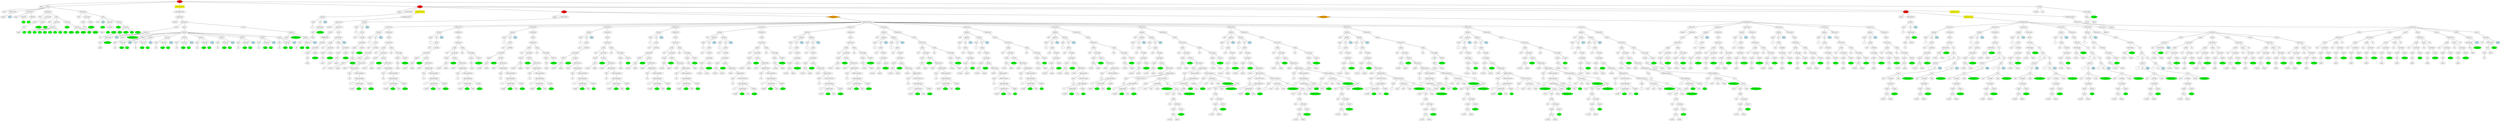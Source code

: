graph tree{NODE0 [label="Stage" style=filled fillcolor="red"]
NODE0_1 [label="game"]
NODE0 -- NODE0_1
NODE0_2 [label="Setup" ]
NODE0_2_1 [label="setup"]
NODE0_2 -- NODE0_2_1
NODE0_2_2 [label="Playercreate" ]
NODE0_2_2_2 [label="players"]
NODE0_2_2 -- NODE0_2_2_2
NODE0_2_2_3 [label="2" style=filled fillcolor="lightblue"]
NODE0_2_2 -- NODE0_2_2_3
NODE0_2 -- NODE0_2_2
NODE0_2_4 [label="Teamcreate" ]
NODE0_2_4_1 [label="teams"]
NODE0_2_4 -- NODE0_2_4_1
NODE0_2_4_2 [label="Attribute" ]
NODE0_2_4_2_1 [fillcolor="green" style=filled label="0"]
NODE0_2_4_2 -- NODE0_2_4_2_1
NODE0_2_4 -- NODE0_2_4_2
NODE0_2_4_3 [label="Attribute" ]
NODE0_2_4_3_1 [fillcolor="green" style=filled label="1"]
NODE0_2_4_3 -- NODE0_2_4_3_1
NODE0_2_4 -- NODE0_2_4_3
NODE0_2 -- NODE0_2_4
NODE0_2_6 [label="Deckcreate" ]
NODE0_2_6_2 [label="deck"]
NODE0_2_6 -- NODE0_2_6_2
NODE0_2_6_3 [label="Locstorage" ]
NODE0_2_6_3_1 [label="Locpre" ]
NODE0_2_6_3_1_0 [label="Who" ]
NODE0_2_6_3_1_0_0 [label="game"]
NODE0_2_6_3_1_0 -- NODE0_2_6_3_1_0_0
NODE0_2_6_3_1 -- NODE0_2_6_3_1_0
NODE0_2_6_3 -- NODE0_2_6_3_1
NODE0_2_6_3_3 [label="Locpost" ]
NODE0_2_6_3_3_0 [fillcolor="green" style=filled label="STOCK"]
NODE0_2_6_3_3 -- NODE0_2_6_3_3_0
NODE0_2_6_3 -- NODE0_2_6_3_3
NODE0_2_6 -- NODE0_2_6_3
NODE0_2_6_4 [label="Deck" ]
NODE0_2_6_4_1 [label="deck"]
NODE0_2_6_4 -- NODE0_2_6_4_1
NODE0_2_6_4_2 [label="Attribute" ]
NODE0_2_6_4_2_1 [fillcolor="green" style=filled label="rank"]
NODE0_2_6_4_2 -- NODE0_2_6_4_2_1
NODE0_2_6_4_2_2 [label="Attribute" ]
NODE0_2_6_4_2_2_1 [fillcolor="green" style=filled label="2"]
NODE0_2_6_4_2_2 -- NODE0_2_6_4_2_2_1
NODE0_2_6_4_2_2_3 [fillcolor="green" style=filled label="3"]
NODE0_2_6_4_2_2 -- NODE0_2_6_4_2_2_3
NODE0_2_6_4_2_2_5 [fillcolor="green" style=filled label="4"]
NODE0_2_6_4_2_2 -- NODE0_2_6_4_2_2_5
NODE0_2_6_4_2_2_7 [fillcolor="green" style=filled label="5"]
NODE0_2_6_4_2_2 -- NODE0_2_6_4_2_2_7
NODE0_2_6_4_2_2_9 [fillcolor="green" style=filled label="6"]
NODE0_2_6_4_2_2 -- NODE0_2_6_4_2_2_9
NODE0_2_6_4_2_2_11 [fillcolor="green" style=filled label="7"]
NODE0_2_6_4_2_2 -- NODE0_2_6_4_2_2_11
NODE0_2_6_4_2_2_13 [fillcolor="green" style=filled label="8"]
NODE0_2_6_4_2_2 -- NODE0_2_6_4_2_2_13
NODE0_2_6_4_2_2_15 [fillcolor="green" style=filled label="9"]
NODE0_2_6_4_2_2 -- NODE0_2_6_4_2_2_15
NODE0_2_6_4_2_2_17 [fillcolor="green" style=filled label="10"]
NODE0_2_6_4_2_2 -- NODE0_2_6_4_2_2_17
NODE0_2_6_4_2 -- NODE0_2_6_4_2_2
NODE0_2_6_4 -- NODE0_2_6_4_2
NODE0_2_6_4_3 [label="Attribute" ]
NODE0_2_6_4_3_1 [fillcolor="green" style=filled label="color"]
NODE0_2_6_4_3 -- NODE0_2_6_4_3_1
NODE0_2_6_4_3_2 [label="Attribute" ]
NODE0_2_6_4_3_2_1 [fillcolor="green" style=filled label="white"]
NODE0_2_6_4_3_2 -- NODE0_2_6_4_3_2_1
NODE0_2_6_4_3_2_3 [fillcolor="green" style=filled label="blue"]
NODE0_2_6_4_3_2 -- NODE0_2_6_4_3_2_3
NODE0_2_6_4_3_2_5 [fillcolor="green" style=filled label="green"]
NODE0_2_6_4_3_2 -- NODE0_2_6_4_3_2_5
NODE0_2_6_4_3_2_7 [fillcolor="green" style=filled label="red"]
NODE0_2_6_4_3_2 -- NODE0_2_6_4_3_2_7
NODE0_2_6_4_3_2_9 [fillcolor="green" style=filled label="yellow"]
NODE0_2_6_4_3_2 -- NODE0_2_6_4_3_2_9
NODE0_2_6_4_3 -- NODE0_2_6_4_3_2
NODE0_2_6_4 -- NODE0_2_6_4_3
NODE0_2_6 -- NODE0_2_6_4
NODE0_2 -- NODE0_2_6
NODE0_2_7 [label="Deckcreate" ]
NODE0_2_7_2 [label="deck"]
NODE0_2_7 -- NODE0_2_7_2
NODE0_2_7_3 [label="Locstorage" ]
NODE0_2_7_3_1 [label="Locpre" ]
NODE0_2_7_3_1_0 [label="Who" ]
NODE0_2_7_3_1_0_0 [label="game"]
NODE0_2_7_3_1_0 -- NODE0_2_7_3_1_0_0
NODE0_2_7_3_1 -- NODE0_2_7_3_1_0
NODE0_2_7_3 -- NODE0_2_7_3_1
NODE0_2_7_3_3 [label="Locpost" ]
NODE0_2_7_3_3_0 [fillcolor="green" style=filled label="STOCK"]
NODE0_2_7_3_3 -- NODE0_2_7_3_3_0
NODE0_2_7_3 -- NODE0_2_7_3_3
NODE0_2_7 -- NODE0_2_7_3
NODE0_2_7_4 [label="Deck" ]
NODE0_2_7_4_1 [label="deck"]
NODE0_2_7_4 -- NODE0_2_7_4_1
NODE0_2_7_4_2 [label="3" style=filled fillcolor="lightblue"]
NODE0_2_7_4 -- NODE0_2_7_4_2
NODE0_2_7_4_3 [label="Attribute" ]
NODE0_2_7_4_3_1 [fillcolor="green" style=filled label="rank"]
NODE0_2_7_4_3 -- NODE0_2_7_4_3_1
NODE0_2_7_4_3_2 [label="Attribute" ]
NODE0_2_7_4_3_2_1 [fillcolor="green" style=filled label="HS"]
NODE0_2_7_4_3_2 -- NODE0_2_7_4_3_2_1
NODE0_2_7_4_3 -- NODE0_2_7_4_3_2
NODE0_2_7_4 -- NODE0_2_7_4_3
NODE0_2_7_4_4 [label="Attribute" ]
NODE0_2_7_4_4_1 [fillcolor="green" style=filled label="color"]
NODE0_2_7_4_4 -- NODE0_2_7_4_4_1
NODE0_2_7_4_4_2 [label="Attribute" ]
NODE0_2_7_4_4_2_1 [fillcolor="green" style=filled label="white"]
NODE0_2_7_4_4_2 -- NODE0_2_7_4_4_2_1
NODE0_2_7_4_4_2_3 [fillcolor="green" style=filled label="blue"]
NODE0_2_7_4_4_2 -- NODE0_2_7_4_4_2_3
NODE0_2_7_4_4_2_5 [fillcolor="green" style=filled label="green"]
NODE0_2_7_4_4_2 -- NODE0_2_7_4_4_2_5
NODE0_2_7_4_4_2_7 [fillcolor="green" style=filled label="red"]
NODE0_2_7_4_4_2 -- NODE0_2_7_4_4_2_7
NODE0_2_7_4_4_2_9 [fillcolor="green" style=filled label="yellow"]
NODE0_2_7_4_4_2 -- NODE0_2_7_4_4_2_9
NODE0_2_7_4_4 -- NODE0_2_7_4_4_2
NODE0_2_7_4 -- NODE0_2_7_4_4
NODE0_2_7 -- NODE0_2_7_4
NODE0_2 -- NODE0_2_7
NODE0 -- NODE0_2
NODE0_3 [label="Computermoves"  style=filled shape=box fillcolor="yellow"]
NODE0_3_2 [label="Multigameaction" ]
NODE0_3_2_0 [label="Gameaction" ]
NODE0_3_2_0_1 [label="Boolean" ]
NODE0_3_2_0 -- NODE0_3_2_0_1
NODE0_3_2_0_2 [label="Multiaction" ]
NODE0_3_2_0_2_0 [label="Action" ]
NODE0_3_2_0_2_0_1 [label="Setaction" ]
NODE0_3_2_0_2_0_1_0 [label="set"]
NODE0_3_2_0_2_0_1 -- NODE0_3_2_0_2_0_1_0
NODE0_3_2_0_2_0_1_1 [label="Rawstorage" ]
NODE0_3_2_0_2_0_1_1_1 [label="Who" ]
NODE0_3_2_0_2_0_1_1_1_0 [label="game"]
NODE0_3_2_0_2_0_1_1_1 -- NODE0_3_2_0_2_0_1_1_1_0
NODE0_3_2_0_2_0_1_1 -- NODE0_3_2_0_2_0_1_1_1
NODE0_3_2_0_2_0_1_1_3 [fillcolor="green" style=filled label="ROUNDS"]
NODE0_3_2_0_2_0_1_1 -- NODE0_3_2_0_2_0_1_1_3
NODE0_3_2_0_2_0_1 -- NODE0_3_2_0_2_0_1_1
NODE0_3_2_0_2_0_1_2 [label="0" style=filled fillcolor="lightblue"]
NODE0_3_2_0_2_0_1 -- NODE0_3_2_0_2_0_1_2
NODE0_3_2_0_2_0 -- NODE0_3_2_0_2_0_1
NODE0_3_2_0_2 -- NODE0_3_2_0_2_0
NODE0_3_2_0_2_1 [label="Action" ]
NODE0_3_2_0_2_1_1 [label="Initpoints" ]
NODE0_3_2_0_2_1_1_1 [label="points"]
NODE0_3_2_0_2_1_1 -- NODE0_3_2_0_2_1_1_1
NODE0_3_2_0_2_1_1_2 [fillcolor="green" style=filled label="PRECEDENCE"]
NODE0_3_2_0_2_1_1 -- NODE0_3_2_0_2_1_1_2
NODE0_3_2_0_2_1_1_4 [label="Awards" ]
NODE0_3_2_0_2_1_1_4_1 [label="Posq" ]
NODE0_3_2_0_2_1_1_4_1_0 [label="all"]
NODE0_3_2_0_2_1_1_4_1 -- NODE0_3_2_0_2_1_1_4_1_0
NODE0_3_2_0_2_1_1_4 -- NODE0_3_2_0_2_1_1_4_1
NODE0_3_2_0_2_1_1_4_2 [label="Subaward" ]
NODE0_3_2_0_2_1_1_4_2_1 [fillcolor="green" style=filled label="rank"]
NODE0_3_2_0_2_1_1_4_2 -- NODE0_3_2_0_2_1_1_4_2_1
NODE0_3_2_0_2_1_1_4_2_3 [fillcolor="green" style=filled label="10"]
NODE0_3_2_0_2_1_1_4_2 -- NODE0_3_2_0_2_1_1_4_2_3
NODE0_3_2_0_2_1_1_4 -- NODE0_3_2_0_2_1_1_4_2
NODE0_3_2_0_2_1_1_4_3 [label="10" style=filled fillcolor="lightblue"]
NODE0_3_2_0_2_1_1_4 -- NODE0_3_2_0_2_1_1_4_3
NODE0_3_2_0_2_1_1 -- NODE0_3_2_0_2_1_1_4
NODE0_3_2_0_2_1_1_5 [label="Awards" ]
NODE0_3_2_0_2_1_1_5_1 [label="Posq" ]
NODE0_3_2_0_2_1_1_5_1_0 [label="all"]
NODE0_3_2_0_2_1_1_5_1 -- NODE0_3_2_0_2_1_1_5_1_0
NODE0_3_2_0_2_1_1_5 -- NODE0_3_2_0_2_1_1_5_1
NODE0_3_2_0_2_1_1_5_2 [label="Subaward" ]
NODE0_3_2_0_2_1_1_5_2_1 [fillcolor="green" style=filled label="rank"]
NODE0_3_2_0_2_1_1_5_2 -- NODE0_3_2_0_2_1_1_5_2_1
NODE0_3_2_0_2_1_1_5_2_3 [fillcolor="green" style=filled label="9"]
NODE0_3_2_0_2_1_1_5_2 -- NODE0_3_2_0_2_1_1_5_2_3
NODE0_3_2_0_2_1_1_5 -- NODE0_3_2_0_2_1_1_5_2
NODE0_3_2_0_2_1_1_5_3 [label="9" style=filled fillcolor="lightblue"]
NODE0_3_2_0_2_1_1_5 -- NODE0_3_2_0_2_1_1_5_3
NODE0_3_2_0_2_1_1 -- NODE0_3_2_0_2_1_1_5
NODE0_3_2_0_2_1_1_6 [label="Awards" ]
NODE0_3_2_0_2_1_1_6_1 [label="Posq" ]
NODE0_3_2_0_2_1_1_6_1_0 [label="all"]
NODE0_3_2_0_2_1_1_6_1 -- NODE0_3_2_0_2_1_1_6_1_0
NODE0_3_2_0_2_1_1_6 -- NODE0_3_2_0_2_1_1_6_1
NODE0_3_2_0_2_1_1_6_2 [label="Subaward" ]
NODE0_3_2_0_2_1_1_6_2_1 [fillcolor="green" style=filled label="rank"]
NODE0_3_2_0_2_1_1_6_2 -- NODE0_3_2_0_2_1_1_6_2_1
NODE0_3_2_0_2_1_1_6_2_3 [fillcolor="green" style=filled label="8"]
NODE0_3_2_0_2_1_1_6_2 -- NODE0_3_2_0_2_1_1_6_2_3
NODE0_3_2_0_2_1_1_6 -- NODE0_3_2_0_2_1_1_6_2
NODE0_3_2_0_2_1_1_6_3 [label="8" style=filled fillcolor="lightblue"]
NODE0_3_2_0_2_1_1_6 -- NODE0_3_2_0_2_1_1_6_3
NODE0_3_2_0_2_1_1 -- NODE0_3_2_0_2_1_1_6
NODE0_3_2_0_2_1_1_7 [label="Awards" ]
NODE0_3_2_0_2_1_1_7_1 [label="Posq" ]
NODE0_3_2_0_2_1_1_7_1_0 [label="all"]
NODE0_3_2_0_2_1_1_7_1 -- NODE0_3_2_0_2_1_1_7_1_0
NODE0_3_2_0_2_1_1_7 -- NODE0_3_2_0_2_1_1_7_1
NODE0_3_2_0_2_1_1_7_2 [label="Subaward" ]
NODE0_3_2_0_2_1_1_7_2_1 [fillcolor="green" style=filled label="rank"]
NODE0_3_2_0_2_1_1_7_2 -- NODE0_3_2_0_2_1_1_7_2_1
NODE0_3_2_0_2_1_1_7_2_3 [fillcolor="green" style=filled label="7"]
NODE0_3_2_0_2_1_1_7_2 -- NODE0_3_2_0_2_1_1_7_2_3
NODE0_3_2_0_2_1_1_7 -- NODE0_3_2_0_2_1_1_7_2
NODE0_3_2_0_2_1_1_7_3 [label="7" style=filled fillcolor="lightblue"]
NODE0_3_2_0_2_1_1_7 -- NODE0_3_2_0_2_1_1_7_3
NODE0_3_2_0_2_1_1 -- NODE0_3_2_0_2_1_1_7
NODE0_3_2_0_2_1_1_8 [label="Awards" ]
NODE0_3_2_0_2_1_1_8_1 [label="Posq" ]
NODE0_3_2_0_2_1_1_8_1_0 [label="all"]
NODE0_3_2_0_2_1_1_8_1 -- NODE0_3_2_0_2_1_1_8_1_0
NODE0_3_2_0_2_1_1_8 -- NODE0_3_2_0_2_1_1_8_1
NODE0_3_2_0_2_1_1_8_2 [label="Subaward" ]
NODE0_3_2_0_2_1_1_8_2_1 [fillcolor="green" style=filled label="rank"]
NODE0_3_2_0_2_1_1_8_2 -- NODE0_3_2_0_2_1_1_8_2_1
NODE0_3_2_0_2_1_1_8_2_3 [fillcolor="green" style=filled label="6"]
NODE0_3_2_0_2_1_1_8_2 -- NODE0_3_2_0_2_1_1_8_2_3
NODE0_3_2_0_2_1_1_8 -- NODE0_3_2_0_2_1_1_8_2
NODE0_3_2_0_2_1_1_8_3 [label="6" style=filled fillcolor="lightblue"]
NODE0_3_2_0_2_1_1_8 -- NODE0_3_2_0_2_1_1_8_3
NODE0_3_2_0_2_1_1 -- NODE0_3_2_0_2_1_1_8
NODE0_3_2_0_2_1_1_9 [label="Awards" ]
NODE0_3_2_0_2_1_1_9_1 [label="Posq" ]
NODE0_3_2_0_2_1_1_9_1_0 [label="all"]
NODE0_3_2_0_2_1_1_9_1 -- NODE0_3_2_0_2_1_1_9_1_0
NODE0_3_2_0_2_1_1_9 -- NODE0_3_2_0_2_1_1_9_1
NODE0_3_2_0_2_1_1_9_2 [label="Subaward" ]
NODE0_3_2_0_2_1_1_9_2_1 [fillcolor="green" style=filled label="rank"]
NODE0_3_2_0_2_1_1_9_2 -- NODE0_3_2_0_2_1_1_9_2_1
NODE0_3_2_0_2_1_1_9_2_3 [fillcolor="green" style=filled label="5"]
NODE0_3_2_0_2_1_1_9_2 -- NODE0_3_2_0_2_1_1_9_2_3
NODE0_3_2_0_2_1_1_9 -- NODE0_3_2_0_2_1_1_9_2
NODE0_3_2_0_2_1_1_9_3 [label="5" style=filled fillcolor="lightblue"]
NODE0_3_2_0_2_1_1_9 -- NODE0_3_2_0_2_1_1_9_3
NODE0_3_2_0_2_1_1 -- NODE0_3_2_0_2_1_1_9
NODE0_3_2_0_2_1_1_10 [label="Awards" ]
NODE0_3_2_0_2_1_1_10_1 [label="Posq" ]
NODE0_3_2_0_2_1_1_10_1_0 [label="all"]
NODE0_3_2_0_2_1_1_10_1 -- NODE0_3_2_0_2_1_1_10_1_0
NODE0_3_2_0_2_1_1_10 -- NODE0_3_2_0_2_1_1_10_1
NODE0_3_2_0_2_1_1_10_2 [label="Subaward" ]
NODE0_3_2_0_2_1_1_10_2_1 [fillcolor="green" style=filled label="rank"]
NODE0_3_2_0_2_1_1_10_2 -- NODE0_3_2_0_2_1_1_10_2_1
NODE0_3_2_0_2_1_1_10_2_3 [fillcolor="green" style=filled label="4"]
NODE0_3_2_0_2_1_1_10_2 -- NODE0_3_2_0_2_1_1_10_2_3
NODE0_3_2_0_2_1_1_10 -- NODE0_3_2_0_2_1_1_10_2
NODE0_3_2_0_2_1_1_10_3 [label="4" style=filled fillcolor="lightblue"]
NODE0_3_2_0_2_1_1_10 -- NODE0_3_2_0_2_1_1_10_3
NODE0_3_2_0_2_1_1 -- NODE0_3_2_0_2_1_1_10
NODE0_3_2_0_2_1_1_11 [label="Awards" ]
NODE0_3_2_0_2_1_1_11_1 [label="Posq" ]
NODE0_3_2_0_2_1_1_11_1_0 [label="all"]
NODE0_3_2_0_2_1_1_11_1 -- NODE0_3_2_0_2_1_1_11_1_0
NODE0_3_2_0_2_1_1_11 -- NODE0_3_2_0_2_1_1_11_1
NODE0_3_2_0_2_1_1_11_2 [label="Subaward" ]
NODE0_3_2_0_2_1_1_11_2_1 [fillcolor="green" style=filled label="rank"]
NODE0_3_2_0_2_1_1_11_2 -- NODE0_3_2_0_2_1_1_11_2_1
NODE0_3_2_0_2_1_1_11_2_3 [fillcolor="green" style=filled label="3"]
NODE0_3_2_0_2_1_1_11_2 -- NODE0_3_2_0_2_1_1_11_2_3
NODE0_3_2_0_2_1_1_11 -- NODE0_3_2_0_2_1_1_11_2
NODE0_3_2_0_2_1_1_11_3 [label="3" style=filled fillcolor="lightblue"]
NODE0_3_2_0_2_1_1_11 -- NODE0_3_2_0_2_1_1_11_3
NODE0_3_2_0_2_1_1 -- NODE0_3_2_0_2_1_1_11
NODE0_3_2_0_2_1_1_12 [label="Awards" ]
NODE0_3_2_0_2_1_1_12_1 [label="Posq" ]
NODE0_3_2_0_2_1_1_12_1_0 [label="all"]
NODE0_3_2_0_2_1_1_12_1 -- NODE0_3_2_0_2_1_1_12_1_0
NODE0_3_2_0_2_1_1_12 -- NODE0_3_2_0_2_1_1_12_1
NODE0_3_2_0_2_1_1_12_2 [label="Subaward" ]
NODE0_3_2_0_2_1_1_12_2_1 [fillcolor="green" style=filled label="rank"]
NODE0_3_2_0_2_1_1_12_2 -- NODE0_3_2_0_2_1_1_12_2_1
NODE0_3_2_0_2_1_1_12_2_3 [fillcolor="green" style=filled label="2"]
NODE0_3_2_0_2_1_1_12_2 -- NODE0_3_2_0_2_1_1_12_2_3
NODE0_3_2_0_2_1_1_12 -- NODE0_3_2_0_2_1_1_12_2
NODE0_3_2_0_2_1_1_12_3 [label="2" style=filled fillcolor="lightblue"]
NODE0_3_2_0_2_1_1_12 -- NODE0_3_2_0_2_1_1_12_3
NODE0_3_2_0_2_1_1 -- NODE0_3_2_0_2_1_1_12
NODE0_3_2_0_2_1 -- NODE0_3_2_0_2_1_1
NODE0_3_2_0_2 -- NODE0_3_2_0_2_1
NODE0_3_2_0_2_2 [label="Action" ]
NODE0_3_2_0_2_2_1 [label="Initpoints" ]
NODE0_3_2_0_2_2_1_1 [label="points"]
NODE0_3_2_0_2_2_1 -- NODE0_3_2_0_2_2_1_1
NODE0_3_2_0_2_2_1_2 [fillcolor="green" style=filled label="MULTIPLIER"]
NODE0_3_2_0_2_2_1 -- NODE0_3_2_0_2_2_1_2
NODE0_3_2_0_2_2_1_4 [label="Awards" ]
NODE0_3_2_0_2_2_1_4_1 [label="Posq" ]
NODE0_3_2_0_2_2_1_4_1_0 [label="all"]
NODE0_3_2_0_2_2_1_4_1 -- NODE0_3_2_0_2_2_1_4_1_0
NODE0_3_2_0_2_2_1_4 -- NODE0_3_2_0_2_2_1_4_1
NODE0_3_2_0_2_2_1_4_2 [label="Subaward" ]
NODE0_3_2_0_2_2_1_4_2_1 [fillcolor="green" style=filled label="rank"]
NODE0_3_2_0_2_2_1_4_2 -- NODE0_3_2_0_2_2_1_4_2_1
NODE0_3_2_0_2_2_1_4_2_3 [fillcolor="green" style=filled label="HS"]
NODE0_3_2_0_2_2_1_4_2 -- NODE0_3_2_0_2_2_1_4_2_3
NODE0_3_2_0_2_2_1_4 -- NODE0_3_2_0_2_2_1_4_2
NODE0_3_2_0_2_2_1_4_3 [label="1" style=filled fillcolor="lightblue"]
NODE0_3_2_0_2_2_1_4 -- NODE0_3_2_0_2_2_1_4_3
NODE0_3_2_0_2_2_1 -- NODE0_3_2_0_2_2_1_4
NODE0_3_2_0_2_2 -- NODE0_3_2_0_2_2_1
NODE0_3_2_0_2 -- NODE0_3_2_0_2_2
NODE0_3_2_0 -- NODE0_3_2_0_2
NODE0_3_2 -- NODE0_3_2_0
NODE0_3 -- NODE0_3_2
NODE0 -- NODE0_3
NODE0_4 [label="Stage"  style=filled fillcolor="red"]
NODE0_4_2 [label="player"]
NODE0_4 -- NODE0_4_2
NODE0_4_3 [label="Endcondition" ]
NODE0_4_3_2 [label="Boolean" ]
NODE0_4_3_2_1 [label="Intop" ]
NODE0_4_3_2_1_0 [label="=="]
NODE0_4_3_2_1 -- NODE0_4_3_2_1_0
NODE0_4_3_2 -- NODE0_4_3_2_1
NODE0_4_3_2_2 [label="Int" ]
NODE0_4_3_2_2_0 [label="Rawstorage" ]
NODE0_4_3_2_2_0_1 [label="Who" ]
NODE0_4_3_2_2_0_1_0 [label="game"]
NODE0_4_3_2_2_0_1 -- NODE0_4_3_2_2_0_1_0
NODE0_4_3_2_2_0 -- NODE0_4_3_2_2_0_1
NODE0_4_3_2_2_0_3 [fillcolor="green" style=filled label="ROUNDS"]
NODE0_4_3_2_2_0 -- NODE0_4_3_2_2_0_3
NODE0_4_3_2_2 -- NODE0_4_3_2_2_0
NODE0_4_3_2 -- NODE0_4_3_2_2
NODE0_4_3_2_3 [label="3" style=filled fillcolor="lightblue"]
NODE0_4_3_2 -- NODE0_4_3_2_3
NODE0_4_3 -- NODE0_4_3_2
NODE0_4 -- NODE0_4_3
NODE0_4_4 [label="Computermoves"  style=filled shape=box fillcolor="yellow"]
NODE0_4_4_2 [label="Multigameaction" ]
NODE0_4_4_2_0 [label="Gameaction" ]
NODE0_4_4_2_0_1 [label="Boolean" ]
NODE0_4_4_2_0 -- NODE0_4_4_2_0_1
NODE0_4_4_2_0_2 [label="Multiaction" ]
NODE0_4_4_2_0_2_0 [label="Action" ]
NODE0_4_4_2_0_2_0_1 [label="Shuffleaction" ]
NODE0_4_4_2_0_2_0_1_1 [label="Cstorage" ]
NODE0_4_4_2_0_2_0_1_1_0 [label="Locstorage" ]
NODE0_4_4_2_0_2_0_1_1_0_1 [label="Locpre" ]
NODE0_4_4_2_0_2_0_1_1_0_1_0 [label="Who" ]
NODE0_4_4_2_0_2_0_1_1_0_1_0_0 [label="game"]
NODE0_4_4_2_0_2_0_1_1_0_1_0 -- NODE0_4_4_2_0_2_0_1_1_0_1_0_0
NODE0_4_4_2_0_2_0_1_1_0_1 -- NODE0_4_4_2_0_2_0_1_1_0_1_0
NODE0_4_4_2_0_2_0_1_1_0 -- NODE0_4_4_2_0_2_0_1_1_0_1
NODE0_4_4_2_0_2_0_1_1_0_3 [label="Locpost" ]
NODE0_4_4_2_0_2_0_1_1_0_3_0 [fillcolor="green" style=filled label="STOCK"]
NODE0_4_4_2_0_2_0_1_1_0_3 -- NODE0_4_4_2_0_2_0_1_1_0_3_0
NODE0_4_4_2_0_2_0_1_1_0 -- NODE0_4_4_2_0_2_0_1_1_0_3
NODE0_4_4_2_0_2_0_1_1 -- NODE0_4_4_2_0_2_0_1_1_0
NODE0_4_4_2_0_2_0_1 -- NODE0_4_4_2_0_2_0_1_1
NODE0_4_4_2_0_2_0 -- NODE0_4_4_2_0_2_0_1
NODE0_4_4_2_0_2 -- NODE0_4_4_2_0_2_0
NODE0_4_4_2_0_2_1 [label="Action" ]
NODE0_4_4_2_0_2_1_1 [label="Moveaction" ]
NODE0_4_4_2_0_2_1_1_1 [label="Cardp" ]
NODE0_4_4_2_0_2_1_1_1_1 [label="top"]
NODE0_4_4_2_0_2_1_1_1 -- NODE0_4_4_2_0_2_1_1_1_1
NODE0_4_4_2_0_2_1_1_1_2 [label="Locstorage" ]
NODE0_4_4_2_0_2_1_1_1_2_1 [label="Locpre" ]
NODE0_4_4_2_0_2_1_1_1_2_1_0 [label="Who" ]
NODE0_4_4_2_0_2_1_1_1_2_1_0_0 [label="game"]
NODE0_4_4_2_0_2_1_1_1_2_1_0 -- NODE0_4_4_2_0_2_1_1_1_2_1_0_0
NODE0_4_4_2_0_2_1_1_1_2_1 -- NODE0_4_4_2_0_2_1_1_1_2_1_0
NODE0_4_4_2_0_2_1_1_1_2 -- NODE0_4_4_2_0_2_1_1_1_2_1
NODE0_4_4_2_0_2_1_1_1_2_3 [label="Locpost" ]
NODE0_4_4_2_0_2_1_1_1_2_3_0 [fillcolor="green" style=filled label="STOCK"]
NODE0_4_4_2_0_2_1_1_1_2_3 -- NODE0_4_4_2_0_2_1_1_1_2_3_0
NODE0_4_4_2_0_2_1_1_1_2 -- NODE0_4_4_2_0_2_1_1_1_2_3
NODE0_4_4_2_0_2_1_1_1 -- NODE0_4_4_2_0_2_1_1_1_2
NODE0_4_4_2_0_2_1_1 -- NODE0_4_4_2_0_2_1_1_1
NODE0_4_4_2_0_2_1_1_2 [label="Cardp" ]
NODE0_4_4_2_0_2_1_1_2_1 [label="top"]
NODE0_4_4_2_0_2_1_1_2 -- NODE0_4_4_2_0_2_1_1_2_1
NODE0_4_4_2_0_2_1_1_2_2 [label="Locstorage" ]
NODE0_4_4_2_0_2_1_1_2_2_1 [label="Locpre" ]
NODE0_4_4_2_0_2_1_1_2_2_1_0 [label="Who2" ]
NODE0_4_4_2_0_2_1_1_2_2_1_0_1 [label="Posq" ]
NODE0_4_4_2_0_2_1_1_2_2_1_0_1_0 [label="all"]
NODE0_4_4_2_0_2_1_1_2_2_1_0_1 -- NODE0_4_4_2_0_2_1_1_2_2_1_0_1_0
NODE0_4_4_2_0_2_1_1_2_2_1_0 -- NODE0_4_4_2_0_2_1_1_2_2_1_0_1
NODE0_4_4_2_0_2_1_1_2_2_1_0_2 [label="player"]
NODE0_4_4_2_0_2_1_1_2_2_1_0 -- NODE0_4_4_2_0_2_1_1_2_2_1_0_2
NODE0_4_4_2_0_2_1_1_2_2_1 -- NODE0_4_4_2_0_2_1_1_2_2_1_0
NODE0_4_4_2_0_2_1_1_2_2 -- NODE0_4_4_2_0_2_1_1_2_2_1
NODE0_4_4_2_0_2_1_1_2_2_3 [label="Locpost" ]
NODE0_4_4_2_0_2_1_1_2_2_3_0 [fillcolor="green" style=filled label="HAND"]
NODE0_4_4_2_0_2_1_1_2_2_3 -- NODE0_4_4_2_0_2_1_1_2_2_3_0
NODE0_4_4_2_0_2_1_1_2_2 -- NODE0_4_4_2_0_2_1_1_2_2_3
NODE0_4_4_2_0_2_1_1_2 -- NODE0_4_4_2_0_2_1_1_2_2
NODE0_4_4_2_0_2_1_1 -- NODE0_4_4_2_0_2_1_1_2
NODE0_4_4_2_0_2_1_1_3 [label="8" style=filled fillcolor="lightblue"]
NODE0_4_4_2_0_2_1_1 -- NODE0_4_4_2_0_2_1_1_3
NODE0_4_4_2_0_2_1 -- NODE0_4_4_2_0_2_1_1
NODE0_4_4_2_0_2 -- NODE0_4_4_2_0_2_1
NODE0_4_4_2_0 -- NODE0_4_4_2_0_2
NODE0_4_4_2 -- NODE0_4_4_2_0
NODE0_4_4 -- NODE0_4_4_2
NODE0_4 -- NODE0_4_4
NODE0_4_5 [label="Stage"  style=filled fillcolor="red"]
NODE0_4_5_2 [label="player"]
NODE0_4_5 -- NODE0_4_5_2
NODE0_4_5_3 [label="Endcondition" ]
NODE0_4_5_3_2 [label="Boolean" ]
NODE0_4_5_3_2_1 [label="Intop" ]
NODE0_4_5_3_2_1_0 [label="=="]
NODE0_4_5_3_2_1 -- NODE0_4_5_3_2_1_0
NODE0_4_5_3_2 -- NODE0_4_5_3_2_1
NODE0_4_5_3_2_2 [label="Int" ]
NODE0_4_5_3_2_2_0 [label="Sizeof" ]
NODE0_4_5_3_2_2_0_1 [label="size"]
NODE0_4_5_3_2_2_0 -- NODE0_4_5_3_2_2_0_1
NODE0_4_5_3_2_2_0_2 [label="Cstorage" ]
NODE0_4_5_3_2_2_0_2_0 [label="Locstorage" ]
NODE0_4_5_3_2_2_0_2_0_1 [label="Locpre" ]
NODE0_4_5_3_2_2_0_2_0_1_0 [label="Who" ]
NODE0_4_5_3_2_2_0_2_0_1_0_0 [label="game"]
NODE0_4_5_3_2_2_0_2_0_1_0 -- NODE0_4_5_3_2_2_0_2_0_1_0_0
NODE0_4_5_3_2_2_0_2_0_1 -- NODE0_4_5_3_2_2_0_2_0_1_0
NODE0_4_5_3_2_2_0_2_0 -- NODE0_4_5_3_2_2_0_2_0_1
NODE0_4_5_3_2_2_0_2_0_3 [label="Locpost" ]
NODE0_4_5_3_2_2_0_2_0_3_0 [fillcolor="green" style=filled label="STOCK"]
NODE0_4_5_3_2_2_0_2_0_3 -- NODE0_4_5_3_2_2_0_2_0_3_0
NODE0_4_5_3_2_2_0_2_0 -- NODE0_4_5_3_2_2_0_2_0_3
NODE0_4_5_3_2_2_0_2 -- NODE0_4_5_3_2_2_0_2_0
NODE0_4_5_3_2_2_0 -- NODE0_4_5_3_2_2_0_2
NODE0_4_5_3_2_2 -- NODE0_4_5_3_2_2_0
NODE0_4_5_3_2 -- NODE0_4_5_3_2_2
NODE0_4_5_3_2_3 [label="0" style=filled fillcolor="lightblue"]
NODE0_4_5_3_2 -- NODE0_4_5_3_2_3
NODE0_4_5_3 -- NODE0_4_5_3_2
NODE0_4_5 -- NODE0_4_5_3
NODE0_4_5_4 [label="Playermoves"  style=filled shape=diamond fillcolor="orange"]
NODE0_4_5_4_2 [label="Multigameaction" ]
NODE0_4_5_4_2_0 [label="Gameaction" ]
NODE0_4_5_4_2_0_1 [label="Boolean" ]
NODE0_4_5_4_2_0_1_1 [label="Intop" ]
NODE0_4_5_4_2_0_1_1_0 [label=">"]
NODE0_4_5_4_2_0_1_1 -- NODE0_4_5_4_2_0_1_1_0
NODE0_4_5_4_2_0_1 -- NODE0_4_5_4_2_0_1_1
NODE0_4_5_4_2_0_1_2 [label="Int" ]
NODE0_4_5_4_2_0_1_2_0 [label="Sizeof" ]
NODE0_4_5_4_2_0_1_2_0_1 [label="size"]
NODE0_4_5_4_2_0_1_2_0 -- NODE0_4_5_4_2_0_1_2_0_1
NODE0_4_5_4_2_0_1_2_0_2 [label="Cstorage" ]
NODE0_4_5_4_2_0_1_2_0_2_0 [label="Locstorage" ]
NODE0_4_5_4_2_0_1_2_0_2_0_1 [label="Locpre" ]
NODE0_4_5_4_2_0_1_2_0_2_0_1_0 [label="Who2" ]
NODE0_4_5_4_2_0_1_2_0_2_0_1_0_1 [label="current"]
NODE0_4_5_4_2_0_1_2_0_2_0_1_0 -- NODE0_4_5_4_2_0_1_2_0_2_0_1_0_1
NODE0_4_5_4_2_0_1_2_0_2_0_1_0_2 [label="player"]
NODE0_4_5_4_2_0_1_2_0_2_0_1_0 -- NODE0_4_5_4_2_0_1_2_0_2_0_1_0_2
NODE0_4_5_4_2_0_1_2_0_2_0_1 -- NODE0_4_5_4_2_0_1_2_0_2_0_1_0
NODE0_4_5_4_2_0_1_2_0_2_0 -- NODE0_4_5_4_2_0_1_2_0_2_0_1
NODE0_4_5_4_2_0_1_2_0_2_0_3 [label="Locpost" ]
NODE0_4_5_4_2_0_1_2_0_2_0_3_0 [fillcolor="green" style=filled label="HAND"]
NODE0_4_5_4_2_0_1_2_0_2_0_3 -- NODE0_4_5_4_2_0_1_2_0_2_0_3_0
NODE0_4_5_4_2_0_1_2_0_2_0_3_1 [label="Whereclause" ]
NODE0_4_5_4_2_0_1_2_0_2_0_3_1_0 [label="where"]
NODE0_4_5_4_2_0_1_2_0_2_0_3_1 -- NODE0_4_5_4_2_0_1_2_0_2_0_3_1_0
NODE0_4_5_4_2_0_1_2_0_2_0_3_1_1 [label="Booleanwhere" ]
NODE0_4_5_4_2_0_1_2_0_2_0_3_1_1_1 [label="Posq" ]
NODE0_4_5_4_2_0_1_2_0_2_0_3_1_1_1_0 [label="all"]
NODE0_4_5_4_2_0_1_2_0_2_0_3_1_1_1 -- NODE0_4_5_4_2_0_1_2_0_2_0_3_1_1_1_0
NODE0_4_5_4_2_0_1_2_0_2_0_3_1_1 -- NODE0_4_5_4_2_0_1_2_0_2_0_3_1_1_1
NODE0_4_5_4_2_0_1_2_0_2_0_3_1_1_2 [label="Whereconditions" ]
NODE0_4_5_4_2_0_1_2_0_2_0_3_1_1_2_1 [label="Attrcompwhere" ]
NODE0_4_5_4_2_0_1_2_0_2_0_3_1_1_2_1_0 [label="=="]
NODE0_4_5_4_2_0_1_2_0_2_0_3_1_1_2_1 -- NODE0_4_5_4_2_0_1_2_0_2_0_3_1_1_2_1_0
NODE0_4_5_4_2_0_1_2_0_2_0_3_1_1_2_1_1 [label="Cardattwhere" ]
NODE0_4_5_4_2_0_1_2_0_2_0_3_1_1_2_1_1_1 [label="cardatt"]
NODE0_4_5_4_2_0_1_2_0_2_0_3_1_1_2_1_1 -- NODE0_4_5_4_2_0_1_2_0_2_0_3_1_1_2_1_1_1
NODE0_4_5_4_2_0_1_2_0_2_0_3_1_1_2_1_1_2 [fillcolor="green" style=filled label="color"]
NODE0_4_5_4_2_0_1_2_0_2_0_3_1_1_2_1_1 -- NODE0_4_5_4_2_0_1_2_0_2_0_3_1_1_2_1_1_2
NODE0_4_5_4_2_0_1_2_0_2_0_3_1_1_2_1_1_3 [label="each"]
NODE0_4_5_4_2_0_1_2_0_2_0_3_1_1_2_1_1 -- NODE0_4_5_4_2_0_1_2_0_2_0_3_1_1_2_1_1_3
NODE0_4_5_4_2_0_1_2_0_2_0_3_1_1_2_1 -- NODE0_4_5_4_2_0_1_2_0_2_0_3_1_1_2_1_1
NODE0_4_5_4_2_0_1_2_0_2_0_3_1_1_2_1_2 [label="Cardatt" ]
NODE0_4_5_4_2_0_1_2_0_2_0_3_1_1_2_1_2_0 [fillcolor="green" style=filled label="green"]
NODE0_4_5_4_2_0_1_2_0_2_0_3_1_1_2_1_2 -- NODE0_4_5_4_2_0_1_2_0_2_0_3_1_1_2_1_2_0
NODE0_4_5_4_2_0_1_2_0_2_0_3_1_1_2_1 -- NODE0_4_5_4_2_0_1_2_0_2_0_3_1_1_2_1_2
NODE0_4_5_4_2_0_1_2_0_2_0_3_1_1_2 -- NODE0_4_5_4_2_0_1_2_0_2_0_3_1_1_2_1
NODE0_4_5_4_2_0_1_2_0_2_0_3_1_1 -- NODE0_4_5_4_2_0_1_2_0_2_0_3_1_1_2
NODE0_4_5_4_2_0_1_2_0_2_0_3_1 -- NODE0_4_5_4_2_0_1_2_0_2_0_3_1_1
NODE0_4_5_4_2_0_1_2_0_2_0_3 -- NODE0_4_5_4_2_0_1_2_0_2_0_3_1
NODE0_4_5_4_2_0_1_2_0_2_0 -- NODE0_4_5_4_2_0_1_2_0_2_0_3
NODE0_4_5_4_2_0_1_2_0_2 -- NODE0_4_5_4_2_0_1_2_0_2_0
NODE0_4_5_4_2_0_1_2_0 -- NODE0_4_5_4_2_0_1_2_0_2
NODE0_4_5_4_2_0_1_2 -- NODE0_4_5_4_2_0_1_2_0
NODE0_4_5_4_2_0_1 -- NODE0_4_5_4_2_0_1_2
NODE0_4_5_4_2_0_1_3 [label="0" style=filled fillcolor="lightblue"]
NODE0_4_5_4_2_0_1 -- NODE0_4_5_4_2_0_1_3
NODE0_4_5_4_2_0 -- NODE0_4_5_4_2_0_1
NODE0_4_5_4_2_0_2 [label="Multiaction" ]
NODE0_4_5_4_2_0_2_0 [label="Action" ]
NODE0_4_5_4_2_0_2_0_1 [label="Moveaction" ]
NODE0_4_5_4_2_0_2_0_1_1 [label="Cardp" ]
NODE0_4_5_4_2_0_2_0_1_1_1 [label="any"]
NODE0_4_5_4_2_0_2_0_1_1 -- NODE0_4_5_4_2_0_2_0_1_1_1
NODE0_4_5_4_2_0_2_0_1_1_2 [label="Locstorage" ]
NODE0_4_5_4_2_0_2_0_1_1_2_1 [label="Locpre" ]
NODE0_4_5_4_2_0_2_0_1_1_2_1_0 [label="Who2" ]
NODE0_4_5_4_2_0_2_0_1_1_2_1_0_1 [label="current"]
NODE0_4_5_4_2_0_2_0_1_1_2_1_0 -- NODE0_4_5_4_2_0_2_0_1_1_2_1_0_1
NODE0_4_5_4_2_0_2_0_1_1_2_1_0_2 [label="player"]
NODE0_4_5_4_2_0_2_0_1_1_2_1_0 -- NODE0_4_5_4_2_0_2_0_1_1_2_1_0_2
NODE0_4_5_4_2_0_2_0_1_1_2_1 -- NODE0_4_5_4_2_0_2_0_1_1_2_1_0
NODE0_4_5_4_2_0_2_0_1_1_2 -- NODE0_4_5_4_2_0_2_0_1_1_2_1
NODE0_4_5_4_2_0_2_0_1_1_2_3 [label="Locpost" ]
NODE0_4_5_4_2_0_2_0_1_1_2_3_0 [fillcolor="green" style=filled label="HAND"]
NODE0_4_5_4_2_0_2_0_1_1_2_3 -- NODE0_4_5_4_2_0_2_0_1_1_2_3_0
NODE0_4_5_4_2_0_2_0_1_1_2_3_1 [label="Whereclause" ]
NODE0_4_5_4_2_0_2_0_1_1_2_3_1_0 [label="where"]
NODE0_4_5_4_2_0_2_0_1_1_2_3_1 -- NODE0_4_5_4_2_0_2_0_1_1_2_3_1_0
NODE0_4_5_4_2_0_2_0_1_1_2_3_1_1 [label="Booleanwhere" ]
NODE0_4_5_4_2_0_2_0_1_1_2_3_1_1_1 [label="Posq" ]
NODE0_4_5_4_2_0_2_0_1_1_2_3_1_1_1_0 [label="all"]
NODE0_4_5_4_2_0_2_0_1_1_2_3_1_1_1 -- NODE0_4_5_4_2_0_2_0_1_1_2_3_1_1_1_0
NODE0_4_5_4_2_0_2_0_1_1_2_3_1_1 -- NODE0_4_5_4_2_0_2_0_1_1_2_3_1_1_1
NODE0_4_5_4_2_0_2_0_1_1_2_3_1_1_2 [label="Whereconditions" ]
NODE0_4_5_4_2_0_2_0_1_1_2_3_1_1_2_1 [label="Attrcompwhere" ]
NODE0_4_5_4_2_0_2_0_1_1_2_3_1_1_2_1_0 [label="=="]
NODE0_4_5_4_2_0_2_0_1_1_2_3_1_1_2_1 -- NODE0_4_5_4_2_0_2_0_1_1_2_3_1_1_2_1_0
NODE0_4_5_4_2_0_2_0_1_1_2_3_1_1_2_1_1 [label="Cardattwhere" ]
NODE0_4_5_4_2_0_2_0_1_1_2_3_1_1_2_1_1_1 [label="cardatt"]
NODE0_4_5_4_2_0_2_0_1_1_2_3_1_1_2_1_1 -- NODE0_4_5_4_2_0_2_0_1_1_2_3_1_1_2_1_1_1
NODE0_4_5_4_2_0_2_0_1_1_2_3_1_1_2_1_1_2 [fillcolor="green" style=filled label="color"]
NODE0_4_5_4_2_0_2_0_1_1_2_3_1_1_2_1_1 -- NODE0_4_5_4_2_0_2_0_1_1_2_3_1_1_2_1_1_2
NODE0_4_5_4_2_0_2_0_1_1_2_3_1_1_2_1_1_3 [label="each"]
NODE0_4_5_4_2_0_2_0_1_1_2_3_1_1_2_1_1 -- NODE0_4_5_4_2_0_2_0_1_1_2_3_1_1_2_1_1_3
NODE0_4_5_4_2_0_2_0_1_1_2_3_1_1_2_1 -- NODE0_4_5_4_2_0_2_0_1_1_2_3_1_1_2_1_1
NODE0_4_5_4_2_0_2_0_1_1_2_3_1_1_2_1_2 [label="Cardatt" ]
NODE0_4_5_4_2_0_2_0_1_1_2_3_1_1_2_1_2_0 [fillcolor="green" style=filled label="green"]
NODE0_4_5_4_2_0_2_0_1_1_2_3_1_1_2_1_2 -- NODE0_4_5_4_2_0_2_0_1_1_2_3_1_1_2_1_2_0
NODE0_4_5_4_2_0_2_0_1_1_2_3_1_1_2_1 -- NODE0_4_5_4_2_0_2_0_1_1_2_3_1_1_2_1_2
NODE0_4_5_4_2_0_2_0_1_1_2_3_1_1_2 -- NODE0_4_5_4_2_0_2_0_1_1_2_3_1_1_2_1
NODE0_4_5_4_2_0_2_0_1_1_2_3_1_1 -- NODE0_4_5_4_2_0_2_0_1_1_2_3_1_1_2
NODE0_4_5_4_2_0_2_0_1_1_2_3_1 -- NODE0_4_5_4_2_0_2_0_1_1_2_3_1_1
NODE0_4_5_4_2_0_2_0_1_1_2_3 -- NODE0_4_5_4_2_0_2_0_1_1_2_3_1
NODE0_4_5_4_2_0_2_0_1_1_2 -- NODE0_4_5_4_2_0_2_0_1_1_2_3
NODE0_4_5_4_2_0_2_0_1_1 -- NODE0_4_5_4_2_0_2_0_1_1_2
NODE0_4_5_4_2_0_2_0_1 -- NODE0_4_5_4_2_0_2_0_1_1
NODE0_4_5_4_2_0_2_0_1_2 [label="Cardp" ]
NODE0_4_5_4_2_0_2_0_1_2_1 [label="top"]
NODE0_4_5_4_2_0_2_0_1_2 -- NODE0_4_5_4_2_0_2_0_1_2_1
NODE0_4_5_4_2_0_2_0_1_2_2 [label="Locstorage" ]
NODE0_4_5_4_2_0_2_0_1_2_2_1 [label="Locpre" ]
NODE0_4_5_4_2_0_2_0_1_2_2_1_0 [label="Who" ]
NODE0_4_5_4_2_0_2_0_1_2_2_1_0_0 [label="game"]
NODE0_4_5_4_2_0_2_0_1_2_2_1_0 -- NODE0_4_5_4_2_0_2_0_1_2_2_1_0_0
NODE0_4_5_4_2_0_2_0_1_2_2_1 -- NODE0_4_5_4_2_0_2_0_1_2_2_1_0
NODE0_4_5_4_2_0_2_0_1_2_2 -- NODE0_4_5_4_2_0_2_0_1_2_2_1
NODE0_4_5_4_2_0_2_0_1_2_2_3 [label="Locpost" ]
NODE0_4_5_4_2_0_2_0_1_2_2_3_0 [fillcolor="green" style=filled label="GREEN"]
NODE0_4_5_4_2_0_2_0_1_2_2_3 -- NODE0_4_5_4_2_0_2_0_1_2_2_3_0
NODE0_4_5_4_2_0_2_0_1_2_2 -- NODE0_4_5_4_2_0_2_0_1_2_2_3
NODE0_4_5_4_2_0_2_0_1_2 -- NODE0_4_5_4_2_0_2_0_1_2_2
NODE0_4_5_4_2_0_2_0_1 -- NODE0_4_5_4_2_0_2_0_1_2
NODE0_4_5_4_2_0_2_0 -- NODE0_4_5_4_2_0_2_0_1
NODE0_4_5_4_2_0_2 -- NODE0_4_5_4_2_0_2_0
NODE0_4_5_4_2_0 -- NODE0_4_5_4_2_0_2
NODE0_4_5_4_2 -- NODE0_4_5_4_2_0
NODE0_4_5_4_2_1 [label="Gameaction" ]
NODE0_4_5_4_2_1_1 [label="Boolean" ]
NODE0_4_5_4_2_1_1_1 [label="Intop" ]
NODE0_4_5_4_2_1_1_1_0 [label=">"]
NODE0_4_5_4_2_1_1_1 -- NODE0_4_5_4_2_1_1_1_0
NODE0_4_5_4_2_1_1 -- NODE0_4_5_4_2_1_1_1
NODE0_4_5_4_2_1_1_2 [label="Int" ]
NODE0_4_5_4_2_1_1_2_0 [label="Sizeof" ]
NODE0_4_5_4_2_1_1_2_0_1 [label="size"]
NODE0_4_5_4_2_1_1_2_0 -- NODE0_4_5_4_2_1_1_2_0_1
NODE0_4_5_4_2_1_1_2_0_2 [label="Cstorage" ]
NODE0_4_5_4_2_1_1_2_0_2_0 [label="Locstorage" ]
NODE0_4_5_4_2_1_1_2_0_2_0_1 [label="Locpre" ]
NODE0_4_5_4_2_1_1_2_0_2_0_1_0 [label="Who2" ]
NODE0_4_5_4_2_1_1_2_0_2_0_1_0_1 [label="current"]
NODE0_4_5_4_2_1_1_2_0_2_0_1_0 -- NODE0_4_5_4_2_1_1_2_0_2_0_1_0_1
NODE0_4_5_4_2_1_1_2_0_2_0_1_0_2 [label="player"]
NODE0_4_5_4_2_1_1_2_0_2_0_1_0 -- NODE0_4_5_4_2_1_1_2_0_2_0_1_0_2
NODE0_4_5_4_2_1_1_2_0_2_0_1 -- NODE0_4_5_4_2_1_1_2_0_2_0_1_0
NODE0_4_5_4_2_1_1_2_0_2_0 -- NODE0_4_5_4_2_1_1_2_0_2_0_1
NODE0_4_5_4_2_1_1_2_0_2_0_3 [label="Locpost" ]
NODE0_4_5_4_2_1_1_2_0_2_0_3_0 [fillcolor="green" style=filled label="HAND"]
NODE0_4_5_4_2_1_1_2_0_2_0_3 -- NODE0_4_5_4_2_1_1_2_0_2_0_3_0
NODE0_4_5_4_2_1_1_2_0_2_0_3_1 [label="Whereclause" ]
NODE0_4_5_4_2_1_1_2_0_2_0_3_1_0 [label="where"]
NODE0_4_5_4_2_1_1_2_0_2_0_3_1 -- NODE0_4_5_4_2_1_1_2_0_2_0_3_1_0
NODE0_4_5_4_2_1_1_2_0_2_0_3_1_1 [label="Booleanwhere" ]
NODE0_4_5_4_2_1_1_2_0_2_0_3_1_1_1 [label="Posq" ]
NODE0_4_5_4_2_1_1_2_0_2_0_3_1_1_1_0 [label="all"]
NODE0_4_5_4_2_1_1_2_0_2_0_3_1_1_1 -- NODE0_4_5_4_2_1_1_2_0_2_0_3_1_1_1_0
NODE0_4_5_4_2_1_1_2_0_2_0_3_1_1 -- NODE0_4_5_4_2_1_1_2_0_2_0_3_1_1_1
NODE0_4_5_4_2_1_1_2_0_2_0_3_1_1_2 [label="Whereconditions" ]
NODE0_4_5_4_2_1_1_2_0_2_0_3_1_1_2_1 [label="Attrcompwhere" ]
NODE0_4_5_4_2_1_1_2_0_2_0_3_1_1_2_1_0 [label="=="]
NODE0_4_5_4_2_1_1_2_0_2_0_3_1_1_2_1 -- NODE0_4_5_4_2_1_1_2_0_2_0_3_1_1_2_1_0
NODE0_4_5_4_2_1_1_2_0_2_0_3_1_1_2_1_1 [label="Cardattwhere" ]
NODE0_4_5_4_2_1_1_2_0_2_0_3_1_1_2_1_1_1 [label="cardatt"]
NODE0_4_5_4_2_1_1_2_0_2_0_3_1_1_2_1_1 -- NODE0_4_5_4_2_1_1_2_0_2_0_3_1_1_2_1_1_1
NODE0_4_5_4_2_1_1_2_0_2_0_3_1_1_2_1_1_2 [fillcolor="green" style=filled label="color"]
NODE0_4_5_4_2_1_1_2_0_2_0_3_1_1_2_1_1 -- NODE0_4_5_4_2_1_1_2_0_2_0_3_1_1_2_1_1_2
NODE0_4_5_4_2_1_1_2_0_2_0_3_1_1_2_1_1_3 [label="each"]
NODE0_4_5_4_2_1_1_2_0_2_0_3_1_1_2_1_1 -- NODE0_4_5_4_2_1_1_2_0_2_0_3_1_1_2_1_1_3
NODE0_4_5_4_2_1_1_2_0_2_0_3_1_1_2_1 -- NODE0_4_5_4_2_1_1_2_0_2_0_3_1_1_2_1_1
NODE0_4_5_4_2_1_1_2_0_2_0_3_1_1_2_1_2 [label="Cardatt" ]
NODE0_4_5_4_2_1_1_2_0_2_0_3_1_1_2_1_2_0 [fillcolor="green" style=filled label="yellow"]
NODE0_4_5_4_2_1_1_2_0_2_0_3_1_1_2_1_2 -- NODE0_4_5_4_2_1_1_2_0_2_0_3_1_1_2_1_2_0
NODE0_4_5_4_2_1_1_2_0_2_0_3_1_1_2_1 -- NODE0_4_5_4_2_1_1_2_0_2_0_3_1_1_2_1_2
NODE0_4_5_4_2_1_1_2_0_2_0_3_1_1_2 -- NODE0_4_5_4_2_1_1_2_0_2_0_3_1_1_2_1
NODE0_4_5_4_2_1_1_2_0_2_0_3_1_1 -- NODE0_4_5_4_2_1_1_2_0_2_0_3_1_1_2
NODE0_4_5_4_2_1_1_2_0_2_0_3_1 -- NODE0_4_5_4_2_1_1_2_0_2_0_3_1_1
NODE0_4_5_4_2_1_1_2_0_2_0_3 -- NODE0_4_5_4_2_1_1_2_0_2_0_3_1
NODE0_4_5_4_2_1_1_2_0_2_0 -- NODE0_4_5_4_2_1_1_2_0_2_0_3
NODE0_4_5_4_2_1_1_2_0_2 -- NODE0_4_5_4_2_1_1_2_0_2_0
NODE0_4_5_4_2_1_1_2_0 -- NODE0_4_5_4_2_1_1_2_0_2
NODE0_4_5_4_2_1_1_2 -- NODE0_4_5_4_2_1_1_2_0
NODE0_4_5_4_2_1_1 -- NODE0_4_5_4_2_1_1_2
NODE0_4_5_4_2_1_1_3 [label="0" style=filled fillcolor="lightblue"]
NODE0_4_5_4_2_1_1 -- NODE0_4_5_4_2_1_1_3
NODE0_4_5_4_2_1 -- NODE0_4_5_4_2_1_1
NODE0_4_5_4_2_1_2 [label="Multiaction" ]
NODE0_4_5_4_2_1_2_0 [label="Action" ]
NODE0_4_5_4_2_1_2_0_1 [label="Moveaction" ]
NODE0_4_5_4_2_1_2_0_1_1 [label="Cardp" ]
NODE0_4_5_4_2_1_2_0_1_1_1 [label="any"]
NODE0_4_5_4_2_1_2_0_1_1 -- NODE0_4_5_4_2_1_2_0_1_1_1
NODE0_4_5_4_2_1_2_0_1_1_2 [label="Locstorage" ]
NODE0_4_5_4_2_1_2_0_1_1_2_1 [label="Locpre" ]
NODE0_4_5_4_2_1_2_0_1_1_2_1_0 [label="Who2" ]
NODE0_4_5_4_2_1_2_0_1_1_2_1_0_1 [label="current"]
NODE0_4_5_4_2_1_2_0_1_1_2_1_0 -- NODE0_4_5_4_2_1_2_0_1_1_2_1_0_1
NODE0_4_5_4_2_1_2_0_1_1_2_1_0_2 [label="player"]
NODE0_4_5_4_2_1_2_0_1_1_2_1_0 -- NODE0_4_5_4_2_1_2_0_1_1_2_1_0_2
NODE0_4_5_4_2_1_2_0_1_1_2_1 -- NODE0_4_5_4_2_1_2_0_1_1_2_1_0
NODE0_4_5_4_2_1_2_0_1_1_2 -- NODE0_4_5_4_2_1_2_0_1_1_2_1
NODE0_4_5_4_2_1_2_0_1_1_2_3 [label="Locpost" ]
NODE0_4_5_4_2_1_2_0_1_1_2_3_0 [fillcolor="green" style=filled label="HAND"]
NODE0_4_5_4_2_1_2_0_1_1_2_3 -- NODE0_4_5_4_2_1_2_0_1_1_2_3_0
NODE0_4_5_4_2_1_2_0_1_1_2_3_1 [label="Whereclause" ]
NODE0_4_5_4_2_1_2_0_1_1_2_3_1_0 [label="where"]
NODE0_4_5_4_2_1_2_0_1_1_2_3_1 -- NODE0_4_5_4_2_1_2_0_1_1_2_3_1_0
NODE0_4_5_4_2_1_2_0_1_1_2_3_1_1 [label="Booleanwhere" ]
NODE0_4_5_4_2_1_2_0_1_1_2_3_1_1_1 [label="Posq" ]
NODE0_4_5_4_2_1_2_0_1_1_2_3_1_1_1_0 [label="all"]
NODE0_4_5_4_2_1_2_0_1_1_2_3_1_1_1 -- NODE0_4_5_4_2_1_2_0_1_1_2_3_1_1_1_0
NODE0_4_5_4_2_1_2_0_1_1_2_3_1_1 -- NODE0_4_5_4_2_1_2_0_1_1_2_3_1_1_1
NODE0_4_5_4_2_1_2_0_1_1_2_3_1_1_2 [label="Whereconditions" ]
NODE0_4_5_4_2_1_2_0_1_1_2_3_1_1_2_1 [label="Attrcompwhere" ]
NODE0_4_5_4_2_1_2_0_1_1_2_3_1_1_2_1_0 [label="=="]
NODE0_4_5_4_2_1_2_0_1_1_2_3_1_1_2_1 -- NODE0_4_5_4_2_1_2_0_1_1_2_3_1_1_2_1_0
NODE0_4_5_4_2_1_2_0_1_1_2_3_1_1_2_1_1 [label="Cardattwhere" ]
NODE0_4_5_4_2_1_2_0_1_1_2_3_1_1_2_1_1_1 [label="cardatt"]
NODE0_4_5_4_2_1_2_0_1_1_2_3_1_1_2_1_1 -- NODE0_4_5_4_2_1_2_0_1_1_2_3_1_1_2_1_1_1
NODE0_4_5_4_2_1_2_0_1_1_2_3_1_1_2_1_1_2 [fillcolor="green" style=filled label="color"]
NODE0_4_5_4_2_1_2_0_1_1_2_3_1_1_2_1_1 -- NODE0_4_5_4_2_1_2_0_1_1_2_3_1_1_2_1_1_2
NODE0_4_5_4_2_1_2_0_1_1_2_3_1_1_2_1_1_3 [label="each"]
NODE0_4_5_4_2_1_2_0_1_1_2_3_1_1_2_1_1 -- NODE0_4_5_4_2_1_2_0_1_1_2_3_1_1_2_1_1_3
NODE0_4_5_4_2_1_2_0_1_1_2_3_1_1_2_1 -- NODE0_4_5_4_2_1_2_0_1_1_2_3_1_1_2_1_1
NODE0_4_5_4_2_1_2_0_1_1_2_3_1_1_2_1_2 [label="Cardatt" ]
NODE0_4_5_4_2_1_2_0_1_1_2_3_1_1_2_1_2_0 [fillcolor="green" style=filled label="yellow"]
NODE0_4_5_4_2_1_2_0_1_1_2_3_1_1_2_1_2 -- NODE0_4_5_4_2_1_2_0_1_1_2_3_1_1_2_1_2_0
NODE0_4_5_4_2_1_2_0_1_1_2_3_1_1_2_1 -- NODE0_4_5_4_2_1_2_0_1_1_2_3_1_1_2_1_2
NODE0_4_5_4_2_1_2_0_1_1_2_3_1_1_2 -- NODE0_4_5_4_2_1_2_0_1_1_2_3_1_1_2_1
NODE0_4_5_4_2_1_2_0_1_1_2_3_1_1 -- NODE0_4_5_4_2_1_2_0_1_1_2_3_1_1_2
NODE0_4_5_4_2_1_2_0_1_1_2_3_1 -- NODE0_4_5_4_2_1_2_0_1_1_2_3_1_1
NODE0_4_5_4_2_1_2_0_1_1_2_3 -- NODE0_4_5_4_2_1_2_0_1_1_2_3_1
NODE0_4_5_4_2_1_2_0_1_1_2 -- NODE0_4_5_4_2_1_2_0_1_1_2_3
NODE0_4_5_4_2_1_2_0_1_1 -- NODE0_4_5_4_2_1_2_0_1_1_2
NODE0_4_5_4_2_1_2_0_1 -- NODE0_4_5_4_2_1_2_0_1_1
NODE0_4_5_4_2_1_2_0_1_2 [label="Cardp" ]
NODE0_4_5_4_2_1_2_0_1_2_1 [label="top"]
NODE0_4_5_4_2_1_2_0_1_2 -- NODE0_4_5_4_2_1_2_0_1_2_1
NODE0_4_5_4_2_1_2_0_1_2_2 [label="Locstorage" ]
NODE0_4_5_4_2_1_2_0_1_2_2_1 [label="Locpre" ]
NODE0_4_5_4_2_1_2_0_1_2_2_1_0 [label="Who" ]
NODE0_4_5_4_2_1_2_0_1_2_2_1_0_0 [label="game"]
NODE0_4_5_4_2_1_2_0_1_2_2_1_0 -- NODE0_4_5_4_2_1_2_0_1_2_2_1_0_0
NODE0_4_5_4_2_1_2_0_1_2_2_1 -- NODE0_4_5_4_2_1_2_0_1_2_2_1_0
NODE0_4_5_4_2_1_2_0_1_2_2 -- NODE0_4_5_4_2_1_2_0_1_2_2_1
NODE0_4_5_4_2_1_2_0_1_2_2_3 [label="Locpost" ]
NODE0_4_5_4_2_1_2_0_1_2_2_3_0 [fillcolor="green" style=filled label="YELLOW"]
NODE0_4_5_4_2_1_2_0_1_2_2_3 -- NODE0_4_5_4_2_1_2_0_1_2_2_3_0
NODE0_4_5_4_2_1_2_0_1_2_2 -- NODE0_4_5_4_2_1_2_0_1_2_2_3
NODE0_4_5_4_2_1_2_0_1_2 -- NODE0_4_5_4_2_1_2_0_1_2_2
NODE0_4_5_4_2_1_2_0_1 -- NODE0_4_5_4_2_1_2_0_1_2
NODE0_4_5_4_2_1_2_0 -- NODE0_4_5_4_2_1_2_0_1
NODE0_4_5_4_2_1_2 -- NODE0_4_5_4_2_1_2_0
NODE0_4_5_4_2_1 -- NODE0_4_5_4_2_1_2
NODE0_4_5_4_2 -- NODE0_4_5_4_2_1
NODE0_4_5_4_2_2 [label="Gameaction" ]
NODE0_4_5_4_2_2_1 [label="Boolean" ]
NODE0_4_5_4_2_2_1_1 [label="Intop" ]
NODE0_4_5_4_2_2_1_1_0 [label=">"]
NODE0_4_5_4_2_2_1_1 -- NODE0_4_5_4_2_2_1_1_0
NODE0_4_5_4_2_2_1 -- NODE0_4_5_4_2_2_1_1
NODE0_4_5_4_2_2_1_2 [label="Int" ]
NODE0_4_5_4_2_2_1_2_0 [label="Sizeof" ]
NODE0_4_5_4_2_2_1_2_0_1 [label="size"]
NODE0_4_5_4_2_2_1_2_0 -- NODE0_4_5_4_2_2_1_2_0_1
NODE0_4_5_4_2_2_1_2_0_2 [label="Cstorage" ]
NODE0_4_5_4_2_2_1_2_0_2_0 [label="Locstorage" ]
NODE0_4_5_4_2_2_1_2_0_2_0_1 [label="Locpre" ]
NODE0_4_5_4_2_2_1_2_0_2_0_1_0 [label="Who2" ]
NODE0_4_5_4_2_2_1_2_0_2_0_1_0_1 [label="current"]
NODE0_4_5_4_2_2_1_2_0_2_0_1_0 -- NODE0_4_5_4_2_2_1_2_0_2_0_1_0_1
NODE0_4_5_4_2_2_1_2_0_2_0_1_0_2 [label="player"]
NODE0_4_5_4_2_2_1_2_0_2_0_1_0 -- NODE0_4_5_4_2_2_1_2_0_2_0_1_0_2
NODE0_4_5_4_2_2_1_2_0_2_0_1 -- NODE0_4_5_4_2_2_1_2_0_2_0_1_0
NODE0_4_5_4_2_2_1_2_0_2_0 -- NODE0_4_5_4_2_2_1_2_0_2_0_1
NODE0_4_5_4_2_2_1_2_0_2_0_3 [label="Locpost" ]
NODE0_4_5_4_2_2_1_2_0_2_0_3_0 [fillcolor="green" style=filled label="HAND"]
NODE0_4_5_4_2_2_1_2_0_2_0_3 -- NODE0_4_5_4_2_2_1_2_0_2_0_3_0
NODE0_4_5_4_2_2_1_2_0_2_0_3_1 [label="Whereclause" ]
NODE0_4_5_4_2_2_1_2_0_2_0_3_1_0 [label="where"]
NODE0_4_5_4_2_2_1_2_0_2_0_3_1 -- NODE0_4_5_4_2_2_1_2_0_2_0_3_1_0
NODE0_4_5_4_2_2_1_2_0_2_0_3_1_1 [label="Booleanwhere" ]
NODE0_4_5_4_2_2_1_2_0_2_0_3_1_1_1 [label="Posq" ]
NODE0_4_5_4_2_2_1_2_0_2_0_3_1_1_1_0 [label="all"]
NODE0_4_5_4_2_2_1_2_0_2_0_3_1_1_1 -- NODE0_4_5_4_2_2_1_2_0_2_0_3_1_1_1_0
NODE0_4_5_4_2_2_1_2_0_2_0_3_1_1 -- NODE0_4_5_4_2_2_1_2_0_2_0_3_1_1_1
NODE0_4_5_4_2_2_1_2_0_2_0_3_1_1_2 [label="Whereconditions" ]
NODE0_4_5_4_2_2_1_2_0_2_0_3_1_1_2_1 [label="Attrcompwhere" ]
NODE0_4_5_4_2_2_1_2_0_2_0_3_1_1_2_1_0 [label="=="]
NODE0_4_5_4_2_2_1_2_0_2_0_3_1_1_2_1 -- NODE0_4_5_4_2_2_1_2_0_2_0_3_1_1_2_1_0
NODE0_4_5_4_2_2_1_2_0_2_0_3_1_1_2_1_1 [label="Cardattwhere" ]
NODE0_4_5_4_2_2_1_2_0_2_0_3_1_1_2_1_1_1 [label="cardatt"]
NODE0_4_5_4_2_2_1_2_0_2_0_3_1_1_2_1_1 -- NODE0_4_5_4_2_2_1_2_0_2_0_3_1_1_2_1_1_1
NODE0_4_5_4_2_2_1_2_0_2_0_3_1_1_2_1_1_2 [fillcolor="green" style=filled label="color"]
NODE0_4_5_4_2_2_1_2_0_2_0_3_1_1_2_1_1 -- NODE0_4_5_4_2_2_1_2_0_2_0_3_1_1_2_1_1_2
NODE0_4_5_4_2_2_1_2_0_2_0_3_1_1_2_1_1_3 [label="each"]
NODE0_4_5_4_2_2_1_2_0_2_0_3_1_1_2_1_1 -- NODE0_4_5_4_2_2_1_2_0_2_0_3_1_1_2_1_1_3
NODE0_4_5_4_2_2_1_2_0_2_0_3_1_1_2_1 -- NODE0_4_5_4_2_2_1_2_0_2_0_3_1_1_2_1_1
NODE0_4_5_4_2_2_1_2_0_2_0_3_1_1_2_1_2 [label="Cardatt" ]
NODE0_4_5_4_2_2_1_2_0_2_0_3_1_1_2_1_2_0 [fillcolor="green" style=filled label="white"]
NODE0_4_5_4_2_2_1_2_0_2_0_3_1_1_2_1_2 -- NODE0_4_5_4_2_2_1_2_0_2_0_3_1_1_2_1_2_0
NODE0_4_5_4_2_2_1_2_0_2_0_3_1_1_2_1 -- NODE0_4_5_4_2_2_1_2_0_2_0_3_1_1_2_1_2
NODE0_4_5_4_2_2_1_2_0_2_0_3_1_1_2 -- NODE0_4_5_4_2_2_1_2_0_2_0_3_1_1_2_1
NODE0_4_5_4_2_2_1_2_0_2_0_3_1_1 -- NODE0_4_5_4_2_2_1_2_0_2_0_3_1_1_2
NODE0_4_5_4_2_2_1_2_0_2_0_3_1 -- NODE0_4_5_4_2_2_1_2_0_2_0_3_1_1
NODE0_4_5_4_2_2_1_2_0_2_0_3 -- NODE0_4_5_4_2_2_1_2_0_2_0_3_1
NODE0_4_5_4_2_2_1_2_0_2_0 -- NODE0_4_5_4_2_2_1_2_0_2_0_3
NODE0_4_5_4_2_2_1_2_0_2 -- NODE0_4_5_4_2_2_1_2_0_2_0
NODE0_4_5_4_2_2_1_2_0 -- NODE0_4_5_4_2_2_1_2_0_2
NODE0_4_5_4_2_2_1_2 -- NODE0_4_5_4_2_2_1_2_0
NODE0_4_5_4_2_2_1 -- NODE0_4_5_4_2_2_1_2
NODE0_4_5_4_2_2_1_3 [label="0" style=filled fillcolor="lightblue"]
NODE0_4_5_4_2_2_1 -- NODE0_4_5_4_2_2_1_3
NODE0_4_5_4_2_2 -- NODE0_4_5_4_2_2_1
NODE0_4_5_4_2_2_2 [label="Multiaction" ]
NODE0_4_5_4_2_2_2_0 [label="Action" ]
NODE0_4_5_4_2_2_2_0_1 [label="Moveaction" ]
NODE0_4_5_4_2_2_2_0_1_1 [label="Cardp" ]
NODE0_4_5_4_2_2_2_0_1_1_1 [label="any"]
NODE0_4_5_4_2_2_2_0_1_1 -- NODE0_4_5_4_2_2_2_0_1_1_1
NODE0_4_5_4_2_2_2_0_1_1_2 [label="Locstorage" ]
NODE0_4_5_4_2_2_2_0_1_1_2_1 [label="Locpre" ]
NODE0_4_5_4_2_2_2_0_1_1_2_1_0 [label="Who2" ]
NODE0_4_5_4_2_2_2_0_1_1_2_1_0_1 [label="current"]
NODE0_4_5_4_2_2_2_0_1_1_2_1_0 -- NODE0_4_5_4_2_2_2_0_1_1_2_1_0_1
NODE0_4_5_4_2_2_2_0_1_1_2_1_0_2 [label="player"]
NODE0_4_5_4_2_2_2_0_1_1_2_1_0 -- NODE0_4_5_4_2_2_2_0_1_1_2_1_0_2
NODE0_4_5_4_2_2_2_0_1_1_2_1 -- NODE0_4_5_4_2_2_2_0_1_1_2_1_0
NODE0_4_5_4_2_2_2_0_1_1_2 -- NODE0_4_5_4_2_2_2_0_1_1_2_1
NODE0_4_5_4_2_2_2_0_1_1_2_3 [label="Locpost" ]
NODE0_4_5_4_2_2_2_0_1_1_2_3_0 [fillcolor="green" style=filled label="HAND"]
NODE0_4_5_4_2_2_2_0_1_1_2_3 -- NODE0_4_5_4_2_2_2_0_1_1_2_3_0
NODE0_4_5_4_2_2_2_0_1_1_2_3_1 [label="Whereclause" ]
NODE0_4_5_4_2_2_2_0_1_1_2_3_1_0 [label="where"]
NODE0_4_5_4_2_2_2_0_1_1_2_3_1 -- NODE0_4_5_4_2_2_2_0_1_1_2_3_1_0
NODE0_4_5_4_2_2_2_0_1_1_2_3_1_1 [label="Booleanwhere" ]
NODE0_4_5_4_2_2_2_0_1_1_2_3_1_1_1 [label="Posq" ]
NODE0_4_5_4_2_2_2_0_1_1_2_3_1_1_1_0 [label="all"]
NODE0_4_5_4_2_2_2_0_1_1_2_3_1_1_1 -- NODE0_4_5_4_2_2_2_0_1_1_2_3_1_1_1_0
NODE0_4_5_4_2_2_2_0_1_1_2_3_1_1 -- NODE0_4_5_4_2_2_2_0_1_1_2_3_1_1_1
NODE0_4_5_4_2_2_2_0_1_1_2_3_1_1_2 [label="Whereconditions" ]
NODE0_4_5_4_2_2_2_0_1_1_2_3_1_1_2_1 [label="Attrcompwhere" ]
NODE0_4_5_4_2_2_2_0_1_1_2_3_1_1_2_1_0 [label="=="]
NODE0_4_5_4_2_2_2_0_1_1_2_3_1_1_2_1 -- NODE0_4_5_4_2_2_2_0_1_1_2_3_1_1_2_1_0
NODE0_4_5_4_2_2_2_0_1_1_2_3_1_1_2_1_1 [label="Cardattwhere" ]
NODE0_4_5_4_2_2_2_0_1_1_2_3_1_1_2_1_1_1 [label="cardatt"]
NODE0_4_5_4_2_2_2_0_1_1_2_3_1_1_2_1_1 -- NODE0_4_5_4_2_2_2_0_1_1_2_3_1_1_2_1_1_1
NODE0_4_5_4_2_2_2_0_1_1_2_3_1_1_2_1_1_2 [fillcolor="green" style=filled label="color"]
NODE0_4_5_4_2_2_2_0_1_1_2_3_1_1_2_1_1 -- NODE0_4_5_4_2_2_2_0_1_1_2_3_1_1_2_1_1_2
NODE0_4_5_4_2_2_2_0_1_1_2_3_1_1_2_1_1_3 [label="each"]
NODE0_4_5_4_2_2_2_0_1_1_2_3_1_1_2_1_1 -- NODE0_4_5_4_2_2_2_0_1_1_2_3_1_1_2_1_1_3
NODE0_4_5_4_2_2_2_0_1_1_2_3_1_1_2_1 -- NODE0_4_5_4_2_2_2_0_1_1_2_3_1_1_2_1_1
NODE0_4_5_4_2_2_2_0_1_1_2_3_1_1_2_1_2 [label="Cardatt" ]
NODE0_4_5_4_2_2_2_0_1_1_2_3_1_1_2_1_2_0 [fillcolor="green" style=filled label="white"]
NODE0_4_5_4_2_2_2_0_1_1_2_3_1_1_2_1_2 -- NODE0_4_5_4_2_2_2_0_1_1_2_3_1_1_2_1_2_0
NODE0_4_5_4_2_2_2_0_1_1_2_3_1_1_2_1 -- NODE0_4_5_4_2_2_2_0_1_1_2_3_1_1_2_1_2
NODE0_4_5_4_2_2_2_0_1_1_2_3_1_1_2 -- NODE0_4_5_4_2_2_2_0_1_1_2_3_1_1_2_1
NODE0_4_5_4_2_2_2_0_1_1_2_3_1_1 -- NODE0_4_5_4_2_2_2_0_1_1_2_3_1_1_2
NODE0_4_5_4_2_2_2_0_1_1_2_3_1 -- NODE0_4_5_4_2_2_2_0_1_1_2_3_1_1
NODE0_4_5_4_2_2_2_0_1_1_2_3 -- NODE0_4_5_4_2_2_2_0_1_1_2_3_1
NODE0_4_5_4_2_2_2_0_1_1_2 -- NODE0_4_5_4_2_2_2_0_1_1_2_3
NODE0_4_5_4_2_2_2_0_1_1 -- NODE0_4_5_4_2_2_2_0_1_1_2
NODE0_4_5_4_2_2_2_0_1 -- NODE0_4_5_4_2_2_2_0_1_1
NODE0_4_5_4_2_2_2_0_1_2 [label="Cardp" ]
NODE0_4_5_4_2_2_2_0_1_2_1 [label="top"]
NODE0_4_5_4_2_2_2_0_1_2 -- NODE0_4_5_4_2_2_2_0_1_2_1
NODE0_4_5_4_2_2_2_0_1_2_2 [label="Locstorage" ]
NODE0_4_5_4_2_2_2_0_1_2_2_1 [label="Locpre" ]
NODE0_4_5_4_2_2_2_0_1_2_2_1_0 [label="Who" ]
NODE0_4_5_4_2_2_2_0_1_2_2_1_0_0 [label="game"]
NODE0_4_5_4_2_2_2_0_1_2_2_1_0 -- NODE0_4_5_4_2_2_2_0_1_2_2_1_0_0
NODE0_4_5_4_2_2_2_0_1_2_2_1 -- NODE0_4_5_4_2_2_2_0_1_2_2_1_0
NODE0_4_5_4_2_2_2_0_1_2_2 -- NODE0_4_5_4_2_2_2_0_1_2_2_1
NODE0_4_5_4_2_2_2_0_1_2_2_3 [label="Locpost" ]
NODE0_4_5_4_2_2_2_0_1_2_2_3_0 [fillcolor="green" style=filled label="WHITE"]
NODE0_4_5_4_2_2_2_0_1_2_2_3 -- NODE0_4_5_4_2_2_2_0_1_2_2_3_0
NODE0_4_5_4_2_2_2_0_1_2_2 -- NODE0_4_5_4_2_2_2_0_1_2_2_3
NODE0_4_5_4_2_2_2_0_1_2 -- NODE0_4_5_4_2_2_2_0_1_2_2
NODE0_4_5_4_2_2_2_0_1 -- NODE0_4_5_4_2_2_2_0_1_2
NODE0_4_5_4_2_2_2_0 -- NODE0_4_5_4_2_2_2_0_1
NODE0_4_5_4_2_2_2 -- NODE0_4_5_4_2_2_2_0
NODE0_4_5_4_2_2 -- NODE0_4_5_4_2_2_2
NODE0_4_5_4_2 -- NODE0_4_5_4_2_2
NODE0_4_5_4_2_3 [label="Gameaction" ]
NODE0_4_5_4_2_3_1 [label="Boolean" ]
NODE0_4_5_4_2_3_1_1 [label="Intop" ]
NODE0_4_5_4_2_3_1_1_0 [label=">"]
NODE0_4_5_4_2_3_1_1 -- NODE0_4_5_4_2_3_1_1_0
NODE0_4_5_4_2_3_1 -- NODE0_4_5_4_2_3_1_1
NODE0_4_5_4_2_3_1_2 [label="Int" ]
NODE0_4_5_4_2_3_1_2_0 [label="Sizeof" ]
NODE0_4_5_4_2_3_1_2_0_1 [label="size"]
NODE0_4_5_4_2_3_1_2_0 -- NODE0_4_5_4_2_3_1_2_0_1
NODE0_4_5_4_2_3_1_2_0_2 [label="Cstorage" ]
NODE0_4_5_4_2_3_1_2_0_2_0 [label="Locstorage" ]
NODE0_4_5_4_2_3_1_2_0_2_0_1 [label="Locpre" ]
NODE0_4_5_4_2_3_1_2_0_2_0_1_0 [label="Who2" ]
NODE0_4_5_4_2_3_1_2_0_2_0_1_0_1 [label="current"]
NODE0_4_5_4_2_3_1_2_0_2_0_1_0 -- NODE0_4_5_4_2_3_1_2_0_2_0_1_0_1
NODE0_4_5_4_2_3_1_2_0_2_0_1_0_2 [label="player"]
NODE0_4_5_4_2_3_1_2_0_2_0_1_0 -- NODE0_4_5_4_2_3_1_2_0_2_0_1_0_2
NODE0_4_5_4_2_3_1_2_0_2_0_1 -- NODE0_4_5_4_2_3_1_2_0_2_0_1_0
NODE0_4_5_4_2_3_1_2_0_2_0 -- NODE0_4_5_4_2_3_1_2_0_2_0_1
NODE0_4_5_4_2_3_1_2_0_2_0_3 [label="Locpost" ]
NODE0_4_5_4_2_3_1_2_0_2_0_3_0 [fillcolor="green" style=filled label="HAND"]
NODE0_4_5_4_2_3_1_2_0_2_0_3 -- NODE0_4_5_4_2_3_1_2_0_2_0_3_0
NODE0_4_5_4_2_3_1_2_0_2_0_3_1 [label="Whereclause" ]
NODE0_4_5_4_2_3_1_2_0_2_0_3_1_0 [label="where"]
NODE0_4_5_4_2_3_1_2_0_2_0_3_1 -- NODE0_4_5_4_2_3_1_2_0_2_0_3_1_0
NODE0_4_5_4_2_3_1_2_0_2_0_3_1_1 [label="Booleanwhere" ]
NODE0_4_5_4_2_3_1_2_0_2_0_3_1_1_1 [label="Posq" ]
NODE0_4_5_4_2_3_1_2_0_2_0_3_1_1_1_0 [label="all"]
NODE0_4_5_4_2_3_1_2_0_2_0_3_1_1_1 -- NODE0_4_5_4_2_3_1_2_0_2_0_3_1_1_1_0
NODE0_4_5_4_2_3_1_2_0_2_0_3_1_1 -- NODE0_4_5_4_2_3_1_2_0_2_0_3_1_1_1
NODE0_4_5_4_2_3_1_2_0_2_0_3_1_1_2 [label="Whereconditions" ]
NODE0_4_5_4_2_3_1_2_0_2_0_3_1_1_2_1 [label="Attrcompwhere" ]
NODE0_4_5_4_2_3_1_2_0_2_0_3_1_1_2_1_0 [label="=="]
NODE0_4_5_4_2_3_1_2_0_2_0_3_1_1_2_1 -- NODE0_4_5_4_2_3_1_2_0_2_0_3_1_1_2_1_0
NODE0_4_5_4_2_3_1_2_0_2_0_3_1_1_2_1_1 [label="Cardattwhere" ]
NODE0_4_5_4_2_3_1_2_0_2_0_3_1_1_2_1_1_1 [label="cardatt"]
NODE0_4_5_4_2_3_1_2_0_2_0_3_1_1_2_1_1 -- NODE0_4_5_4_2_3_1_2_0_2_0_3_1_1_2_1_1_1
NODE0_4_5_4_2_3_1_2_0_2_0_3_1_1_2_1_1_2 [fillcolor="green" style=filled label="color"]
NODE0_4_5_4_2_3_1_2_0_2_0_3_1_1_2_1_1 -- NODE0_4_5_4_2_3_1_2_0_2_0_3_1_1_2_1_1_2
NODE0_4_5_4_2_3_1_2_0_2_0_3_1_1_2_1_1_3 [label="each"]
NODE0_4_5_4_2_3_1_2_0_2_0_3_1_1_2_1_1 -- NODE0_4_5_4_2_3_1_2_0_2_0_3_1_1_2_1_1_3
NODE0_4_5_4_2_3_1_2_0_2_0_3_1_1_2_1 -- NODE0_4_5_4_2_3_1_2_0_2_0_3_1_1_2_1_1
NODE0_4_5_4_2_3_1_2_0_2_0_3_1_1_2_1_2 [label="Cardatt" ]
NODE0_4_5_4_2_3_1_2_0_2_0_3_1_1_2_1_2_0 [fillcolor="green" style=filled label="red"]
NODE0_4_5_4_2_3_1_2_0_2_0_3_1_1_2_1_2 -- NODE0_4_5_4_2_3_1_2_0_2_0_3_1_1_2_1_2_0
NODE0_4_5_4_2_3_1_2_0_2_0_3_1_1_2_1 -- NODE0_4_5_4_2_3_1_2_0_2_0_3_1_1_2_1_2
NODE0_4_5_4_2_3_1_2_0_2_0_3_1_1_2 -- NODE0_4_5_4_2_3_1_2_0_2_0_3_1_1_2_1
NODE0_4_5_4_2_3_1_2_0_2_0_3_1_1 -- NODE0_4_5_4_2_3_1_2_0_2_0_3_1_1_2
NODE0_4_5_4_2_3_1_2_0_2_0_3_1 -- NODE0_4_5_4_2_3_1_2_0_2_0_3_1_1
NODE0_4_5_4_2_3_1_2_0_2_0_3 -- NODE0_4_5_4_2_3_1_2_0_2_0_3_1
NODE0_4_5_4_2_3_1_2_0_2_0 -- NODE0_4_5_4_2_3_1_2_0_2_0_3
NODE0_4_5_4_2_3_1_2_0_2 -- NODE0_4_5_4_2_3_1_2_0_2_0
NODE0_4_5_4_2_3_1_2_0 -- NODE0_4_5_4_2_3_1_2_0_2
NODE0_4_5_4_2_3_1_2 -- NODE0_4_5_4_2_3_1_2_0
NODE0_4_5_4_2_3_1 -- NODE0_4_5_4_2_3_1_2
NODE0_4_5_4_2_3_1_3 [label="0" style=filled fillcolor="lightblue"]
NODE0_4_5_4_2_3_1 -- NODE0_4_5_4_2_3_1_3
NODE0_4_5_4_2_3 -- NODE0_4_5_4_2_3_1
NODE0_4_5_4_2_3_2 [label="Multiaction" ]
NODE0_4_5_4_2_3_2_0 [label="Action" ]
NODE0_4_5_4_2_3_2_0_1 [label="Moveaction" ]
NODE0_4_5_4_2_3_2_0_1_1 [label="Cardp" ]
NODE0_4_5_4_2_3_2_0_1_1_1 [label="any"]
NODE0_4_5_4_2_3_2_0_1_1 -- NODE0_4_5_4_2_3_2_0_1_1_1
NODE0_4_5_4_2_3_2_0_1_1_2 [label="Locstorage" ]
NODE0_4_5_4_2_3_2_0_1_1_2_1 [label="Locpre" ]
NODE0_4_5_4_2_3_2_0_1_1_2_1_0 [label="Who2" ]
NODE0_4_5_4_2_3_2_0_1_1_2_1_0_1 [label="current"]
NODE0_4_5_4_2_3_2_0_1_1_2_1_0 -- NODE0_4_5_4_2_3_2_0_1_1_2_1_0_1
NODE0_4_5_4_2_3_2_0_1_1_2_1_0_2 [label="player"]
NODE0_4_5_4_2_3_2_0_1_1_2_1_0 -- NODE0_4_5_4_2_3_2_0_1_1_2_1_0_2
NODE0_4_5_4_2_3_2_0_1_1_2_1 -- NODE0_4_5_4_2_3_2_0_1_1_2_1_0
NODE0_4_5_4_2_3_2_0_1_1_2 -- NODE0_4_5_4_2_3_2_0_1_1_2_1
NODE0_4_5_4_2_3_2_0_1_1_2_3 [label="Locpost" ]
NODE0_4_5_4_2_3_2_0_1_1_2_3_0 [fillcolor="green" style=filled label="HAND"]
NODE0_4_5_4_2_3_2_0_1_1_2_3 -- NODE0_4_5_4_2_3_2_0_1_1_2_3_0
NODE0_4_5_4_2_3_2_0_1_1_2_3_1 [label="Whereclause" ]
NODE0_4_5_4_2_3_2_0_1_1_2_3_1_0 [label="where"]
NODE0_4_5_4_2_3_2_0_1_1_2_3_1 -- NODE0_4_5_4_2_3_2_0_1_1_2_3_1_0
NODE0_4_5_4_2_3_2_0_1_1_2_3_1_1 [label="Booleanwhere" ]
NODE0_4_5_4_2_3_2_0_1_1_2_3_1_1_1 [label="Posq" ]
NODE0_4_5_4_2_3_2_0_1_1_2_3_1_1_1_0 [label="all"]
NODE0_4_5_4_2_3_2_0_1_1_2_3_1_1_1 -- NODE0_4_5_4_2_3_2_0_1_1_2_3_1_1_1_0
NODE0_4_5_4_2_3_2_0_1_1_2_3_1_1 -- NODE0_4_5_4_2_3_2_0_1_1_2_3_1_1_1
NODE0_4_5_4_2_3_2_0_1_1_2_3_1_1_2 [label="Whereconditions" ]
NODE0_4_5_4_2_3_2_0_1_1_2_3_1_1_2_1 [label="Attrcompwhere" ]
NODE0_4_5_4_2_3_2_0_1_1_2_3_1_1_2_1_0 [label="=="]
NODE0_4_5_4_2_3_2_0_1_1_2_3_1_1_2_1 -- NODE0_4_5_4_2_3_2_0_1_1_2_3_1_1_2_1_0
NODE0_4_5_4_2_3_2_0_1_1_2_3_1_1_2_1_1 [label="Cardattwhere" ]
NODE0_4_5_4_2_3_2_0_1_1_2_3_1_1_2_1_1_1 [label="cardatt"]
NODE0_4_5_4_2_3_2_0_1_1_2_3_1_1_2_1_1 -- NODE0_4_5_4_2_3_2_0_1_1_2_3_1_1_2_1_1_1
NODE0_4_5_4_2_3_2_0_1_1_2_3_1_1_2_1_1_2 [fillcolor="green" style=filled label="color"]
NODE0_4_5_4_2_3_2_0_1_1_2_3_1_1_2_1_1 -- NODE0_4_5_4_2_3_2_0_1_1_2_3_1_1_2_1_1_2
NODE0_4_5_4_2_3_2_0_1_1_2_3_1_1_2_1_1_3 [label="each"]
NODE0_4_5_4_2_3_2_0_1_1_2_3_1_1_2_1_1 -- NODE0_4_5_4_2_3_2_0_1_1_2_3_1_1_2_1_1_3
NODE0_4_5_4_2_3_2_0_1_1_2_3_1_1_2_1 -- NODE0_4_5_4_2_3_2_0_1_1_2_3_1_1_2_1_1
NODE0_4_5_4_2_3_2_0_1_1_2_3_1_1_2_1_2 [label="Cardatt" ]
NODE0_4_5_4_2_3_2_0_1_1_2_3_1_1_2_1_2_0 [fillcolor="green" style=filled label="red"]
NODE0_4_5_4_2_3_2_0_1_1_2_3_1_1_2_1_2 -- NODE0_4_5_4_2_3_2_0_1_1_2_3_1_1_2_1_2_0
NODE0_4_5_4_2_3_2_0_1_1_2_3_1_1_2_1 -- NODE0_4_5_4_2_3_2_0_1_1_2_3_1_1_2_1_2
NODE0_4_5_4_2_3_2_0_1_1_2_3_1_1_2 -- NODE0_4_5_4_2_3_2_0_1_1_2_3_1_1_2_1
NODE0_4_5_4_2_3_2_0_1_1_2_3_1_1 -- NODE0_4_5_4_2_3_2_0_1_1_2_3_1_1_2
NODE0_4_5_4_2_3_2_0_1_1_2_3_1 -- NODE0_4_5_4_2_3_2_0_1_1_2_3_1_1
NODE0_4_5_4_2_3_2_0_1_1_2_3 -- NODE0_4_5_4_2_3_2_0_1_1_2_3_1
NODE0_4_5_4_2_3_2_0_1_1_2 -- NODE0_4_5_4_2_3_2_0_1_1_2_3
NODE0_4_5_4_2_3_2_0_1_1 -- NODE0_4_5_4_2_3_2_0_1_1_2
NODE0_4_5_4_2_3_2_0_1 -- NODE0_4_5_4_2_3_2_0_1_1
NODE0_4_5_4_2_3_2_0_1_2 [label="Cardp" ]
NODE0_4_5_4_2_3_2_0_1_2_1 [label="top"]
NODE0_4_5_4_2_3_2_0_1_2 -- NODE0_4_5_4_2_3_2_0_1_2_1
NODE0_4_5_4_2_3_2_0_1_2_2 [label="Locstorage" ]
NODE0_4_5_4_2_3_2_0_1_2_2_1 [label="Locpre" ]
NODE0_4_5_4_2_3_2_0_1_2_2_1_0 [label="Who" ]
NODE0_4_5_4_2_3_2_0_1_2_2_1_0_0 [label="game"]
NODE0_4_5_4_2_3_2_0_1_2_2_1_0 -- NODE0_4_5_4_2_3_2_0_1_2_2_1_0_0
NODE0_4_5_4_2_3_2_0_1_2_2_1 -- NODE0_4_5_4_2_3_2_0_1_2_2_1_0
NODE0_4_5_4_2_3_2_0_1_2_2 -- NODE0_4_5_4_2_3_2_0_1_2_2_1
NODE0_4_5_4_2_3_2_0_1_2_2_3 [label="Locpost" ]
NODE0_4_5_4_2_3_2_0_1_2_2_3_0 [fillcolor="green" style=filled label="RED"]
NODE0_4_5_4_2_3_2_0_1_2_2_3 -- NODE0_4_5_4_2_3_2_0_1_2_2_3_0
NODE0_4_5_4_2_3_2_0_1_2_2 -- NODE0_4_5_4_2_3_2_0_1_2_2_3
NODE0_4_5_4_2_3_2_0_1_2 -- NODE0_4_5_4_2_3_2_0_1_2_2
NODE0_4_5_4_2_3_2_0_1 -- NODE0_4_5_4_2_3_2_0_1_2
NODE0_4_5_4_2_3_2_0 -- NODE0_4_5_4_2_3_2_0_1
NODE0_4_5_4_2_3_2 -- NODE0_4_5_4_2_3_2_0
NODE0_4_5_4_2_3 -- NODE0_4_5_4_2_3_2
NODE0_4_5_4_2 -- NODE0_4_5_4_2_3
NODE0_4_5_4_2_4 [label="Gameaction" ]
NODE0_4_5_4_2_4_1 [label="Boolean" ]
NODE0_4_5_4_2_4_1_1 [label="Intop" ]
NODE0_4_5_4_2_4_1_1_0 [label=">"]
NODE0_4_5_4_2_4_1_1 -- NODE0_4_5_4_2_4_1_1_0
NODE0_4_5_4_2_4_1 -- NODE0_4_5_4_2_4_1_1
NODE0_4_5_4_2_4_1_2 [label="Int" ]
NODE0_4_5_4_2_4_1_2_0 [label="Sizeof" ]
NODE0_4_5_4_2_4_1_2_0_1 [label="size"]
NODE0_4_5_4_2_4_1_2_0 -- NODE0_4_5_4_2_4_1_2_0_1
NODE0_4_5_4_2_4_1_2_0_2 [label="Cstorage" ]
NODE0_4_5_4_2_4_1_2_0_2_0 [label="Locstorage" ]
NODE0_4_5_4_2_4_1_2_0_2_0_1 [label="Locpre" ]
NODE0_4_5_4_2_4_1_2_0_2_0_1_0 [label="Who2" ]
NODE0_4_5_4_2_4_1_2_0_2_0_1_0_1 [label="current"]
NODE0_4_5_4_2_4_1_2_0_2_0_1_0 -- NODE0_4_5_4_2_4_1_2_0_2_0_1_0_1
NODE0_4_5_4_2_4_1_2_0_2_0_1_0_2 [label="player"]
NODE0_4_5_4_2_4_1_2_0_2_0_1_0 -- NODE0_4_5_4_2_4_1_2_0_2_0_1_0_2
NODE0_4_5_4_2_4_1_2_0_2_0_1 -- NODE0_4_5_4_2_4_1_2_0_2_0_1_0
NODE0_4_5_4_2_4_1_2_0_2_0 -- NODE0_4_5_4_2_4_1_2_0_2_0_1
NODE0_4_5_4_2_4_1_2_0_2_0_3 [label="Locpost" ]
NODE0_4_5_4_2_4_1_2_0_2_0_3_0 [fillcolor="green" style=filled label="HAND"]
NODE0_4_5_4_2_4_1_2_0_2_0_3 -- NODE0_4_5_4_2_4_1_2_0_2_0_3_0
NODE0_4_5_4_2_4_1_2_0_2_0_3_1 [label="Whereclause" ]
NODE0_4_5_4_2_4_1_2_0_2_0_3_1_0 [label="where"]
NODE0_4_5_4_2_4_1_2_0_2_0_3_1 -- NODE0_4_5_4_2_4_1_2_0_2_0_3_1_0
NODE0_4_5_4_2_4_1_2_0_2_0_3_1_1 [label="Booleanwhere" ]
NODE0_4_5_4_2_4_1_2_0_2_0_3_1_1_1 [label="Posq" ]
NODE0_4_5_4_2_4_1_2_0_2_0_3_1_1_1_0 [label="all"]
NODE0_4_5_4_2_4_1_2_0_2_0_3_1_1_1 -- NODE0_4_5_4_2_4_1_2_0_2_0_3_1_1_1_0
NODE0_4_5_4_2_4_1_2_0_2_0_3_1_1 -- NODE0_4_5_4_2_4_1_2_0_2_0_3_1_1_1
NODE0_4_5_4_2_4_1_2_0_2_0_3_1_1_2 [label="Whereconditions" ]
NODE0_4_5_4_2_4_1_2_0_2_0_3_1_1_2_1 [label="Attrcompwhere" ]
NODE0_4_5_4_2_4_1_2_0_2_0_3_1_1_2_1_0 [label="=="]
NODE0_4_5_4_2_4_1_2_0_2_0_3_1_1_2_1 -- NODE0_4_5_4_2_4_1_2_0_2_0_3_1_1_2_1_0
NODE0_4_5_4_2_4_1_2_0_2_0_3_1_1_2_1_1 [label="Cardattwhere" ]
NODE0_4_5_4_2_4_1_2_0_2_0_3_1_1_2_1_1_1 [label="cardatt"]
NODE0_4_5_4_2_4_1_2_0_2_0_3_1_1_2_1_1 -- NODE0_4_5_4_2_4_1_2_0_2_0_3_1_1_2_1_1_1
NODE0_4_5_4_2_4_1_2_0_2_0_3_1_1_2_1_1_2 [fillcolor="green" style=filled label="color"]
NODE0_4_5_4_2_4_1_2_0_2_0_3_1_1_2_1_1 -- NODE0_4_5_4_2_4_1_2_0_2_0_3_1_1_2_1_1_2
NODE0_4_5_4_2_4_1_2_0_2_0_3_1_1_2_1_1_3 [label="each"]
NODE0_4_5_4_2_4_1_2_0_2_0_3_1_1_2_1_1 -- NODE0_4_5_4_2_4_1_2_0_2_0_3_1_1_2_1_1_3
NODE0_4_5_4_2_4_1_2_0_2_0_3_1_1_2_1 -- NODE0_4_5_4_2_4_1_2_0_2_0_3_1_1_2_1_1
NODE0_4_5_4_2_4_1_2_0_2_0_3_1_1_2_1_2 [label="Cardatt" ]
NODE0_4_5_4_2_4_1_2_0_2_0_3_1_1_2_1_2_0 [fillcolor="green" style=filled label="blue"]
NODE0_4_5_4_2_4_1_2_0_2_0_3_1_1_2_1_2 -- NODE0_4_5_4_2_4_1_2_0_2_0_3_1_1_2_1_2_0
NODE0_4_5_4_2_4_1_2_0_2_0_3_1_1_2_1 -- NODE0_4_5_4_2_4_1_2_0_2_0_3_1_1_2_1_2
NODE0_4_5_4_2_4_1_2_0_2_0_3_1_1_2 -- NODE0_4_5_4_2_4_1_2_0_2_0_3_1_1_2_1
NODE0_4_5_4_2_4_1_2_0_2_0_3_1_1 -- NODE0_4_5_4_2_4_1_2_0_2_0_3_1_1_2
NODE0_4_5_4_2_4_1_2_0_2_0_3_1 -- NODE0_4_5_4_2_4_1_2_0_2_0_3_1_1
NODE0_4_5_4_2_4_1_2_0_2_0_3 -- NODE0_4_5_4_2_4_1_2_0_2_0_3_1
NODE0_4_5_4_2_4_1_2_0_2_0 -- NODE0_4_5_4_2_4_1_2_0_2_0_3
NODE0_4_5_4_2_4_1_2_0_2 -- NODE0_4_5_4_2_4_1_2_0_2_0
NODE0_4_5_4_2_4_1_2_0 -- NODE0_4_5_4_2_4_1_2_0_2
NODE0_4_5_4_2_4_1_2 -- NODE0_4_5_4_2_4_1_2_0
NODE0_4_5_4_2_4_1 -- NODE0_4_5_4_2_4_1_2
NODE0_4_5_4_2_4_1_3 [label="0" style=filled fillcolor="lightblue"]
NODE0_4_5_4_2_4_1 -- NODE0_4_5_4_2_4_1_3
NODE0_4_5_4_2_4 -- NODE0_4_5_4_2_4_1
NODE0_4_5_4_2_4_2 [label="Multiaction" ]
NODE0_4_5_4_2_4_2_0 [label="Action" ]
NODE0_4_5_4_2_4_2_0_1 [label="Moveaction" ]
NODE0_4_5_4_2_4_2_0_1_1 [label="Cardp" ]
NODE0_4_5_4_2_4_2_0_1_1_1 [label="any"]
NODE0_4_5_4_2_4_2_0_1_1 -- NODE0_4_5_4_2_4_2_0_1_1_1
NODE0_4_5_4_2_4_2_0_1_1_2 [label="Locstorage" ]
NODE0_4_5_4_2_4_2_0_1_1_2_1 [label="Locpre" ]
NODE0_4_5_4_2_4_2_0_1_1_2_1_0 [label="Who2" ]
NODE0_4_5_4_2_4_2_0_1_1_2_1_0_1 [label="current"]
NODE0_4_5_4_2_4_2_0_1_1_2_1_0 -- NODE0_4_5_4_2_4_2_0_1_1_2_1_0_1
NODE0_4_5_4_2_4_2_0_1_1_2_1_0_2 [label="player"]
NODE0_4_5_4_2_4_2_0_1_1_2_1_0 -- NODE0_4_5_4_2_4_2_0_1_1_2_1_0_2
NODE0_4_5_4_2_4_2_0_1_1_2_1 -- NODE0_4_5_4_2_4_2_0_1_1_2_1_0
NODE0_4_5_4_2_4_2_0_1_1_2 -- NODE0_4_5_4_2_4_2_0_1_1_2_1
NODE0_4_5_4_2_4_2_0_1_1_2_3 [label="Locpost" ]
NODE0_4_5_4_2_4_2_0_1_1_2_3_0 [fillcolor="green" style=filled label="HAND"]
NODE0_4_5_4_2_4_2_0_1_1_2_3 -- NODE0_4_5_4_2_4_2_0_1_1_2_3_0
NODE0_4_5_4_2_4_2_0_1_1_2_3_1 [label="Whereclause" ]
NODE0_4_5_4_2_4_2_0_1_1_2_3_1_0 [label="where"]
NODE0_4_5_4_2_4_2_0_1_1_2_3_1 -- NODE0_4_5_4_2_4_2_0_1_1_2_3_1_0
NODE0_4_5_4_2_4_2_0_1_1_2_3_1_1 [label="Booleanwhere" ]
NODE0_4_5_4_2_4_2_0_1_1_2_3_1_1_1 [label="Posq" ]
NODE0_4_5_4_2_4_2_0_1_1_2_3_1_1_1_0 [label="all"]
NODE0_4_5_4_2_4_2_0_1_1_2_3_1_1_1 -- NODE0_4_5_4_2_4_2_0_1_1_2_3_1_1_1_0
NODE0_4_5_4_2_4_2_0_1_1_2_3_1_1 -- NODE0_4_5_4_2_4_2_0_1_1_2_3_1_1_1
NODE0_4_5_4_2_4_2_0_1_1_2_3_1_1_2 [label="Whereconditions" ]
NODE0_4_5_4_2_4_2_0_1_1_2_3_1_1_2_1 [label="Attrcompwhere" ]
NODE0_4_5_4_2_4_2_0_1_1_2_3_1_1_2_1_0 [label="=="]
NODE0_4_5_4_2_4_2_0_1_1_2_3_1_1_2_1 -- NODE0_4_5_4_2_4_2_0_1_1_2_3_1_1_2_1_0
NODE0_4_5_4_2_4_2_0_1_1_2_3_1_1_2_1_1 [label="Cardattwhere" ]
NODE0_4_5_4_2_4_2_0_1_1_2_3_1_1_2_1_1_1 [label="cardatt"]
NODE0_4_5_4_2_4_2_0_1_1_2_3_1_1_2_1_1 -- NODE0_4_5_4_2_4_2_0_1_1_2_3_1_1_2_1_1_1
NODE0_4_5_4_2_4_2_0_1_1_2_3_1_1_2_1_1_2 [fillcolor="green" style=filled label="color"]
NODE0_4_5_4_2_4_2_0_1_1_2_3_1_1_2_1_1 -- NODE0_4_5_4_2_4_2_0_1_1_2_3_1_1_2_1_1_2
NODE0_4_5_4_2_4_2_0_1_1_2_3_1_1_2_1_1_3 [label="each"]
NODE0_4_5_4_2_4_2_0_1_1_2_3_1_1_2_1_1 -- NODE0_4_5_4_2_4_2_0_1_1_2_3_1_1_2_1_1_3
NODE0_4_5_4_2_4_2_0_1_1_2_3_1_1_2_1 -- NODE0_4_5_4_2_4_2_0_1_1_2_3_1_1_2_1_1
NODE0_4_5_4_2_4_2_0_1_1_2_3_1_1_2_1_2 [label="Cardatt" ]
NODE0_4_5_4_2_4_2_0_1_1_2_3_1_1_2_1_2_0 [fillcolor="green" style=filled label="blue"]
NODE0_4_5_4_2_4_2_0_1_1_2_3_1_1_2_1_2 -- NODE0_4_5_4_2_4_2_0_1_1_2_3_1_1_2_1_2_0
NODE0_4_5_4_2_4_2_0_1_1_2_3_1_1_2_1 -- NODE0_4_5_4_2_4_2_0_1_1_2_3_1_1_2_1_2
NODE0_4_5_4_2_4_2_0_1_1_2_3_1_1_2 -- NODE0_4_5_4_2_4_2_0_1_1_2_3_1_1_2_1
NODE0_4_5_4_2_4_2_0_1_1_2_3_1_1 -- NODE0_4_5_4_2_4_2_0_1_1_2_3_1_1_2
NODE0_4_5_4_2_4_2_0_1_1_2_3_1 -- NODE0_4_5_4_2_4_2_0_1_1_2_3_1_1
NODE0_4_5_4_2_4_2_0_1_1_2_3 -- NODE0_4_5_4_2_4_2_0_1_1_2_3_1
NODE0_4_5_4_2_4_2_0_1_1_2 -- NODE0_4_5_4_2_4_2_0_1_1_2_3
NODE0_4_5_4_2_4_2_0_1_1 -- NODE0_4_5_4_2_4_2_0_1_1_2
NODE0_4_5_4_2_4_2_0_1 -- NODE0_4_5_4_2_4_2_0_1_1
NODE0_4_5_4_2_4_2_0_1_2 [label="Cardp" ]
NODE0_4_5_4_2_4_2_0_1_2_1 [label="top"]
NODE0_4_5_4_2_4_2_0_1_2 -- NODE0_4_5_4_2_4_2_0_1_2_1
NODE0_4_5_4_2_4_2_0_1_2_2 [label="Locstorage" ]
NODE0_4_5_4_2_4_2_0_1_2_2_1 [label="Locpre" ]
NODE0_4_5_4_2_4_2_0_1_2_2_1_0 [label="Who" ]
NODE0_4_5_4_2_4_2_0_1_2_2_1_0_0 [label="game"]
NODE0_4_5_4_2_4_2_0_1_2_2_1_0 -- NODE0_4_5_4_2_4_2_0_1_2_2_1_0_0
NODE0_4_5_4_2_4_2_0_1_2_2_1 -- NODE0_4_5_4_2_4_2_0_1_2_2_1_0
NODE0_4_5_4_2_4_2_0_1_2_2 -- NODE0_4_5_4_2_4_2_0_1_2_2_1
NODE0_4_5_4_2_4_2_0_1_2_2_3 [label="Locpost" ]
NODE0_4_5_4_2_4_2_0_1_2_2_3_0 [fillcolor="green" style=filled label="BLUE"]
NODE0_4_5_4_2_4_2_0_1_2_2_3 -- NODE0_4_5_4_2_4_2_0_1_2_2_3_0
NODE0_4_5_4_2_4_2_0_1_2_2 -- NODE0_4_5_4_2_4_2_0_1_2_2_3
NODE0_4_5_4_2_4_2_0_1_2 -- NODE0_4_5_4_2_4_2_0_1_2_2
NODE0_4_5_4_2_4_2_0_1 -- NODE0_4_5_4_2_4_2_0_1_2
NODE0_4_5_4_2_4_2_0 -- NODE0_4_5_4_2_4_2_0_1
NODE0_4_5_4_2_4_2 -- NODE0_4_5_4_2_4_2_0
NODE0_4_5_4_2_4 -- NODE0_4_5_4_2_4_2
NODE0_4_5_4_2 -- NODE0_4_5_4_2_4
NODE0_4_5_4_2_5 [label="Gameaction" ]
NODE0_4_5_4_2_5_1 [label="Boolean" ]
NODE0_4_5_4_2_5_1_1 [label="and"]
NODE0_4_5_4_2_5_1 -- NODE0_4_5_4_2_5_1_1
NODE0_4_5_4_2_5_1_2 [label="Boolean" ]
NODE0_4_5_4_2_5_1_2_1 [label="Intop" ]
NODE0_4_5_4_2_5_1_2_1_0 [label="=="]
NODE0_4_5_4_2_5_1_2_1 -- NODE0_4_5_4_2_5_1_2_1_0
NODE0_4_5_4_2_5_1_2 -- NODE0_4_5_4_2_5_1_2_1
NODE0_4_5_4_2_5_1_2_2 [label="Int" ]
NODE0_4_5_4_2_5_1_2_2_0 [label="Sizeof" ]
NODE0_4_5_4_2_5_1_2_2_0_1 [label="size"]
NODE0_4_5_4_2_5_1_2_2_0 -- NODE0_4_5_4_2_5_1_2_2_0_1
NODE0_4_5_4_2_5_1_2_2_0_2 [label="Cstorage" ]
NODE0_4_5_4_2_5_1_2_2_0_2_0 [label="Locstorage" ]
NODE0_4_5_4_2_5_1_2_2_0_2_0_1 [label="Locpre" ]
NODE0_4_5_4_2_5_1_2_2_0_2_0_1_0 [label="Who2" ]
NODE0_4_5_4_2_5_1_2_2_0_2_0_1_0_1 [label="current"]
NODE0_4_5_4_2_5_1_2_2_0_2_0_1_0 -- NODE0_4_5_4_2_5_1_2_2_0_2_0_1_0_1
NODE0_4_5_4_2_5_1_2_2_0_2_0_1_0_2 [label="player"]
NODE0_4_5_4_2_5_1_2_2_0_2_0_1_0 -- NODE0_4_5_4_2_5_1_2_2_0_2_0_1_0_2
NODE0_4_5_4_2_5_1_2_2_0_2_0_1 -- NODE0_4_5_4_2_5_1_2_2_0_2_0_1_0
NODE0_4_5_4_2_5_1_2_2_0_2_0 -- NODE0_4_5_4_2_5_1_2_2_0_2_0_1
NODE0_4_5_4_2_5_1_2_2_0_2_0_3 [label="Locpost" ]
NODE0_4_5_4_2_5_1_2_2_0_2_0_3_0 [fillcolor="green" style=filled label="GREEN"]
NODE0_4_5_4_2_5_1_2_2_0_2_0_3 -- NODE0_4_5_4_2_5_1_2_2_0_2_0_3_0
NODE0_4_5_4_2_5_1_2_2_0_2_0 -- NODE0_4_5_4_2_5_1_2_2_0_2_0_3
NODE0_4_5_4_2_5_1_2_2_0_2 -- NODE0_4_5_4_2_5_1_2_2_0_2_0
NODE0_4_5_4_2_5_1_2_2_0 -- NODE0_4_5_4_2_5_1_2_2_0_2
NODE0_4_5_4_2_5_1_2_2 -- NODE0_4_5_4_2_5_1_2_2_0
NODE0_4_5_4_2_5_1_2 -- NODE0_4_5_4_2_5_1_2_2
NODE0_4_5_4_2_5_1_2_3 [label="0" style=filled fillcolor="lightblue"]
NODE0_4_5_4_2_5_1_2 -- NODE0_4_5_4_2_5_1_2_3
NODE0_4_5_4_2_5_1 -- NODE0_4_5_4_2_5_1_2
NODE0_4_5_4_2_5_1_3 [label="Boolean" ]
NODE0_4_5_4_2_5_1_3_1 [label="Intop" ]
NODE0_4_5_4_2_5_1_3_1_0 [label=">"]
NODE0_4_5_4_2_5_1_3_1 -- NODE0_4_5_4_2_5_1_3_1_0
NODE0_4_5_4_2_5_1_3 -- NODE0_4_5_4_2_5_1_3_1
NODE0_4_5_4_2_5_1_3_2 [label="Int" ]
NODE0_4_5_4_2_5_1_3_2_0 [label="Sizeof" ]
NODE0_4_5_4_2_5_1_3_2_0_1 [label="size"]
NODE0_4_5_4_2_5_1_3_2_0 -- NODE0_4_5_4_2_5_1_3_2_0_1
NODE0_4_5_4_2_5_1_3_2_0_2 [label="Cstorage" ]
NODE0_4_5_4_2_5_1_3_2_0_2_0 [label="Locstorage" ]
NODE0_4_5_4_2_5_1_3_2_0_2_0_1 [label="Locpre" ]
NODE0_4_5_4_2_5_1_3_2_0_2_0_1_0 [label="Who2" ]
NODE0_4_5_4_2_5_1_3_2_0_2_0_1_0_1 [label="current"]
NODE0_4_5_4_2_5_1_3_2_0_2_0_1_0 -- NODE0_4_5_4_2_5_1_3_2_0_2_0_1_0_1
NODE0_4_5_4_2_5_1_3_2_0_2_0_1_0_2 [label="player"]
NODE0_4_5_4_2_5_1_3_2_0_2_0_1_0 -- NODE0_4_5_4_2_5_1_3_2_0_2_0_1_0_2
NODE0_4_5_4_2_5_1_3_2_0_2_0_1 -- NODE0_4_5_4_2_5_1_3_2_0_2_0_1_0
NODE0_4_5_4_2_5_1_3_2_0_2_0 -- NODE0_4_5_4_2_5_1_3_2_0_2_0_1
NODE0_4_5_4_2_5_1_3_2_0_2_0_3 [label="Locpost" ]
NODE0_4_5_4_2_5_1_3_2_0_2_0_3_0 [fillcolor="green" style=filled label="HAND"]
NODE0_4_5_4_2_5_1_3_2_0_2_0_3 -- NODE0_4_5_4_2_5_1_3_2_0_2_0_3_0
NODE0_4_5_4_2_5_1_3_2_0_2_0_3_1 [label="Whereclause" ]
NODE0_4_5_4_2_5_1_3_2_0_2_0_3_1_0 [label="where"]
NODE0_4_5_4_2_5_1_3_2_0_2_0_3_1 -- NODE0_4_5_4_2_5_1_3_2_0_2_0_3_1_0
NODE0_4_5_4_2_5_1_3_2_0_2_0_3_1_1 [label="Booleanwhere" ]
NODE0_4_5_4_2_5_1_3_2_0_2_0_3_1_1_1 [label="Posq" ]
NODE0_4_5_4_2_5_1_3_2_0_2_0_3_1_1_1_0 [label="all"]
NODE0_4_5_4_2_5_1_3_2_0_2_0_3_1_1_1 -- NODE0_4_5_4_2_5_1_3_2_0_2_0_3_1_1_1_0
NODE0_4_5_4_2_5_1_3_2_0_2_0_3_1_1 -- NODE0_4_5_4_2_5_1_3_2_0_2_0_3_1_1_1
NODE0_4_5_4_2_5_1_3_2_0_2_0_3_1_1_2 [label="Whereconditions" ]
NODE0_4_5_4_2_5_1_3_2_0_2_0_3_1_1_2_1 [label="Attrcompwhere" ]
NODE0_4_5_4_2_5_1_3_2_0_2_0_3_1_1_2_1_0 [label="=="]
NODE0_4_5_4_2_5_1_3_2_0_2_0_3_1_1_2_1 -- NODE0_4_5_4_2_5_1_3_2_0_2_0_3_1_1_2_1_0
NODE0_4_5_4_2_5_1_3_2_0_2_0_3_1_1_2_1_1 [label="Cardattwhere" ]
NODE0_4_5_4_2_5_1_3_2_0_2_0_3_1_1_2_1_1_1 [label="cardatt"]
NODE0_4_5_4_2_5_1_3_2_0_2_0_3_1_1_2_1_1 -- NODE0_4_5_4_2_5_1_3_2_0_2_0_3_1_1_2_1_1_1
NODE0_4_5_4_2_5_1_3_2_0_2_0_3_1_1_2_1_1_2 [fillcolor="green" style=filled label="color"]
NODE0_4_5_4_2_5_1_3_2_0_2_0_3_1_1_2_1_1 -- NODE0_4_5_4_2_5_1_3_2_0_2_0_3_1_1_2_1_1_2
NODE0_4_5_4_2_5_1_3_2_0_2_0_3_1_1_2_1_1_3 [label="each"]
NODE0_4_5_4_2_5_1_3_2_0_2_0_3_1_1_2_1_1 -- NODE0_4_5_4_2_5_1_3_2_0_2_0_3_1_1_2_1_1_3
NODE0_4_5_4_2_5_1_3_2_0_2_0_3_1_1_2_1 -- NODE0_4_5_4_2_5_1_3_2_0_2_0_3_1_1_2_1_1
NODE0_4_5_4_2_5_1_3_2_0_2_0_3_1_1_2_1_2 [label="Cardatt" ]
NODE0_4_5_4_2_5_1_3_2_0_2_0_3_1_1_2_1_2_0 [fillcolor="green" style=filled label="green"]
NODE0_4_5_4_2_5_1_3_2_0_2_0_3_1_1_2_1_2 -- NODE0_4_5_4_2_5_1_3_2_0_2_0_3_1_1_2_1_2_0
NODE0_4_5_4_2_5_1_3_2_0_2_0_3_1_1_2_1 -- NODE0_4_5_4_2_5_1_3_2_0_2_0_3_1_1_2_1_2
NODE0_4_5_4_2_5_1_3_2_0_2_0_3_1_1_2 -- NODE0_4_5_4_2_5_1_3_2_0_2_0_3_1_1_2_1
NODE0_4_5_4_2_5_1_3_2_0_2_0_3_1_1 -- NODE0_4_5_4_2_5_1_3_2_0_2_0_3_1_1_2
NODE0_4_5_4_2_5_1_3_2_0_2_0_3_1 -- NODE0_4_5_4_2_5_1_3_2_0_2_0_3_1_1
NODE0_4_5_4_2_5_1_3_2_0_2_0_3 -- NODE0_4_5_4_2_5_1_3_2_0_2_0_3_1
NODE0_4_5_4_2_5_1_3_2_0_2_0 -- NODE0_4_5_4_2_5_1_3_2_0_2_0_3
NODE0_4_5_4_2_5_1_3_2_0_2 -- NODE0_4_5_4_2_5_1_3_2_0_2_0
NODE0_4_5_4_2_5_1_3_2_0 -- NODE0_4_5_4_2_5_1_3_2_0_2
NODE0_4_5_4_2_5_1_3_2 -- NODE0_4_5_4_2_5_1_3_2_0
NODE0_4_5_4_2_5_1_3 -- NODE0_4_5_4_2_5_1_3_2
NODE0_4_5_4_2_5_1_3_3 [label="0" style=filled fillcolor="lightblue"]
NODE0_4_5_4_2_5_1_3 -- NODE0_4_5_4_2_5_1_3_3
NODE0_4_5_4_2_5_1 -- NODE0_4_5_4_2_5_1_3
NODE0_4_5_4_2_5 -- NODE0_4_5_4_2_5_1
NODE0_4_5_4_2_5_2 [label="Multiaction" ]
NODE0_4_5_4_2_5_2_0 [label="Action" ]
NODE0_4_5_4_2_5_2_0_1 [label="Moveaction" ]
NODE0_4_5_4_2_5_2_0_1_1 [label="Cardp" ]
NODE0_4_5_4_2_5_2_0_1_1_1 [label="any"]
NODE0_4_5_4_2_5_2_0_1_1 -- NODE0_4_5_4_2_5_2_0_1_1_1
NODE0_4_5_4_2_5_2_0_1_1_2 [label="Locstorage" ]
NODE0_4_5_4_2_5_2_0_1_1_2_1 [label="Locpre" ]
NODE0_4_5_4_2_5_2_0_1_1_2_1_0 [label="Who2" ]
NODE0_4_5_4_2_5_2_0_1_1_2_1_0_1 [label="current"]
NODE0_4_5_4_2_5_2_0_1_1_2_1_0 -- NODE0_4_5_4_2_5_2_0_1_1_2_1_0_1
NODE0_4_5_4_2_5_2_0_1_1_2_1_0_2 [label="player"]
NODE0_4_5_4_2_5_2_0_1_1_2_1_0 -- NODE0_4_5_4_2_5_2_0_1_1_2_1_0_2
NODE0_4_5_4_2_5_2_0_1_1_2_1 -- NODE0_4_5_4_2_5_2_0_1_1_2_1_0
NODE0_4_5_4_2_5_2_0_1_1_2 -- NODE0_4_5_4_2_5_2_0_1_1_2_1
NODE0_4_5_4_2_5_2_0_1_1_2_3 [label="Locpost" ]
NODE0_4_5_4_2_5_2_0_1_1_2_3_0 [fillcolor="green" style=filled label="HAND"]
NODE0_4_5_4_2_5_2_0_1_1_2_3 -- NODE0_4_5_4_2_5_2_0_1_1_2_3_0
NODE0_4_5_4_2_5_2_0_1_1_2_3_1 [label="Whereclause" ]
NODE0_4_5_4_2_5_2_0_1_1_2_3_1_0 [label="where"]
NODE0_4_5_4_2_5_2_0_1_1_2_3_1 -- NODE0_4_5_4_2_5_2_0_1_1_2_3_1_0
NODE0_4_5_4_2_5_2_0_1_1_2_3_1_1 [label="Booleanwhere" ]
NODE0_4_5_4_2_5_2_0_1_1_2_3_1_1_1 [label="Posq" ]
NODE0_4_5_4_2_5_2_0_1_1_2_3_1_1_1_0 [label="all"]
NODE0_4_5_4_2_5_2_0_1_1_2_3_1_1_1 -- NODE0_4_5_4_2_5_2_0_1_1_2_3_1_1_1_0
NODE0_4_5_4_2_5_2_0_1_1_2_3_1_1 -- NODE0_4_5_4_2_5_2_0_1_1_2_3_1_1_1
NODE0_4_5_4_2_5_2_0_1_1_2_3_1_1_2 [label="Whereconditions" ]
NODE0_4_5_4_2_5_2_0_1_1_2_3_1_1_2_1 [label="Attrcompwhere" ]
NODE0_4_5_4_2_5_2_0_1_1_2_3_1_1_2_1_0 [label="=="]
NODE0_4_5_4_2_5_2_0_1_1_2_3_1_1_2_1 -- NODE0_4_5_4_2_5_2_0_1_1_2_3_1_1_2_1_0
NODE0_4_5_4_2_5_2_0_1_1_2_3_1_1_2_1_1 [label="Cardattwhere" ]
NODE0_4_5_4_2_5_2_0_1_1_2_3_1_1_2_1_1_1 [label="cardatt"]
NODE0_4_5_4_2_5_2_0_1_1_2_3_1_1_2_1_1 -- NODE0_4_5_4_2_5_2_0_1_1_2_3_1_1_2_1_1_1
NODE0_4_5_4_2_5_2_0_1_1_2_3_1_1_2_1_1_2 [fillcolor="green" style=filled label="color"]
NODE0_4_5_4_2_5_2_0_1_1_2_3_1_1_2_1_1 -- NODE0_4_5_4_2_5_2_0_1_1_2_3_1_1_2_1_1_2
NODE0_4_5_4_2_5_2_0_1_1_2_3_1_1_2_1_1_3 [label="each"]
NODE0_4_5_4_2_5_2_0_1_1_2_3_1_1_2_1_1 -- NODE0_4_5_4_2_5_2_0_1_1_2_3_1_1_2_1_1_3
NODE0_4_5_4_2_5_2_0_1_1_2_3_1_1_2_1 -- NODE0_4_5_4_2_5_2_0_1_1_2_3_1_1_2_1_1
NODE0_4_5_4_2_5_2_0_1_1_2_3_1_1_2_1_2 [label="Cardatt" ]
NODE0_4_5_4_2_5_2_0_1_1_2_3_1_1_2_1_2_0 [fillcolor="green" style=filled label="green"]
NODE0_4_5_4_2_5_2_0_1_1_2_3_1_1_2_1_2 -- NODE0_4_5_4_2_5_2_0_1_1_2_3_1_1_2_1_2_0
NODE0_4_5_4_2_5_2_0_1_1_2_3_1_1_2_1 -- NODE0_4_5_4_2_5_2_0_1_1_2_3_1_1_2_1_2
NODE0_4_5_4_2_5_2_0_1_1_2_3_1_1_2 -- NODE0_4_5_4_2_5_2_0_1_1_2_3_1_1_2_1
NODE0_4_5_4_2_5_2_0_1_1_2_3_1_1 -- NODE0_4_5_4_2_5_2_0_1_1_2_3_1_1_2
NODE0_4_5_4_2_5_2_0_1_1_2_3_1 -- NODE0_4_5_4_2_5_2_0_1_1_2_3_1_1
NODE0_4_5_4_2_5_2_0_1_1_2_3 -- NODE0_4_5_4_2_5_2_0_1_1_2_3_1
NODE0_4_5_4_2_5_2_0_1_1_2 -- NODE0_4_5_4_2_5_2_0_1_1_2_3
NODE0_4_5_4_2_5_2_0_1_1 -- NODE0_4_5_4_2_5_2_0_1_1_2
NODE0_4_5_4_2_5_2_0_1 -- NODE0_4_5_4_2_5_2_0_1_1
NODE0_4_5_4_2_5_2_0_1_2 [label="Cardp" ]
NODE0_4_5_4_2_5_2_0_1_2_1 [label="top"]
NODE0_4_5_4_2_5_2_0_1_2 -- NODE0_4_5_4_2_5_2_0_1_2_1
NODE0_4_5_4_2_5_2_0_1_2_2 [label="Locstorage" ]
NODE0_4_5_4_2_5_2_0_1_2_2_1 [label="Locpre" ]
NODE0_4_5_4_2_5_2_0_1_2_2_1_0 [label="Who2" ]
NODE0_4_5_4_2_5_2_0_1_2_2_1_0_1 [label="current"]
NODE0_4_5_4_2_5_2_0_1_2_2_1_0 -- NODE0_4_5_4_2_5_2_0_1_2_2_1_0_1
NODE0_4_5_4_2_5_2_0_1_2_2_1_0_2 [label="player"]
NODE0_4_5_4_2_5_2_0_1_2_2_1_0 -- NODE0_4_5_4_2_5_2_0_1_2_2_1_0_2
NODE0_4_5_4_2_5_2_0_1_2_2_1 -- NODE0_4_5_4_2_5_2_0_1_2_2_1_0
NODE0_4_5_4_2_5_2_0_1_2_2 -- NODE0_4_5_4_2_5_2_0_1_2_2_1
NODE0_4_5_4_2_5_2_0_1_2_2_3 [label="Locpost" ]
NODE0_4_5_4_2_5_2_0_1_2_2_3_0 [fillcolor="green" style=filled label="GREEN"]
NODE0_4_5_4_2_5_2_0_1_2_2_3 -- NODE0_4_5_4_2_5_2_0_1_2_2_3_0
NODE0_4_5_4_2_5_2_0_1_2_2 -- NODE0_4_5_4_2_5_2_0_1_2_2_3
NODE0_4_5_4_2_5_2_0_1_2 -- NODE0_4_5_4_2_5_2_0_1_2_2
NODE0_4_5_4_2_5_2_0_1 -- NODE0_4_5_4_2_5_2_0_1_2
NODE0_4_5_4_2_5_2_0 -- NODE0_4_5_4_2_5_2_0_1
NODE0_4_5_4_2_5_2 -- NODE0_4_5_4_2_5_2_0
NODE0_4_5_4_2_5 -- NODE0_4_5_4_2_5_2
NODE0_4_5_4_2 -- NODE0_4_5_4_2_5
NODE0_4_5_4_2_6 [label="Gameaction" ]
NODE0_4_5_4_2_6_1 [label="Boolean" ]
NODE0_4_5_4_2_6_1_1 [label="and"]
NODE0_4_5_4_2_6_1 -- NODE0_4_5_4_2_6_1_1
NODE0_4_5_4_2_6_1_2 [label="Boolean" ]
NODE0_4_5_4_2_6_1_2_1 [label="Intop" ]
NODE0_4_5_4_2_6_1_2_1_0 [label="=="]
NODE0_4_5_4_2_6_1_2_1 -- NODE0_4_5_4_2_6_1_2_1_0
NODE0_4_5_4_2_6_1_2 -- NODE0_4_5_4_2_6_1_2_1
NODE0_4_5_4_2_6_1_2_2 [label="Int" ]
NODE0_4_5_4_2_6_1_2_2_0 [label="Sizeof" ]
NODE0_4_5_4_2_6_1_2_2_0_1 [label="size"]
NODE0_4_5_4_2_6_1_2_2_0 -- NODE0_4_5_4_2_6_1_2_2_0_1
NODE0_4_5_4_2_6_1_2_2_0_2 [label="Cstorage" ]
NODE0_4_5_4_2_6_1_2_2_0_2_0 [label="Locstorage" ]
NODE0_4_5_4_2_6_1_2_2_0_2_0_1 [label="Locpre" ]
NODE0_4_5_4_2_6_1_2_2_0_2_0_1_0 [label="Who2" ]
NODE0_4_5_4_2_6_1_2_2_0_2_0_1_0_1 [label="current"]
NODE0_4_5_4_2_6_1_2_2_0_2_0_1_0 -- NODE0_4_5_4_2_6_1_2_2_0_2_0_1_0_1
NODE0_4_5_4_2_6_1_2_2_0_2_0_1_0_2 [label="player"]
NODE0_4_5_4_2_6_1_2_2_0_2_0_1_0 -- NODE0_4_5_4_2_6_1_2_2_0_2_0_1_0_2
NODE0_4_5_4_2_6_1_2_2_0_2_0_1 -- NODE0_4_5_4_2_6_1_2_2_0_2_0_1_0
NODE0_4_5_4_2_6_1_2_2_0_2_0 -- NODE0_4_5_4_2_6_1_2_2_0_2_0_1
NODE0_4_5_4_2_6_1_2_2_0_2_0_3 [label="Locpost" ]
NODE0_4_5_4_2_6_1_2_2_0_2_0_3_0 [fillcolor="green" style=filled label="YELLOW"]
NODE0_4_5_4_2_6_1_2_2_0_2_0_3 -- NODE0_4_5_4_2_6_1_2_2_0_2_0_3_0
NODE0_4_5_4_2_6_1_2_2_0_2_0 -- NODE0_4_5_4_2_6_1_2_2_0_2_0_3
NODE0_4_5_4_2_6_1_2_2_0_2 -- NODE0_4_5_4_2_6_1_2_2_0_2_0
NODE0_4_5_4_2_6_1_2_2_0 -- NODE0_4_5_4_2_6_1_2_2_0_2
NODE0_4_5_4_2_6_1_2_2 -- NODE0_4_5_4_2_6_1_2_2_0
NODE0_4_5_4_2_6_1_2 -- NODE0_4_5_4_2_6_1_2_2
NODE0_4_5_4_2_6_1_2_3 [label="0" style=filled fillcolor="lightblue"]
NODE0_4_5_4_2_6_1_2 -- NODE0_4_5_4_2_6_1_2_3
NODE0_4_5_4_2_6_1 -- NODE0_4_5_4_2_6_1_2
NODE0_4_5_4_2_6_1_3 [label="Boolean" ]
NODE0_4_5_4_2_6_1_3_1 [label="Intop" ]
NODE0_4_5_4_2_6_1_3_1_0 [label=">"]
NODE0_4_5_4_2_6_1_3_1 -- NODE0_4_5_4_2_6_1_3_1_0
NODE0_4_5_4_2_6_1_3 -- NODE0_4_5_4_2_6_1_3_1
NODE0_4_5_4_2_6_1_3_2 [label="Int" ]
NODE0_4_5_4_2_6_1_3_2_0 [label="Sizeof" ]
NODE0_4_5_4_2_6_1_3_2_0_1 [label="size"]
NODE0_4_5_4_2_6_1_3_2_0 -- NODE0_4_5_4_2_6_1_3_2_0_1
NODE0_4_5_4_2_6_1_3_2_0_2 [label="Cstorage" ]
NODE0_4_5_4_2_6_1_3_2_0_2_0 [label="Locstorage" ]
NODE0_4_5_4_2_6_1_3_2_0_2_0_1 [label="Locpre" ]
NODE0_4_5_4_2_6_1_3_2_0_2_0_1_0 [label="Who2" ]
NODE0_4_5_4_2_6_1_3_2_0_2_0_1_0_1 [label="current"]
NODE0_4_5_4_2_6_1_3_2_0_2_0_1_0 -- NODE0_4_5_4_2_6_1_3_2_0_2_0_1_0_1
NODE0_4_5_4_2_6_1_3_2_0_2_0_1_0_2 [label="player"]
NODE0_4_5_4_2_6_1_3_2_0_2_0_1_0 -- NODE0_4_5_4_2_6_1_3_2_0_2_0_1_0_2
NODE0_4_5_4_2_6_1_3_2_0_2_0_1 -- NODE0_4_5_4_2_6_1_3_2_0_2_0_1_0
NODE0_4_5_4_2_6_1_3_2_0_2_0 -- NODE0_4_5_4_2_6_1_3_2_0_2_0_1
NODE0_4_5_4_2_6_1_3_2_0_2_0_3 [label="Locpost" ]
NODE0_4_5_4_2_6_1_3_2_0_2_0_3_0 [fillcolor="green" style=filled label="HAND"]
NODE0_4_5_4_2_6_1_3_2_0_2_0_3 -- NODE0_4_5_4_2_6_1_3_2_0_2_0_3_0
NODE0_4_5_4_2_6_1_3_2_0_2_0_3_1 [label="Whereclause" ]
NODE0_4_5_4_2_6_1_3_2_0_2_0_3_1_0 [label="where"]
NODE0_4_5_4_2_6_1_3_2_0_2_0_3_1 -- NODE0_4_5_4_2_6_1_3_2_0_2_0_3_1_0
NODE0_4_5_4_2_6_1_3_2_0_2_0_3_1_1 [label="Booleanwhere" ]
NODE0_4_5_4_2_6_1_3_2_0_2_0_3_1_1_1 [label="Posq" ]
NODE0_4_5_4_2_6_1_3_2_0_2_0_3_1_1_1_0 [label="all"]
NODE0_4_5_4_2_6_1_3_2_0_2_0_3_1_1_1 -- NODE0_4_5_4_2_6_1_3_2_0_2_0_3_1_1_1_0
NODE0_4_5_4_2_6_1_3_2_0_2_0_3_1_1 -- NODE0_4_5_4_2_6_1_3_2_0_2_0_3_1_1_1
NODE0_4_5_4_2_6_1_3_2_0_2_0_3_1_1_2 [label="Whereconditions" ]
NODE0_4_5_4_2_6_1_3_2_0_2_0_3_1_1_2_1 [label="Attrcompwhere" ]
NODE0_4_5_4_2_6_1_3_2_0_2_0_3_1_1_2_1_0 [label="=="]
NODE0_4_5_4_2_6_1_3_2_0_2_0_3_1_1_2_1 -- NODE0_4_5_4_2_6_1_3_2_0_2_0_3_1_1_2_1_0
NODE0_4_5_4_2_6_1_3_2_0_2_0_3_1_1_2_1_1 [label="Cardattwhere" ]
NODE0_4_5_4_2_6_1_3_2_0_2_0_3_1_1_2_1_1_1 [label="cardatt"]
NODE0_4_5_4_2_6_1_3_2_0_2_0_3_1_1_2_1_1 -- NODE0_4_5_4_2_6_1_3_2_0_2_0_3_1_1_2_1_1_1
NODE0_4_5_4_2_6_1_3_2_0_2_0_3_1_1_2_1_1_2 [fillcolor="green" style=filled label="color"]
NODE0_4_5_4_2_6_1_3_2_0_2_0_3_1_1_2_1_1 -- NODE0_4_5_4_2_6_1_3_2_0_2_0_3_1_1_2_1_1_2
NODE0_4_5_4_2_6_1_3_2_0_2_0_3_1_1_2_1_1_3 [label="each"]
NODE0_4_5_4_2_6_1_3_2_0_2_0_3_1_1_2_1_1 -- NODE0_4_5_4_2_6_1_3_2_0_2_0_3_1_1_2_1_1_3
NODE0_4_5_4_2_6_1_3_2_0_2_0_3_1_1_2_1 -- NODE0_4_5_4_2_6_1_3_2_0_2_0_3_1_1_2_1_1
NODE0_4_5_4_2_6_1_3_2_0_2_0_3_1_1_2_1_2 [label="Cardatt" ]
NODE0_4_5_4_2_6_1_3_2_0_2_0_3_1_1_2_1_2_0 [fillcolor="green" style=filled label="yellow"]
NODE0_4_5_4_2_6_1_3_2_0_2_0_3_1_1_2_1_2 -- NODE0_4_5_4_2_6_1_3_2_0_2_0_3_1_1_2_1_2_0
NODE0_4_5_4_2_6_1_3_2_0_2_0_3_1_1_2_1 -- NODE0_4_5_4_2_6_1_3_2_0_2_0_3_1_1_2_1_2
NODE0_4_5_4_2_6_1_3_2_0_2_0_3_1_1_2 -- NODE0_4_5_4_2_6_1_3_2_0_2_0_3_1_1_2_1
NODE0_4_5_4_2_6_1_3_2_0_2_0_3_1_1 -- NODE0_4_5_4_2_6_1_3_2_0_2_0_3_1_1_2
NODE0_4_5_4_2_6_1_3_2_0_2_0_3_1 -- NODE0_4_5_4_2_6_1_3_2_0_2_0_3_1_1
NODE0_4_5_4_2_6_1_3_2_0_2_0_3 -- NODE0_4_5_4_2_6_1_3_2_0_2_0_3_1
NODE0_4_5_4_2_6_1_3_2_0_2_0 -- NODE0_4_5_4_2_6_1_3_2_0_2_0_3
NODE0_4_5_4_2_6_1_3_2_0_2 -- NODE0_4_5_4_2_6_1_3_2_0_2_0
NODE0_4_5_4_2_6_1_3_2_0 -- NODE0_4_5_4_2_6_1_3_2_0_2
NODE0_4_5_4_2_6_1_3_2 -- NODE0_4_5_4_2_6_1_3_2_0
NODE0_4_5_4_2_6_1_3 -- NODE0_4_5_4_2_6_1_3_2
NODE0_4_5_4_2_6_1_3_3 [label="0" style=filled fillcolor="lightblue"]
NODE0_4_5_4_2_6_1_3 -- NODE0_4_5_4_2_6_1_3_3
NODE0_4_5_4_2_6_1 -- NODE0_4_5_4_2_6_1_3
NODE0_4_5_4_2_6 -- NODE0_4_5_4_2_6_1
NODE0_4_5_4_2_6_2 [label="Multiaction" ]
NODE0_4_5_4_2_6_2_0 [label="Action" ]
NODE0_4_5_4_2_6_2_0_1 [label="Moveaction" ]
NODE0_4_5_4_2_6_2_0_1_1 [label="Cardp" ]
NODE0_4_5_4_2_6_2_0_1_1_1 [label="any"]
NODE0_4_5_4_2_6_2_0_1_1 -- NODE0_4_5_4_2_6_2_0_1_1_1
NODE0_4_5_4_2_6_2_0_1_1_2 [label="Locstorage" ]
NODE0_4_5_4_2_6_2_0_1_1_2_1 [label="Locpre" ]
NODE0_4_5_4_2_6_2_0_1_1_2_1_0 [label="Who2" ]
NODE0_4_5_4_2_6_2_0_1_1_2_1_0_1 [label="current"]
NODE0_4_5_4_2_6_2_0_1_1_2_1_0 -- NODE0_4_5_4_2_6_2_0_1_1_2_1_0_1
NODE0_4_5_4_2_6_2_0_1_1_2_1_0_2 [label="player"]
NODE0_4_5_4_2_6_2_0_1_1_2_1_0 -- NODE0_4_5_4_2_6_2_0_1_1_2_1_0_2
NODE0_4_5_4_2_6_2_0_1_1_2_1 -- NODE0_4_5_4_2_6_2_0_1_1_2_1_0
NODE0_4_5_4_2_6_2_0_1_1_2 -- NODE0_4_5_4_2_6_2_0_1_1_2_1
NODE0_4_5_4_2_6_2_0_1_1_2_3 [label="Locpost" ]
NODE0_4_5_4_2_6_2_0_1_1_2_3_0 [fillcolor="green" style=filled label="HAND"]
NODE0_4_5_4_2_6_2_0_1_1_2_3 -- NODE0_4_5_4_2_6_2_0_1_1_2_3_0
NODE0_4_5_4_2_6_2_0_1_1_2_3_1 [label="Whereclause" ]
NODE0_4_5_4_2_6_2_0_1_1_2_3_1_0 [label="where"]
NODE0_4_5_4_2_6_2_0_1_1_2_3_1 -- NODE0_4_5_4_2_6_2_0_1_1_2_3_1_0
NODE0_4_5_4_2_6_2_0_1_1_2_3_1_1 [label="Booleanwhere" ]
NODE0_4_5_4_2_6_2_0_1_1_2_3_1_1_1 [label="Posq" ]
NODE0_4_5_4_2_6_2_0_1_1_2_3_1_1_1_0 [label="all"]
NODE0_4_5_4_2_6_2_0_1_1_2_3_1_1_1 -- NODE0_4_5_4_2_6_2_0_1_1_2_3_1_1_1_0
NODE0_4_5_4_2_6_2_0_1_1_2_3_1_1 -- NODE0_4_5_4_2_6_2_0_1_1_2_3_1_1_1
NODE0_4_5_4_2_6_2_0_1_1_2_3_1_1_2 [label="Whereconditions" ]
NODE0_4_5_4_2_6_2_0_1_1_2_3_1_1_2_1 [label="Attrcompwhere" ]
NODE0_4_5_4_2_6_2_0_1_1_2_3_1_1_2_1_0 [label="=="]
NODE0_4_5_4_2_6_2_0_1_1_2_3_1_1_2_1 -- NODE0_4_5_4_2_6_2_0_1_1_2_3_1_1_2_1_0
NODE0_4_5_4_2_6_2_0_1_1_2_3_1_1_2_1_1 [label="Cardattwhere" ]
NODE0_4_5_4_2_6_2_0_1_1_2_3_1_1_2_1_1_1 [label="cardatt"]
NODE0_4_5_4_2_6_2_0_1_1_2_3_1_1_2_1_1 -- NODE0_4_5_4_2_6_2_0_1_1_2_3_1_1_2_1_1_1
NODE0_4_5_4_2_6_2_0_1_1_2_3_1_1_2_1_1_2 [fillcolor="green" style=filled label="color"]
NODE0_4_5_4_2_6_2_0_1_1_2_3_1_1_2_1_1 -- NODE0_4_5_4_2_6_2_0_1_1_2_3_1_1_2_1_1_2
NODE0_4_5_4_2_6_2_0_1_1_2_3_1_1_2_1_1_3 [label="each"]
NODE0_4_5_4_2_6_2_0_1_1_2_3_1_1_2_1_1 -- NODE0_4_5_4_2_6_2_0_1_1_2_3_1_1_2_1_1_3
NODE0_4_5_4_2_6_2_0_1_1_2_3_1_1_2_1 -- NODE0_4_5_4_2_6_2_0_1_1_2_3_1_1_2_1_1
NODE0_4_5_4_2_6_2_0_1_1_2_3_1_1_2_1_2 [label="Cardatt" ]
NODE0_4_5_4_2_6_2_0_1_1_2_3_1_1_2_1_2_0 [fillcolor="green" style=filled label="yellow"]
NODE0_4_5_4_2_6_2_0_1_1_2_3_1_1_2_1_2 -- NODE0_4_5_4_2_6_2_0_1_1_2_3_1_1_2_1_2_0
NODE0_4_5_4_2_6_2_0_1_1_2_3_1_1_2_1 -- NODE0_4_5_4_2_6_2_0_1_1_2_3_1_1_2_1_2
NODE0_4_5_4_2_6_2_0_1_1_2_3_1_1_2 -- NODE0_4_5_4_2_6_2_0_1_1_2_3_1_1_2_1
NODE0_4_5_4_2_6_2_0_1_1_2_3_1_1 -- NODE0_4_5_4_2_6_2_0_1_1_2_3_1_1_2
NODE0_4_5_4_2_6_2_0_1_1_2_3_1 -- NODE0_4_5_4_2_6_2_0_1_1_2_3_1_1
NODE0_4_5_4_2_6_2_0_1_1_2_3 -- NODE0_4_5_4_2_6_2_0_1_1_2_3_1
NODE0_4_5_4_2_6_2_0_1_1_2 -- NODE0_4_5_4_2_6_2_0_1_1_2_3
NODE0_4_5_4_2_6_2_0_1_1 -- NODE0_4_5_4_2_6_2_0_1_1_2
NODE0_4_5_4_2_6_2_0_1 -- NODE0_4_5_4_2_6_2_0_1_1
NODE0_4_5_4_2_6_2_0_1_2 [label="Cardp" ]
NODE0_4_5_4_2_6_2_0_1_2_1 [label="top"]
NODE0_4_5_4_2_6_2_0_1_2 -- NODE0_4_5_4_2_6_2_0_1_2_1
NODE0_4_5_4_2_6_2_0_1_2_2 [label="Locstorage" ]
NODE0_4_5_4_2_6_2_0_1_2_2_1 [label="Locpre" ]
NODE0_4_5_4_2_6_2_0_1_2_2_1_0 [label="Who2" ]
NODE0_4_5_4_2_6_2_0_1_2_2_1_0_1 [label="current"]
NODE0_4_5_4_2_6_2_0_1_2_2_1_0 -- NODE0_4_5_4_2_6_2_0_1_2_2_1_0_1
NODE0_4_5_4_2_6_2_0_1_2_2_1_0_2 [label="player"]
NODE0_4_5_4_2_6_2_0_1_2_2_1_0 -- NODE0_4_5_4_2_6_2_0_1_2_2_1_0_2
NODE0_4_5_4_2_6_2_0_1_2_2_1 -- NODE0_4_5_4_2_6_2_0_1_2_2_1_0
NODE0_4_5_4_2_6_2_0_1_2_2 -- NODE0_4_5_4_2_6_2_0_1_2_2_1
NODE0_4_5_4_2_6_2_0_1_2_2_3 [label="Locpost" ]
NODE0_4_5_4_2_6_2_0_1_2_2_3_0 [fillcolor="green" style=filled label="YELLOW"]
NODE0_4_5_4_2_6_2_0_1_2_2_3 -- NODE0_4_5_4_2_6_2_0_1_2_2_3_0
NODE0_4_5_4_2_6_2_0_1_2_2 -- NODE0_4_5_4_2_6_2_0_1_2_2_3
NODE0_4_5_4_2_6_2_0_1_2 -- NODE0_4_5_4_2_6_2_0_1_2_2
NODE0_4_5_4_2_6_2_0_1 -- NODE0_4_5_4_2_6_2_0_1_2
NODE0_4_5_4_2_6_2_0 -- NODE0_4_5_4_2_6_2_0_1
NODE0_4_5_4_2_6_2 -- NODE0_4_5_4_2_6_2_0
NODE0_4_5_4_2_6 -- NODE0_4_5_4_2_6_2
NODE0_4_5_4_2 -- NODE0_4_5_4_2_6
NODE0_4_5_4_2_7 [label="Gameaction" ]
NODE0_4_5_4_2_7_1 [label="Boolean" ]
NODE0_4_5_4_2_7_1_1 [label="and"]
NODE0_4_5_4_2_7_1 -- NODE0_4_5_4_2_7_1_1
NODE0_4_5_4_2_7_1_2 [label="Boolean" ]
NODE0_4_5_4_2_7_1_2_1 [label="Intop" ]
NODE0_4_5_4_2_7_1_2_1_0 [label="=="]
NODE0_4_5_4_2_7_1_2_1 -- NODE0_4_5_4_2_7_1_2_1_0
NODE0_4_5_4_2_7_1_2 -- NODE0_4_5_4_2_7_1_2_1
NODE0_4_5_4_2_7_1_2_2 [label="Int" ]
NODE0_4_5_4_2_7_1_2_2_0 [label="Sizeof" ]
NODE0_4_5_4_2_7_1_2_2_0_1 [label="size"]
NODE0_4_5_4_2_7_1_2_2_0 -- NODE0_4_5_4_2_7_1_2_2_0_1
NODE0_4_5_4_2_7_1_2_2_0_2 [label="Cstorage" ]
NODE0_4_5_4_2_7_1_2_2_0_2_0 [label="Locstorage" ]
NODE0_4_5_4_2_7_1_2_2_0_2_0_1 [label="Locpre" ]
NODE0_4_5_4_2_7_1_2_2_0_2_0_1_0 [label="Who2" ]
NODE0_4_5_4_2_7_1_2_2_0_2_0_1_0_1 [label="current"]
NODE0_4_5_4_2_7_1_2_2_0_2_0_1_0 -- NODE0_4_5_4_2_7_1_2_2_0_2_0_1_0_1
NODE0_4_5_4_2_7_1_2_2_0_2_0_1_0_2 [label="player"]
NODE0_4_5_4_2_7_1_2_2_0_2_0_1_0 -- NODE0_4_5_4_2_7_1_2_2_0_2_0_1_0_2
NODE0_4_5_4_2_7_1_2_2_0_2_0_1 -- NODE0_4_5_4_2_7_1_2_2_0_2_0_1_0
NODE0_4_5_4_2_7_1_2_2_0_2_0 -- NODE0_4_5_4_2_7_1_2_2_0_2_0_1
NODE0_4_5_4_2_7_1_2_2_0_2_0_3 [label="Locpost" ]
NODE0_4_5_4_2_7_1_2_2_0_2_0_3_0 [fillcolor="green" style=filled label="WHITE"]
NODE0_4_5_4_2_7_1_2_2_0_2_0_3 -- NODE0_4_5_4_2_7_1_2_2_0_2_0_3_0
NODE0_4_5_4_2_7_1_2_2_0_2_0 -- NODE0_4_5_4_2_7_1_2_2_0_2_0_3
NODE0_4_5_4_2_7_1_2_2_0_2 -- NODE0_4_5_4_2_7_1_2_2_0_2_0
NODE0_4_5_4_2_7_1_2_2_0 -- NODE0_4_5_4_2_7_1_2_2_0_2
NODE0_4_5_4_2_7_1_2_2 -- NODE0_4_5_4_2_7_1_2_2_0
NODE0_4_5_4_2_7_1_2 -- NODE0_4_5_4_2_7_1_2_2
NODE0_4_5_4_2_7_1_2_3 [label="0" style=filled fillcolor="lightblue"]
NODE0_4_5_4_2_7_1_2 -- NODE0_4_5_4_2_7_1_2_3
NODE0_4_5_4_2_7_1 -- NODE0_4_5_4_2_7_1_2
NODE0_4_5_4_2_7_1_3 [label="Boolean" ]
NODE0_4_5_4_2_7_1_3_1 [label="Intop" ]
NODE0_4_5_4_2_7_1_3_1_0 [label=">"]
NODE0_4_5_4_2_7_1_3_1 -- NODE0_4_5_4_2_7_1_3_1_0
NODE0_4_5_4_2_7_1_3 -- NODE0_4_5_4_2_7_1_3_1
NODE0_4_5_4_2_7_1_3_2 [label="Int" ]
NODE0_4_5_4_2_7_1_3_2_0 [label="Sizeof" ]
NODE0_4_5_4_2_7_1_3_2_0_1 [label="size"]
NODE0_4_5_4_2_7_1_3_2_0 -- NODE0_4_5_4_2_7_1_3_2_0_1
NODE0_4_5_4_2_7_1_3_2_0_2 [label="Cstorage" ]
NODE0_4_5_4_2_7_1_3_2_0_2_0 [label="Locstorage" ]
NODE0_4_5_4_2_7_1_3_2_0_2_0_1 [label="Locpre" ]
NODE0_4_5_4_2_7_1_3_2_0_2_0_1_0 [label="Who2" ]
NODE0_4_5_4_2_7_1_3_2_0_2_0_1_0_1 [label="current"]
NODE0_4_5_4_2_7_1_3_2_0_2_0_1_0 -- NODE0_4_5_4_2_7_1_3_2_0_2_0_1_0_1
NODE0_4_5_4_2_7_1_3_2_0_2_0_1_0_2 [label="player"]
NODE0_4_5_4_2_7_1_3_2_0_2_0_1_0 -- NODE0_4_5_4_2_7_1_3_2_0_2_0_1_0_2
NODE0_4_5_4_2_7_1_3_2_0_2_0_1 -- NODE0_4_5_4_2_7_1_3_2_0_2_0_1_0
NODE0_4_5_4_2_7_1_3_2_0_2_0 -- NODE0_4_5_4_2_7_1_3_2_0_2_0_1
NODE0_4_5_4_2_7_1_3_2_0_2_0_3 [label="Locpost" ]
NODE0_4_5_4_2_7_1_3_2_0_2_0_3_0 [fillcolor="green" style=filled label="HAND"]
NODE0_4_5_4_2_7_1_3_2_0_2_0_3 -- NODE0_4_5_4_2_7_1_3_2_0_2_0_3_0
NODE0_4_5_4_2_7_1_3_2_0_2_0_3_1 [label="Whereclause" ]
NODE0_4_5_4_2_7_1_3_2_0_2_0_3_1_0 [label="where"]
NODE0_4_5_4_2_7_1_3_2_0_2_0_3_1 -- NODE0_4_5_4_2_7_1_3_2_0_2_0_3_1_0
NODE0_4_5_4_2_7_1_3_2_0_2_0_3_1_1 [label="Booleanwhere" ]
NODE0_4_5_4_2_7_1_3_2_0_2_0_3_1_1_1 [label="Posq" ]
NODE0_4_5_4_2_7_1_3_2_0_2_0_3_1_1_1_0 [label="all"]
NODE0_4_5_4_2_7_1_3_2_0_2_0_3_1_1_1 -- NODE0_4_5_4_2_7_1_3_2_0_2_0_3_1_1_1_0
NODE0_4_5_4_2_7_1_3_2_0_2_0_3_1_1 -- NODE0_4_5_4_2_7_1_3_2_0_2_0_3_1_1_1
NODE0_4_5_4_2_7_1_3_2_0_2_0_3_1_1_2 [label="Whereconditions" ]
NODE0_4_5_4_2_7_1_3_2_0_2_0_3_1_1_2_1 [label="Attrcompwhere" ]
NODE0_4_5_4_2_7_1_3_2_0_2_0_3_1_1_2_1_0 [label="=="]
NODE0_4_5_4_2_7_1_3_2_0_2_0_3_1_1_2_1 -- NODE0_4_5_4_2_7_1_3_2_0_2_0_3_1_1_2_1_0
NODE0_4_5_4_2_7_1_3_2_0_2_0_3_1_1_2_1_1 [label="Cardattwhere" ]
NODE0_4_5_4_2_7_1_3_2_0_2_0_3_1_1_2_1_1_1 [label="cardatt"]
NODE0_4_5_4_2_7_1_3_2_0_2_0_3_1_1_2_1_1 -- NODE0_4_5_4_2_7_1_3_2_0_2_0_3_1_1_2_1_1_1
NODE0_4_5_4_2_7_1_3_2_0_2_0_3_1_1_2_1_1_2 [fillcolor="green" style=filled label="color"]
NODE0_4_5_4_2_7_1_3_2_0_2_0_3_1_1_2_1_1 -- NODE0_4_5_4_2_7_1_3_2_0_2_0_3_1_1_2_1_1_2
NODE0_4_5_4_2_7_1_3_2_0_2_0_3_1_1_2_1_1_3 [label="each"]
NODE0_4_5_4_2_7_1_3_2_0_2_0_3_1_1_2_1_1 -- NODE0_4_5_4_2_7_1_3_2_0_2_0_3_1_1_2_1_1_3
NODE0_4_5_4_2_7_1_3_2_0_2_0_3_1_1_2_1 -- NODE0_4_5_4_2_7_1_3_2_0_2_0_3_1_1_2_1_1
NODE0_4_5_4_2_7_1_3_2_0_2_0_3_1_1_2_1_2 [label="Cardatt" ]
NODE0_4_5_4_2_7_1_3_2_0_2_0_3_1_1_2_1_2_0 [fillcolor="green" style=filled label="white"]
NODE0_4_5_4_2_7_1_3_2_0_2_0_3_1_1_2_1_2 -- NODE0_4_5_4_2_7_1_3_2_0_2_0_3_1_1_2_1_2_0
NODE0_4_5_4_2_7_1_3_2_0_2_0_3_1_1_2_1 -- NODE0_4_5_4_2_7_1_3_2_0_2_0_3_1_1_2_1_2
NODE0_4_5_4_2_7_1_3_2_0_2_0_3_1_1_2 -- NODE0_4_5_4_2_7_1_3_2_0_2_0_3_1_1_2_1
NODE0_4_5_4_2_7_1_3_2_0_2_0_3_1_1 -- NODE0_4_5_4_2_7_1_3_2_0_2_0_3_1_1_2
NODE0_4_5_4_2_7_1_3_2_0_2_0_3_1 -- NODE0_4_5_4_2_7_1_3_2_0_2_0_3_1_1
NODE0_4_5_4_2_7_1_3_2_0_2_0_3 -- NODE0_4_5_4_2_7_1_3_2_0_2_0_3_1
NODE0_4_5_4_2_7_1_3_2_0_2_0 -- NODE0_4_5_4_2_7_1_3_2_0_2_0_3
NODE0_4_5_4_2_7_1_3_2_0_2 -- NODE0_4_5_4_2_7_1_3_2_0_2_0
NODE0_4_5_4_2_7_1_3_2_0 -- NODE0_4_5_4_2_7_1_3_2_0_2
NODE0_4_5_4_2_7_1_3_2 -- NODE0_4_5_4_2_7_1_3_2_0
NODE0_4_5_4_2_7_1_3 -- NODE0_4_5_4_2_7_1_3_2
NODE0_4_5_4_2_7_1_3_3 [label="0" style=filled fillcolor="lightblue"]
NODE0_4_5_4_2_7_1_3 -- NODE0_4_5_4_2_7_1_3_3
NODE0_4_5_4_2_7_1 -- NODE0_4_5_4_2_7_1_3
NODE0_4_5_4_2_7 -- NODE0_4_5_4_2_7_1
NODE0_4_5_4_2_7_2 [label="Multiaction" ]
NODE0_4_5_4_2_7_2_0 [label="Action" ]
NODE0_4_5_4_2_7_2_0_1 [label="Moveaction" ]
NODE0_4_5_4_2_7_2_0_1_1 [label="Cardp" ]
NODE0_4_5_4_2_7_2_0_1_1_1 [label="any"]
NODE0_4_5_4_2_7_2_0_1_1 -- NODE0_4_5_4_2_7_2_0_1_1_1
NODE0_4_5_4_2_7_2_0_1_1_2 [label="Locstorage" ]
NODE0_4_5_4_2_7_2_0_1_1_2_1 [label="Locpre" ]
NODE0_4_5_4_2_7_2_0_1_1_2_1_0 [label="Who2" ]
NODE0_4_5_4_2_7_2_0_1_1_2_1_0_1 [label="current"]
NODE0_4_5_4_2_7_2_0_1_1_2_1_0 -- NODE0_4_5_4_2_7_2_0_1_1_2_1_0_1
NODE0_4_5_4_2_7_2_0_1_1_2_1_0_2 [label="player"]
NODE0_4_5_4_2_7_2_0_1_1_2_1_0 -- NODE0_4_5_4_2_7_2_0_1_1_2_1_0_2
NODE0_4_5_4_2_7_2_0_1_1_2_1 -- NODE0_4_5_4_2_7_2_0_1_1_2_1_0
NODE0_4_5_4_2_7_2_0_1_1_2 -- NODE0_4_5_4_2_7_2_0_1_1_2_1
NODE0_4_5_4_2_7_2_0_1_1_2_3 [label="Locpost" ]
NODE0_4_5_4_2_7_2_0_1_1_2_3_0 [fillcolor="green" style=filled label="HAND"]
NODE0_4_5_4_2_7_2_0_1_1_2_3 -- NODE0_4_5_4_2_7_2_0_1_1_2_3_0
NODE0_4_5_4_2_7_2_0_1_1_2_3_1 [label="Whereclause" ]
NODE0_4_5_4_2_7_2_0_1_1_2_3_1_0 [label="where"]
NODE0_4_5_4_2_7_2_0_1_1_2_3_1 -- NODE0_4_5_4_2_7_2_0_1_1_2_3_1_0
NODE0_4_5_4_2_7_2_0_1_1_2_3_1_1 [label="Booleanwhere" ]
NODE0_4_5_4_2_7_2_0_1_1_2_3_1_1_1 [label="Posq" ]
NODE0_4_5_4_2_7_2_0_1_1_2_3_1_1_1_0 [label="all"]
NODE0_4_5_4_2_7_2_0_1_1_2_3_1_1_1 -- NODE0_4_5_4_2_7_2_0_1_1_2_3_1_1_1_0
NODE0_4_5_4_2_7_2_0_1_1_2_3_1_1 -- NODE0_4_5_4_2_7_2_0_1_1_2_3_1_1_1
NODE0_4_5_4_2_7_2_0_1_1_2_3_1_1_2 [label="Whereconditions" ]
NODE0_4_5_4_2_7_2_0_1_1_2_3_1_1_2_1 [label="Attrcompwhere" ]
NODE0_4_5_4_2_7_2_0_1_1_2_3_1_1_2_1_0 [label="=="]
NODE0_4_5_4_2_7_2_0_1_1_2_3_1_1_2_1 -- NODE0_4_5_4_2_7_2_0_1_1_2_3_1_1_2_1_0
NODE0_4_5_4_2_7_2_0_1_1_2_3_1_1_2_1_1 [label="Cardattwhere" ]
NODE0_4_5_4_2_7_2_0_1_1_2_3_1_1_2_1_1_1 [label="cardatt"]
NODE0_4_5_4_2_7_2_0_1_1_2_3_1_1_2_1_1 -- NODE0_4_5_4_2_7_2_0_1_1_2_3_1_1_2_1_1_1
NODE0_4_5_4_2_7_2_0_1_1_2_3_1_1_2_1_1_2 [fillcolor="green" style=filled label="color"]
NODE0_4_5_4_2_7_2_0_1_1_2_3_1_1_2_1_1 -- NODE0_4_5_4_2_7_2_0_1_1_2_3_1_1_2_1_1_2
NODE0_4_5_4_2_7_2_0_1_1_2_3_1_1_2_1_1_3 [label="each"]
NODE0_4_5_4_2_7_2_0_1_1_2_3_1_1_2_1_1 -- NODE0_4_5_4_2_7_2_0_1_1_2_3_1_1_2_1_1_3
NODE0_4_5_4_2_7_2_0_1_1_2_3_1_1_2_1 -- NODE0_4_5_4_2_7_2_0_1_1_2_3_1_1_2_1_1
NODE0_4_5_4_2_7_2_0_1_1_2_3_1_1_2_1_2 [label="Cardatt" ]
NODE0_4_5_4_2_7_2_0_1_1_2_3_1_1_2_1_2_0 [fillcolor="green" style=filled label="white"]
NODE0_4_5_4_2_7_2_0_1_1_2_3_1_1_2_1_2 -- NODE0_4_5_4_2_7_2_0_1_1_2_3_1_1_2_1_2_0
NODE0_4_5_4_2_7_2_0_1_1_2_3_1_1_2_1 -- NODE0_4_5_4_2_7_2_0_1_1_2_3_1_1_2_1_2
NODE0_4_5_4_2_7_2_0_1_1_2_3_1_1_2 -- NODE0_4_5_4_2_7_2_0_1_1_2_3_1_1_2_1
NODE0_4_5_4_2_7_2_0_1_1_2_3_1_1 -- NODE0_4_5_4_2_7_2_0_1_1_2_3_1_1_2
NODE0_4_5_4_2_7_2_0_1_1_2_3_1 -- NODE0_4_5_4_2_7_2_0_1_1_2_3_1_1
NODE0_4_5_4_2_7_2_0_1_1_2_3 -- NODE0_4_5_4_2_7_2_0_1_1_2_3_1
NODE0_4_5_4_2_7_2_0_1_1_2 -- NODE0_4_5_4_2_7_2_0_1_1_2_3
NODE0_4_5_4_2_7_2_0_1_1 -- NODE0_4_5_4_2_7_2_0_1_1_2
NODE0_4_5_4_2_7_2_0_1 -- NODE0_4_5_4_2_7_2_0_1_1
NODE0_4_5_4_2_7_2_0_1_2 [label="Cardp" ]
NODE0_4_5_4_2_7_2_0_1_2_1 [label="top"]
NODE0_4_5_4_2_7_2_0_1_2 -- NODE0_4_5_4_2_7_2_0_1_2_1
NODE0_4_5_4_2_7_2_0_1_2_2 [label="Locstorage" ]
NODE0_4_5_4_2_7_2_0_1_2_2_1 [label="Locpre" ]
NODE0_4_5_4_2_7_2_0_1_2_2_1_0 [label="Who2" ]
NODE0_4_5_4_2_7_2_0_1_2_2_1_0_1 [label="current"]
NODE0_4_5_4_2_7_2_0_1_2_2_1_0 -- NODE0_4_5_4_2_7_2_0_1_2_2_1_0_1
NODE0_4_5_4_2_7_2_0_1_2_2_1_0_2 [label="player"]
NODE0_4_5_4_2_7_2_0_1_2_2_1_0 -- NODE0_4_5_4_2_7_2_0_1_2_2_1_0_2
NODE0_4_5_4_2_7_2_0_1_2_2_1 -- NODE0_4_5_4_2_7_2_0_1_2_2_1_0
NODE0_4_5_4_2_7_2_0_1_2_2 -- NODE0_4_5_4_2_7_2_0_1_2_2_1
NODE0_4_5_4_2_7_2_0_1_2_2_3 [label="Locpost" ]
NODE0_4_5_4_2_7_2_0_1_2_2_3_0 [fillcolor="green" style=filled label="WHITE"]
NODE0_4_5_4_2_7_2_0_1_2_2_3 -- NODE0_4_5_4_2_7_2_0_1_2_2_3_0
NODE0_4_5_4_2_7_2_0_1_2_2 -- NODE0_4_5_4_2_7_2_0_1_2_2_3
NODE0_4_5_4_2_7_2_0_1_2 -- NODE0_4_5_4_2_7_2_0_1_2_2
NODE0_4_5_4_2_7_2_0_1 -- NODE0_4_5_4_2_7_2_0_1_2
NODE0_4_5_4_2_7_2_0 -- NODE0_4_5_4_2_7_2_0_1
NODE0_4_5_4_2_7_2 -- NODE0_4_5_4_2_7_2_0
NODE0_4_5_4_2_7 -- NODE0_4_5_4_2_7_2
NODE0_4_5_4_2 -- NODE0_4_5_4_2_7
NODE0_4_5_4_2_8 [label="Gameaction" ]
NODE0_4_5_4_2_8_1 [label="Boolean" ]
NODE0_4_5_4_2_8_1_1 [label="and"]
NODE0_4_5_4_2_8_1 -- NODE0_4_5_4_2_8_1_1
NODE0_4_5_4_2_8_1_2 [label="Boolean" ]
NODE0_4_5_4_2_8_1_2_1 [label="Intop" ]
NODE0_4_5_4_2_8_1_2_1_0 [label="=="]
NODE0_4_5_4_2_8_1_2_1 -- NODE0_4_5_4_2_8_1_2_1_0
NODE0_4_5_4_2_8_1_2 -- NODE0_4_5_4_2_8_1_2_1
NODE0_4_5_4_2_8_1_2_2 [label="Int" ]
NODE0_4_5_4_2_8_1_2_2_0 [label="Sizeof" ]
NODE0_4_5_4_2_8_1_2_2_0_1 [label="size"]
NODE0_4_5_4_2_8_1_2_2_0 -- NODE0_4_5_4_2_8_1_2_2_0_1
NODE0_4_5_4_2_8_1_2_2_0_2 [label="Cstorage" ]
NODE0_4_5_4_2_8_1_2_2_0_2_0 [label="Locstorage" ]
NODE0_4_5_4_2_8_1_2_2_0_2_0_1 [label="Locpre" ]
NODE0_4_5_4_2_8_1_2_2_0_2_0_1_0 [label="Who2" ]
NODE0_4_5_4_2_8_1_2_2_0_2_0_1_0_1 [label="current"]
NODE0_4_5_4_2_8_1_2_2_0_2_0_1_0 -- NODE0_4_5_4_2_8_1_2_2_0_2_0_1_0_1
NODE0_4_5_4_2_8_1_2_2_0_2_0_1_0_2 [label="player"]
NODE0_4_5_4_2_8_1_2_2_0_2_0_1_0 -- NODE0_4_5_4_2_8_1_2_2_0_2_0_1_0_2
NODE0_4_5_4_2_8_1_2_2_0_2_0_1 -- NODE0_4_5_4_2_8_1_2_2_0_2_0_1_0
NODE0_4_5_4_2_8_1_2_2_0_2_0 -- NODE0_4_5_4_2_8_1_2_2_0_2_0_1
NODE0_4_5_4_2_8_1_2_2_0_2_0_3 [label="Locpost" ]
NODE0_4_5_4_2_8_1_2_2_0_2_0_3_0 [fillcolor="green" style=filled label="RED"]
NODE0_4_5_4_2_8_1_2_2_0_2_0_3 -- NODE0_4_5_4_2_8_1_2_2_0_2_0_3_0
NODE0_4_5_4_2_8_1_2_2_0_2_0 -- NODE0_4_5_4_2_8_1_2_2_0_2_0_3
NODE0_4_5_4_2_8_1_2_2_0_2 -- NODE0_4_5_4_2_8_1_2_2_0_2_0
NODE0_4_5_4_2_8_1_2_2_0 -- NODE0_4_5_4_2_8_1_2_2_0_2
NODE0_4_5_4_2_8_1_2_2 -- NODE0_4_5_4_2_8_1_2_2_0
NODE0_4_5_4_2_8_1_2 -- NODE0_4_5_4_2_8_1_2_2
NODE0_4_5_4_2_8_1_2_3 [label="0" style=filled fillcolor="lightblue"]
NODE0_4_5_4_2_8_1_2 -- NODE0_4_5_4_2_8_1_2_3
NODE0_4_5_4_2_8_1 -- NODE0_4_5_4_2_8_1_2
NODE0_4_5_4_2_8_1_3 [label="Boolean" ]
NODE0_4_5_4_2_8_1_3_1 [label="Intop" ]
NODE0_4_5_4_2_8_1_3_1_0 [label=">"]
NODE0_4_5_4_2_8_1_3_1 -- NODE0_4_5_4_2_8_1_3_1_0
NODE0_4_5_4_2_8_1_3 -- NODE0_4_5_4_2_8_1_3_1
NODE0_4_5_4_2_8_1_3_2 [label="Int" ]
NODE0_4_5_4_2_8_1_3_2_0 [label="Sizeof" ]
NODE0_4_5_4_2_8_1_3_2_0_1 [label="size"]
NODE0_4_5_4_2_8_1_3_2_0 -- NODE0_4_5_4_2_8_1_3_2_0_1
NODE0_4_5_4_2_8_1_3_2_0_2 [label="Cstorage" ]
NODE0_4_5_4_2_8_1_3_2_0_2_0 [label="Locstorage" ]
NODE0_4_5_4_2_8_1_3_2_0_2_0_1 [label="Locpre" ]
NODE0_4_5_4_2_8_1_3_2_0_2_0_1_0 [label="Who2" ]
NODE0_4_5_4_2_8_1_3_2_0_2_0_1_0_1 [label="current"]
NODE0_4_5_4_2_8_1_3_2_0_2_0_1_0 -- NODE0_4_5_4_2_8_1_3_2_0_2_0_1_0_1
NODE0_4_5_4_2_8_1_3_2_0_2_0_1_0_2 [label="player"]
NODE0_4_5_4_2_8_1_3_2_0_2_0_1_0 -- NODE0_4_5_4_2_8_1_3_2_0_2_0_1_0_2
NODE0_4_5_4_2_8_1_3_2_0_2_0_1 -- NODE0_4_5_4_2_8_1_3_2_0_2_0_1_0
NODE0_4_5_4_2_8_1_3_2_0_2_0 -- NODE0_4_5_4_2_8_1_3_2_0_2_0_1
NODE0_4_5_4_2_8_1_3_2_0_2_0_3 [label="Locpost" ]
NODE0_4_5_4_2_8_1_3_2_0_2_0_3_0 [fillcolor="green" style=filled label="HAND"]
NODE0_4_5_4_2_8_1_3_2_0_2_0_3 -- NODE0_4_5_4_2_8_1_3_2_0_2_0_3_0
NODE0_4_5_4_2_8_1_3_2_0_2_0_3_1 [label="Whereclause" ]
NODE0_4_5_4_2_8_1_3_2_0_2_0_3_1_0 [label="where"]
NODE0_4_5_4_2_8_1_3_2_0_2_0_3_1 -- NODE0_4_5_4_2_8_1_3_2_0_2_0_3_1_0
NODE0_4_5_4_2_8_1_3_2_0_2_0_3_1_1 [label="Booleanwhere" ]
NODE0_4_5_4_2_8_1_3_2_0_2_0_3_1_1_1 [label="Posq" ]
NODE0_4_5_4_2_8_1_3_2_0_2_0_3_1_1_1_0 [label="all"]
NODE0_4_5_4_2_8_1_3_2_0_2_0_3_1_1_1 -- NODE0_4_5_4_2_8_1_3_2_0_2_0_3_1_1_1_0
NODE0_4_5_4_2_8_1_3_2_0_2_0_3_1_1 -- NODE0_4_5_4_2_8_1_3_2_0_2_0_3_1_1_1
NODE0_4_5_4_2_8_1_3_2_0_2_0_3_1_1_2 [label="Whereconditions" ]
NODE0_4_5_4_2_8_1_3_2_0_2_0_3_1_1_2_1 [label="Attrcompwhere" ]
NODE0_4_5_4_2_8_1_3_2_0_2_0_3_1_1_2_1_0 [label="=="]
NODE0_4_5_4_2_8_1_3_2_0_2_0_3_1_1_2_1 -- NODE0_4_5_4_2_8_1_3_2_0_2_0_3_1_1_2_1_0
NODE0_4_5_4_2_8_1_3_2_0_2_0_3_1_1_2_1_1 [label="Cardattwhere" ]
NODE0_4_5_4_2_8_1_3_2_0_2_0_3_1_1_2_1_1_1 [label="cardatt"]
NODE0_4_5_4_2_8_1_3_2_0_2_0_3_1_1_2_1_1 -- NODE0_4_5_4_2_8_1_3_2_0_2_0_3_1_1_2_1_1_1
NODE0_4_5_4_2_8_1_3_2_0_2_0_3_1_1_2_1_1_2 [fillcolor="green" style=filled label="color"]
NODE0_4_5_4_2_8_1_3_2_0_2_0_3_1_1_2_1_1 -- NODE0_4_5_4_2_8_1_3_2_0_2_0_3_1_1_2_1_1_2
NODE0_4_5_4_2_8_1_3_2_0_2_0_3_1_1_2_1_1_3 [label="each"]
NODE0_4_5_4_2_8_1_3_2_0_2_0_3_1_1_2_1_1 -- NODE0_4_5_4_2_8_1_3_2_0_2_0_3_1_1_2_1_1_3
NODE0_4_5_4_2_8_1_3_2_0_2_0_3_1_1_2_1 -- NODE0_4_5_4_2_8_1_3_2_0_2_0_3_1_1_2_1_1
NODE0_4_5_4_2_8_1_3_2_0_2_0_3_1_1_2_1_2 [label="Cardatt" ]
NODE0_4_5_4_2_8_1_3_2_0_2_0_3_1_1_2_1_2_0 [fillcolor="green" style=filled label="red"]
NODE0_4_5_4_2_8_1_3_2_0_2_0_3_1_1_2_1_2 -- NODE0_4_5_4_2_8_1_3_2_0_2_0_3_1_1_2_1_2_0
NODE0_4_5_4_2_8_1_3_2_0_2_0_3_1_1_2_1 -- NODE0_4_5_4_2_8_1_3_2_0_2_0_3_1_1_2_1_2
NODE0_4_5_4_2_8_1_3_2_0_2_0_3_1_1_2 -- NODE0_4_5_4_2_8_1_3_2_0_2_0_3_1_1_2_1
NODE0_4_5_4_2_8_1_3_2_0_2_0_3_1_1 -- NODE0_4_5_4_2_8_1_3_2_0_2_0_3_1_1_2
NODE0_4_5_4_2_8_1_3_2_0_2_0_3_1 -- NODE0_4_5_4_2_8_1_3_2_0_2_0_3_1_1
NODE0_4_5_4_2_8_1_3_2_0_2_0_3 -- NODE0_4_5_4_2_8_1_3_2_0_2_0_3_1
NODE0_4_5_4_2_8_1_3_2_0_2_0 -- NODE0_4_5_4_2_8_1_3_2_0_2_0_3
NODE0_4_5_4_2_8_1_3_2_0_2 -- NODE0_4_5_4_2_8_1_3_2_0_2_0
NODE0_4_5_4_2_8_1_3_2_0 -- NODE0_4_5_4_2_8_1_3_2_0_2
NODE0_4_5_4_2_8_1_3_2 -- NODE0_4_5_4_2_8_1_3_2_0
NODE0_4_5_4_2_8_1_3 -- NODE0_4_5_4_2_8_1_3_2
NODE0_4_5_4_2_8_1_3_3 [label="0" style=filled fillcolor="lightblue"]
NODE0_4_5_4_2_8_1_3 -- NODE0_4_5_4_2_8_1_3_3
NODE0_4_5_4_2_8_1 -- NODE0_4_5_4_2_8_1_3
NODE0_4_5_4_2_8 -- NODE0_4_5_4_2_8_1
NODE0_4_5_4_2_8_2 [label="Multiaction" ]
NODE0_4_5_4_2_8_2_0 [label="Action" ]
NODE0_4_5_4_2_8_2_0_1 [label="Moveaction" ]
NODE0_4_5_4_2_8_2_0_1_1 [label="Cardp" ]
NODE0_4_5_4_2_8_2_0_1_1_1 [label="any"]
NODE0_4_5_4_2_8_2_0_1_1 -- NODE0_4_5_4_2_8_2_0_1_1_1
NODE0_4_5_4_2_8_2_0_1_1_2 [label="Locstorage" ]
NODE0_4_5_4_2_8_2_0_1_1_2_1 [label="Locpre" ]
NODE0_4_5_4_2_8_2_0_1_1_2_1_0 [label="Who2" ]
NODE0_4_5_4_2_8_2_0_1_1_2_1_0_1 [label="current"]
NODE0_4_5_4_2_8_2_0_1_1_2_1_0 -- NODE0_4_5_4_2_8_2_0_1_1_2_1_0_1
NODE0_4_5_4_2_8_2_0_1_1_2_1_0_2 [label="player"]
NODE0_4_5_4_2_8_2_0_1_1_2_1_0 -- NODE0_4_5_4_2_8_2_0_1_1_2_1_0_2
NODE0_4_5_4_2_8_2_0_1_1_2_1 -- NODE0_4_5_4_2_8_2_0_1_1_2_1_0
NODE0_4_5_4_2_8_2_0_1_1_2 -- NODE0_4_5_4_2_8_2_0_1_1_2_1
NODE0_4_5_4_2_8_2_0_1_1_2_3 [label="Locpost" ]
NODE0_4_5_4_2_8_2_0_1_1_2_3_0 [fillcolor="green" style=filled label="HAND"]
NODE0_4_5_4_2_8_2_0_1_1_2_3 -- NODE0_4_5_4_2_8_2_0_1_1_2_3_0
NODE0_4_5_4_2_8_2_0_1_1_2_3_1 [label="Whereclause" ]
NODE0_4_5_4_2_8_2_0_1_1_2_3_1_0 [label="where"]
NODE0_4_5_4_2_8_2_0_1_1_2_3_1 -- NODE0_4_5_4_2_8_2_0_1_1_2_3_1_0
NODE0_4_5_4_2_8_2_0_1_1_2_3_1_1 [label="Booleanwhere" ]
NODE0_4_5_4_2_8_2_0_1_1_2_3_1_1_1 [label="Posq" ]
NODE0_4_5_4_2_8_2_0_1_1_2_3_1_1_1_0 [label="all"]
NODE0_4_5_4_2_8_2_0_1_1_2_3_1_1_1 -- NODE0_4_5_4_2_8_2_0_1_1_2_3_1_1_1_0
NODE0_4_5_4_2_8_2_0_1_1_2_3_1_1 -- NODE0_4_5_4_2_8_2_0_1_1_2_3_1_1_1
NODE0_4_5_4_2_8_2_0_1_1_2_3_1_1_2 [label="Whereconditions" ]
NODE0_4_5_4_2_8_2_0_1_1_2_3_1_1_2_1 [label="Attrcompwhere" ]
NODE0_4_5_4_2_8_2_0_1_1_2_3_1_1_2_1_0 [label="=="]
NODE0_4_5_4_2_8_2_0_1_1_2_3_1_1_2_1 -- NODE0_4_5_4_2_8_2_0_1_1_2_3_1_1_2_1_0
NODE0_4_5_4_2_8_2_0_1_1_2_3_1_1_2_1_1 [label="Cardattwhere" ]
NODE0_4_5_4_2_8_2_0_1_1_2_3_1_1_2_1_1_1 [label="cardatt"]
NODE0_4_5_4_2_8_2_0_1_1_2_3_1_1_2_1_1 -- NODE0_4_5_4_2_8_2_0_1_1_2_3_1_1_2_1_1_1
NODE0_4_5_4_2_8_2_0_1_1_2_3_1_1_2_1_1_2 [fillcolor="green" style=filled label="color"]
NODE0_4_5_4_2_8_2_0_1_1_2_3_1_1_2_1_1 -- NODE0_4_5_4_2_8_2_0_1_1_2_3_1_1_2_1_1_2
NODE0_4_5_4_2_8_2_0_1_1_2_3_1_1_2_1_1_3 [label="each"]
NODE0_4_5_4_2_8_2_0_1_1_2_3_1_1_2_1_1 -- NODE0_4_5_4_2_8_2_0_1_1_2_3_1_1_2_1_1_3
NODE0_4_5_4_2_8_2_0_1_1_2_3_1_1_2_1 -- NODE0_4_5_4_2_8_2_0_1_1_2_3_1_1_2_1_1
NODE0_4_5_4_2_8_2_0_1_1_2_3_1_1_2_1_2 [label="Cardatt" ]
NODE0_4_5_4_2_8_2_0_1_1_2_3_1_1_2_1_2_0 [fillcolor="green" style=filled label="red"]
NODE0_4_5_4_2_8_2_0_1_1_2_3_1_1_2_1_2 -- NODE0_4_5_4_2_8_2_0_1_1_2_3_1_1_2_1_2_0
NODE0_4_5_4_2_8_2_0_1_1_2_3_1_1_2_1 -- NODE0_4_5_4_2_8_2_0_1_1_2_3_1_1_2_1_2
NODE0_4_5_4_2_8_2_0_1_1_2_3_1_1_2 -- NODE0_4_5_4_2_8_2_0_1_1_2_3_1_1_2_1
NODE0_4_5_4_2_8_2_0_1_1_2_3_1_1 -- NODE0_4_5_4_2_8_2_0_1_1_2_3_1_1_2
NODE0_4_5_4_2_8_2_0_1_1_2_3_1 -- NODE0_4_5_4_2_8_2_0_1_1_2_3_1_1
NODE0_4_5_4_2_8_2_0_1_1_2_3 -- NODE0_4_5_4_2_8_2_0_1_1_2_3_1
NODE0_4_5_4_2_8_2_0_1_1_2 -- NODE0_4_5_4_2_8_2_0_1_1_2_3
NODE0_4_5_4_2_8_2_0_1_1 -- NODE0_4_5_4_2_8_2_0_1_1_2
NODE0_4_5_4_2_8_2_0_1 -- NODE0_4_5_4_2_8_2_0_1_1
NODE0_4_5_4_2_8_2_0_1_2 [label="Cardp" ]
NODE0_4_5_4_2_8_2_0_1_2_1 [label="top"]
NODE0_4_5_4_2_8_2_0_1_2 -- NODE0_4_5_4_2_8_2_0_1_2_1
NODE0_4_5_4_2_8_2_0_1_2_2 [label="Locstorage" ]
NODE0_4_5_4_2_8_2_0_1_2_2_1 [label="Locpre" ]
NODE0_4_5_4_2_8_2_0_1_2_2_1_0 [label="Who2" ]
NODE0_4_5_4_2_8_2_0_1_2_2_1_0_1 [label="current"]
NODE0_4_5_4_2_8_2_0_1_2_2_1_0 -- NODE0_4_5_4_2_8_2_0_1_2_2_1_0_1
NODE0_4_5_4_2_8_2_0_1_2_2_1_0_2 [label="player"]
NODE0_4_5_4_2_8_2_0_1_2_2_1_0 -- NODE0_4_5_4_2_8_2_0_1_2_2_1_0_2
NODE0_4_5_4_2_8_2_0_1_2_2_1 -- NODE0_4_5_4_2_8_2_0_1_2_2_1_0
NODE0_4_5_4_2_8_2_0_1_2_2 -- NODE0_4_5_4_2_8_2_0_1_2_2_1
NODE0_4_5_4_2_8_2_0_1_2_2_3 [label="Locpost" ]
NODE0_4_5_4_2_8_2_0_1_2_2_3_0 [fillcolor="green" style=filled label="RED"]
NODE0_4_5_4_2_8_2_0_1_2_2_3 -- NODE0_4_5_4_2_8_2_0_1_2_2_3_0
NODE0_4_5_4_2_8_2_0_1_2_2 -- NODE0_4_5_4_2_8_2_0_1_2_2_3
NODE0_4_5_4_2_8_2_0_1_2 -- NODE0_4_5_4_2_8_2_0_1_2_2
NODE0_4_5_4_2_8_2_0_1 -- NODE0_4_5_4_2_8_2_0_1_2
NODE0_4_5_4_2_8_2_0 -- NODE0_4_5_4_2_8_2_0_1
NODE0_4_5_4_2_8_2 -- NODE0_4_5_4_2_8_2_0
NODE0_4_5_4_2_8 -- NODE0_4_5_4_2_8_2
NODE0_4_5_4_2 -- NODE0_4_5_4_2_8
NODE0_4_5_4_2_9 [label="Gameaction" ]
NODE0_4_5_4_2_9_1 [label="Boolean" ]
NODE0_4_5_4_2_9_1_1 [label="and"]
NODE0_4_5_4_2_9_1 -- NODE0_4_5_4_2_9_1_1
NODE0_4_5_4_2_9_1_2 [label="Boolean" ]
NODE0_4_5_4_2_9_1_2_1 [label="Intop" ]
NODE0_4_5_4_2_9_1_2_1_0 [label="=="]
NODE0_4_5_4_2_9_1_2_1 -- NODE0_4_5_4_2_9_1_2_1_0
NODE0_4_5_4_2_9_1_2 -- NODE0_4_5_4_2_9_1_2_1
NODE0_4_5_4_2_9_1_2_2 [label="Int" ]
NODE0_4_5_4_2_9_1_2_2_0 [label="Sizeof" ]
NODE0_4_5_4_2_9_1_2_2_0_1 [label="size"]
NODE0_4_5_4_2_9_1_2_2_0 -- NODE0_4_5_4_2_9_1_2_2_0_1
NODE0_4_5_4_2_9_1_2_2_0_2 [label="Cstorage" ]
NODE0_4_5_4_2_9_1_2_2_0_2_0 [label="Locstorage" ]
NODE0_4_5_4_2_9_1_2_2_0_2_0_1 [label="Locpre" ]
NODE0_4_5_4_2_9_1_2_2_0_2_0_1_0 [label="Who2" ]
NODE0_4_5_4_2_9_1_2_2_0_2_0_1_0_1 [label="current"]
NODE0_4_5_4_2_9_1_2_2_0_2_0_1_0 -- NODE0_4_5_4_2_9_1_2_2_0_2_0_1_0_1
NODE0_4_5_4_2_9_1_2_2_0_2_0_1_0_2 [label="player"]
NODE0_4_5_4_2_9_1_2_2_0_2_0_1_0 -- NODE0_4_5_4_2_9_1_2_2_0_2_0_1_0_2
NODE0_4_5_4_2_9_1_2_2_0_2_0_1 -- NODE0_4_5_4_2_9_1_2_2_0_2_0_1_0
NODE0_4_5_4_2_9_1_2_2_0_2_0 -- NODE0_4_5_4_2_9_1_2_2_0_2_0_1
NODE0_4_5_4_2_9_1_2_2_0_2_0_3 [label="Locpost" ]
NODE0_4_5_4_2_9_1_2_2_0_2_0_3_0 [fillcolor="green" style=filled label="BLUE"]
NODE0_4_5_4_2_9_1_2_2_0_2_0_3 -- NODE0_4_5_4_2_9_1_2_2_0_2_0_3_0
NODE0_4_5_4_2_9_1_2_2_0_2_0 -- NODE0_4_5_4_2_9_1_2_2_0_2_0_3
NODE0_4_5_4_2_9_1_2_2_0_2 -- NODE0_4_5_4_2_9_1_2_2_0_2_0
NODE0_4_5_4_2_9_1_2_2_0 -- NODE0_4_5_4_2_9_1_2_2_0_2
NODE0_4_5_4_2_9_1_2_2 -- NODE0_4_5_4_2_9_1_2_2_0
NODE0_4_5_4_2_9_1_2 -- NODE0_4_5_4_2_9_1_2_2
NODE0_4_5_4_2_9_1_2_3 [label="0" style=filled fillcolor="lightblue"]
NODE0_4_5_4_2_9_1_2 -- NODE0_4_5_4_2_9_1_2_3
NODE0_4_5_4_2_9_1 -- NODE0_4_5_4_2_9_1_2
NODE0_4_5_4_2_9_1_3 [label="Boolean" ]
NODE0_4_5_4_2_9_1_3_1 [label="Intop" ]
NODE0_4_5_4_2_9_1_3_1_0 [label=">"]
NODE0_4_5_4_2_9_1_3_1 -- NODE0_4_5_4_2_9_1_3_1_0
NODE0_4_5_4_2_9_1_3 -- NODE0_4_5_4_2_9_1_3_1
NODE0_4_5_4_2_9_1_3_2 [label="Int" ]
NODE0_4_5_4_2_9_1_3_2_0 [label="Sizeof" ]
NODE0_4_5_4_2_9_1_3_2_0_1 [label="size"]
NODE0_4_5_4_2_9_1_3_2_0 -- NODE0_4_5_4_2_9_1_3_2_0_1
NODE0_4_5_4_2_9_1_3_2_0_2 [label="Cstorage" ]
NODE0_4_5_4_2_9_1_3_2_0_2_0 [label="Locstorage" ]
NODE0_4_5_4_2_9_1_3_2_0_2_0_1 [label="Locpre" ]
NODE0_4_5_4_2_9_1_3_2_0_2_0_1_0 [label="Who2" ]
NODE0_4_5_4_2_9_1_3_2_0_2_0_1_0_1 [label="current"]
NODE0_4_5_4_2_9_1_3_2_0_2_0_1_0 -- NODE0_4_5_4_2_9_1_3_2_0_2_0_1_0_1
NODE0_4_5_4_2_9_1_3_2_0_2_0_1_0_2 [label="player"]
NODE0_4_5_4_2_9_1_3_2_0_2_0_1_0 -- NODE0_4_5_4_2_9_1_3_2_0_2_0_1_0_2
NODE0_4_5_4_2_9_1_3_2_0_2_0_1 -- NODE0_4_5_4_2_9_1_3_2_0_2_0_1_0
NODE0_4_5_4_2_9_1_3_2_0_2_0 -- NODE0_4_5_4_2_9_1_3_2_0_2_0_1
NODE0_4_5_4_2_9_1_3_2_0_2_0_3 [label="Locpost" ]
NODE0_4_5_4_2_9_1_3_2_0_2_0_3_0 [fillcolor="green" style=filled label="HAND"]
NODE0_4_5_4_2_9_1_3_2_0_2_0_3 -- NODE0_4_5_4_2_9_1_3_2_0_2_0_3_0
NODE0_4_5_4_2_9_1_3_2_0_2_0_3_1 [label="Whereclause" ]
NODE0_4_5_4_2_9_1_3_2_0_2_0_3_1_0 [label="where"]
NODE0_4_5_4_2_9_1_3_2_0_2_0_3_1 -- NODE0_4_5_4_2_9_1_3_2_0_2_0_3_1_0
NODE0_4_5_4_2_9_1_3_2_0_2_0_3_1_1 [label="Booleanwhere" ]
NODE0_4_5_4_2_9_1_3_2_0_2_0_3_1_1_1 [label="Posq" ]
NODE0_4_5_4_2_9_1_3_2_0_2_0_3_1_1_1_0 [label="all"]
NODE0_4_5_4_2_9_1_3_2_0_2_0_3_1_1_1 -- NODE0_4_5_4_2_9_1_3_2_0_2_0_3_1_1_1_0
NODE0_4_5_4_2_9_1_3_2_0_2_0_3_1_1 -- NODE0_4_5_4_2_9_1_3_2_0_2_0_3_1_1_1
NODE0_4_5_4_2_9_1_3_2_0_2_0_3_1_1_2 [label="Whereconditions" ]
NODE0_4_5_4_2_9_1_3_2_0_2_0_3_1_1_2_1 [label="Attrcompwhere" ]
NODE0_4_5_4_2_9_1_3_2_0_2_0_3_1_1_2_1_0 [label="=="]
NODE0_4_5_4_2_9_1_3_2_0_2_0_3_1_1_2_1 -- NODE0_4_5_4_2_9_1_3_2_0_2_0_3_1_1_2_1_0
NODE0_4_5_4_2_9_1_3_2_0_2_0_3_1_1_2_1_1 [label="Cardattwhere" ]
NODE0_4_5_4_2_9_1_3_2_0_2_0_3_1_1_2_1_1_1 [label="cardatt"]
NODE0_4_5_4_2_9_1_3_2_0_2_0_3_1_1_2_1_1 -- NODE0_4_5_4_2_9_1_3_2_0_2_0_3_1_1_2_1_1_1
NODE0_4_5_4_2_9_1_3_2_0_2_0_3_1_1_2_1_1_2 [fillcolor="green" style=filled label="color"]
NODE0_4_5_4_2_9_1_3_2_0_2_0_3_1_1_2_1_1 -- NODE0_4_5_4_2_9_1_3_2_0_2_0_3_1_1_2_1_1_2
NODE0_4_5_4_2_9_1_3_2_0_2_0_3_1_1_2_1_1_3 [label="each"]
NODE0_4_5_4_2_9_1_3_2_0_2_0_3_1_1_2_1_1 -- NODE0_4_5_4_2_9_1_3_2_0_2_0_3_1_1_2_1_1_3
NODE0_4_5_4_2_9_1_3_2_0_2_0_3_1_1_2_1 -- NODE0_4_5_4_2_9_1_3_2_0_2_0_3_1_1_2_1_1
NODE0_4_5_4_2_9_1_3_2_0_2_0_3_1_1_2_1_2 [label="Cardatt" ]
NODE0_4_5_4_2_9_1_3_2_0_2_0_3_1_1_2_1_2_0 [fillcolor="green" style=filled label="blue"]
NODE0_4_5_4_2_9_1_3_2_0_2_0_3_1_1_2_1_2 -- NODE0_4_5_4_2_9_1_3_2_0_2_0_3_1_1_2_1_2_0
NODE0_4_5_4_2_9_1_3_2_0_2_0_3_1_1_2_1 -- NODE0_4_5_4_2_9_1_3_2_0_2_0_3_1_1_2_1_2
NODE0_4_5_4_2_9_1_3_2_0_2_0_3_1_1_2 -- NODE0_4_5_4_2_9_1_3_2_0_2_0_3_1_1_2_1
NODE0_4_5_4_2_9_1_3_2_0_2_0_3_1_1 -- NODE0_4_5_4_2_9_1_3_2_0_2_0_3_1_1_2
NODE0_4_5_4_2_9_1_3_2_0_2_0_3_1 -- NODE0_4_5_4_2_9_1_3_2_0_2_0_3_1_1
NODE0_4_5_4_2_9_1_3_2_0_2_0_3 -- NODE0_4_5_4_2_9_1_3_2_0_2_0_3_1
NODE0_4_5_4_2_9_1_3_2_0_2_0 -- NODE0_4_5_4_2_9_1_3_2_0_2_0_3
NODE0_4_5_4_2_9_1_3_2_0_2 -- NODE0_4_5_4_2_9_1_3_2_0_2_0
NODE0_4_5_4_2_9_1_3_2_0 -- NODE0_4_5_4_2_9_1_3_2_0_2
NODE0_4_5_4_2_9_1_3_2 -- NODE0_4_5_4_2_9_1_3_2_0
NODE0_4_5_4_2_9_1_3 -- NODE0_4_5_4_2_9_1_3_2
NODE0_4_5_4_2_9_1_3_3 [label="0" style=filled fillcolor="lightblue"]
NODE0_4_5_4_2_9_1_3 -- NODE0_4_5_4_2_9_1_3_3
NODE0_4_5_4_2_9_1 -- NODE0_4_5_4_2_9_1_3
NODE0_4_5_4_2_9 -- NODE0_4_5_4_2_9_1
NODE0_4_5_4_2_9_2 [label="Multiaction" ]
NODE0_4_5_4_2_9_2_0 [label="Action" ]
NODE0_4_5_4_2_9_2_0_1 [label="Moveaction" ]
NODE0_4_5_4_2_9_2_0_1_1 [label="Cardp" ]
NODE0_4_5_4_2_9_2_0_1_1_1 [label="any"]
NODE0_4_5_4_2_9_2_0_1_1 -- NODE0_4_5_4_2_9_2_0_1_1_1
NODE0_4_5_4_2_9_2_0_1_1_2 [label="Locstorage" ]
NODE0_4_5_4_2_9_2_0_1_1_2_1 [label="Locpre" ]
NODE0_4_5_4_2_9_2_0_1_1_2_1_0 [label="Who2" ]
NODE0_4_5_4_2_9_2_0_1_1_2_1_0_1 [label="current"]
NODE0_4_5_4_2_9_2_0_1_1_2_1_0 -- NODE0_4_5_4_2_9_2_0_1_1_2_1_0_1
NODE0_4_5_4_2_9_2_0_1_1_2_1_0_2 [label="player"]
NODE0_4_5_4_2_9_2_0_1_1_2_1_0 -- NODE0_4_5_4_2_9_2_0_1_1_2_1_0_2
NODE0_4_5_4_2_9_2_0_1_1_2_1 -- NODE0_4_5_4_2_9_2_0_1_1_2_1_0
NODE0_4_5_4_2_9_2_0_1_1_2 -- NODE0_4_5_4_2_9_2_0_1_1_2_1
NODE0_4_5_4_2_9_2_0_1_1_2_3 [label="Locpost" ]
NODE0_4_5_4_2_9_2_0_1_1_2_3_0 [fillcolor="green" style=filled label="HAND"]
NODE0_4_5_4_2_9_2_0_1_1_2_3 -- NODE0_4_5_4_2_9_2_0_1_1_2_3_0
NODE0_4_5_4_2_9_2_0_1_1_2_3_1 [label="Whereclause" ]
NODE0_4_5_4_2_9_2_0_1_1_2_3_1_0 [label="where"]
NODE0_4_5_4_2_9_2_0_1_1_2_3_1 -- NODE0_4_5_4_2_9_2_0_1_1_2_3_1_0
NODE0_4_5_4_2_9_2_0_1_1_2_3_1_1 [label="Booleanwhere" ]
NODE0_4_5_4_2_9_2_0_1_1_2_3_1_1_1 [label="Posq" ]
NODE0_4_5_4_2_9_2_0_1_1_2_3_1_1_1_0 [label="all"]
NODE0_4_5_4_2_9_2_0_1_1_2_3_1_1_1 -- NODE0_4_5_4_2_9_2_0_1_1_2_3_1_1_1_0
NODE0_4_5_4_2_9_2_0_1_1_2_3_1_1 -- NODE0_4_5_4_2_9_2_0_1_1_2_3_1_1_1
NODE0_4_5_4_2_9_2_0_1_1_2_3_1_1_2 [label="Whereconditions" ]
NODE0_4_5_4_2_9_2_0_1_1_2_3_1_1_2_1 [label="Attrcompwhere" ]
NODE0_4_5_4_2_9_2_0_1_1_2_3_1_1_2_1_0 [label="=="]
NODE0_4_5_4_2_9_2_0_1_1_2_3_1_1_2_1 -- NODE0_4_5_4_2_9_2_0_1_1_2_3_1_1_2_1_0
NODE0_4_5_4_2_9_2_0_1_1_2_3_1_1_2_1_1 [label="Cardattwhere" ]
NODE0_4_5_4_2_9_2_0_1_1_2_3_1_1_2_1_1_1 [label="cardatt"]
NODE0_4_5_4_2_9_2_0_1_1_2_3_1_1_2_1_1 -- NODE0_4_5_4_2_9_2_0_1_1_2_3_1_1_2_1_1_1
NODE0_4_5_4_2_9_2_0_1_1_2_3_1_1_2_1_1_2 [fillcolor="green" style=filled label="color"]
NODE0_4_5_4_2_9_2_0_1_1_2_3_1_1_2_1_1 -- NODE0_4_5_4_2_9_2_0_1_1_2_3_1_1_2_1_1_2
NODE0_4_5_4_2_9_2_0_1_1_2_3_1_1_2_1_1_3 [label="each"]
NODE0_4_5_4_2_9_2_0_1_1_2_3_1_1_2_1_1 -- NODE0_4_5_4_2_9_2_0_1_1_2_3_1_1_2_1_1_3
NODE0_4_5_4_2_9_2_0_1_1_2_3_1_1_2_1 -- NODE0_4_5_4_2_9_2_0_1_1_2_3_1_1_2_1_1
NODE0_4_5_4_2_9_2_0_1_1_2_3_1_1_2_1_2 [label="Cardatt" ]
NODE0_4_5_4_2_9_2_0_1_1_2_3_1_1_2_1_2_0 [fillcolor="green" style=filled label="blue"]
NODE0_4_5_4_2_9_2_0_1_1_2_3_1_1_2_1_2 -- NODE0_4_5_4_2_9_2_0_1_1_2_3_1_1_2_1_2_0
NODE0_4_5_4_2_9_2_0_1_1_2_3_1_1_2_1 -- NODE0_4_5_4_2_9_2_0_1_1_2_3_1_1_2_1_2
NODE0_4_5_4_2_9_2_0_1_1_2_3_1_1_2 -- NODE0_4_5_4_2_9_2_0_1_1_2_3_1_1_2_1
NODE0_4_5_4_2_9_2_0_1_1_2_3_1_1 -- NODE0_4_5_4_2_9_2_0_1_1_2_3_1_1_2
NODE0_4_5_4_2_9_2_0_1_1_2_3_1 -- NODE0_4_5_4_2_9_2_0_1_1_2_3_1_1
NODE0_4_5_4_2_9_2_0_1_1_2_3 -- NODE0_4_5_4_2_9_2_0_1_1_2_3_1
NODE0_4_5_4_2_9_2_0_1_1_2 -- NODE0_4_5_4_2_9_2_0_1_1_2_3
NODE0_4_5_4_2_9_2_0_1_1 -- NODE0_4_5_4_2_9_2_0_1_1_2
NODE0_4_5_4_2_9_2_0_1 -- NODE0_4_5_4_2_9_2_0_1_1
NODE0_4_5_4_2_9_2_0_1_2 [label="Cardp" ]
NODE0_4_5_4_2_9_2_0_1_2_1 [label="top"]
NODE0_4_5_4_2_9_2_0_1_2 -- NODE0_4_5_4_2_9_2_0_1_2_1
NODE0_4_5_4_2_9_2_0_1_2_2 [label="Locstorage" ]
NODE0_4_5_4_2_9_2_0_1_2_2_1 [label="Locpre" ]
NODE0_4_5_4_2_9_2_0_1_2_2_1_0 [label="Who2" ]
NODE0_4_5_4_2_9_2_0_1_2_2_1_0_1 [label="current"]
NODE0_4_5_4_2_9_2_0_1_2_2_1_0 -- NODE0_4_5_4_2_9_2_0_1_2_2_1_0_1
NODE0_4_5_4_2_9_2_0_1_2_2_1_0_2 [label="player"]
NODE0_4_5_4_2_9_2_0_1_2_2_1_0 -- NODE0_4_5_4_2_9_2_0_1_2_2_1_0_2
NODE0_4_5_4_2_9_2_0_1_2_2_1 -- NODE0_4_5_4_2_9_2_0_1_2_2_1_0
NODE0_4_5_4_2_9_2_0_1_2_2 -- NODE0_4_5_4_2_9_2_0_1_2_2_1
NODE0_4_5_4_2_9_2_0_1_2_2_3 [label="Locpost" ]
NODE0_4_5_4_2_9_2_0_1_2_2_3_0 [fillcolor="green" style=filled label="BLUE"]
NODE0_4_5_4_2_9_2_0_1_2_2_3 -- NODE0_4_5_4_2_9_2_0_1_2_2_3_0
NODE0_4_5_4_2_9_2_0_1_2_2 -- NODE0_4_5_4_2_9_2_0_1_2_2_3
NODE0_4_5_4_2_9_2_0_1_2 -- NODE0_4_5_4_2_9_2_0_1_2_2
NODE0_4_5_4_2_9_2_0_1 -- NODE0_4_5_4_2_9_2_0_1_2
NODE0_4_5_4_2_9_2_0 -- NODE0_4_5_4_2_9_2_0_1
NODE0_4_5_4_2_9_2 -- NODE0_4_5_4_2_9_2_0
NODE0_4_5_4_2_9 -- NODE0_4_5_4_2_9_2
NODE0_4_5_4_2 -- NODE0_4_5_4_2_9
NODE0_4_5_4_2_10 [label="Gameaction" ]
NODE0_4_5_4_2_10_1 [label="Boolean" ]
NODE0_4_5_4_2_10_1_1 [label="and"]
NODE0_4_5_4_2_10_1 -- NODE0_4_5_4_2_10_1_1
NODE0_4_5_4_2_10_1_2 [label="Boolean" ]
NODE0_4_5_4_2_10_1_2_1 [label="Intop" ]
NODE0_4_5_4_2_10_1_2_1_0 [label=">"]
NODE0_4_5_4_2_10_1_2_1 -- NODE0_4_5_4_2_10_1_2_1_0
NODE0_4_5_4_2_10_1_2 -- NODE0_4_5_4_2_10_1_2_1
NODE0_4_5_4_2_10_1_2_2 [label="Int" ]
NODE0_4_5_4_2_10_1_2_2_0 [label="Sizeof" ]
NODE0_4_5_4_2_10_1_2_2_0_1 [label="size"]
NODE0_4_5_4_2_10_1_2_2_0 -- NODE0_4_5_4_2_10_1_2_2_0_1
NODE0_4_5_4_2_10_1_2_2_0_2 [label="Cstorage" ]
NODE0_4_5_4_2_10_1_2_2_0_2_0 [label="Locstorage" ]
NODE0_4_5_4_2_10_1_2_2_0_2_0_1 [label="Locpre" ]
NODE0_4_5_4_2_10_1_2_2_0_2_0_1_0 [label="Who2" ]
NODE0_4_5_4_2_10_1_2_2_0_2_0_1_0_1 [label="current"]
NODE0_4_5_4_2_10_1_2_2_0_2_0_1_0 -- NODE0_4_5_4_2_10_1_2_2_0_2_0_1_0_1
NODE0_4_5_4_2_10_1_2_2_0_2_0_1_0_2 [label="player"]
NODE0_4_5_4_2_10_1_2_2_0_2_0_1_0 -- NODE0_4_5_4_2_10_1_2_2_0_2_0_1_0_2
NODE0_4_5_4_2_10_1_2_2_0_2_0_1 -- NODE0_4_5_4_2_10_1_2_2_0_2_0_1_0
NODE0_4_5_4_2_10_1_2_2_0_2_0 -- NODE0_4_5_4_2_10_1_2_2_0_2_0_1
NODE0_4_5_4_2_10_1_2_2_0_2_0_3 [label="Locpost" ]
NODE0_4_5_4_2_10_1_2_2_0_2_0_3_0 [fillcolor="green" style=filled label="GREEN"]
NODE0_4_5_4_2_10_1_2_2_0_2_0_3 -- NODE0_4_5_4_2_10_1_2_2_0_2_0_3_0
NODE0_4_5_4_2_10_1_2_2_0_2_0 -- NODE0_4_5_4_2_10_1_2_2_0_2_0_3
NODE0_4_5_4_2_10_1_2_2_0_2 -- NODE0_4_5_4_2_10_1_2_2_0_2_0
NODE0_4_5_4_2_10_1_2_2_0 -- NODE0_4_5_4_2_10_1_2_2_0_2
NODE0_4_5_4_2_10_1_2_2 -- NODE0_4_5_4_2_10_1_2_2_0
NODE0_4_5_4_2_10_1_2 -- NODE0_4_5_4_2_10_1_2_2
NODE0_4_5_4_2_10_1_2_3 [label="0" style=filled fillcolor="lightblue"]
NODE0_4_5_4_2_10_1_2 -- NODE0_4_5_4_2_10_1_2_3
NODE0_4_5_4_2_10_1 -- NODE0_4_5_4_2_10_1_2
NODE0_4_5_4_2_10_1_3 [label="Boolean" ]
NODE0_4_5_4_2_10_1_3_1 [label="Intop" ]
NODE0_4_5_4_2_10_1_3_1_0 [label=">"]
NODE0_4_5_4_2_10_1_3_1 -- NODE0_4_5_4_2_10_1_3_1_0
NODE0_4_5_4_2_10_1_3 -- NODE0_4_5_4_2_10_1_3_1
NODE0_4_5_4_2_10_1_3_2 [label="Int" ]
NODE0_4_5_4_2_10_1_3_2_0 [label="Sizeof" ]
NODE0_4_5_4_2_10_1_3_2_0_1 [label="size"]
NODE0_4_5_4_2_10_1_3_2_0 -- NODE0_4_5_4_2_10_1_3_2_0_1
NODE0_4_5_4_2_10_1_3_2_0_2 [label="Cstorage" ]
NODE0_4_5_4_2_10_1_3_2_0_2_0 [label="Locstorage" ]
NODE0_4_5_4_2_10_1_3_2_0_2_0_1 [label="Locpre" ]
NODE0_4_5_4_2_10_1_3_2_0_2_0_1_0 [label="Who2" ]
NODE0_4_5_4_2_10_1_3_2_0_2_0_1_0_1 [label="current"]
NODE0_4_5_4_2_10_1_3_2_0_2_0_1_0 -- NODE0_4_5_4_2_10_1_3_2_0_2_0_1_0_1
NODE0_4_5_4_2_10_1_3_2_0_2_0_1_0_2 [label="player"]
NODE0_4_5_4_2_10_1_3_2_0_2_0_1_0 -- NODE0_4_5_4_2_10_1_3_2_0_2_0_1_0_2
NODE0_4_5_4_2_10_1_3_2_0_2_0_1 -- NODE0_4_5_4_2_10_1_3_2_0_2_0_1_0
NODE0_4_5_4_2_10_1_3_2_0_2_0 -- NODE0_4_5_4_2_10_1_3_2_0_2_0_1
NODE0_4_5_4_2_10_1_3_2_0_2_0_3 [label="Locpost" ]
NODE0_4_5_4_2_10_1_3_2_0_2_0_3_0 [fillcolor="green" style=filled label="HAND"]
NODE0_4_5_4_2_10_1_3_2_0_2_0_3 -- NODE0_4_5_4_2_10_1_3_2_0_2_0_3_0
NODE0_4_5_4_2_10_1_3_2_0_2_0_3_1 [label="Whereclause" ]
NODE0_4_5_4_2_10_1_3_2_0_2_0_3_1_0 [label="where"]
NODE0_4_5_4_2_10_1_3_2_0_2_0_3_1 -- NODE0_4_5_4_2_10_1_3_2_0_2_0_3_1_0
NODE0_4_5_4_2_10_1_3_2_0_2_0_3_1_1 [label="Booleanwhere" ]
NODE0_4_5_4_2_10_1_3_2_0_2_0_3_1_1_1 [label="Posq" ]
NODE0_4_5_4_2_10_1_3_2_0_2_0_3_1_1_1_0 [label="all"]
NODE0_4_5_4_2_10_1_3_2_0_2_0_3_1_1_1 -- NODE0_4_5_4_2_10_1_3_2_0_2_0_3_1_1_1_0
NODE0_4_5_4_2_10_1_3_2_0_2_0_3_1_1 -- NODE0_4_5_4_2_10_1_3_2_0_2_0_3_1_1_1
NODE0_4_5_4_2_10_1_3_2_0_2_0_3_1_1_2 [label="Whereconditions" ]
NODE0_4_5_4_2_10_1_3_2_0_2_0_3_1_1_2_1 [label="Attrcompwhere" ]
NODE0_4_5_4_2_10_1_3_2_0_2_0_3_1_1_2_1_0 [label="=="]
NODE0_4_5_4_2_10_1_3_2_0_2_0_3_1_1_2_1 -- NODE0_4_5_4_2_10_1_3_2_0_2_0_3_1_1_2_1_0
NODE0_4_5_4_2_10_1_3_2_0_2_0_3_1_1_2_1_1 [label="Cardattwhere" ]
NODE0_4_5_4_2_10_1_3_2_0_2_0_3_1_1_2_1_1_1 [label="cardatt"]
NODE0_4_5_4_2_10_1_3_2_0_2_0_3_1_1_2_1_1 -- NODE0_4_5_4_2_10_1_3_2_0_2_0_3_1_1_2_1_1_1
NODE0_4_5_4_2_10_1_3_2_0_2_0_3_1_1_2_1_1_2 [fillcolor="green" style=filled label="color"]
NODE0_4_5_4_2_10_1_3_2_0_2_0_3_1_1_2_1_1 -- NODE0_4_5_4_2_10_1_3_2_0_2_0_3_1_1_2_1_1_2
NODE0_4_5_4_2_10_1_3_2_0_2_0_3_1_1_2_1_1_3 [label="each"]
NODE0_4_5_4_2_10_1_3_2_0_2_0_3_1_1_2_1_1 -- NODE0_4_5_4_2_10_1_3_2_0_2_0_3_1_1_2_1_1_3
NODE0_4_5_4_2_10_1_3_2_0_2_0_3_1_1_2_1 -- NODE0_4_5_4_2_10_1_3_2_0_2_0_3_1_1_2_1_1
NODE0_4_5_4_2_10_1_3_2_0_2_0_3_1_1_2_1_2 [label="Cardatt" ]
NODE0_4_5_4_2_10_1_3_2_0_2_0_3_1_1_2_1_2_0 [fillcolor="green" style=filled label="green"]
NODE0_4_5_4_2_10_1_3_2_0_2_0_3_1_1_2_1_2 -- NODE0_4_5_4_2_10_1_3_2_0_2_0_3_1_1_2_1_2_0
NODE0_4_5_4_2_10_1_3_2_0_2_0_3_1_1_2_1 -- NODE0_4_5_4_2_10_1_3_2_0_2_0_3_1_1_2_1_2
NODE0_4_5_4_2_10_1_3_2_0_2_0_3_1_1_2 -- NODE0_4_5_4_2_10_1_3_2_0_2_0_3_1_1_2_1
NODE0_4_5_4_2_10_1_3_2_0_2_0_3_1_1 -- NODE0_4_5_4_2_10_1_3_2_0_2_0_3_1_1_2
NODE0_4_5_4_2_10_1_3_2_0_2_0_3_1_1_3 [label="Whereconditions" ]
NODE0_4_5_4_2_10_1_3_2_0_2_0_3_1_1_3_1 [label="Intop" ]
NODE0_4_5_4_2_10_1_3_2_0_2_0_3_1_1_3_1_0 [label=">"]
NODE0_4_5_4_2_10_1_3_2_0_2_0_3_1_1_3_1 -- NODE0_4_5_4_2_10_1_3_2_0_2_0_3_1_1_3_1_0
NODE0_4_5_4_2_10_1_3_2_0_2_0_3_1_1_3 -- NODE0_4_5_4_2_10_1_3_2_0_2_0_3_1_1_3_1
NODE0_4_5_4_2_10_1_3_2_0_2_0_3_1_1_3_2 [label="Scorewhere" ]
NODE0_4_5_4_2_10_1_3_2_0_2_0_3_1_1_3_2_1 [label="score"]
NODE0_4_5_4_2_10_1_3_2_0_2_0_3_1_1_3_2 -- NODE0_4_5_4_2_10_1_3_2_0_2_0_3_1_1_3_2_1
NODE0_4_5_4_2_10_1_3_2_0_2_0_3_1_1_3_2_2 [label="each"]
NODE0_4_5_4_2_10_1_3_2_0_2_0_3_1_1_3_2 -- NODE0_4_5_4_2_10_1_3_2_0_2_0_3_1_1_3_2_2
NODE0_4_5_4_2_10_1_3_2_0_2_0_3_1_1_3_2_3 [label="using"]
NODE0_4_5_4_2_10_1_3_2_0_2_0_3_1_1_3_2 -- NODE0_4_5_4_2_10_1_3_2_0_2_0_3_1_1_3_2_3
NODE0_4_5_4_2_10_1_3_2_0_2_0_3_1_1_3_2_4 [fillcolor="green" style=filled label="PRECEDENCE"]
NODE0_4_5_4_2_10_1_3_2_0_2_0_3_1_1_3_2 -- NODE0_4_5_4_2_10_1_3_2_0_2_0_3_1_1_3_2_4
NODE0_4_5_4_2_10_1_3_2_0_2_0_3_1_1_3 -- NODE0_4_5_4_2_10_1_3_2_0_2_0_3_1_1_3_2
NODE0_4_5_4_2_10_1_3_2_0_2_0_3_1_1_3_3 [label="Int" ]
NODE0_4_5_4_2_10_1_3_2_0_2_0_3_1_1_3_3_0 [label="Score" ]
NODE0_4_5_4_2_10_1_3_2_0_2_0_3_1_1_3_3_0_1 [label="score"]
NODE0_4_5_4_2_10_1_3_2_0_2_0_3_1_1_3_3_0 -- NODE0_4_5_4_2_10_1_3_2_0_2_0_3_1_1_3_3_0_1
NODE0_4_5_4_2_10_1_3_2_0_2_0_3_1_1_3_3_0_2 [label="Card" ]
NODE0_4_5_4_2_10_1_3_2_0_2_0_3_1_1_3_3_0_2_0 [label="Cardp" ]
NODE0_4_5_4_2_10_1_3_2_0_2_0_3_1_1_3_3_0_2_0_1 [label="top"]
NODE0_4_5_4_2_10_1_3_2_0_2_0_3_1_1_3_3_0_2_0 -- NODE0_4_5_4_2_10_1_3_2_0_2_0_3_1_1_3_3_0_2_0_1
NODE0_4_5_4_2_10_1_3_2_0_2_0_3_1_1_3_3_0_2_0_2 [label="Locstorage" ]
NODE0_4_5_4_2_10_1_3_2_0_2_0_3_1_1_3_3_0_2_0_2_1 [label="Locpre" ]
NODE0_4_5_4_2_10_1_3_2_0_2_0_3_1_1_3_3_0_2_0_2_1_0 [label="Who2" ]
NODE0_4_5_4_2_10_1_3_2_0_2_0_3_1_1_3_3_0_2_0_2_1_0_1 [label="current"]
NODE0_4_5_4_2_10_1_3_2_0_2_0_3_1_1_3_3_0_2_0_2_1_0 -- NODE0_4_5_4_2_10_1_3_2_0_2_0_3_1_1_3_3_0_2_0_2_1_0_1
NODE0_4_5_4_2_10_1_3_2_0_2_0_3_1_1_3_3_0_2_0_2_1_0_2 [label="player"]
NODE0_4_5_4_2_10_1_3_2_0_2_0_3_1_1_3_3_0_2_0_2_1_0 -- NODE0_4_5_4_2_10_1_3_2_0_2_0_3_1_1_3_3_0_2_0_2_1_0_2
NODE0_4_5_4_2_10_1_3_2_0_2_0_3_1_1_3_3_0_2_0_2_1 -- NODE0_4_5_4_2_10_1_3_2_0_2_0_3_1_1_3_3_0_2_0_2_1_0
NODE0_4_5_4_2_10_1_3_2_0_2_0_3_1_1_3_3_0_2_0_2 -- NODE0_4_5_4_2_10_1_3_2_0_2_0_3_1_1_3_3_0_2_0_2_1
NODE0_4_5_4_2_10_1_3_2_0_2_0_3_1_1_3_3_0_2_0_2_3 [label="Locpost" ]
NODE0_4_5_4_2_10_1_3_2_0_2_0_3_1_1_3_3_0_2_0_2_3_0 [fillcolor="green" style=filled label="GREEN"]
NODE0_4_5_4_2_10_1_3_2_0_2_0_3_1_1_3_3_0_2_0_2_3 -- NODE0_4_5_4_2_10_1_3_2_0_2_0_3_1_1_3_3_0_2_0_2_3_0
NODE0_4_5_4_2_10_1_3_2_0_2_0_3_1_1_3_3_0_2_0_2 -- NODE0_4_5_4_2_10_1_3_2_0_2_0_3_1_1_3_3_0_2_0_2_3
NODE0_4_5_4_2_10_1_3_2_0_2_0_3_1_1_3_3_0_2_0 -- NODE0_4_5_4_2_10_1_3_2_0_2_0_3_1_1_3_3_0_2_0_2
NODE0_4_5_4_2_10_1_3_2_0_2_0_3_1_1_3_3_0_2 -- NODE0_4_5_4_2_10_1_3_2_0_2_0_3_1_1_3_3_0_2_0
NODE0_4_5_4_2_10_1_3_2_0_2_0_3_1_1_3_3_0 -- NODE0_4_5_4_2_10_1_3_2_0_2_0_3_1_1_3_3_0_2
NODE0_4_5_4_2_10_1_3_2_0_2_0_3_1_1_3_3_0_3 [label="using"]
NODE0_4_5_4_2_10_1_3_2_0_2_0_3_1_1_3_3_0 -- NODE0_4_5_4_2_10_1_3_2_0_2_0_3_1_1_3_3_0_3
NODE0_4_5_4_2_10_1_3_2_0_2_0_3_1_1_3_3_0_4 [fillcolor="green" style=filled label="PRECEDENCE"]
NODE0_4_5_4_2_10_1_3_2_0_2_0_3_1_1_3_3_0 -- NODE0_4_5_4_2_10_1_3_2_0_2_0_3_1_1_3_3_0_4
NODE0_4_5_4_2_10_1_3_2_0_2_0_3_1_1_3_3 -- NODE0_4_5_4_2_10_1_3_2_0_2_0_3_1_1_3_3_0
NODE0_4_5_4_2_10_1_3_2_0_2_0_3_1_1_3 -- NODE0_4_5_4_2_10_1_3_2_0_2_0_3_1_1_3_3
NODE0_4_5_4_2_10_1_3_2_0_2_0_3_1_1 -- NODE0_4_5_4_2_10_1_3_2_0_2_0_3_1_1_3
NODE0_4_5_4_2_10_1_3_2_0_2_0_3_1 -- NODE0_4_5_4_2_10_1_3_2_0_2_0_3_1_1
NODE0_4_5_4_2_10_1_3_2_0_2_0_3 -- NODE0_4_5_4_2_10_1_3_2_0_2_0_3_1
NODE0_4_5_4_2_10_1_3_2_0_2_0 -- NODE0_4_5_4_2_10_1_3_2_0_2_0_3
NODE0_4_5_4_2_10_1_3_2_0_2 -- NODE0_4_5_4_2_10_1_3_2_0_2_0
NODE0_4_5_4_2_10_1_3_2_0 -- NODE0_4_5_4_2_10_1_3_2_0_2
NODE0_4_5_4_2_10_1_3_2 -- NODE0_4_5_4_2_10_1_3_2_0
NODE0_4_5_4_2_10_1_3 -- NODE0_4_5_4_2_10_1_3_2
NODE0_4_5_4_2_10_1_3_3 [label="0" style=filled fillcolor="lightblue"]
NODE0_4_5_4_2_10_1_3 -- NODE0_4_5_4_2_10_1_3_3
NODE0_4_5_4_2_10_1 -- NODE0_4_5_4_2_10_1_3
NODE0_4_5_4_2_10 -- NODE0_4_5_4_2_10_1
NODE0_4_5_4_2_10_2 [label="Multiaction" ]
NODE0_4_5_4_2_10_2_0 [label="Action" ]
NODE0_4_5_4_2_10_2_0_1 [label="Moveaction" ]
NODE0_4_5_4_2_10_2_0_1_1 [label="Cardp" ]
NODE0_4_5_4_2_10_2_0_1_1_1 [label="any"]
NODE0_4_5_4_2_10_2_0_1_1 -- NODE0_4_5_4_2_10_2_0_1_1_1
NODE0_4_5_4_2_10_2_0_1_1_2 [label="Locstorage" ]
NODE0_4_5_4_2_10_2_0_1_1_2_1 [label="Locpre" ]
NODE0_4_5_4_2_10_2_0_1_1_2_1_0 [label="Who2" ]
NODE0_4_5_4_2_10_2_0_1_1_2_1_0_1 [label="current"]
NODE0_4_5_4_2_10_2_0_1_1_2_1_0 -- NODE0_4_5_4_2_10_2_0_1_1_2_1_0_1
NODE0_4_5_4_2_10_2_0_1_1_2_1_0_2 [label="player"]
NODE0_4_5_4_2_10_2_0_1_1_2_1_0 -- NODE0_4_5_4_2_10_2_0_1_1_2_1_0_2
NODE0_4_5_4_2_10_2_0_1_1_2_1 -- NODE0_4_5_4_2_10_2_0_1_1_2_1_0
NODE0_4_5_4_2_10_2_0_1_1_2 -- NODE0_4_5_4_2_10_2_0_1_1_2_1
NODE0_4_5_4_2_10_2_0_1_1_2_3 [label="Locpost" ]
NODE0_4_5_4_2_10_2_0_1_1_2_3_0 [fillcolor="green" style=filled label="HAND"]
NODE0_4_5_4_2_10_2_0_1_1_2_3 -- NODE0_4_5_4_2_10_2_0_1_1_2_3_0
NODE0_4_5_4_2_10_2_0_1_1_2_3_1 [label="Whereclause" ]
NODE0_4_5_4_2_10_2_0_1_1_2_3_1_0 [label="where"]
NODE0_4_5_4_2_10_2_0_1_1_2_3_1 -- NODE0_4_5_4_2_10_2_0_1_1_2_3_1_0
NODE0_4_5_4_2_10_2_0_1_1_2_3_1_1 [label="Booleanwhere" ]
NODE0_4_5_4_2_10_2_0_1_1_2_3_1_1_1 [label="Posq" ]
NODE0_4_5_4_2_10_2_0_1_1_2_3_1_1_1_0 [label="all"]
NODE0_4_5_4_2_10_2_0_1_1_2_3_1_1_1 -- NODE0_4_5_4_2_10_2_0_1_1_2_3_1_1_1_0
NODE0_4_5_4_2_10_2_0_1_1_2_3_1_1 -- NODE0_4_5_4_2_10_2_0_1_1_2_3_1_1_1
NODE0_4_5_4_2_10_2_0_1_1_2_3_1_1_2 [label="Whereconditions" ]
NODE0_4_5_4_2_10_2_0_1_1_2_3_1_1_2_1 [label="Attrcompwhere" ]
NODE0_4_5_4_2_10_2_0_1_1_2_3_1_1_2_1_0 [label="=="]
NODE0_4_5_4_2_10_2_0_1_1_2_3_1_1_2_1 -- NODE0_4_5_4_2_10_2_0_1_1_2_3_1_1_2_1_0
NODE0_4_5_4_2_10_2_0_1_1_2_3_1_1_2_1_1 [label="Cardattwhere" ]
NODE0_4_5_4_2_10_2_0_1_1_2_3_1_1_2_1_1_1 [label="cardatt"]
NODE0_4_5_4_2_10_2_0_1_1_2_3_1_1_2_1_1 -- NODE0_4_5_4_2_10_2_0_1_1_2_3_1_1_2_1_1_1
NODE0_4_5_4_2_10_2_0_1_1_2_3_1_1_2_1_1_2 [fillcolor="green" style=filled label="color"]
NODE0_4_5_4_2_10_2_0_1_1_2_3_1_1_2_1_1 -- NODE0_4_5_4_2_10_2_0_1_1_2_3_1_1_2_1_1_2
NODE0_4_5_4_2_10_2_0_1_1_2_3_1_1_2_1_1_3 [label="each"]
NODE0_4_5_4_2_10_2_0_1_1_2_3_1_1_2_1_1 -- NODE0_4_5_4_2_10_2_0_1_1_2_3_1_1_2_1_1_3
NODE0_4_5_4_2_10_2_0_1_1_2_3_1_1_2_1 -- NODE0_4_5_4_2_10_2_0_1_1_2_3_1_1_2_1_1
NODE0_4_5_4_2_10_2_0_1_1_2_3_1_1_2_1_2 [label="Cardatt" ]
NODE0_4_5_4_2_10_2_0_1_1_2_3_1_1_2_1_2_0 [fillcolor="green" style=filled label="green"]
NODE0_4_5_4_2_10_2_0_1_1_2_3_1_1_2_1_2 -- NODE0_4_5_4_2_10_2_0_1_1_2_3_1_1_2_1_2_0
NODE0_4_5_4_2_10_2_0_1_1_2_3_1_1_2_1 -- NODE0_4_5_4_2_10_2_0_1_1_2_3_1_1_2_1_2
NODE0_4_5_4_2_10_2_0_1_1_2_3_1_1_2 -- NODE0_4_5_4_2_10_2_0_1_1_2_3_1_1_2_1
NODE0_4_5_4_2_10_2_0_1_1_2_3_1_1 -- NODE0_4_5_4_2_10_2_0_1_1_2_3_1_1_2
NODE0_4_5_4_2_10_2_0_1_1_2_3_1_1_3 [label="Whereconditions" ]
NODE0_4_5_4_2_10_2_0_1_1_2_3_1_1_3_1 [label="Intop" ]
NODE0_4_5_4_2_10_2_0_1_1_2_3_1_1_3_1_0 [label=">"]
NODE0_4_5_4_2_10_2_0_1_1_2_3_1_1_3_1 -- NODE0_4_5_4_2_10_2_0_1_1_2_3_1_1_3_1_0
NODE0_4_5_4_2_10_2_0_1_1_2_3_1_1_3 -- NODE0_4_5_4_2_10_2_0_1_1_2_3_1_1_3_1
NODE0_4_5_4_2_10_2_0_1_1_2_3_1_1_3_2 [label="Scorewhere" ]
NODE0_4_5_4_2_10_2_0_1_1_2_3_1_1_3_2_1 [label="score"]
NODE0_4_5_4_2_10_2_0_1_1_2_3_1_1_3_2 -- NODE0_4_5_4_2_10_2_0_1_1_2_3_1_1_3_2_1
NODE0_4_5_4_2_10_2_0_1_1_2_3_1_1_3_2_2 [label="each"]
NODE0_4_5_4_2_10_2_0_1_1_2_3_1_1_3_2 -- NODE0_4_5_4_2_10_2_0_1_1_2_3_1_1_3_2_2
NODE0_4_5_4_2_10_2_0_1_1_2_3_1_1_3_2_3 [label="using"]
NODE0_4_5_4_2_10_2_0_1_1_2_3_1_1_3_2 -- NODE0_4_5_4_2_10_2_0_1_1_2_3_1_1_3_2_3
NODE0_4_5_4_2_10_2_0_1_1_2_3_1_1_3_2_4 [fillcolor="green" style=filled label="PRECEDENCE"]
NODE0_4_5_4_2_10_2_0_1_1_2_3_1_1_3_2 -- NODE0_4_5_4_2_10_2_0_1_1_2_3_1_1_3_2_4
NODE0_4_5_4_2_10_2_0_1_1_2_3_1_1_3 -- NODE0_4_5_4_2_10_2_0_1_1_2_3_1_1_3_2
NODE0_4_5_4_2_10_2_0_1_1_2_3_1_1_3_3 [label="Int" ]
NODE0_4_5_4_2_10_2_0_1_1_2_3_1_1_3_3_0 [label="Score" ]
NODE0_4_5_4_2_10_2_0_1_1_2_3_1_1_3_3_0_1 [label="score"]
NODE0_4_5_4_2_10_2_0_1_1_2_3_1_1_3_3_0 -- NODE0_4_5_4_2_10_2_0_1_1_2_3_1_1_3_3_0_1
NODE0_4_5_4_2_10_2_0_1_1_2_3_1_1_3_3_0_2 [label="Card" ]
NODE0_4_5_4_2_10_2_0_1_1_2_3_1_1_3_3_0_2_0 [label="Cardp" ]
NODE0_4_5_4_2_10_2_0_1_1_2_3_1_1_3_3_0_2_0_1 [label="top"]
NODE0_4_5_4_2_10_2_0_1_1_2_3_1_1_3_3_0_2_0 -- NODE0_4_5_4_2_10_2_0_1_1_2_3_1_1_3_3_0_2_0_1
NODE0_4_5_4_2_10_2_0_1_1_2_3_1_1_3_3_0_2_0_2 [label="Locstorage" ]
NODE0_4_5_4_2_10_2_0_1_1_2_3_1_1_3_3_0_2_0_2_1 [label="Locpre" ]
NODE0_4_5_4_2_10_2_0_1_1_2_3_1_1_3_3_0_2_0_2_1_0 [label="Who2" ]
NODE0_4_5_4_2_10_2_0_1_1_2_3_1_1_3_3_0_2_0_2_1_0_1 [label="current"]
NODE0_4_5_4_2_10_2_0_1_1_2_3_1_1_3_3_0_2_0_2_1_0 -- NODE0_4_5_4_2_10_2_0_1_1_2_3_1_1_3_3_0_2_0_2_1_0_1
NODE0_4_5_4_2_10_2_0_1_1_2_3_1_1_3_3_0_2_0_2_1_0_2 [label="player"]
NODE0_4_5_4_2_10_2_0_1_1_2_3_1_1_3_3_0_2_0_2_1_0 -- NODE0_4_5_4_2_10_2_0_1_1_2_3_1_1_3_3_0_2_0_2_1_0_2
NODE0_4_5_4_2_10_2_0_1_1_2_3_1_1_3_3_0_2_0_2_1 -- NODE0_4_5_4_2_10_2_0_1_1_2_3_1_1_3_3_0_2_0_2_1_0
NODE0_4_5_4_2_10_2_0_1_1_2_3_1_1_3_3_0_2_0_2 -- NODE0_4_5_4_2_10_2_0_1_1_2_3_1_1_3_3_0_2_0_2_1
NODE0_4_5_4_2_10_2_0_1_1_2_3_1_1_3_3_0_2_0_2_3 [label="Locpost" ]
NODE0_4_5_4_2_10_2_0_1_1_2_3_1_1_3_3_0_2_0_2_3_0 [fillcolor="green" style=filled label="GREEN"]
NODE0_4_5_4_2_10_2_0_1_1_2_3_1_1_3_3_0_2_0_2_3 -- NODE0_4_5_4_2_10_2_0_1_1_2_3_1_1_3_3_0_2_0_2_3_0
NODE0_4_5_4_2_10_2_0_1_1_2_3_1_1_3_3_0_2_0_2 -- NODE0_4_5_4_2_10_2_0_1_1_2_3_1_1_3_3_0_2_0_2_3
NODE0_4_5_4_2_10_2_0_1_1_2_3_1_1_3_3_0_2_0 -- NODE0_4_5_4_2_10_2_0_1_1_2_3_1_1_3_3_0_2_0_2
NODE0_4_5_4_2_10_2_0_1_1_2_3_1_1_3_3_0_2 -- NODE0_4_5_4_2_10_2_0_1_1_2_3_1_1_3_3_0_2_0
NODE0_4_5_4_2_10_2_0_1_1_2_3_1_1_3_3_0 -- NODE0_4_5_4_2_10_2_0_1_1_2_3_1_1_3_3_0_2
NODE0_4_5_4_2_10_2_0_1_1_2_3_1_1_3_3_0_3 [label="using"]
NODE0_4_5_4_2_10_2_0_1_1_2_3_1_1_3_3_0 -- NODE0_4_5_4_2_10_2_0_1_1_2_3_1_1_3_3_0_3
NODE0_4_5_4_2_10_2_0_1_1_2_3_1_1_3_3_0_4 [fillcolor="green" style=filled label="PRECEDENCE"]
NODE0_4_5_4_2_10_2_0_1_1_2_3_1_1_3_3_0 -- NODE0_4_5_4_2_10_2_0_1_1_2_3_1_1_3_3_0_4
NODE0_4_5_4_2_10_2_0_1_1_2_3_1_1_3_3 -- NODE0_4_5_4_2_10_2_0_1_1_2_3_1_1_3_3_0
NODE0_4_5_4_2_10_2_0_1_1_2_3_1_1_3 -- NODE0_4_5_4_2_10_2_0_1_1_2_3_1_1_3_3
NODE0_4_5_4_2_10_2_0_1_1_2_3_1_1 -- NODE0_4_5_4_2_10_2_0_1_1_2_3_1_1_3
NODE0_4_5_4_2_10_2_0_1_1_2_3_1 -- NODE0_4_5_4_2_10_2_0_1_1_2_3_1_1
NODE0_4_5_4_2_10_2_0_1_1_2_3 -- NODE0_4_5_4_2_10_2_0_1_1_2_3_1
NODE0_4_5_4_2_10_2_0_1_1_2 -- NODE0_4_5_4_2_10_2_0_1_1_2_3
NODE0_4_5_4_2_10_2_0_1_1 -- NODE0_4_5_4_2_10_2_0_1_1_2
NODE0_4_5_4_2_10_2_0_1 -- NODE0_4_5_4_2_10_2_0_1_1
NODE0_4_5_4_2_10_2_0_1_2 [label="Cardp" ]
NODE0_4_5_4_2_10_2_0_1_2_1 [label="top"]
NODE0_4_5_4_2_10_2_0_1_2 -- NODE0_4_5_4_2_10_2_0_1_2_1
NODE0_4_5_4_2_10_2_0_1_2_2 [label="Locstorage" ]
NODE0_4_5_4_2_10_2_0_1_2_2_1 [label="Locpre" ]
NODE0_4_5_4_2_10_2_0_1_2_2_1_0 [label="Who2" ]
NODE0_4_5_4_2_10_2_0_1_2_2_1_0_1 [label="current"]
NODE0_4_5_4_2_10_2_0_1_2_2_1_0 -- NODE0_4_5_4_2_10_2_0_1_2_2_1_0_1
NODE0_4_5_4_2_10_2_0_1_2_2_1_0_2 [label="player"]
NODE0_4_5_4_2_10_2_0_1_2_2_1_0 -- NODE0_4_5_4_2_10_2_0_1_2_2_1_0_2
NODE0_4_5_4_2_10_2_0_1_2_2_1 -- NODE0_4_5_4_2_10_2_0_1_2_2_1_0
NODE0_4_5_4_2_10_2_0_1_2_2 -- NODE0_4_5_4_2_10_2_0_1_2_2_1
NODE0_4_5_4_2_10_2_0_1_2_2_3 [label="Locpost" ]
NODE0_4_5_4_2_10_2_0_1_2_2_3_0 [fillcolor="green" style=filled label="GREEN"]
NODE0_4_5_4_2_10_2_0_1_2_2_3 -- NODE0_4_5_4_2_10_2_0_1_2_2_3_0
NODE0_4_5_4_2_10_2_0_1_2_2 -- NODE0_4_5_4_2_10_2_0_1_2_2_3
NODE0_4_5_4_2_10_2_0_1_2 -- NODE0_4_5_4_2_10_2_0_1_2_2
NODE0_4_5_4_2_10_2_0_1 -- NODE0_4_5_4_2_10_2_0_1_2
NODE0_4_5_4_2_10_2_0 -- NODE0_4_5_4_2_10_2_0_1
NODE0_4_5_4_2_10_2 -- NODE0_4_5_4_2_10_2_0
NODE0_4_5_4_2_10 -- NODE0_4_5_4_2_10_2
NODE0_4_5_4_2 -- NODE0_4_5_4_2_10
NODE0_4_5_4_2_11 [label="Gameaction" ]
NODE0_4_5_4_2_11_1 [label="Boolean" ]
NODE0_4_5_4_2_11_1_1 [label="and"]
NODE0_4_5_4_2_11_1 -- NODE0_4_5_4_2_11_1_1
NODE0_4_5_4_2_11_1_2 [label="Boolean" ]
NODE0_4_5_4_2_11_1_2_1 [label="Intop" ]
NODE0_4_5_4_2_11_1_2_1_0 [label=">"]
NODE0_4_5_4_2_11_1_2_1 -- NODE0_4_5_4_2_11_1_2_1_0
NODE0_4_5_4_2_11_1_2 -- NODE0_4_5_4_2_11_1_2_1
NODE0_4_5_4_2_11_1_2_2 [label="Int" ]
NODE0_4_5_4_2_11_1_2_2_0 [label="Sizeof" ]
NODE0_4_5_4_2_11_1_2_2_0_1 [label="size"]
NODE0_4_5_4_2_11_1_2_2_0 -- NODE0_4_5_4_2_11_1_2_2_0_1
NODE0_4_5_4_2_11_1_2_2_0_2 [label="Cstorage" ]
NODE0_4_5_4_2_11_1_2_2_0_2_0 [label="Locstorage" ]
NODE0_4_5_4_2_11_1_2_2_0_2_0_1 [label="Locpre" ]
NODE0_4_5_4_2_11_1_2_2_0_2_0_1_0 [label="Who2" ]
NODE0_4_5_4_2_11_1_2_2_0_2_0_1_0_1 [label="current"]
NODE0_4_5_4_2_11_1_2_2_0_2_0_1_0 -- NODE0_4_5_4_2_11_1_2_2_0_2_0_1_0_1
NODE0_4_5_4_2_11_1_2_2_0_2_0_1_0_2 [label="player"]
NODE0_4_5_4_2_11_1_2_2_0_2_0_1_0 -- NODE0_4_5_4_2_11_1_2_2_0_2_0_1_0_2
NODE0_4_5_4_2_11_1_2_2_0_2_0_1 -- NODE0_4_5_4_2_11_1_2_2_0_2_0_1_0
NODE0_4_5_4_2_11_1_2_2_0_2_0 -- NODE0_4_5_4_2_11_1_2_2_0_2_0_1
NODE0_4_5_4_2_11_1_2_2_0_2_0_3 [label="Locpost" ]
NODE0_4_5_4_2_11_1_2_2_0_2_0_3_0 [fillcolor="green" style=filled label="YELLOW"]
NODE0_4_5_4_2_11_1_2_2_0_2_0_3 -- NODE0_4_5_4_2_11_1_2_2_0_2_0_3_0
NODE0_4_5_4_2_11_1_2_2_0_2_0 -- NODE0_4_5_4_2_11_1_2_2_0_2_0_3
NODE0_4_5_4_2_11_1_2_2_0_2 -- NODE0_4_5_4_2_11_1_2_2_0_2_0
NODE0_4_5_4_2_11_1_2_2_0 -- NODE0_4_5_4_2_11_1_2_2_0_2
NODE0_4_5_4_2_11_1_2_2 -- NODE0_4_5_4_2_11_1_2_2_0
NODE0_4_5_4_2_11_1_2 -- NODE0_4_5_4_2_11_1_2_2
NODE0_4_5_4_2_11_1_2_3 [label="0" style=filled fillcolor="lightblue"]
NODE0_4_5_4_2_11_1_2 -- NODE0_4_5_4_2_11_1_2_3
NODE0_4_5_4_2_11_1 -- NODE0_4_5_4_2_11_1_2
NODE0_4_5_4_2_11_1_3 [label="Boolean" ]
NODE0_4_5_4_2_11_1_3_1 [label="Intop" ]
NODE0_4_5_4_2_11_1_3_1_0 [label=">"]
NODE0_4_5_4_2_11_1_3_1 -- NODE0_4_5_4_2_11_1_3_1_0
NODE0_4_5_4_2_11_1_3 -- NODE0_4_5_4_2_11_1_3_1
NODE0_4_5_4_2_11_1_3_2 [label="Int" ]
NODE0_4_5_4_2_11_1_3_2_0 [label="Sizeof" ]
NODE0_4_5_4_2_11_1_3_2_0_1 [label="size"]
NODE0_4_5_4_2_11_1_3_2_0 -- NODE0_4_5_4_2_11_1_3_2_0_1
NODE0_4_5_4_2_11_1_3_2_0_2 [label="Cstorage" ]
NODE0_4_5_4_2_11_1_3_2_0_2_0 [label="Locstorage" ]
NODE0_4_5_4_2_11_1_3_2_0_2_0_1 [label="Locpre" ]
NODE0_4_5_4_2_11_1_3_2_0_2_0_1_0 [label="Who2" ]
NODE0_4_5_4_2_11_1_3_2_0_2_0_1_0_1 [label="current"]
NODE0_4_5_4_2_11_1_3_2_0_2_0_1_0 -- NODE0_4_5_4_2_11_1_3_2_0_2_0_1_0_1
NODE0_4_5_4_2_11_1_3_2_0_2_0_1_0_2 [label="player"]
NODE0_4_5_4_2_11_1_3_2_0_2_0_1_0 -- NODE0_4_5_4_2_11_1_3_2_0_2_0_1_0_2
NODE0_4_5_4_2_11_1_3_2_0_2_0_1 -- NODE0_4_5_4_2_11_1_3_2_0_2_0_1_0
NODE0_4_5_4_2_11_1_3_2_0_2_0 -- NODE0_4_5_4_2_11_1_3_2_0_2_0_1
NODE0_4_5_4_2_11_1_3_2_0_2_0_3 [label="Locpost" ]
NODE0_4_5_4_2_11_1_3_2_0_2_0_3_0 [fillcolor="green" style=filled label="HAND"]
NODE0_4_5_4_2_11_1_3_2_0_2_0_3 -- NODE0_4_5_4_2_11_1_3_2_0_2_0_3_0
NODE0_4_5_4_2_11_1_3_2_0_2_0_3_1 [label="Whereclause" ]
NODE0_4_5_4_2_11_1_3_2_0_2_0_3_1_0 [label="where"]
NODE0_4_5_4_2_11_1_3_2_0_2_0_3_1 -- NODE0_4_5_4_2_11_1_3_2_0_2_0_3_1_0
NODE0_4_5_4_2_11_1_3_2_0_2_0_3_1_1 [label="Booleanwhere" ]
NODE0_4_5_4_2_11_1_3_2_0_2_0_3_1_1_1 [label="Posq" ]
NODE0_4_5_4_2_11_1_3_2_0_2_0_3_1_1_1_0 [label="all"]
NODE0_4_5_4_2_11_1_3_2_0_2_0_3_1_1_1 -- NODE0_4_5_4_2_11_1_3_2_0_2_0_3_1_1_1_0
NODE0_4_5_4_2_11_1_3_2_0_2_0_3_1_1 -- NODE0_4_5_4_2_11_1_3_2_0_2_0_3_1_1_1
NODE0_4_5_4_2_11_1_3_2_0_2_0_3_1_1_2 [label="Whereconditions" ]
NODE0_4_5_4_2_11_1_3_2_0_2_0_3_1_1_2_1 [label="Attrcompwhere" ]
NODE0_4_5_4_2_11_1_3_2_0_2_0_3_1_1_2_1_0 [label="=="]
NODE0_4_5_4_2_11_1_3_2_0_2_0_3_1_1_2_1 -- NODE0_4_5_4_2_11_1_3_2_0_2_0_3_1_1_2_1_0
NODE0_4_5_4_2_11_1_3_2_0_2_0_3_1_1_2_1_1 [label="Cardattwhere" ]
NODE0_4_5_4_2_11_1_3_2_0_2_0_3_1_1_2_1_1_1 [label="cardatt"]
NODE0_4_5_4_2_11_1_3_2_0_2_0_3_1_1_2_1_1 -- NODE0_4_5_4_2_11_1_3_2_0_2_0_3_1_1_2_1_1_1
NODE0_4_5_4_2_11_1_3_2_0_2_0_3_1_1_2_1_1_2 [fillcolor="green" style=filled label="color"]
NODE0_4_5_4_2_11_1_3_2_0_2_0_3_1_1_2_1_1 -- NODE0_4_5_4_2_11_1_3_2_0_2_0_3_1_1_2_1_1_2
NODE0_4_5_4_2_11_1_3_2_0_2_0_3_1_1_2_1_1_3 [label="each"]
NODE0_4_5_4_2_11_1_3_2_0_2_0_3_1_1_2_1_1 -- NODE0_4_5_4_2_11_1_3_2_0_2_0_3_1_1_2_1_1_3
NODE0_4_5_4_2_11_1_3_2_0_2_0_3_1_1_2_1 -- NODE0_4_5_4_2_11_1_3_2_0_2_0_3_1_1_2_1_1
NODE0_4_5_4_2_11_1_3_2_0_2_0_3_1_1_2_1_2 [label="Cardatt" ]
NODE0_4_5_4_2_11_1_3_2_0_2_0_3_1_1_2_1_2_0 [fillcolor="green" style=filled label="yellow"]
NODE0_4_5_4_2_11_1_3_2_0_2_0_3_1_1_2_1_2 -- NODE0_4_5_4_2_11_1_3_2_0_2_0_3_1_1_2_1_2_0
NODE0_4_5_4_2_11_1_3_2_0_2_0_3_1_1_2_1 -- NODE0_4_5_4_2_11_1_3_2_0_2_0_3_1_1_2_1_2
NODE0_4_5_4_2_11_1_3_2_0_2_0_3_1_1_2 -- NODE0_4_5_4_2_11_1_3_2_0_2_0_3_1_1_2_1
NODE0_4_5_4_2_11_1_3_2_0_2_0_3_1_1 -- NODE0_4_5_4_2_11_1_3_2_0_2_0_3_1_1_2
NODE0_4_5_4_2_11_1_3_2_0_2_0_3_1_1_3 [label="Whereconditions" ]
NODE0_4_5_4_2_11_1_3_2_0_2_0_3_1_1_3_1 [label="Intop" ]
NODE0_4_5_4_2_11_1_3_2_0_2_0_3_1_1_3_1_0 [label=">"]
NODE0_4_5_4_2_11_1_3_2_0_2_0_3_1_1_3_1 -- NODE0_4_5_4_2_11_1_3_2_0_2_0_3_1_1_3_1_0
NODE0_4_5_4_2_11_1_3_2_0_2_0_3_1_1_3 -- NODE0_4_5_4_2_11_1_3_2_0_2_0_3_1_1_3_1
NODE0_4_5_4_2_11_1_3_2_0_2_0_3_1_1_3_2 [label="Scorewhere" ]
NODE0_4_5_4_2_11_1_3_2_0_2_0_3_1_1_3_2_1 [label="score"]
NODE0_4_5_4_2_11_1_3_2_0_2_0_3_1_1_3_2 -- NODE0_4_5_4_2_11_1_3_2_0_2_0_3_1_1_3_2_1
NODE0_4_5_4_2_11_1_3_2_0_2_0_3_1_1_3_2_2 [label="each"]
NODE0_4_5_4_2_11_1_3_2_0_2_0_3_1_1_3_2 -- NODE0_4_5_4_2_11_1_3_2_0_2_0_3_1_1_3_2_2
NODE0_4_5_4_2_11_1_3_2_0_2_0_3_1_1_3_2_3 [label="using"]
NODE0_4_5_4_2_11_1_3_2_0_2_0_3_1_1_3_2 -- NODE0_4_5_4_2_11_1_3_2_0_2_0_3_1_1_3_2_3
NODE0_4_5_4_2_11_1_3_2_0_2_0_3_1_1_3_2_4 [fillcolor="green" style=filled label="PRECEDENCE"]
NODE0_4_5_4_2_11_1_3_2_0_2_0_3_1_1_3_2 -- NODE0_4_5_4_2_11_1_3_2_0_2_0_3_1_1_3_2_4
NODE0_4_5_4_2_11_1_3_2_0_2_0_3_1_1_3 -- NODE0_4_5_4_2_11_1_3_2_0_2_0_3_1_1_3_2
NODE0_4_5_4_2_11_1_3_2_0_2_0_3_1_1_3_3 [label="Int" ]
NODE0_4_5_4_2_11_1_3_2_0_2_0_3_1_1_3_3_0 [label="Score" ]
NODE0_4_5_4_2_11_1_3_2_0_2_0_3_1_1_3_3_0_1 [label="score"]
NODE0_4_5_4_2_11_1_3_2_0_2_0_3_1_1_3_3_0 -- NODE0_4_5_4_2_11_1_3_2_0_2_0_3_1_1_3_3_0_1
NODE0_4_5_4_2_11_1_3_2_0_2_0_3_1_1_3_3_0_2 [label="Card" ]
NODE0_4_5_4_2_11_1_3_2_0_2_0_3_1_1_3_3_0_2_0 [label="Cardp" ]
NODE0_4_5_4_2_11_1_3_2_0_2_0_3_1_1_3_3_0_2_0_1 [label="top"]
NODE0_4_5_4_2_11_1_3_2_0_2_0_3_1_1_3_3_0_2_0 -- NODE0_4_5_4_2_11_1_3_2_0_2_0_3_1_1_3_3_0_2_0_1
NODE0_4_5_4_2_11_1_3_2_0_2_0_3_1_1_3_3_0_2_0_2 [label="Locstorage" ]
NODE0_4_5_4_2_11_1_3_2_0_2_0_3_1_1_3_3_0_2_0_2_1 [label="Locpre" ]
NODE0_4_5_4_2_11_1_3_2_0_2_0_3_1_1_3_3_0_2_0_2_1_0 [label="Who2" ]
NODE0_4_5_4_2_11_1_3_2_0_2_0_3_1_1_3_3_0_2_0_2_1_0_1 [label="current"]
NODE0_4_5_4_2_11_1_3_2_0_2_0_3_1_1_3_3_0_2_0_2_1_0 -- NODE0_4_5_4_2_11_1_3_2_0_2_0_3_1_1_3_3_0_2_0_2_1_0_1
NODE0_4_5_4_2_11_1_3_2_0_2_0_3_1_1_3_3_0_2_0_2_1_0_2 [label="player"]
NODE0_4_5_4_2_11_1_3_2_0_2_0_3_1_1_3_3_0_2_0_2_1_0 -- NODE0_4_5_4_2_11_1_3_2_0_2_0_3_1_1_3_3_0_2_0_2_1_0_2
NODE0_4_5_4_2_11_1_3_2_0_2_0_3_1_1_3_3_0_2_0_2_1 -- NODE0_4_5_4_2_11_1_3_2_0_2_0_3_1_1_3_3_0_2_0_2_1_0
NODE0_4_5_4_2_11_1_3_2_0_2_0_3_1_1_3_3_0_2_0_2 -- NODE0_4_5_4_2_11_1_3_2_0_2_0_3_1_1_3_3_0_2_0_2_1
NODE0_4_5_4_2_11_1_3_2_0_2_0_3_1_1_3_3_0_2_0_2_3 [label="Locpost" ]
NODE0_4_5_4_2_11_1_3_2_0_2_0_3_1_1_3_3_0_2_0_2_3_0 [fillcolor="green" style=filled label="YELLOW"]
NODE0_4_5_4_2_11_1_3_2_0_2_0_3_1_1_3_3_0_2_0_2_3 -- NODE0_4_5_4_2_11_1_3_2_0_2_0_3_1_1_3_3_0_2_0_2_3_0
NODE0_4_5_4_2_11_1_3_2_0_2_0_3_1_1_3_3_0_2_0_2 -- NODE0_4_5_4_2_11_1_3_2_0_2_0_3_1_1_3_3_0_2_0_2_3
NODE0_4_5_4_2_11_1_3_2_0_2_0_3_1_1_3_3_0_2_0 -- NODE0_4_5_4_2_11_1_3_2_0_2_0_3_1_1_3_3_0_2_0_2
NODE0_4_5_4_2_11_1_3_2_0_2_0_3_1_1_3_3_0_2 -- NODE0_4_5_4_2_11_1_3_2_0_2_0_3_1_1_3_3_0_2_0
NODE0_4_5_4_2_11_1_3_2_0_2_0_3_1_1_3_3_0 -- NODE0_4_5_4_2_11_1_3_2_0_2_0_3_1_1_3_3_0_2
NODE0_4_5_4_2_11_1_3_2_0_2_0_3_1_1_3_3_0_3 [label="using"]
NODE0_4_5_4_2_11_1_3_2_0_2_0_3_1_1_3_3_0 -- NODE0_4_5_4_2_11_1_3_2_0_2_0_3_1_1_3_3_0_3
NODE0_4_5_4_2_11_1_3_2_0_2_0_3_1_1_3_3_0_4 [fillcolor="green" style=filled label="PRECEDENCE"]
NODE0_4_5_4_2_11_1_3_2_0_2_0_3_1_1_3_3_0 -- NODE0_4_5_4_2_11_1_3_2_0_2_0_3_1_1_3_3_0_4
NODE0_4_5_4_2_11_1_3_2_0_2_0_3_1_1_3_3 -- NODE0_4_5_4_2_11_1_3_2_0_2_0_3_1_1_3_3_0
NODE0_4_5_4_2_11_1_3_2_0_2_0_3_1_1_3 -- NODE0_4_5_4_2_11_1_3_2_0_2_0_3_1_1_3_3
NODE0_4_5_4_2_11_1_3_2_0_2_0_3_1_1 -- NODE0_4_5_4_2_11_1_3_2_0_2_0_3_1_1_3
NODE0_4_5_4_2_11_1_3_2_0_2_0_3_1 -- NODE0_4_5_4_2_11_1_3_2_0_2_0_3_1_1
NODE0_4_5_4_2_11_1_3_2_0_2_0_3 -- NODE0_4_5_4_2_11_1_3_2_0_2_0_3_1
NODE0_4_5_4_2_11_1_3_2_0_2_0 -- NODE0_4_5_4_2_11_1_3_2_0_2_0_3
NODE0_4_5_4_2_11_1_3_2_0_2 -- NODE0_4_5_4_2_11_1_3_2_0_2_0
NODE0_4_5_4_2_11_1_3_2_0 -- NODE0_4_5_4_2_11_1_3_2_0_2
NODE0_4_5_4_2_11_1_3_2 -- NODE0_4_5_4_2_11_1_3_2_0
NODE0_4_5_4_2_11_1_3 -- NODE0_4_5_4_2_11_1_3_2
NODE0_4_5_4_2_11_1_3_3 [label="0" style=filled fillcolor="lightblue"]
NODE0_4_5_4_2_11_1_3 -- NODE0_4_5_4_2_11_1_3_3
NODE0_4_5_4_2_11_1 -- NODE0_4_5_4_2_11_1_3
NODE0_4_5_4_2_11 -- NODE0_4_5_4_2_11_1
NODE0_4_5_4_2_11_2 [label="Multiaction" ]
NODE0_4_5_4_2_11_2_0 [label="Action" ]
NODE0_4_5_4_2_11_2_0_1 [label="Moveaction" ]
NODE0_4_5_4_2_11_2_0_1_1 [label="Cardp" ]
NODE0_4_5_4_2_11_2_0_1_1_1 [label="any"]
NODE0_4_5_4_2_11_2_0_1_1 -- NODE0_4_5_4_2_11_2_0_1_1_1
NODE0_4_5_4_2_11_2_0_1_1_2 [label="Locstorage" ]
NODE0_4_5_4_2_11_2_0_1_1_2_1 [label="Locpre" ]
NODE0_4_5_4_2_11_2_0_1_1_2_1_0 [label="Who2" ]
NODE0_4_5_4_2_11_2_0_1_1_2_1_0_1 [label="current"]
NODE0_4_5_4_2_11_2_0_1_1_2_1_0 -- NODE0_4_5_4_2_11_2_0_1_1_2_1_0_1
NODE0_4_5_4_2_11_2_0_1_1_2_1_0_2 [label="player"]
NODE0_4_5_4_2_11_2_0_1_1_2_1_0 -- NODE0_4_5_4_2_11_2_0_1_1_2_1_0_2
NODE0_4_5_4_2_11_2_0_1_1_2_1 -- NODE0_4_5_4_2_11_2_0_1_1_2_1_0
NODE0_4_5_4_2_11_2_0_1_1_2 -- NODE0_4_5_4_2_11_2_0_1_1_2_1
NODE0_4_5_4_2_11_2_0_1_1_2_3 [label="Locpost" ]
NODE0_4_5_4_2_11_2_0_1_1_2_3_0 [fillcolor="green" style=filled label="HAND"]
NODE0_4_5_4_2_11_2_0_1_1_2_3 -- NODE0_4_5_4_2_11_2_0_1_1_2_3_0
NODE0_4_5_4_2_11_2_0_1_1_2_3_1 [label="Whereclause" ]
NODE0_4_5_4_2_11_2_0_1_1_2_3_1_0 [label="where"]
NODE0_4_5_4_2_11_2_0_1_1_2_3_1 -- NODE0_4_5_4_2_11_2_0_1_1_2_3_1_0
NODE0_4_5_4_2_11_2_0_1_1_2_3_1_1 [label="Booleanwhere" ]
NODE0_4_5_4_2_11_2_0_1_1_2_3_1_1_1 [label="Posq" ]
NODE0_4_5_4_2_11_2_0_1_1_2_3_1_1_1_0 [label="all"]
NODE0_4_5_4_2_11_2_0_1_1_2_3_1_1_1 -- NODE0_4_5_4_2_11_2_0_1_1_2_3_1_1_1_0
NODE0_4_5_4_2_11_2_0_1_1_2_3_1_1 -- NODE0_4_5_4_2_11_2_0_1_1_2_3_1_1_1
NODE0_4_5_4_2_11_2_0_1_1_2_3_1_1_2 [label="Whereconditions" ]
NODE0_4_5_4_2_11_2_0_1_1_2_3_1_1_2_1 [label="Attrcompwhere" ]
NODE0_4_5_4_2_11_2_0_1_1_2_3_1_1_2_1_0 [label="=="]
NODE0_4_5_4_2_11_2_0_1_1_2_3_1_1_2_1 -- NODE0_4_5_4_2_11_2_0_1_1_2_3_1_1_2_1_0
NODE0_4_5_4_2_11_2_0_1_1_2_3_1_1_2_1_1 [label="Cardattwhere" ]
NODE0_4_5_4_2_11_2_0_1_1_2_3_1_1_2_1_1_1 [label="cardatt"]
NODE0_4_5_4_2_11_2_0_1_1_2_3_1_1_2_1_1 -- NODE0_4_5_4_2_11_2_0_1_1_2_3_1_1_2_1_1_1
NODE0_4_5_4_2_11_2_0_1_1_2_3_1_1_2_1_1_2 [fillcolor="green" style=filled label="color"]
NODE0_4_5_4_2_11_2_0_1_1_2_3_1_1_2_1_1 -- NODE0_4_5_4_2_11_2_0_1_1_2_3_1_1_2_1_1_2
NODE0_4_5_4_2_11_2_0_1_1_2_3_1_1_2_1_1_3 [label="each"]
NODE0_4_5_4_2_11_2_0_1_1_2_3_1_1_2_1_1 -- NODE0_4_5_4_2_11_2_0_1_1_2_3_1_1_2_1_1_3
NODE0_4_5_4_2_11_2_0_1_1_2_3_1_1_2_1 -- NODE0_4_5_4_2_11_2_0_1_1_2_3_1_1_2_1_1
NODE0_4_5_4_2_11_2_0_1_1_2_3_1_1_2_1_2 [label="Cardatt" ]
NODE0_4_5_4_2_11_2_0_1_1_2_3_1_1_2_1_2_0 [fillcolor="green" style=filled label="yellow"]
NODE0_4_5_4_2_11_2_0_1_1_2_3_1_1_2_1_2 -- NODE0_4_5_4_2_11_2_0_1_1_2_3_1_1_2_1_2_0
NODE0_4_5_4_2_11_2_0_1_1_2_3_1_1_2_1 -- NODE0_4_5_4_2_11_2_0_1_1_2_3_1_1_2_1_2
NODE0_4_5_4_2_11_2_0_1_1_2_3_1_1_2 -- NODE0_4_5_4_2_11_2_0_1_1_2_3_1_1_2_1
NODE0_4_5_4_2_11_2_0_1_1_2_3_1_1 -- NODE0_4_5_4_2_11_2_0_1_1_2_3_1_1_2
NODE0_4_5_4_2_11_2_0_1_1_2_3_1_1_3 [label="Whereconditions" ]
NODE0_4_5_4_2_11_2_0_1_1_2_3_1_1_3_1 [label="Intop" ]
NODE0_4_5_4_2_11_2_0_1_1_2_3_1_1_3_1_0 [label=">"]
NODE0_4_5_4_2_11_2_0_1_1_2_3_1_1_3_1 -- NODE0_4_5_4_2_11_2_0_1_1_2_3_1_1_3_1_0
NODE0_4_5_4_2_11_2_0_1_1_2_3_1_1_3 -- NODE0_4_5_4_2_11_2_0_1_1_2_3_1_1_3_1
NODE0_4_5_4_2_11_2_0_1_1_2_3_1_1_3_2 [label="Scorewhere" ]
NODE0_4_5_4_2_11_2_0_1_1_2_3_1_1_3_2_1 [label="score"]
NODE0_4_5_4_2_11_2_0_1_1_2_3_1_1_3_2 -- NODE0_4_5_4_2_11_2_0_1_1_2_3_1_1_3_2_1
NODE0_4_5_4_2_11_2_0_1_1_2_3_1_1_3_2_2 [label="each"]
NODE0_4_5_4_2_11_2_0_1_1_2_3_1_1_3_2 -- NODE0_4_5_4_2_11_2_0_1_1_2_3_1_1_3_2_2
NODE0_4_5_4_2_11_2_0_1_1_2_3_1_1_3_2_3 [label="using"]
NODE0_4_5_4_2_11_2_0_1_1_2_3_1_1_3_2 -- NODE0_4_5_4_2_11_2_0_1_1_2_3_1_1_3_2_3
NODE0_4_5_4_2_11_2_0_1_1_2_3_1_1_3_2_4 [fillcolor="green" style=filled label="PRECEDENCE"]
NODE0_4_5_4_2_11_2_0_1_1_2_3_1_1_3_2 -- NODE0_4_5_4_2_11_2_0_1_1_2_3_1_1_3_2_4
NODE0_4_5_4_2_11_2_0_1_1_2_3_1_1_3 -- NODE0_4_5_4_2_11_2_0_1_1_2_3_1_1_3_2
NODE0_4_5_4_2_11_2_0_1_1_2_3_1_1_3_3 [label="Int" ]
NODE0_4_5_4_2_11_2_0_1_1_2_3_1_1_3_3_0 [label="Score" ]
NODE0_4_5_4_2_11_2_0_1_1_2_3_1_1_3_3_0_1 [label="score"]
NODE0_4_5_4_2_11_2_0_1_1_2_3_1_1_3_3_0 -- NODE0_4_5_4_2_11_2_0_1_1_2_3_1_1_3_3_0_1
NODE0_4_5_4_2_11_2_0_1_1_2_3_1_1_3_3_0_2 [label="Card" ]
NODE0_4_5_4_2_11_2_0_1_1_2_3_1_1_3_3_0_2_0 [label="Cardp" ]
NODE0_4_5_4_2_11_2_0_1_1_2_3_1_1_3_3_0_2_0_1 [label="top"]
NODE0_4_5_4_2_11_2_0_1_1_2_3_1_1_3_3_0_2_0 -- NODE0_4_5_4_2_11_2_0_1_1_2_3_1_1_3_3_0_2_0_1
NODE0_4_5_4_2_11_2_0_1_1_2_3_1_1_3_3_0_2_0_2 [label="Locstorage" ]
NODE0_4_5_4_2_11_2_0_1_1_2_3_1_1_3_3_0_2_0_2_1 [label="Locpre" ]
NODE0_4_5_4_2_11_2_0_1_1_2_3_1_1_3_3_0_2_0_2_1_0 [label="Who2" ]
NODE0_4_5_4_2_11_2_0_1_1_2_3_1_1_3_3_0_2_0_2_1_0_1 [label="current"]
NODE0_4_5_4_2_11_2_0_1_1_2_3_1_1_3_3_0_2_0_2_1_0 -- NODE0_4_5_4_2_11_2_0_1_1_2_3_1_1_3_3_0_2_0_2_1_0_1
NODE0_4_5_4_2_11_2_0_1_1_2_3_1_1_3_3_0_2_0_2_1_0_2 [label="player"]
NODE0_4_5_4_2_11_2_0_1_1_2_3_1_1_3_3_0_2_0_2_1_0 -- NODE0_4_5_4_2_11_2_0_1_1_2_3_1_1_3_3_0_2_0_2_1_0_2
NODE0_4_5_4_2_11_2_0_1_1_2_3_1_1_3_3_0_2_0_2_1 -- NODE0_4_5_4_2_11_2_0_1_1_2_3_1_1_3_3_0_2_0_2_1_0
NODE0_4_5_4_2_11_2_0_1_1_2_3_1_1_3_3_0_2_0_2 -- NODE0_4_5_4_2_11_2_0_1_1_2_3_1_1_3_3_0_2_0_2_1
NODE0_4_5_4_2_11_2_0_1_1_2_3_1_1_3_3_0_2_0_2_3 [label="Locpost" ]
NODE0_4_5_4_2_11_2_0_1_1_2_3_1_1_3_3_0_2_0_2_3_0 [fillcolor="green" style=filled label="YELLOW"]
NODE0_4_5_4_2_11_2_0_1_1_2_3_1_1_3_3_0_2_0_2_3 -- NODE0_4_5_4_2_11_2_0_1_1_2_3_1_1_3_3_0_2_0_2_3_0
NODE0_4_5_4_2_11_2_0_1_1_2_3_1_1_3_3_0_2_0_2 -- NODE0_4_5_4_2_11_2_0_1_1_2_3_1_1_3_3_0_2_0_2_3
NODE0_4_5_4_2_11_2_0_1_1_2_3_1_1_3_3_0_2_0 -- NODE0_4_5_4_2_11_2_0_1_1_2_3_1_1_3_3_0_2_0_2
NODE0_4_5_4_2_11_2_0_1_1_2_3_1_1_3_3_0_2 -- NODE0_4_5_4_2_11_2_0_1_1_2_3_1_1_3_3_0_2_0
NODE0_4_5_4_2_11_2_0_1_1_2_3_1_1_3_3_0 -- NODE0_4_5_4_2_11_2_0_1_1_2_3_1_1_3_3_0_2
NODE0_4_5_4_2_11_2_0_1_1_2_3_1_1_3_3_0_3 [label="using"]
NODE0_4_5_4_2_11_2_0_1_1_2_3_1_1_3_3_0 -- NODE0_4_5_4_2_11_2_0_1_1_2_3_1_1_3_3_0_3
NODE0_4_5_4_2_11_2_0_1_1_2_3_1_1_3_3_0_4 [fillcolor="green" style=filled label="PRECEDENCE"]
NODE0_4_5_4_2_11_2_0_1_1_2_3_1_1_3_3_0 -- NODE0_4_5_4_2_11_2_0_1_1_2_3_1_1_3_3_0_4
NODE0_4_5_4_2_11_2_0_1_1_2_3_1_1_3_3 -- NODE0_4_5_4_2_11_2_0_1_1_2_3_1_1_3_3_0
NODE0_4_5_4_2_11_2_0_1_1_2_3_1_1_3 -- NODE0_4_5_4_2_11_2_0_1_1_2_3_1_1_3_3
NODE0_4_5_4_2_11_2_0_1_1_2_3_1_1 -- NODE0_4_5_4_2_11_2_0_1_1_2_3_1_1_3
NODE0_4_5_4_2_11_2_0_1_1_2_3_1 -- NODE0_4_5_4_2_11_2_0_1_1_2_3_1_1
NODE0_4_5_4_2_11_2_0_1_1_2_3 -- NODE0_4_5_4_2_11_2_0_1_1_2_3_1
NODE0_4_5_4_2_11_2_0_1_1_2 -- NODE0_4_5_4_2_11_2_0_1_1_2_3
NODE0_4_5_4_2_11_2_0_1_1 -- NODE0_4_5_4_2_11_2_0_1_1_2
NODE0_4_5_4_2_11_2_0_1 -- NODE0_4_5_4_2_11_2_0_1_1
NODE0_4_5_4_2_11_2_0_1_2 [label="Cardp" ]
NODE0_4_5_4_2_11_2_0_1_2_1 [label="top"]
NODE0_4_5_4_2_11_2_0_1_2 -- NODE0_4_5_4_2_11_2_0_1_2_1
NODE0_4_5_4_2_11_2_0_1_2_2 [label="Locstorage" ]
NODE0_4_5_4_2_11_2_0_1_2_2_1 [label="Locpre" ]
NODE0_4_5_4_2_11_2_0_1_2_2_1_0 [label="Who2" ]
NODE0_4_5_4_2_11_2_0_1_2_2_1_0_1 [label="current"]
NODE0_4_5_4_2_11_2_0_1_2_2_1_0 -- NODE0_4_5_4_2_11_2_0_1_2_2_1_0_1
NODE0_4_5_4_2_11_2_0_1_2_2_1_0_2 [label="player"]
NODE0_4_5_4_2_11_2_0_1_2_2_1_0 -- NODE0_4_5_4_2_11_2_0_1_2_2_1_0_2
NODE0_4_5_4_2_11_2_0_1_2_2_1 -- NODE0_4_5_4_2_11_2_0_1_2_2_1_0
NODE0_4_5_4_2_11_2_0_1_2_2 -- NODE0_4_5_4_2_11_2_0_1_2_2_1
NODE0_4_5_4_2_11_2_0_1_2_2_3 [label="Locpost" ]
NODE0_4_5_4_2_11_2_0_1_2_2_3_0 [fillcolor="green" style=filled label="YELLOW"]
NODE0_4_5_4_2_11_2_0_1_2_2_3 -- NODE0_4_5_4_2_11_2_0_1_2_2_3_0
NODE0_4_5_4_2_11_2_0_1_2_2 -- NODE0_4_5_4_2_11_2_0_1_2_2_3
NODE0_4_5_4_2_11_2_0_1_2 -- NODE0_4_5_4_2_11_2_0_1_2_2
NODE0_4_5_4_2_11_2_0_1 -- NODE0_4_5_4_2_11_2_0_1_2
NODE0_4_5_4_2_11_2_0 -- NODE0_4_5_4_2_11_2_0_1
NODE0_4_5_4_2_11_2 -- NODE0_4_5_4_2_11_2_0
NODE0_4_5_4_2_11 -- NODE0_4_5_4_2_11_2
NODE0_4_5_4_2 -- NODE0_4_5_4_2_11
NODE0_4_5_4_2_12 [label="Gameaction" ]
NODE0_4_5_4_2_12_1 [label="Boolean" ]
NODE0_4_5_4_2_12_1_1 [label="and"]
NODE0_4_5_4_2_12_1 -- NODE0_4_5_4_2_12_1_1
NODE0_4_5_4_2_12_1_2 [label="Boolean" ]
NODE0_4_5_4_2_12_1_2_1 [label="Intop" ]
NODE0_4_5_4_2_12_1_2_1_0 [label=">"]
NODE0_4_5_4_2_12_1_2_1 -- NODE0_4_5_4_2_12_1_2_1_0
NODE0_4_5_4_2_12_1_2 -- NODE0_4_5_4_2_12_1_2_1
NODE0_4_5_4_2_12_1_2_2 [label="Int" ]
NODE0_4_5_4_2_12_1_2_2_0 [label="Sizeof" ]
NODE0_4_5_4_2_12_1_2_2_0_1 [label="size"]
NODE0_4_5_4_2_12_1_2_2_0 -- NODE0_4_5_4_2_12_1_2_2_0_1
NODE0_4_5_4_2_12_1_2_2_0_2 [label="Cstorage" ]
NODE0_4_5_4_2_12_1_2_2_0_2_0 [label="Locstorage" ]
NODE0_4_5_4_2_12_1_2_2_0_2_0_1 [label="Locpre" ]
NODE0_4_5_4_2_12_1_2_2_0_2_0_1_0 [label="Who2" ]
NODE0_4_5_4_2_12_1_2_2_0_2_0_1_0_1 [label="current"]
NODE0_4_5_4_2_12_1_2_2_0_2_0_1_0 -- NODE0_4_5_4_2_12_1_2_2_0_2_0_1_0_1
NODE0_4_5_4_2_12_1_2_2_0_2_0_1_0_2 [label="player"]
NODE0_4_5_4_2_12_1_2_2_0_2_0_1_0 -- NODE0_4_5_4_2_12_1_2_2_0_2_0_1_0_2
NODE0_4_5_4_2_12_1_2_2_0_2_0_1 -- NODE0_4_5_4_2_12_1_2_2_0_2_0_1_0
NODE0_4_5_4_2_12_1_2_2_0_2_0 -- NODE0_4_5_4_2_12_1_2_2_0_2_0_1
NODE0_4_5_4_2_12_1_2_2_0_2_0_3 [label="Locpost" ]
NODE0_4_5_4_2_12_1_2_2_0_2_0_3_0 [fillcolor="green" style=filled label="WHITE"]
NODE0_4_5_4_2_12_1_2_2_0_2_0_3 -- NODE0_4_5_4_2_12_1_2_2_0_2_0_3_0
NODE0_4_5_4_2_12_1_2_2_0_2_0 -- NODE0_4_5_4_2_12_1_2_2_0_2_0_3
NODE0_4_5_4_2_12_1_2_2_0_2 -- NODE0_4_5_4_2_12_1_2_2_0_2_0
NODE0_4_5_4_2_12_1_2_2_0 -- NODE0_4_5_4_2_12_1_2_2_0_2
NODE0_4_5_4_2_12_1_2_2 -- NODE0_4_5_4_2_12_1_2_2_0
NODE0_4_5_4_2_12_1_2 -- NODE0_4_5_4_2_12_1_2_2
NODE0_4_5_4_2_12_1_2_3 [label="0" style=filled fillcolor="lightblue"]
NODE0_4_5_4_2_12_1_2 -- NODE0_4_5_4_2_12_1_2_3
NODE0_4_5_4_2_12_1 -- NODE0_4_5_4_2_12_1_2
NODE0_4_5_4_2_12_1_3 [label="Boolean" ]
NODE0_4_5_4_2_12_1_3_1 [label="Intop" ]
NODE0_4_5_4_2_12_1_3_1_0 [label=">"]
NODE0_4_5_4_2_12_1_3_1 -- NODE0_4_5_4_2_12_1_3_1_0
NODE0_4_5_4_2_12_1_3 -- NODE0_4_5_4_2_12_1_3_1
NODE0_4_5_4_2_12_1_3_2 [label="Int" ]
NODE0_4_5_4_2_12_1_3_2_0 [label="Sizeof" ]
NODE0_4_5_4_2_12_1_3_2_0_1 [label="size"]
NODE0_4_5_4_2_12_1_3_2_0 -- NODE0_4_5_4_2_12_1_3_2_0_1
NODE0_4_5_4_2_12_1_3_2_0_2 [label="Cstorage" ]
NODE0_4_5_4_2_12_1_3_2_0_2_0 [label="Locstorage" ]
NODE0_4_5_4_2_12_1_3_2_0_2_0_1 [label="Locpre" ]
NODE0_4_5_4_2_12_1_3_2_0_2_0_1_0 [label="Who2" ]
NODE0_4_5_4_2_12_1_3_2_0_2_0_1_0_1 [label="current"]
NODE0_4_5_4_2_12_1_3_2_0_2_0_1_0 -- NODE0_4_5_4_2_12_1_3_2_0_2_0_1_0_1
NODE0_4_5_4_2_12_1_3_2_0_2_0_1_0_2 [label="player"]
NODE0_4_5_4_2_12_1_3_2_0_2_0_1_0 -- NODE0_4_5_4_2_12_1_3_2_0_2_0_1_0_2
NODE0_4_5_4_2_12_1_3_2_0_2_0_1 -- NODE0_4_5_4_2_12_1_3_2_0_2_0_1_0
NODE0_4_5_4_2_12_1_3_2_0_2_0 -- NODE0_4_5_4_2_12_1_3_2_0_2_0_1
NODE0_4_5_4_2_12_1_3_2_0_2_0_3 [label="Locpost" ]
NODE0_4_5_4_2_12_1_3_2_0_2_0_3_0 [fillcolor="green" style=filled label="HAND"]
NODE0_4_5_4_2_12_1_3_2_0_2_0_3 -- NODE0_4_5_4_2_12_1_3_2_0_2_0_3_0
NODE0_4_5_4_2_12_1_3_2_0_2_0_3_1 [label="Whereclause" ]
NODE0_4_5_4_2_12_1_3_2_0_2_0_3_1_0 [label="where"]
NODE0_4_5_4_2_12_1_3_2_0_2_0_3_1 -- NODE0_4_5_4_2_12_1_3_2_0_2_0_3_1_0
NODE0_4_5_4_2_12_1_3_2_0_2_0_3_1_1 [label="Booleanwhere" ]
NODE0_4_5_4_2_12_1_3_2_0_2_0_3_1_1_1 [label="Posq" ]
NODE0_4_5_4_2_12_1_3_2_0_2_0_3_1_1_1_0 [label="all"]
NODE0_4_5_4_2_12_1_3_2_0_2_0_3_1_1_1 -- NODE0_4_5_4_2_12_1_3_2_0_2_0_3_1_1_1_0
NODE0_4_5_4_2_12_1_3_2_0_2_0_3_1_1 -- NODE0_4_5_4_2_12_1_3_2_0_2_0_3_1_1_1
NODE0_4_5_4_2_12_1_3_2_0_2_0_3_1_1_2 [label="Whereconditions" ]
NODE0_4_5_4_2_12_1_3_2_0_2_0_3_1_1_2_1 [label="Attrcompwhere" ]
NODE0_4_5_4_2_12_1_3_2_0_2_0_3_1_1_2_1_0 [label="=="]
NODE0_4_5_4_2_12_1_3_2_0_2_0_3_1_1_2_1 -- NODE0_4_5_4_2_12_1_3_2_0_2_0_3_1_1_2_1_0
NODE0_4_5_4_2_12_1_3_2_0_2_0_3_1_1_2_1_1 [label="Cardattwhere" ]
NODE0_4_5_4_2_12_1_3_2_0_2_0_3_1_1_2_1_1_1 [label="cardatt"]
NODE0_4_5_4_2_12_1_3_2_0_2_0_3_1_1_2_1_1 -- NODE0_4_5_4_2_12_1_3_2_0_2_0_3_1_1_2_1_1_1
NODE0_4_5_4_2_12_1_3_2_0_2_0_3_1_1_2_1_1_2 [fillcolor="green" style=filled label="color"]
NODE0_4_5_4_2_12_1_3_2_0_2_0_3_1_1_2_1_1 -- NODE0_4_5_4_2_12_1_3_2_0_2_0_3_1_1_2_1_1_2
NODE0_4_5_4_2_12_1_3_2_0_2_0_3_1_1_2_1_1_3 [label="each"]
NODE0_4_5_4_2_12_1_3_2_0_2_0_3_1_1_2_1_1 -- NODE0_4_5_4_2_12_1_3_2_0_2_0_3_1_1_2_1_1_3
NODE0_4_5_4_2_12_1_3_2_0_2_0_3_1_1_2_1 -- NODE0_4_5_4_2_12_1_3_2_0_2_0_3_1_1_2_1_1
NODE0_4_5_4_2_12_1_3_2_0_2_0_3_1_1_2_1_2 [label="Cardatt" ]
NODE0_4_5_4_2_12_1_3_2_0_2_0_3_1_1_2_1_2_0 [fillcolor="green" style=filled label="white"]
NODE0_4_5_4_2_12_1_3_2_0_2_0_3_1_1_2_1_2 -- NODE0_4_5_4_2_12_1_3_2_0_2_0_3_1_1_2_1_2_0
NODE0_4_5_4_2_12_1_3_2_0_2_0_3_1_1_2_1 -- NODE0_4_5_4_2_12_1_3_2_0_2_0_3_1_1_2_1_2
NODE0_4_5_4_2_12_1_3_2_0_2_0_3_1_1_2 -- NODE0_4_5_4_2_12_1_3_2_0_2_0_3_1_1_2_1
NODE0_4_5_4_2_12_1_3_2_0_2_0_3_1_1 -- NODE0_4_5_4_2_12_1_3_2_0_2_0_3_1_1_2
NODE0_4_5_4_2_12_1_3_2_0_2_0_3_1_1_3 [label="Whereconditions" ]
NODE0_4_5_4_2_12_1_3_2_0_2_0_3_1_1_3_1 [label="Intop" ]
NODE0_4_5_4_2_12_1_3_2_0_2_0_3_1_1_3_1_0 [label=">"]
NODE0_4_5_4_2_12_1_3_2_0_2_0_3_1_1_3_1 -- NODE0_4_5_4_2_12_1_3_2_0_2_0_3_1_1_3_1_0
NODE0_4_5_4_2_12_1_3_2_0_2_0_3_1_1_3 -- NODE0_4_5_4_2_12_1_3_2_0_2_0_3_1_1_3_1
NODE0_4_5_4_2_12_1_3_2_0_2_0_3_1_1_3_2 [label="Scorewhere" ]
NODE0_4_5_4_2_12_1_3_2_0_2_0_3_1_1_3_2_1 [label="score"]
NODE0_4_5_4_2_12_1_3_2_0_2_0_3_1_1_3_2 -- NODE0_4_5_4_2_12_1_3_2_0_2_0_3_1_1_3_2_1
NODE0_4_5_4_2_12_1_3_2_0_2_0_3_1_1_3_2_2 [label="each"]
NODE0_4_5_4_2_12_1_3_2_0_2_0_3_1_1_3_2 -- NODE0_4_5_4_2_12_1_3_2_0_2_0_3_1_1_3_2_2
NODE0_4_5_4_2_12_1_3_2_0_2_0_3_1_1_3_2_3 [label="using"]
NODE0_4_5_4_2_12_1_3_2_0_2_0_3_1_1_3_2 -- NODE0_4_5_4_2_12_1_3_2_0_2_0_3_1_1_3_2_3
NODE0_4_5_4_2_12_1_3_2_0_2_0_3_1_1_3_2_4 [fillcolor="green" style=filled label="PRECEDENCE"]
NODE0_4_5_4_2_12_1_3_2_0_2_0_3_1_1_3_2 -- NODE0_4_5_4_2_12_1_3_2_0_2_0_3_1_1_3_2_4
NODE0_4_5_4_2_12_1_3_2_0_2_0_3_1_1_3 -- NODE0_4_5_4_2_12_1_3_2_0_2_0_3_1_1_3_2
NODE0_4_5_4_2_12_1_3_2_0_2_0_3_1_1_3_3 [label="Int" ]
NODE0_4_5_4_2_12_1_3_2_0_2_0_3_1_1_3_3_0 [label="Score" ]
NODE0_4_5_4_2_12_1_3_2_0_2_0_3_1_1_3_3_0_1 [label="score"]
NODE0_4_5_4_2_12_1_3_2_0_2_0_3_1_1_3_3_0 -- NODE0_4_5_4_2_12_1_3_2_0_2_0_3_1_1_3_3_0_1
NODE0_4_5_4_2_12_1_3_2_0_2_0_3_1_1_3_3_0_2 [label="Card" ]
NODE0_4_5_4_2_12_1_3_2_0_2_0_3_1_1_3_3_0_2_0 [label="Cardp" ]
NODE0_4_5_4_2_12_1_3_2_0_2_0_3_1_1_3_3_0_2_0_1 [label="top"]
NODE0_4_5_4_2_12_1_3_2_0_2_0_3_1_1_3_3_0_2_0 -- NODE0_4_5_4_2_12_1_3_2_0_2_0_3_1_1_3_3_0_2_0_1
NODE0_4_5_4_2_12_1_3_2_0_2_0_3_1_1_3_3_0_2_0_2 [label="Locstorage" ]
NODE0_4_5_4_2_12_1_3_2_0_2_0_3_1_1_3_3_0_2_0_2_1 [label="Locpre" ]
NODE0_4_5_4_2_12_1_3_2_0_2_0_3_1_1_3_3_0_2_0_2_1_0 [label="Who2" ]
NODE0_4_5_4_2_12_1_3_2_0_2_0_3_1_1_3_3_0_2_0_2_1_0_1 [label="current"]
NODE0_4_5_4_2_12_1_3_2_0_2_0_3_1_1_3_3_0_2_0_2_1_0 -- NODE0_4_5_4_2_12_1_3_2_0_2_0_3_1_1_3_3_0_2_0_2_1_0_1
NODE0_4_5_4_2_12_1_3_2_0_2_0_3_1_1_3_3_0_2_0_2_1_0_2 [label="player"]
NODE0_4_5_4_2_12_1_3_2_0_2_0_3_1_1_3_3_0_2_0_2_1_0 -- NODE0_4_5_4_2_12_1_3_2_0_2_0_3_1_1_3_3_0_2_0_2_1_0_2
NODE0_4_5_4_2_12_1_3_2_0_2_0_3_1_1_3_3_0_2_0_2_1 -- NODE0_4_5_4_2_12_1_3_2_0_2_0_3_1_1_3_3_0_2_0_2_1_0
NODE0_4_5_4_2_12_1_3_2_0_2_0_3_1_1_3_3_0_2_0_2 -- NODE0_4_5_4_2_12_1_3_2_0_2_0_3_1_1_3_3_0_2_0_2_1
NODE0_4_5_4_2_12_1_3_2_0_2_0_3_1_1_3_3_0_2_0_2_3 [label="Locpost" ]
NODE0_4_5_4_2_12_1_3_2_0_2_0_3_1_1_3_3_0_2_0_2_3_0 [fillcolor="green" style=filled label="WHITE"]
NODE0_4_5_4_2_12_1_3_2_0_2_0_3_1_1_3_3_0_2_0_2_3 -- NODE0_4_5_4_2_12_1_3_2_0_2_0_3_1_1_3_3_0_2_0_2_3_0
NODE0_4_5_4_2_12_1_3_2_0_2_0_3_1_1_3_3_0_2_0_2 -- NODE0_4_5_4_2_12_1_3_2_0_2_0_3_1_1_3_3_0_2_0_2_3
NODE0_4_5_4_2_12_1_3_2_0_2_0_3_1_1_3_3_0_2_0 -- NODE0_4_5_4_2_12_1_3_2_0_2_0_3_1_1_3_3_0_2_0_2
NODE0_4_5_4_2_12_1_3_2_0_2_0_3_1_1_3_3_0_2 -- NODE0_4_5_4_2_12_1_3_2_0_2_0_3_1_1_3_3_0_2_0
NODE0_4_5_4_2_12_1_3_2_0_2_0_3_1_1_3_3_0 -- NODE0_4_5_4_2_12_1_3_2_0_2_0_3_1_1_3_3_0_2
NODE0_4_5_4_2_12_1_3_2_0_2_0_3_1_1_3_3_0_3 [label="using"]
NODE0_4_5_4_2_12_1_3_2_0_2_0_3_1_1_3_3_0 -- NODE0_4_5_4_2_12_1_3_2_0_2_0_3_1_1_3_3_0_3
NODE0_4_5_4_2_12_1_3_2_0_2_0_3_1_1_3_3_0_4 [fillcolor="green" style=filled label="PRECEDENCE"]
NODE0_4_5_4_2_12_1_3_2_0_2_0_3_1_1_3_3_0 -- NODE0_4_5_4_2_12_1_3_2_0_2_0_3_1_1_3_3_0_4
NODE0_4_5_4_2_12_1_3_2_0_2_0_3_1_1_3_3 -- NODE0_4_5_4_2_12_1_3_2_0_2_0_3_1_1_3_3_0
NODE0_4_5_4_2_12_1_3_2_0_2_0_3_1_1_3 -- NODE0_4_5_4_2_12_1_3_2_0_2_0_3_1_1_3_3
NODE0_4_5_4_2_12_1_3_2_0_2_0_3_1_1 -- NODE0_4_5_4_2_12_1_3_2_0_2_0_3_1_1_3
NODE0_4_5_4_2_12_1_3_2_0_2_0_3_1 -- NODE0_4_5_4_2_12_1_3_2_0_2_0_3_1_1
NODE0_4_5_4_2_12_1_3_2_0_2_0_3 -- NODE0_4_5_4_2_12_1_3_2_0_2_0_3_1
NODE0_4_5_4_2_12_1_3_2_0_2_0 -- NODE0_4_5_4_2_12_1_3_2_0_2_0_3
NODE0_4_5_4_2_12_1_3_2_0_2 -- NODE0_4_5_4_2_12_1_3_2_0_2_0
NODE0_4_5_4_2_12_1_3_2_0 -- NODE0_4_5_4_2_12_1_3_2_0_2
NODE0_4_5_4_2_12_1_3_2 -- NODE0_4_5_4_2_12_1_3_2_0
NODE0_4_5_4_2_12_1_3 -- NODE0_4_5_4_2_12_1_3_2
NODE0_4_5_4_2_12_1_3_3 [label="0" style=filled fillcolor="lightblue"]
NODE0_4_5_4_2_12_1_3 -- NODE0_4_5_4_2_12_1_3_3
NODE0_4_5_4_2_12_1 -- NODE0_4_5_4_2_12_1_3
NODE0_4_5_4_2_12 -- NODE0_4_5_4_2_12_1
NODE0_4_5_4_2_12_2 [label="Multiaction" ]
NODE0_4_5_4_2_12_2_0 [label="Action" ]
NODE0_4_5_4_2_12_2_0_1 [label="Moveaction" ]
NODE0_4_5_4_2_12_2_0_1_1 [label="Cardp" ]
NODE0_4_5_4_2_12_2_0_1_1_1 [label="any"]
NODE0_4_5_4_2_12_2_0_1_1 -- NODE0_4_5_4_2_12_2_0_1_1_1
NODE0_4_5_4_2_12_2_0_1_1_2 [label="Locstorage" ]
NODE0_4_5_4_2_12_2_0_1_1_2_1 [label="Locpre" ]
NODE0_4_5_4_2_12_2_0_1_1_2_1_0 [label="Who2" ]
NODE0_4_5_4_2_12_2_0_1_1_2_1_0_1 [label="current"]
NODE0_4_5_4_2_12_2_0_1_1_2_1_0 -- NODE0_4_5_4_2_12_2_0_1_1_2_1_0_1
NODE0_4_5_4_2_12_2_0_1_1_2_1_0_2 [label="player"]
NODE0_4_5_4_2_12_2_0_1_1_2_1_0 -- NODE0_4_5_4_2_12_2_0_1_1_2_1_0_2
NODE0_4_5_4_2_12_2_0_1_1_2_1 -- NODE0_4_5_4_2_12_2_0_1_1_2_1_0
NODE0_4_5_4_2_12_2_0_1_1_2 -- NODE0_4_5_4_2_12_2_0_1_1_2_1
NODE0_4_5_4_2_12_2_0_1_1_2_3 [label="Locpost" ]
NODE0_4_5_4_2_12_2_0_1_1_2_3_0 [fillcolor="green" style=filled label="HAND"]
NODE0_4_5_4_2_12_2_0_1_1_2_3 -- NODE0_4_5_4_2_12_2_0_1_1_2_3_0
NODE0_4_5_4_2_12_2_0_1_1_2_3_1 [label="Whereclause" ]
NODE0_4_5_4_2_12_2_0_1_1_2_3_1_0 [label="where"]
NODE0_4_5_4_2_12_2_0_1_1_2_3_1 -- NODE0_4_5_4_2_12_2_0_1_1_2_3_1_0
NODE0_4_5_4_2_12_2_0_1_1_2_3_1_1 [label="Booleanwhere" ]
NODE0_4_5_4_2_12_2_0_1_1_2_3_1_1_1 [label="Posq" ]
NODE0_4_5_4_2_12_2_0_1_1_2_3_1_1_1_0 [label="all"]
NODE0_4_5_4_2_12_2_0_1_1_2_3_1_1_1 -- NODE0_4_5_4_2_12_2_0_1_1_2_3_1_1_1_0
NODE0_4_5_4_2_12_2_0_1_1_2_3_1_1 -- NODE0_4_5_4_2_12_2_0_1_1_2_3_1_1_1
NODE0_4_5_4_2_12_2_0_1_1_2_3_1_1_2 [label="Whereconditions" ]
NODE0_4_5_4_2_12_2_0_1_1_2_3_1_1_2_1 [label="Attrcompwhere" ]
NODE0_4_5_4_2_12_2_0_1_1_2_3_1_1_2_1_0 [label="=="]
NODE0_4_5_4_2_12_2_0_1_1_2_3_1_1_2_1 -- NODE0_4_5_4_2_12_2_0_1_1_2_3_1_1_2_1_0
NODE0_4_5_4_2_12_2_0_1_1_2_3_1_1_2_1_1 [label="Cardattwhere" ]
NODE0_4_5_4_2_12_2_0_1_1_2_3_1_1_2_1_1_1 [label="cardatt"]
NODE0_4_5_4_2_12_2_0_1_1_2_3_1_1_2_1_1 -- NODE0_4_5_4_2_12_2_0_1_1_2_3_1_1_2_1_1_1
NODE0_4_5_4_2_12_2_0_1_1_2_3_1_1_2_1_1_2 [fillcolor="green" style=filled label="color"]
NODE0_4_5_4_2_12_2_0_1_1_2_3_1_1_2_1_1 -- NODE0_4_5_4_2_12_2_0_1_1_2_3_1_1_2_1_1_2
NODE0_4_5_4_2_12_2_0_1_1_2_3_1_1_2_1_1_3 [label="each"]
NODE0_4_5_4_2_12_2_0_1_1_2_3_1_1_2_1_1 -- NODE0_4_5_4_2_12_2_0_1_1_2_3_1_1_2_1_1_3
NODE0_4_5_4_2_12_2_0_1_1_2_3_1_1_2_1 -- NODE0_4_5_4_2_12_2_0_1_1_2_3_1_1_2_1_1
NODE0_4_5_4_2_12_2_0_1_1_2_3_1_1_2_1_2 [label="Cardatt" ]
NODE0_4_5_4_2_12_2_0_1_1_2_3_1_1_2_1_2_0 [fillcolor="green" style=filled label="white"]
NODE0_4_5_4_2_12_2_0_1_1_2_3_1_1_2_1_2 -- NODE0_4_5_4_2_12_2_0_1_1_2_3_1_1_2_1_2_0
NODE0_4_5_4_2_12_2_0_1_1_2_3_1_1_2_1 -- NODE0_4_5_4_2_12_2_0_1_1_2_3_1_1_2_1_2
NODE0_4_5_4_2_12_2_0_1_1_2_3_1_1_2 -- NODE0_4_5_4_2_12_2_0_1_1_2_3_1_1_2_1
NODE0_4_5_4_2_12_2_0_1_1_2_3_1_1 -- NODE0_4_5_4_2_12_2_0_1_1_2_3_1_1_2
NODE0_4_5_4_2_12_2_0_1_1_2_3_1_1_3 [label="Whereconditions" ]
NODE0_4_5_4_2_12_2_0_1_1_2_3_1_1_3_1 [label="Intop" ]
NODE0_4_5_4_2_12_2_0_1_1_2_3_1_1_3_1_0 [label=">"]
NODE0_4_5_4_2_12_2_0_1_1_2_3_1_1_3_1 -- NODE0_4_5_4_2_12_2_0_1_1_2_3_1_1_3_1_0
NODE0_4_5_4_2_12_2_0_1_1_2_3_1_1_3 -- NODE0_4_5_4_2_12_2_0_1_1_2_3_1_1_3_1
NODE0_4_5_4_2_12_2_0_1_1_2_3_1_1_3_2 [label="Scorewhere" ]
NODE0_4_5_4_2_12_2_0_1_1_2_3_1_1_3_2_1 [label="score"]
NODE0_4_5_4_2_12_2_0_1_1_2_3_1_1_3_2 -- NODE0_4_5_4_2_12_2_0_1_1_2_3_1_1_3_2_1
NODE0_4_5_4_2_12_2_0_1_1_2_3_1_1_3_2_2 [label="each"]
NODE0_4_5_4_2_12_2_0_1_1_2_3_1_1_3_2 -- NODE0_4_5_4_2_12_2_0_1_1_2_3_1_1_3_2_2
NODE0_4_5_4_2_12_2_0_1_1_2_3_1_1_3_2_3 [label="using"]
NODE0_4_5_4_2_12_2_0_1_1_2_3_1_1_3_2 -- NODE0_4_5_4_2_12_2_0_1_1_2_3_1_1_3_2_3
NODE0_4_5_4_2_12_2_0_1_1_2_3_1_1_3_2_4 [fillcolor="green" style=filled label="PRECEDENCE"]
NODE0_4_5_4_2_12_2_0_1_1_2_3_1_1_3_2 -- NODE0_4_5_4_2_12_2_0_1_1_2_3_1_1_3_2_4
NODE0_4_5_4_2_12_2_0_1_1_2_3_1_1_3 -- NODE0_4_5_4_2_12_2_0_1_1_2_3_1_1_3_2
NODE0_4_5_4_2_12_2_0_1_1_2_3_1_1_3_3 [label="Int" ]
NODE0_4_5_4_2_12_2_0_1_1_2_3_1_1_3_3_0 [label="Score" ]
NODE0_4_5_4_2_12_2_0_1_1_2_3_1_1_3_3_0_1 [label="score"]
NODE0_4_5_4_2_12_2_0_1_1_2_3_1_1_3_3_0 -- NODE0_4_5_4_2_12_2_0_1_1_2_3_1_1_3_3_0_1
NODE0_4_5_4_2_12_2_0_1_1_2_3_1_1_3_3_0_2 [label="Card" ]
NODE0_4_5_4_2_12_2_0_1_1_2_3_1_1_3_3_0_2_0 [label="Cardp" ]
NODE0_4_5_4_2_12_2_0_1_1_2_3_1_1_3_3_0_2_0_1 [label="top"]
NODE0_4_5_4_2_12_2_0_1_1_2_3_1_1_3_3_0_2_0 -- NODE0_4_5_4_2_12_2_0_1_1_2_3_1_1_3_3_0_2_0_1
NODE0_4_5_4_2_12_2_0_1_1_2_3_1_1_3_3_0_2_0_2 [label="Locstorage" ]
NODE0_4_5_4_2_12_2_0_1_1_2_3_1_1_3_3_0_2_0_2_1 [label="Locpre" ]
NODE0_4_5_4_2_12_2_0_1_1_2_3_1_1_3_3_0_2_0_2_1_0 [label="Who2" ]
NODE0_4_5_4_2_12_2_0_1_1_2_3_1_1_3_3_0_2_0_2_1_0_1 [label="current"]
NODE0_4_5_4_2_12_2_0_1_1_2_3_1_1_3_3_0_2_0_2_1_0 -- NODE0_4_5_4_2_12_2_0_1_1_2_3_1_1_3_3_0_2_0_2_1_0_1
NODE0_4_5_4_2_12_2_0_1_1_2_3_1_1_3_3_0_2_0_2_1_0_2 [label="player"]
NODE0_4_5_4_2_12_2_0_1_1_2_3_1_1_3_3_0_2_0_2_1_0 -- NODE0_4_5_4_2_12_2_0_1_1_2_3_1_1_3_3_0_2_0_2_1_0_2
NODE0_4_5_4_2_12_2_0_1_1_2_3_1_1_3_3_0_2_0_2_1 -- NODE0_4_5_4_2_12_2_0_1_1_2_3_1_1_3_3_0_2_0_2_1_0
NODE0_4_5_4_2_12_2_0_1_1_2_3_1_1_3_3_0_2_0_2 -- NODE0_4_5_4_2_12_2_0_1_1_2_3_1_1_3_3_0_2_0_2_1
NODE0_4_5_4_2_12_2_0_1_1_2_3_1_1_3_3_0_2_0_2_3 [label="Locpost" ]
NODE0_4_5_4_2_12_2_0_1_1_2_3_1_1_3_3_0_2_0_2_3_0 [fillcolor="green" style=filled label="WHITE"]
NODE0_4_5_4_2_12_2_0_1_1_2_3_1_1_3_3_0_2_0_2_3 -- NODE0_4_5_4_2_12_2_0_1_1_2_3_1_1_3_3_0_2_0_2_3_0
NODE0_4_5_4_2_12_2_0_1_1_2_3_1_1_3_3_0_2_0_2 -- NODE0_4_5_4_2_12_2_0_1_1_2_3_1_1_3_3_0_2_0_2_3
NODE0_4_5_4_2_12_2_0_1_1_2_3_1_1_3_3_0_2_0 -- NODE0_4_5_4_2_12_2_0_1_1_2_3_1_1_3_3_0_2_0_2
NODE0_4_5_4_2_12_2_0_1_1_2_3_1_1_3_3_0_2 -- NODE0_4_5_4_2_12_2_0_1_1_2_3_1_1_3_3_0_2_0
NODE0_4_5_4_2_12_2_0_1_1_2_3_1_1_3_3_0 -- NODE0_4_5_4_2_12_2_0_1_1_2_3_1_1_3_3_0_2
NODE0_4_5_4_2_12_2_0_1_1_2_3_1_1_3_3_0_3 [label="using"]
NODE0_4_5_4_2_12_2_0_1_1_2_3_1_1_3_3_0 -- NODE0_4_5_4_2_12_2_0_1_1_2_3_1_1_3_3_0_3
NODE0_4_5_4_2_12_2_0_1_1_2_3_1_1_3_3_0_4 [fillcolor="green" style=filled label="PRECEDENCE"]
NODE0_4_5_4_2_12_2_0_1_1_2_3_1_1_3_3_0 -- NODE0_4_5_4_2_12_2_0_1_1_2_3_1_1_3_3_0_4
NODE0_4_5_4_2_12_2_0_1_1_2_3_1_1_3_3 -- NODE0_4_5_4_2_12_2_0_1_1_2_3_1_1_3_3_0
NODE0_4_5_4_2_12_2_0_1_1_2_3_1_1_3 -- NODE0_4_5_4_2_12_2_0_1_1_2_3_1_1_3_3
NODE0_4_5_4_2_12_2_0_1_1_2_3_1_1 -- NODE0_4_5_4_2_12_2_0_1_1_2_3_1_1_3
NODE0_4_5_4_2_12_2_0_1_1_2_3_1 -- NODE0_4_5_4_2_12_2_0_1_1_2_3_1_1
NODE0_4_5_4_2_12_2_0_1_1_2_3 -- NODE0_4_5_4_2_12_2_0_1_1_2_3_1
NODE0_4_5_4_2_12_2_0_1_1_2 -- NODE0_4_5_4_2_12_2_0_1_1_2_3
NODE0_4_5_4_2_12_2_0_1_1 -- NODE0_4_5_4_2_12_2_0_1_1_2
NODE0_4_5_4_2_12_2_0_1 -- NODE0_4_5_4_2_12_2_0_1_1
NODE0_4_5_4_2_12_2_0_1_2 [label="Cardp" ]
NODE0_4_5_4_2_12_2_0_1_2_1 [label="top"]
NODE0_4_5_4_2_12_2_0_1_2 -- NODE0_4_5_4_2_12_2_0_1_2_1
NODE0_4_5_4_2_12_2_0_1_2_2 [label="Locstorage" ]
NODE0_4_5_4_2_12_2_0_1_2_2_1 [label="Locpre" ]
NODE0_4_5_4_2_12_2_0_1_2_2_1_0 [label="Who2" ]
NODE0_4_5_4_2_12_2_0_1_2_2_1_0_1 [label="current"]
NODE0_4_5_4_2_12_2_0_1_2_2_1_0 -- NODE0_4_5_4_2_12_2_0_1_2_2_1_0_1
NODE0_4_5_4_2_12_2_0_1_2_2_1_0_2 [label="player"]
NODE0_4_5_4_2_12_2_0_1_2_2_1_0 -- NODE0_4_5_4_2_12_2_0_1_2_2_1_0_2
NODE0_4_5_4_2_12_2_0_1_2_2_1 -- NODE0_4_5_4_2_12_2_0_1_2_2_1_0
NODE0_4_5_4_2_12_2_0_1_2_2 -- NODE0_4_5_4_2_12_2_0_1_2_2_1
NODE0_4_5_4_2_12_2_0_1_2_2_3 [label="Locpost" ]
NODE0_4_5_4_2_12_2_0_1_2_2_3_0 [fillcolor="green" style=filled label="WHITE"]
NODE0_4_5_4_2_12_2_0_1_2_2_3 -- NODE0_4_5_4_2_12_2_0_1_2_2_3_0
NODE0_4_5_4_2_12_2_0_1_2_2 -- NODE0_4_5_4_2_12_2_0_1_2_2_3
NODE0_4_5_4_2_12_2_0_1_2 -- NODE0_4_5_4_2_12_2_0_1_2_2
NODE0_4_5_4_2_12_2_0_1 -- NODE0_4_5_4_2_12_2_0_1_2
NODE0_4_5_4_2_12_2_0 -- NODE0_4_5_4_2_12_2_0_1
NODE0_4_5_4_2_12_2 -- NODE0_4_5_4_2_12_2_0
NODE0_4_5_4_2_12 -- NODE0_4_5_4_2_12_2
NODE0_4_5_4_2 -- NODE0_4_5_4_2_12
NODE0_4_5_4_2_13 [label="Gameaction" ]
NODE0_4_5_4_2_13_1 [label="Boolean" ]
NODE0_4_5_4_2_13_1_1 [label="and"]
NODE0_4_5_4_2_13_1 -- NODE0_4_5_4_2_13_1_1
NODE0_4_5_4_2_13_1_2 [label="Boolean" ]
NODE0_4_5_4_2_13_1_2_1 [label="Intop" ]
NODE0_4_5_4_2_13_1_2_1_0 [label=">"]
NODE0_4_5_4_2_13_1_2_1 -- NODE0_4_5_4_2_13_1_2_1_0
NODE0_4_5_4_2_13_1_2 -- NODE0_4_5_4_2_13_1_2_1
NODE0_4_5_4_2_13_1_2_2 [label="Int" ]
NODE0_4_5_4_2_13_1_2_2_0 [label="Sizeof" ]
NODE0_4_5_4_2_13_1_2_2_0_1 [label="size"]
NODE0_4_5_4_2_13_1_2_2_0 -- NODE0_4_5_4_2_13_1_2_2_0_1
NODE0_4_5_4_2_13_1_2_2_0_2 [label="Cstorage" ]
NODE0_4_5_4_2_13_1_2_2_0_2_0 [label="Locstorage" ]
NODE0_4_5_4_2_13_1_2_2_0_2_0_1 [label="Locpre" ]
NODE0_4_5_4_2_13_1_2_2_0_2_0_1_0 [label="Who2" ]
NODE0_4_5_4_2_13_1_2_2_0_2_0_1_0_1 [label="current"]
NODE0_4_5_4_2_13_1_2_2_0_2_0_1_0 -- NODE0_4_5_4_2_13_1_2_2_0_2_0_1_0_1
NODE0_4_5_4_2_13_1_2_2_0_2_0_1_0_2 [label="player"]
NODE0_4_5_4_2_13_1_2_2_0_2_0_1_0 -- NODE0_4_5_4_2_13_1_2_2_0_2_0_1_0_2
NODE0_4_5_4_2_13_1_2_2_0_2_0_1 -- NODE0_4_5_4_2_13_1_2_2_0_2_0_1_0
NODE0_4_5_4_2_13_1_2_2_0_2_0 -- NODE0_4_5_4_2_13_1_2_2_0_2_0_1
NODE0_4_5_4_2_13_1_2_2_0_2_0_3 [label="Locpost" ]
NODE0_4_5_4_2_13_1_2_2_0_2_0_3_0 [fillcolor="green" style=filled label="RED"]
NODE0_4_5_4_2_13_1_2_2_0_2_0_3 -- NODE0_4_5_4_2_13_1_2_2_0_2_0_3_0
NODE0_4_5_4_2_13_1_2_2_0_2_0 -- NODE0_4_5_4_2_13_1_2_2_0_2_0_3
NODE0_4_5_4_2_13_1_2_2_0_2 -- NODE0_4_5_4_2_13_1_2_2_0_2_0
NODE0_4_5_4_2_13_1_2_2_0 -- NODE0_4_5_4_2_13_1_2_2_0_2
NODE0_4_5_4_2_13_1_2_2 -- NODE0_4_5_4_2_13_1_2_2_0
NODE0_4_5_4_2_13_1_2 -- NODE0_4_5_4_2_13_1_2_2
NODE0_4_5_4_2_13_1_2_3 [label="0" style=filled fillcolor="lightblue"]
NODE0_4_5_4_2_13_1_2 -- NODE0_4_5_4_2_13_1_2_3
NODE0_4_5_4_2_13_1 -- NODE0_4_5_4_2_13_1_2
NODE0_4_5_4_2_13_1_3 [label="Boolean" ]
NODE0_4_5_4_2_13_1_3_1 [label="Intop" ]
NODE0_4_5_4_2_13_1_3_1_0 [label=">"]
NODE0_4_5_4_2_13_1_3_1 -- NODE0_4_5_4_2_13_1_3_1_0
NODE0_4_5_4_2_13_1_3 -- NODE0_4_5_4_2_13_1_3_1
NODE0_4_5_4_2_13_1_3_2 [label="Int" ]
NODE0_4_5_4_2_13_1_3_2_0 [label="Sizeof" ]
NODE0_4_5_4_2_13_1_3_2_0_1 [label="size"]
NODE0_4_5_4_2_13_1_3_2_0 -- NODE0_4_5_4_2_13_1_3_2_0_1
NODE0_4_5_4_2_13_1_3_2_0_2 [label="Cstorage" ]
NODE0_4_5_4_2_13_1_3_2_0_2_0 [label="Locstorage" ]
NODE0_4_5_4_2_13_1_3_2_0_2_0_1 [label="Locpre" ]
NODE0_4_5_4_2_13_1_3_2_0_2_0_1_0 [label="Who2" ]
NODE0_4_5_4_2_13_1_3_2_0_2_0_1_0_1 [label="current"]
NODE0_4_5_4_2_13_1_3_2_0_2_0_1_0 -- NODE0_4_5_4_2_13_1_3_2_0_2_0_1_0_1
NODE0_4_5_4_2_13_1_3_2_0_2_0_1_0_2 [label="player"]
NODE0_4_5_4_2_13_1_3_2_0_2_0_1_0 -- NODE0_4_5_4_2_13_1_3_2_0_2_0_1_0_2
NODE0_4_5_4_2_13_1_3_2_0_2_0_1 -- NODE0_4_5_4_2_13_1_3_2_0_2_0_1_0
NODE0_4_5_4_2_13_1_3_2_0_2_0 -- NODE0_4_5_4_2_13_1_3_2_0_2_0_1
NODE0_4_5_4_2_13_1_3_2_0_2_0_3 [label="Locpost" ]
NODE0_4_5_4_2_13_1_3_2_0_2_0_3_0 [fillcolor="green" style=filled label="HAND"]
NODE0_4_5_4_2_13_1_3_2_0_2_0_3 -- NODE0_4_5_4_2_13_1_3_2_0_2_0_3_0
NODE0_4_5_4_2_13_1_3_2_0_2_0_3_1 [label="Whereclause" ]
NODE0_4_5_4_2_13_1_3_2_0_2_0_3_1_0 [label="where"]
NODE0_4_5_4_2_13_1_3_2_0_2_0_3_1 -- NODE0_4_5_4_2_13_1_3_2_0_2_0_3_1_0
NODE0_4_5_4_2_13_1_3_2_0_2_0_3_1_1 [label="Booleanwhere" ]
NODE0_4_5_4_2_13_1_3_2_0_2_0_3_1_1_1 [label="Posq" ]
NODE0_4_5_4_2_13_1_3_2_0_2_0_3_1_1_1_0 [label="all"]
NODE0_4_5_4_2_13_1_3_2_0_2_0_3_1_1_1 -- NODE0_4_5_4_2_13_1_3_2_0_2_0_3_1_1_1_0
NODE0_4_5_4_2_13_1_3_2_0_2_0_3_1_1 -- NODE0_4_5_4_2_13_1_3_2_0_2_0_3_1_1_1
NODE0_4_5_4_2_13_1_3_2_0_2_0_3_1_1_2 [label="Whereconditions" ]
NODE0_4_5_4_2_13_1_3_2_0_2_0_3_1_1_2_1 [label="Attrcompwhere" ]
NODE0_4_5_4_2_13_1_3_2_0_2_0_3_1_1_2_1_0 [label="=="]
NODE0_4_5_4_2_13_1_3_2_0_2_0_3_1_1_2_1 -- NODE0_4_5_4_2_13_1_3_2_0_2_0_3_1_1_2_1_0
NODE0_4_5_4_2_13_1_3_2_0_2_0_3_1_1_2_1_1 [label="Cardattwhere" ]
NODE0_4_5_4_2_13_1_3_2_0_2_0_3_1_1_2_1_1_1 [label="cardatt"]
NODE0_4_5_4_2_13_1_3_2_0_2_0_3_1_1_2_1_1 -- NODE0_4_5_4_2_13_1_3_2_0_2_0_3_1_1_2_1_1_1
NODE0_4_5_4_2_13_1_3_2_0_2_0_3_1_1_2_1_1_2 [fillcolor="green" style=filled label="color"]
NODE0_4_5_4_2_13_1_3_2_0_2_0_3_1_1_2_1_1 -- NODE0_4_5_4_2_13_1_3_2_0_2_0_3_1_1_2_1_1_2
NODE0_4_5_4_2_13_1_3_2_0_2_0_3_1_1_2_1_1_3 [label="each"]
NODE0_4_5_4_2_13_1_3_2_0_2_0_3_1_1_2_1_1 -- NODE0_4_5_4_2_13_1_3_2_0_2_0_3_1_1_2_1_1_3
NODE0_4_5_4_2_13_1_3_2_0_2_0_3_1_1_2_1 -- NODE0_4_5_4_2_13_1_3_2_0_2_0_3_1_1_2_1_1
NODE0_4_5_4_2_13_1_3_2_0_2_0_3_1_1_2_1_2 [label="Cardatt" ]
NODE0_4_5_4_2_13_1_3_2_0_2_0_3_1_1_2_1_2_0 [fillcolor="green" style=filled label="red"]
NODE0_4_5_4_2_13_1_3_2_0_2_0_3_1_1_2_1_2 -- NODE0_4_5_4_2_13_1_3_2_0_2_0_3_1_1_2_1_2_0
NODE0_4_5_4_2_13_1_3_2_0_2_0_3_1_1_2_1 -- NODE0_4_5_4_2_13_1_3_2_0_2_0_3_1_1_2_1_2
NODE0_4_5_4_2_13_1_3_2_0_2_0_3_1_1_2 -- NODE0_4_5_4_2_13_1_3_2_0_2_0_3_1_1_2_1
NODE0_4_5_4_2_13_1_3_2_0_2_0_3_1_1 -- NODE0_4_5_4_2_13_1_3_2_0_2_0_3_1_1_2
NODE0_4_5_4_2_13_1_3_2_0_2_0_3_1_1_3 [label="Whereconditions" ]
NODE0_4_5_4_2_13_1_3_2_0_2_0_3_1_1_3_1 [label="Intop" ]
NODE0_4_5_4_2_13_1_3_2_0_2_0_3_1_1_3_1_0 [label=">"]
NODE0_4_5_4_2_13_1_3_2_0_2_0_3_1_1_3_1 -- NODE0_4_5_4_2_13_1_3_2_0_2_0_3_1_1_3_1_0
NODE0_4_5_4_2_13_1_3_2_0_2_0_3_1_1_3 -- NODE0_4_5_4_2_13_1_3_2_0_2_0_3_1_1_3_1
NODE0_4_5_4_2_13_1_3_2_0_2_0_3_1_1_3_2 [label="Scorewhere" ]
NODE0_4_5_4_2_13_1_3_2_0_2_0_3_1_1_3_2_1 [label="score"]
NODE0_4_5_4_2_13_1_3_2_0_2_0_3_1_1_3_2 -- NODE0_4_5_4_2_13_1_3_2_0_2_0_3_1_1_3_2_1
NODE0_4_5_4_2_13_1_3_2_0_2_0_3_1_1_3_2_2 [label="each"]
NODE0_4_5_4_2_13_1_3_2_0_2_0_3_1_1_3_2 -- NODE0_4_5_4_2_13_1_3_2_0_2_0_3_1_1_3_2_2
NODE0_4_5_4_2_13_1_3_2_0_2_0_3_1_1_3_2_3 [label="using"]
NODE0_4_5_4_2_13_1_3_2_0_2_0_3_1_1_3_2 -- NODE0_4_5_4_2_13_1_3_2_0_2_0_3_1_1_3_2_3
NODE0_4_5_4_2_13_1_3_2_0_2_0_3_1_1_3_2_4 [fillcolor="green" style=filled label="PRECEDENCE"]
NODE0_4_5_4_2_13_1_3_2_0_2_0_3_1_1_3_2 -- NODE0_4_5_4_2_13_1_3_2_0_2_0_3_1_1_3_2_4
NODE0_4_5_4_2_13_1_3_2_0_2_0_3_1_1_3 -- NODE0_4_5_4_2_13_1_3_2_0_2_0_3_1_1_3_2
NODE0_4_5_4_2_13_1_3_2_0_2_0_3_1_1_3_3 [label="Int" ]
NODE0_4_5_4_2_13_1_3_2_0_2_0_3_1_1_3_3_0 [label="Score" ]
NODE0_4_5_4_2_13_1_3_2_0_2_0_3_1_1_3_3_0_1 [label="score"]
NODE0_4_5_4_2_13_1_3_2_0_2_0_3_1_1_3_3_0 -- NODE0_4_5_4_2_13_1_3_2_0_2_0_3_1_1_3_3_0_1
NODE0_4_5_4_2_13_1_3_2_0_2_0_3_1_1_3_3_0_2 [label="Card" ]
NODE0_4_5_4_2_13_1_3_2_0_2_0_3_1_1_3_3_0_2_0 [label="Cardp" ]
NODE0_4_5_4_2_13_1_3_2_0_2_0_3_1_1_3_3_0_2_0_1 [label="top"]
NODE0_4_5_4_2_13_1_3_2_0_2_0_3_1_1_3_3_0_2_0 -- NODE0_4_5_4_2_13_1_3_2_0_2_0_3_1_1_3_3_0_2_0_1
NODE0_4_5_4_2_13_1_3_2_0_2_0_3_1_1_3_3_0_2_0_2 [label="Locstorage" ]
NODE0_4_5_4_2_13_1_3_2_0_2_0_3_1_1_3_3_0_2_0_2_1 [label="Locpre" ]
NODE0_4_5_4_2_13_1_3_2_0_2_0_3_1_1_3_3_0_2_0_2_1_0 [label="Who2" ]
NODE0_4_5_4_2_13_1_3_2_0_2_0_3_1_1_3_3_0_2_0_2_1_0_1 [label="current"]
NODE0_4_5_4_2_13_1_3_2_0_2_0_3_1_1_3_3_0_2_0_2_1_0 -- NODE0_4_5_4_2_13_1_3_2_0_2_0_3_1_1_3_3_0_2_0_2_1_0_1
NODE0_4_5_4_2_13_1_3_2_0_2_0_3_1_1_3_3_0_2_0_2_1_0_2 [label="player"]
NODE0_4_5_4_2_13_1_3_2_0_2_0_3_1_1_3_3_0_2_0_2_1_0 -- NODE0_4_5_4_2_13_1_3_2_0_2_0_3_1_1_3_3_0_2_0_2_1_0_2
NODE0_4_5_4_2_13_1_3_2_0_2_0_3_1_1_3_3_0_2_0_2_1 -- NODE0_4_5_4_2_13_1_3_2_0_2_0_3_1_1_3_3_0_2_0_2_1_0
NODE0_4_5_4_2_13_1_3_2_0_2_0_3_1_1_3_3_0_2_0_2 -- NODE0_4_5_4_2_13_1_3_2_0_2_0_3_1_1_3_3_0_2_0_2_1
NODE0_4_5_4_2_13_1_3_2_0_2_0_3_1_1_3_3_0_2_0_2_3 [label="Locpost" ]
NODE0_4_5_4_2_13_1_3_2_0_2_0_3_1_1_3_3_0_2_0_2_3_0 [fillcolor="green" style=filled label="RED"]
NODE0_4_5_4_2_13_1_3_2_0_2_0_3_1_1_3_3_0_2_0_2_3 -- NODE0_4_5_4_2_13_1_3_2_0_2_0_3_1_1_3_3_0_2_0_2_3_0
NODE0_4_5_4_2_13_1_3_2_0_2_0_3_1_1_3_3_0_2_0_2 -- NODE0_4_5_4_2_13_1_3_2_0_2_0_3_1_1_3_3_0_2_0_2_3
NODE0_4_5_4_2_13_1_3_2_0_2_0_3_1_1_3_3_0_2_0 -- NODE0_4_5_4_2_13_1_3_2_0_2_0_3_1_1_3_3_0_2_0_2
NODE0_4_5_4_2_13_1_3_2_0_2_0_3_1_1_3_3_0_2 -- NODE0_4_5_4_2_13_1_3_2_0_2_0_3_1_1_3_3_0_2_0
NODE0_4_5_4_2_13_1_3_2_0_2_0_3_1_1_3_3_0 -- NODE0_4_5_4_2_13_1_3_2_0_2_0_3_1_1_3_3_0_2
NODE0_4_5_4_2_13_1_3_2_0_2_0_3_1_1_3_3_0_3 [label="using"]
NODE0_4_5_4_2_13_1_3_2_0_2_0_3_1_1_3_3_0 -- NODE0_4_5_4_2_13_1_3_2_0_2_0_3_1_1_3_3_0_3
NODE0_4_5_4_2_13_1_3_2_0_2_0_3_1_1_3_3_0_4 [fillcolor="green" style=filled label="PRECEDENCE"]
NODE0_4_5_4_2_13_1_3_2_0_2_0_3_1_1_3_3_0 -- NODE0_4_5_4_2_13_1_3_2_0_2_0_3_1_1_3_3_0_4
NODE0_4_5_4_2_13_1_3_2_0_2_0_3_1_1_3_3 -- NODE0_4_5_4_2_13_1_3_2_0_2_0_3_1_1_3_3_0
NODE0_4_5_4_2_13_1_3_2_0_2_0_3_1_1_3 -- NODE0_4_5_4_2_13_1_3_2_0_2_0_3_1_1_3_3
NODE0_4_5_4_2_13_1_3_2_0_2_0_3_1_1 -- NODE0_4_5_4_2_13_1_3_2_0_2_0_3_1_1_3
NODE0_4_5_4_2_13_1_3_2_0_2_0_3_1 -- NODE0_4_5_4_2_13_1_3_2_0_2_0_3_1_1
NODE0_4_5_4_2_13_1_3_2_0_2_0_3 -- NODE0_4_5_4_2_13_1_3_2_0_2_0_3_1
NODE0_4_5_4_2_13_1_3_2_0_2_0 -- NODE0_4_5_4_2_13_1_3_2_0_2_0_3
NODE0_4_5_4_2_13_1_3_2_0_2 -- NODE0_4_5_4_2_13_1_3_2_0_2_0
NODE0_4_5_4_2_13_1_3_2_0 -- NODE0_4_5_4_2_13_1_3_2_0_2
NODE0_4_5_4_2_13_1_3_2 -- NODE0_4_5_4_2_13_1_3_2_0
NODE0_4_5_4_2_13_1_3 -- NODE0_4_5_4_2_13_1_3_2
NODE0_4_5_4_2_13_1_3_3 [label="0" style=filled fillcolor="lightblue"]
NODE0_4_5_4_2_13_1_3 -- NODE0_4_5_4_2_13_1_3_3
NODE0_4_5_4_2_13_1 -- NODE0_4_5_4_2_13_1_3
NODE0_4_5_4_2_13 -- NODE0_4_5_4_2_13_1
NODE0_4_5_4_2_13_2 [label="Multiaction" ]
NODE0_4_5_4_2_13_2_0 [label="Action" ]
NODE0_4_5_4_2_13_2_0_1 [label="Moveaction" ]
NODE0_4_5_4_2_13_2_0_1_1 [label="Cardp" ]
NODE0_4_5_4_2_13_2_0_1_1_1 [label="any"]
NODE0_4_5_4_2_13_2_0_1_1 -- NODE0_4_5_4_2_13_2_0_1_1_1
NODE0_4_5_4_2_13_2_0_1_1_2 [label="Locstorage" ]
NODE0_4_5_4_2_13_2_0_1_1_2_1 [label="Locpre" ]
NODE0_4_5_4_2_13_2_0_1_1_2_1_0 [label="Who2" ]
NODE0_4_5_4_2_13_2_0_1_1_2_1_0_1 [label="current"]
NODE0_4_5_4_2_13_2_0_1_1_2_1_0 -- NODE0_4_5_4_2_13_2_0_1_1_2_1_0_1
NODE0_4_5_4_2_13_2_0_1_1_2_1_0_2 [label="player"]
NODE0_4_5_4_2_13_2_0_1_1_2_1_0 -- NODE0_4_5_4_2_13_2_0_1_1_2_1_0_2
NODE0_4_5_4_2_13_2_0_1_1_2_1 -- NODE0_4_5_4_2_13_2_0_1_1_2_1_0
NODE0_4_5_4_2_13_2_0_1_1_2 -- NODE0_4_5_4_2_13_2_0_1_1_2_1
NODE0_4_5_4_2_13_2_0_1_1_2_3 [label="Locpost" ]
NODE0_4_5_4_2_13_2_0_1_1_2_3_0 [fillcolor="green" style=filled label="HAND"]
NODE0_4_5_4_2_13_2_0_1_1_2_3 -- NODE0_4_5_4_2_13_2_0_1_1_2_3_0
NODE0_4_5_4_2_13_2_0_1_1_2_3_1 [label="Whereclause" ]
NODE0_4_5_4_2_13_2_0_1_1_2_3_1_0 [label="where"]
NODE0_4_5_4_2_13_2_0_1_1_2_3_1 -- NODE0_4_5_4_2_13_2_0_1_1_2_3_1_0
NODE0_4_5_4_2_13_2_0_1_1_2_3_1_1 [label="Booleanwhere" ]
NODE0_4_5_4_2_13_2_0_1_1_2_3_1_1_1 [label="Posq" ]
NODE0_4_5_4_2_13_2_0_1_1_2_3_1_1_1_0 [label="all"]
NODE0_4_5_4_2_13_2_0_1_1_2_3_1_1_1 -- NODE0_4_5_4_2_13_2_0_1_1_2_3_1_1_1_0
NODE0_4_5_4_2_13_2_0_1_1_2_3_1_1 -- NODE0_4_5_4_2_13_2_0_1_1_2_3_1_1_1
NODE0_4_5_4_2_13_2_0_1_1_2_3_1_1_2 [label="Whereconditions" ]
NODE0_4_5_4_2_13_2_0_1_1_2_3_1_1_2_1 [label="Attrcompwhere" ]
NODE0_4_5_4_2_13_2_0_1_1_2_3_1_1_2_1_0 [label="=="]
NODE0_4_5_4_2_13_2_0_1_1_2_3_1_1_2_1 -- NODE0_4_5_4_2_13_2_0_1_1_2_3_1_1_2_1_0
NODE0_4_5_4_2_13_2_0_1_1_2_3_1_1_2_1_1 [label="Cardattwhere" ]
NODE0_4_5_4_2_13_2_0_1_1_2_3_1_1_2_1_1_1 [label="cardatt"]
NODE0_4_5_4_2_13_2_0_1_1_2_3_1_1_2_1_1 -- NODE0_4_5_4_2_13_2_0_1_1_2_3_1_1_2_1_1_1
NODE0_4_5_4_2_13_2_0_1_1_2_3_1_1_2_1_1_2 [fillcolor="green" style=filled label="color"]
NODE0_4_5_4_2_13_2_0_1_1_2_3_1_1_2_1_1 -- NODE0_4_5_4_2_13_2_0_1_1_2_3_1_1_2_1_1_2
NODE0_4_5_4_2_13_2_0_1_1_2_3_1_1_2_1_1_3 [label="each"]
NODE0_4_5_4_2_13_2_0_1_1_2_3_1_1_2_1_1 -- NODE0_4_5_4_2_13_2_0_1_1_2_3_1_1_2_1_1_3
NODE0_4_5_4_2_13_2_0_1_1_2_3_1_1_2_1 -- NODE0_4_5_4_2_13_2_0_1_1_2_3_1_1_2_1_1
NODE0_4_5_4_2_13_2_0_1_1_2_3_1_1_2_1_2 [label="Cardatt" ]
NODE0_4_5_4_2_13_2_0_1_1_2_3_1_1_2_1_2_0 [fillcolor="green" style=filled label="red"]
NODE0_4_5_4_2_13_2_0_1_1_2_3_1_1_2_1_2 -- NODE0_4_5_4_2_13_2_0_1_1_2_3_1_1_2_1_2_0
NODE0_4_5_4_2_13_2_0_1_1_2_3_1_1_2_1 -- NODE0_4_5_4_2_13_2_0_1_1_2_3_1_1_2_1_2
NODE0_4_5_4_2_13_2_0_1_1_2_3_1_1_2 -- NODE0_4_5_4_2_13_2_0_1_1_2_3_1_1_2_1
NODE0_4_5_4_2_13_2_0_1_1_2_3_1_1 -- NODE0_4_5_4_2_13_2_0_1_1_2_3_1_1_2
NODE0_4_5_4_2_13_2_0_1_1_2_3_1_1_3 [label="Whereconditions" ]
NODE0_4_5_4_2_13_2_0_1_1_2_3_1_1_3_1 [label="Intop" ]
NODE0_4_5_4_2_13_2_0_1_1_2_3_1_1_3_1_0 [label=">"]
NODE0_4_5_4_2_13_2_0_1_1_2_3_1_1_3_1 -- NODE0_4_5_4_2_13_2_0_1_1_2_3_1_1_3_1_0
NODE0_4_5_4_2_13_2_0_1_1_2_3_1_1_3 -- NODE0_4_5_4_2_13_2_0_1_1_2_3_1_1_3_1
NODE0_4_5_4_2_13_2_0_1_1_2_3_1_1_3_2 [label="Scorewhere" ]
NODE0_4_5_4_2_13_2_0_1_1_2_3_1_1_3_2_1 [label="score"]
NODE0_4_5_4_2_13_2_0_1_1_2_3_1_1_3_2 -- NODE0_4_5_4_2_13_2_0_1_1_2_3_1_1_3_2_1
NODE0_4_5_4_2_13_2_0_1_1_2_3_1_1_3_2_2 [label="each"]
NODE0_4_5_4_2_13_2_0_1_1_2_3_1_1_3_2 -- NODE0_4_5_4_2_13_2_0_1_1_2_3_1_1_3_2_2
NODE0_4_5_4_2_13_2_0_1_1_2_3_1_1_3_2_3 [label="using"]
NODE0_4_5_4_2_13_2_0_1_1_2_3_1_1_3_2 -- NODE0_4_5_4_2_13_2_0_1_1_2_3_1_1_3_2_3
NODE0_4_5_4_2_13_2_0_1_1_2_3_1_1_3_2_4 [fillcolor="green" style=filled label="PRECEDENCE"]
NODE0_4_5_4_2_13_2_0_1_1_2_3_1_1_3_2 -- NODE0_4_5_4_2_13_2_0_1_1_2_3_1_1_3_2_4
NODE0_4_5_4_2_13_2_0_1_1_2_3_1_1_3 -- NODE0_4_5_4_2_13_2_0_1_1_2_3_1_1_3_2
NODE0_4_5_4_2_13_2_0_1_1_2_3_1_1_3_3 [label="Int" ]
NODE0_4_5_4_2_13_2_0_1_1_2_3_1_1_3_3_0 [label="Score" ]
NODE0_4_5_4_2_13_2_0_1_1_2_3_1_1_3_3_0_1 [label="score"]
NODE0_4_5_4_2_13_2_0_1_1_2_3_1_1_3_3_0 -- NODE0_4_5_4_2_13_2_0_1_1_2_3_1_1_3_3_0_1
NODE0_4_5_4_2_13_2_0_1_1_2_3_1_1_3_3_0_2 [label="Card" ]
NODE0_4_5_4_2_13_2_0_1_1_2_3_1_1_3_3_0_2_0 [label="Cardp" ]
NODE0_4_5_4_2_13_2_0_1_1_2_3_1_1_3_3_0_2_0_1 [label="top"]
NODE0_4_5_4_2_13_2_0_1_1_2_3_1_1_3_3_0_2_0 -- NODE0_4_5_4_2_13_2_0_1_1_2_3_1_1_3_3_0_2_0_1
NODE0_4_5_4_2_13_2_0_1_1_2_3_1_1_3_3_0_2_0_2 [label="Locstorage" ]
NODE0_4_5_4_2_13_2_0_1_1_2_3_1_1_3_3_0_2_0_2_1 [label="Locpre" ]
NODE0_4_5_4_2_13_2_0_1_1_2_3_1_1_3_3_0_2_0_2_1_0 [label="Who2" ]
NODE0_4_5_4_2_13_2_0_1_1_2_3_1_1_3_3_0_2_0_2_1_0_1 [label="current"]
NODE0_4_5_4_2_13_2_0_1_1_2_3_1_1_3_3_0_2_0_2_1_0 -- NODE0_4_5_4_2_13_2_0_1_1_2_3_1_1_3_3_0_2_0_2_1_0_1
NODE0_4_5_4_2_13_2_0_1_1_2_3_1_1_3_3_0_2_0_2_1_0_2 [label="player"]
NODE0_4_5_4_2_13_2_0_1_1_2_3_1_1_3_3_0_2_0_2_1_0 -- NODE0_4_5_4_2_13_2_0_1_1_2_3_1_1_3_3_0_2_0_2_1_0_2
NODE0_4_5_4_2_13_2_0_1_1_2_3_1_1_3_3_0_2_0_2_1 -- NODE0_4_5_4_2_13_2_0_1_1_2_3_1_1_3_3_0_2_0_2_1_0
NODE0_4_5_4_2_13_2_0_1_1_2_3_1_1_3_3_0_2_0_2 -- NODE0_4_5_4_2_13_2_0_1_1_2_3_1_1_3_3_0_2_0_2_1
NODE0_4_5_4_2_13_2_0_1_1_2_3_1_1_3_3_0_2_0_2_3 [label="Locpost" ]
NODE0_4_5_4_2_13_2_0_1_1_2_3_1_1_3_3_0_2_0_2_3_0 [fillcolor="green" style=filled label="RED"]
NODE0_4_5_4_2_13_2_0_1_1_2_3_1_1_3_3_0_2_0_2_3 -- NODE0_4_5_4_2_13_2_0_1_1_2_3_1_1_3_3_0_2_0_2_3_0
NODE0_4_5_4_2_13_2_0_1_1_2_3_1_1_3_3_0_2_0_2 -- NODE0_4_5_4_2_13_2_0_1_1_2_3_1_1_3_3_0_2_0_2_3
NODE0_4_5_4_2_13_2_0_1_1_2_3_1_1_3_3_0_2_0 -- NODE0_4_5_4_2_13_2_0_1_1_2_3_1_1_3_3_0_2_0_2
NODE0_4_5_4_2_13_2_0_1_1_2_3_1_1_3_3_0_2 -- NODE0_4_5_4_2_13_2_0_1_1_2_3_1_1_3_3_0_2_0
NODE0_4_5_4_2_13_2_0_1_1_2_3_1_1_3_3_0 -- NODE0_4_5_4_2_13_2_0_1_1_2_3_1_1_3_3_0_2
NODE0_4_5_4_2_13_2_0_1_1_2_3_1_1_3_3_0_3 [label="using"]
NODE0_4_5_4_2_13_2_0_1_1_2_3_1_1_3_3_0 -- NODE0_4_5_4_2_13_2_0_1_1_2_3_1_1_3_3_0_3
NODE0_4_5_4_2_13_2_0_1_1_2_3_1_1_3_3_0_4 [fillcolor="green" style=filled label="PRECEDENCE"]
NODE0_4_5_4_2_13_2_0_1_1_2_3_1_1_3_3_0 -- NODE0_4_5_4_2_13_2_0_1_1_2_3_1_1_3_3_0_4
NODE0_4_5_4_2_13_2_0_1_1_2_3_1_1_3_3 -- NODE0_4_5_4_2_13_2_0_1_1_2_3_1_1_3_3_0
NODE0_4_5_4_2_13_2_0_1_1_2_3_1_1_3 -- NODE0_4_5_4_2_13_2_0_1_1_2_3_1_1_3_3
NODE0_4_5_4_2_13_2_0_1_1_2_3_1_1 -- NODE0_4_5_4_2_13_2_0_1_1_2_3_1_1_3
NODE0_4_5_4_2_13_2_0_1_1_2_3_1 -- NODE0_4_5_4_2_13_2_0_1_1_2_3_1_1
NODE0_4_5_4_2_13_2_0_1_1_2_3 -- NODE0_4_5_4_2_13_2_0_1_1_2_3_1
NODE0_4_5_4_2_13_2_0_1_1_2 -- NODE0_4_5_4_2_13_2_0_1_1_2_3
NODE0_4_5_4_2_13_2_0_1_1 -- NODE0_4_5_4_2_13_2_0_1_1_2
NODE0_4_5_4_2_13_2_0_1 -- NODE0_4_5_4_2_13_2_0_1_1
NODE0_4_5_4_2_13_2_0_1_2 [label="Cardp" ]
NODE0_4_5_4_2_13_2_0_1_2_1 [label="top"]
NODE0_4_5_4_2_13_2_0_1_2 -- NODE0_4_5_4_2_13_2_0_1_2_1
NODE0_4_5_4_2_13_2_0_1_2_2 [label="Locstorage" ]
NODE0_4_5_4_2_13_2_0_1_2_2_1 [label="Locpre" ]
NODE0_4_5_4_2_13_2_0_1_2_2_1_0 [label="Who2" ]
NODE0_4_5_4_2_13_2_0_1_2_2_1_0_1 [label="current"]
NODE0_4_5_4_2_13_2_0_1_2_2_1_0 -- NODE0_4_5_4_2_13_2_0_1_2_2_1_0_1
NODE0_4_5_4_2_13_2_0_1_2_2_1_0_2 [label="player"]
NODE0_4_5_4_2_13_2_0_1_2_2_1_0 -- NODE0_4_5_4_2_13_2_0_1_2_2_1_0_2
NODE0_4_5_4_2_13_2_0_1_2_2_1 -- NODE0_4_5_4_2_13_2_0_1_2_2_1_0
NODE0_4_5_4_2_13_2_0_1_2_2 -- NODE0_4_5_4_2_13_2_0_1_2_2_1
NODE0_4_5_4_2_13_2_0_1_2_2_3 [label="Locpost" ]
NODE0_4_5_4_2_13_2_0_1_2_2_3_0 [fillcolor="green" style=filled label="RED"]
NODE0_4_5_4_2_13_2_0_1_2_2_3 -- NODE0_4_5_4_2_13_2_0_1_2_2_3_0
NODE0_4_5_4_2_13_2_0_1_2_2 -- NODE0_4_5_4_2_13_2_0_1_2_2_3
NODE0_4_5_4_2_13_2_0_1_2 -- NODE0_4_5_4_2_13_2_0_1_2_2
NODE0_4_5_4_2_13_2_0_1 -- NODE0_4_5_4_2_13_2_0_1_2
NODE0_4_5_4_2_13_2_0 -- NODE0_4_5_4_2_13_2_0_1
NODE0_4_5_4_2_13_2 -- NODE0_4_5_4_2_13_2_0
NODE0_4_5_4_2_13 -- NODE0_4_5_4_2_13_2
NODE0_4_5_4_2 -- NODE0_4_5_4_2_13
NODE0_4_5_4_2_14 [label="Gameaction" ]
NODE0_4_5_4_2_14_1 [label="Boolean" ]
NODE0_4_5_4_2_14_1_1 [label="and"]
NODE0_4_5_4_2_14_1 -- NODE0_4_5_4_2_14_1_1
NODE0_4_5_4_2_14_1_2 [label="Boolean" ]
NODE0_4_5_4_2_14_1_2_1 [label="Intop" ]
NODE0_4_5_4_2_14_1_2_1_0 [label=">"]
NODE0_4_5_4_2_14_1_2_1 -- NODE0_4_5_4_2_14_1_2_1_0
NODE0_4_5_4_2_14_1_2 -- NODE0_4_5_4_2_14_1_2_1
NODE0_4_5_4_2_14_1_2_2 [label="Int" ]
NODE0_4_5_4_2_14_1_2_2_0 [label="Sizeof" ]
NODE0_4_5_4_2_14_1_2_2_0_1 [label="size"]
NODE0_4_5_4_2_14_1_2_2_0 -- NODE0_4_5_4_2_14_1_2_2_0_1
NODE0_4_5_4_2_14_1_2_2_0_2 [label="Cstorage" ]
NODE0_4_5_4_2_14_1_2_2_0_2_0 [label="Locstorage" ]
NODE0_4_5_4_2_14_1_2_2_0_2_0_1 [label="Locpre" ]
NODE0_4_5_4_2_14_1_2_2_0_2_0_1_0 [label="Who2" ]
NODE0_4_5_4_2_14_1_2_2_0_2_0_1_0_1 [label="current"]
NODE0_4_5_4_2_14_1_2_2_0_2_0_1_0 -- NODE0_4_5_4_2_14_1_2_2_0_2_0_1_0_1
NODE0_4_5_4_2_14_1_2_2_0_2_0_1_0_2 [label="player"]
NODE0_4_5_4_2_14_1_2_2_0_2_0_1_0 -- NODE0_4_5_4_2_14_1_2_2_0_2_0_1_0_2
NODE0_4_5_4_2_14_1_2_2_0_2_0_1 -- NODE0_4_5_4_2_14_1_2_2_0_2_0_1_0
NODE0_4_5_4_2_14_1_2_2_0_2_0 -- NODE0_4_5_4_2_14_1_2_2_0_2_0_1
NODE0_4_5_4_2_14_1_2_2_0_2_0_3 [label="Locpost" ]
NODE0_4_5_4_2_14_1_2_2_0_2_0_3_0 [fillcolor="green" style=filled label="BLUE"]
NODE0_4_5_4_2_14_1_2_2_0_2_0_3 -- NODE0_4_5_4_2_14_1_2_2_0_2_0_3_0
NODE0_4_5_4_2_14_1_2_2_0_2_0 -- NODE0_4_5_4_2_14_1_2_2_0_2_0_3
NODE0_4_5_4_2_14_1_2_2_0_2 -- NODE0_4_5_4_2_14_1_2_2_0_2_0
NODE0_4_5_4_2_14_1_2_2_0 -- NODE0_4_5_4_2_14_1_2_2_0_2
NODE0_4_5_4_2_14_1_2_2 -- NODE0_4_5_4_2_14_1_2_2_0
NODE0_4_5_4_2_14_1_2 -- NODE0_4_5_4_2_14_1_2_2
NODE0_4_5_4_2_14_1_2_3 [label="0" style=filled fillcolor="lightblue"]
NODE0_4_5_4_2_14_1_2 -- NODE0_4_5_4_2_14_1_2_3
NODE0_4_5_4_2_14_1 -- NODE0_4_5_4_2_14_1_2
NODE0_4_5_4_2_14_1_3 [label="Boolean" ]
NODE0_4_5_4_2_14_1_3_1 [label="Intop" ]
NODE0_4_5_4_2_14_1_3_1_0 [label=">"]
NODE0_4_5_4_2_14_1_3_1 -- NODE0_4_5_4_2_14_1_3_1_0
NODE0_4_5_4_2_14_1_3 -- NODE0_4_5_4_2_14_1_3_1
NODE0_4_5_4_2_14_1_3_2 [label="Int" ]
NODE0_4_5_4_2_14_1_3_2_0 [label="Sizeof" ]
NODE0_4_5_4_2_14_1_3_2_0_1 [label="size"]
NODE0_4_5_4_2_14_1_3_2_0 -- NODE0_4_5_4_2_14_1_3_2_0_1
NODE0_4_5_4_2_14_1_3_2_0_2 [label="Cstorage" ]
NODE0_4_5_4_2_14_1_3_2_0_2_0 [label="Locstorage" ]
NODE0_4_5_4_2_14_1_3_2_0_2_0_1 [label="Locpre" ]
NODE0_4_5_4_2_14_1_3_2_0_2_0_1_0 [label="Who2" ]
NODE0_4_5_4_2_14_1_3_2_0_2_0_1_0_1 [label="current"]
NODE0_4_5_4_2_14_1_3_2_0_2_0_1_0 -- NODE0_4_5_4_2_14_1_3_2_0_2_0_1_0_1
NODE0_4_5_4_2_14_1_3_2_0_2_0_1_0_2 [label="player"]
NODE0_4_5_4_2_14_1_3_2_0_2_0_1_0 -- NODE0_4_5_4_2_14_1_3_2_0_2_0_1_0_2
NODE0_4_5_4_2_14_1_3_2_0_2_0_1 -- NODE0_4_5_4_2_14_1_3_2_0_2_0_1_0
NODE0_4_5_4_2_14_1_3_2_0_2_0 -- NODE0_4_5_4_2_14_1_3_2_0_2_0_1
NODE0_4_5_4_2_14_1_3_2_0_2_0_3 [label="Locpost" ]
NODE0_4_5_4_2_14_1_3_2_0_2_0_3_0 [fillcolor="green" style=filled label="HAND"]
NODE0_4_5_4_2_14_1_3_2_0_2_0_3 -- NODE0_4_5_4_2_14_1_3_2_0_2_0_3_0
NODE0_4_5_4_2_14_1_3_2_0_2_0_3_1 [label="Whereclause" ]
NODE0_4_5_4_2_14_1_3_2_0_2_0_3_1_0 [label="where"]
NODE0_4_5_4_2_14_1_3_2_0_2_0_3_1 -- NODE0_4_5_4_2_14_1_3_2_0_2_0_3_1_0
NODE0_4_5_4_2_14_1_3_2_0_2_0_3_1_1 [label="Booleanwhere" ]
NODE0_4_5_4_2_14_1_3_2_0_2_0_3_1_1_1 [label="Posq" ]
NODE0_4_5_4_2_14_1_3_2_0_2_0_3_1_1_1_0 [label="all"]
NODE0_4_5_4_2_14_1_3_2_0_2_0_3_1_1_1 -- NODE0_4_5_4_2_14_1_3_2_0_2_0_3_1_1_1_0
NODE0_4_5_4_2_14_1_3_2_0_2_0_3_1_1 -- NODE0_4_5_4_2_14_1_3_2_0_2_0_3_1_1_1
NODE0_4_5_4_2_14_1_3_2_0_2_0_3_1_1_2 [label="Whereconditions" ]
NODE0_4_5_4_2_14_1_3_2_0_2_0_3_1_1_2_1 [label="Attrcompwhere" ]
NODE0_4_5_4_2_14_1_3_2_0_2_0_3_1_1_2_1_0 [label="=="]
NODE0_4_5_4_2_14_1_3_2_0_2_0_3_1_1_2_1 -- NODE0_4_5_4_2_14_1_3_2_0_2_0_3_1_1_2_1_0
NODE0_4_5_4_2_14_1_3_2_0_2_0_3_1_1_2_1_1 [label="Cardattwhere" ]
NODE0_4_5_4_2_14_1_3_2_0_2_0_3_1_1_2_1_1_1 [label="cardatt"]
NODE0_4_5_4_2_14_1_3_2_0_2_0_3_1_1_2_1_1 -- NODE0_4_5_4_2_14_1_3_2_0_2_0_3_1_1_2_1_1_1
NODE0_4_5_4_2_14_1_3_2_0_2_0_3_1_1_2_1_1_2 [fillcolor="green" style=filled label="color"]
NODE0_4_5_4_2_14_1_3_2_0_2_0_3_1_1_2_1_1 -- NODE0_4_5_4_2_14_1_3_2_0_2_0_3_1_1_2_1_1_2
NODE0_4_5_4_2_14_1_3_2_0_2_0_3_1_1_2_1_1_3 [label="each"]
NODE0_4_5_4_2_14_1_3_2_0_2_0_3_1_1_2_1_1 -- NODE0_4_5_4_2_14_1_3_2_0_2_0_3_1_1_2_1_1_3
NODE0_4_5_4_2_14_1_3_2_0_2_0_3_1_1_2_1 -- NODE0_4_5_4_2_14_1_3_2_0_2_0_3_1_1_2_1_1
NODE0_4_5_4_2_14_1_3_2_0_2_0_3_1_1_2_1_2 [label="Cardatt" ]
NODE0_4_5_4_2_14_1_3_2_0_2_0_3_1_1_2_1_2_0 [fillcolor="green" style=filled label="blue"]
NODE0_4_5_4_2_14_1_3_2_0_2_0_3_1_1_2_1_2 -- NODE0_4_5_4_2_14_1_3_2_0_2_0_3_1_1_2_1_2_0
NODE0_4_5_4_2_14_1_3_2_0_2_0_3_1_1_2_1 -- NODE0_4_5_4_2_14_1_3_2_0_2_0_3_1_1_2_1_2
NODE0_4_5_4_2_14_1_3_2_0_2_0_3_1_1_2 -- NODE0_4_5_4_2_14_1_3_2_0_2_0_3_1_1_2_1
NODE0_4_5_4_2_14_1_3_2_0_2_0_3_1_1 -- NODE0_4_5_4_2_14_1_3_2_0_2_0_3_1_1_2
NODE0_4_5_4_2_14_1_3_2_0_2_0_3_1_1_3 [label="Whereconditions" ]
NODE0_4_5_4_2_14_1_3_2_0_2_0_3_1_1_3_1 [label="Intop" ]
NODE0_4_5_4_2_14_1_3_2_0_2_0_3_1_1_3_1_0 [label=">"]
NODE0_4_5_4_2_14_1_3_2_0_2_0_3_1_1_3_1 -- NODE0_4_5_4_2_14_1_3_2_0_2_0_3_1_1_3_1_0
NODE0_4_5_4_2_14_1_3_2_0_2_0_3_1_1_3 -- NODE0_4_5_4_2_14_1_3_2_0_2_0_3_1_1_3_1
NODE0_4_5_4_2_14_1_3_2_0_2_0_3_1_1_3_2 [label="Scorewhere" ]
NODE0_4_5_4_2_14_1_3_2_0_2_0_3_1_1_3_2_1 [label="score"]
NODE0_4_5_4_2_14_1_3_2_0_2_0_3_1_1_3_2 -- NODE0_4_5_4_2_14_1_3_2_0_2_0_3_1_1_3_2_1
NODE0_4_5_4_2_14_1_3_2_0_2_0_3_1_1_3_2_2 [label="each"]
NODE0_4_5_4_2_14_1_3_2_0_2_0_3_1_1_3_2 -- NODE0_4_5_4_2_14_1_3_2_0_2_0_3_1_1_3_2_2
NODE0_4_5_4_2_14_1_3_2_0_2_0_3_1_1_3_2_3 [label="using"]
NODE0_4_5_4_2_14_1_3_2_0_2_0_3_1_1_3_2 -- NODE0_4_5_4_2_14_1_3_2_0_2_0_3_1_1_3_2_3
NODE0_4_5_4_2_14_1_3_2_0_2_0_3_1_1_3_2_4 [fillcolor="green" style=filled label="PRECEDENCE"]
NODE0_4_5_4_2_14_1_3_2_0_2_0_3_1_1_3_2 -- NODE0_4_5_4_2_14_1_3_2_0_2_0_3_1_1_3_2_4
NODE0_4_5_4_2_14_1_3_2_0_2_0_3_1_1_3 -- NODE0_4_5_4_2_14_1_3_2_0_2_0_3_1_1_3_2
NODE0_4_5_4_2_14_1_3_2_0_2_0_3_1_1_3_3 [label="Int" ]
NODE0_4_5_4_2_14_1_3_2_0_2_0_3_1_1_3_3_0 [label="Score" ]
NODE0_4_5_4_2_14_1_3_2_0_2_0_3_1_1_3_3_0_1 [label="score"]
NODE0_4_5_4_2_14_1_3_2_0_2_0_3_1_1_3_3_0 -- NODE0_4_5_4_2_14_1_3_2_0_2_0_3_1_1_3_3_0_1
NODE0_4_5_4_2_14_1_3_2_0_2_0_3_1_1_3_3_0_2 [label="Card" ]
NODE0_4_5_4_2_14_1_3_2_0_2_0_3_1_1_3_3_0_2_0 [label="Cardp" ]
NODE0_4_5_4_2_14_1_3_2_0_2_0_3_1_1_3_3_0_2_0_1 [label="top"]
NODE0_4_5_4_2_14_1_3_2_0_2_0_3_1_1_3_3_0_2_0 -- NODE0_4_5_4_2_14_1_3_2_0_2_0_3_1_1_3_3_0_2_0_1
NODE0_4_5_4_2_14_1_3_2_0_2_0_3_1_1_3_3_0_2_0_2 [label="Locstorage" ]
NODE0_4_5_4_2_14_1_3_2_0_2_0_3_1_1_3_3_0_2_0_2_1 [label="Locpre" ]
NODE0_4_5_4_2_14_1_3_2_0_2_0_3_1_1_3_3_0_2_0_2_1_0 [label="Who2" ]
NODE0_4_5_4_2_14_1_3_2_0_2_0_3_1_1_3_3_0_2_0_2_1_0_1 [label="current"]
NODE0_4_5_4_2_14_1_3_2_0_2_0_3_1_1_3_3_0_2_0_2_1_0 -- NODE0_4_5_4_2_14_1_3_2_0_2_0_3_1_1_3_3_0_2_0_2_1_0_1
NODE0_4_5_4_2_14_1_3_2_0_2_0_3_1_1_3_3_0_2_0_2_1_0_2 [label="player"]
NODE0_4_5_4_2_14_1_3_2_0_2_0_3_1_1_3_3_0_2_0_2_1_0 -- NODE0_4_5_4_2_14_1_3_2_0_2_0_3_1_1_3_3_0_2_0_2_1_0_2
NODE0_4_5_4_2_14_1_3_2_0_2_0_3_1_1_3_3_0_2_0_2_1 -- NODE0_4_5_4_2_14_1_3_2_0_2_0_3_1_1_3_3_0_2_0_2_1_0
NODE0_4_5_4_2_14_1_3_2_0_2_0_3_1_1_3_3_0_2_0_2 -- NODE0_4_5_4_2_14_1_3_2_0_2_0_3_1_1_3_3_0_2_0_2_1
NODE0_4_5_4_2_14_1_3_2_0_2_0_3_1_1_3_3_0_2_0_2_3 [label="Locpost" ]
NODE0_4_5_4_2_14_1_3_2_0_2_0_3_1_1_3_3_0_2_0_2_3_0 [fillcolor="green" style=filled label="BLUE"]
NODE0_4_5_4_2_14_1_3_2_0_2_0_3_1_1_3_3_0_2_0_2_3 -- NODE0_4_5_4_2_14_1_3_2_0_2_0_3_1_1_3_3_0_2_0_2_3_0
NODE0_4_5_4_2_14_1_3_2_0_2_0_3_1_1_3_3_0_2_0_2 -- NODE0_4_5_4_2_14_1_3_2_0_2_0_3_1_1_3_3_0_2_0_2_3
NODE0_4_5_4_2_14_1_3_2_0_2_0_3_1_1_3_3_0_2_0 -- NODE0_4_5_4_2_14_1_3_2_0_2_0_3_1_1_3_3_0_2_0_2
NODE0_4_5_4_2_14_1_3_2_0_2_0_3_1_1_3_3_0_2 -- NODE0_4_5_4_2_14_1_3_2_0_2_0_3_1_1_3_3_0_2_0
NODE0_4_5_4_2_14_1_3_2_0_2_0_3_1_1_3_3_0 -- NODE0_4_5_4_2_14_1_3_2_0_2_0_3_1_1_3_3_0_2
NODE0_4_5_4_2_14_1_3_2_0_2_0_3_1_1_3_3_0_3 [label="using"]
NODE0_4_5_4_2_14_1_3_2_0_2_0_3_1_1_3_3_0 -- NODE0_4_5_4_2_14_1_3_2_0_2_0_3_1_1_3_3_0_3
NODE0_4_5_4_2_14_1_3_2_0_2_0_3_1_1_3_3_0_4 [fillcolor="green" style=filled label="PRECEDENCE"]
NODE0_4_5_4_2_14_1_3_2_0_2_0_3_1_1_3_3_0 -- NODE0_4_5_4_2_14_1_3_2_0_2_0_3_1_1_3_3_0_4
NODE0_4_5_4_2_14_1_3_2_0_2_0_3_1_1_3_3 -- NODE0_4_5_4_2_14_1_3_2_0_2_0_3_1_1_3_3_0
NODE0_4_5_4_2_14_1_3_2_0_2_0_3_1_1_3 -- NODE0_4_5_4_2_14_1_3_2_0_2_0_3_1_1_3_3
NODE0_4_5_4_2_14_1_3_2_0_2_0_3_1_1 -- NODE0_4_5_4_2_14_1_3_2_0_2_0_3_1_1_3
NODE0_4_5_4_2_14_1_3_2_0_2_0_3_1 -- NODE0_4_5_4_2_14_1_3_2_0_2_0_3_1_1
NODE0_4_5_4_2_14_1_3_2_0_2_0_3 -- NODE0_4_5_4_2_14_1_3_2_0_2_0_3_1
NODE0_4_5_4_2_14_1_3_2_0_2_0 -- NODE0_4_5_4_2_14_1_3_2_0_2_0_3
NODE0_4_5_4_2_14_1_3_2_0_2 -- NODE0_4_5_4_2_14_1_3_2_0_2_0
NODE0_4_5_4_2_14_1_3_2_0 -- NODE0_4_5_4_2_14_1_3_2_0_2
NODE0_4_5_4_2_14_1_3_2 -- NODE0_4_5_4_2_14_1_3_2_0
NODE0_4_5_4_2_14_1_3 -- NODE0_4_5_4_2_14_1_3_2
NODE0_4_5_4_2_14_1_3_3 [label="0" style=filled fillcolor="lightblue"]
NODE0_4_5_4_2_14_1_3 -- NODE0_4_5_4_2_14_1_3_3
NODE0_4_5_4_2_14_1 -- NODE0_4_5_4_2_14_1_3
NODE0_4_5_4_2_14 -- NODE0_4_5_4_2_14_1
NODE0_4_5_4_2_14_2 [label="Multiaction" ]
NODE0_4_5_4_2_14_2_0 [label="Action" ]
NODE0_4_5_4_2_14_2_0_1 [label="Moveaction" ]
NODE0_4_5_4_2_14_2_0_1_1 [label="Cardp" ]
NODE0_4_5_4_2_14_2_0_1_1_1 [label="any"]
NODE0_4_5_4_2_14_2_0_1_1 -- NODE0_4_5_4_2_14_2_0_1_1_1
NODE0_4_5_4_2_14_2_0_1_1_2 [label="Locstorage" ]
NODE0_4_5_4_2_14_2_0_1_1_2_1 [label="Locpre" ]
NODE0_4_5_4_2_14_2_0_1_1_2_1_0 [label="Who2" ]
NODE0_4_5_4_2_14_2_0_1_1_2_1_0_1 [label="current"]
NODE0_4_5_4_2_14_2_0_1_1_2_1_0 -- NODE0_4_5_4_2_14_2_0_1_1_2_1_0_1
NODE0_4_5_4_2_14_2_0_1_1_2_1_0_2 [label="player"]
NODE0_4_5_4_2_14_2_0_1_1_2_1_0 -- NODE0_4_5_4_2_14_2_0_1_1_2_1_0_2
NODE0_4_5_4_2_14_2_0_1_1_2_1 -- NODE0_4_5_4_2_14_2_0_1_1_2_1_0
NODE0_4_5_4_2_14_2_0_1_1_2 -- NODE0_4_5_4_2_14_2_0_1_1_2_1
NODE0_4_5_4_2_14_2_0_1_1_2_3 [label="Locpost" ]
NODE0_4_5_4_2_14_2_0_1_1_2_3_0 [fillcolor="green" style=filled label="HAND"]
NODE0_4_5_4_2_14_2_0_1_1_2_3 -- NODE0_4_5_4_2_14_2_0_1_1_2_3_0
NODE0_4_5_4_2_14_2_0_1_1_2_3_1 [label="Whereclause" ]
NODE0_4_5_4_2_14_2_0_1_1_2_3_1_0 [label="where"]
NODE0_4_5_4_2_14_2_0_1_1_2_3_1 -- NODE0_4_5_4_2_14_2_0_1_1_2_3_1_0
NODE0_4_5_4_2_14_2_0_1_1_2_3_1_1 [label="Booleanwhere" ]
NODE0_4_5_4_2_14_2_0_1_1_2_3_1_1_1 [label="Posq" ]
NODE0_4_5_4_2_14_2_0_1_1_2_3_1_1_1_0 [label="all"]
NODE0_4_5_4_2_14_2_0_1_1_2_3_1_1_1 -- NODE0_4_5_4_2_14_2_0_1_1_2_3_1_1_1_0
NODE0_4_5_4_2_14_2_0_1_1_2_3_1_1 -- NODE0_4_5_4_2_14_2_0_1_1_2_3_1_1_1
NODE0_4_5_4_2_14_2_0_1_1_2_3_1_1_2 [label="Whereconditions" ]
NODE0_4_5_4_2_14_2_0_1_1_2_3_1_1_2_1 [label="Attrcompwhere" ]
NODE0_4_5_4_2_14_2_0_1_1_2_3_1_1_2_1_0 [label="=="]
NODE0_4_5_4_2_14_2_0_1_1_2_3_1_1_2_1 -- NODE0_4_5_4_2_14_2_0_1_1_2_3_1_1_2_1_0
NODE0_4_5_4_2_14_2_0_1_1_2_3_1_1_2_1_1 [label="Cardattwhere" ]
NODE0_4_5_4_2_14_2_0_1_1_2_3_1_1_2_1_1_1 [label="cardatt"]
NODE0_4_5_4_2_14_2_0_1_1_2_3_1_1_2_1_1 -- NODE0_4_5_4_2_14_2_0_1_1_2_3_1_1_2_1_1_1
NODE0_4_5_4_2_14_2_0_1_1_2_3_1_1_2_1_1_2 [fillcolor="green" style=filled label="color"]
NODE0_4_5_4_2_14_2_0_1_1_2_3_1_1_2_1_1 -- NODE0_4_5_4_2_14_2_0_1_1_2_3_1_1_2_1_1_2
NODE0_4_5_4_2_14_2_0_1_1_2_3_1_1_2_1_1_3 [label="each"]
NODE0_4_5_4_2_14_2_0_1_1_2_3_1_1_2_1_1 -- NODE0_4_5_4_2_14_2_0_1_1_2_3_1_1_2_1_1_3
NODE0_4_5_4_2_14_2_0_1_1_2_3_1_1_2_1 -- NODE0_4_5_4_2_14_2_0_1_1_2_3_1_1_2_1_1
NODE0_4_5_4_2_14_2_0_1_1_2_3_1_1_2_1_2 [label="Cardatt" ]
NODE0_4_5_4_2_14_2_0_1_1_2_3_1_1_2_1_2_0 [fillcolor="green" style=filled label="blue"]
NODE0_4_5_4_2_14_2_0_1_1_2_3_1_1_2_1_2 -- NODE0_4_5_4_2_14_2_0_1_1_2_3_1_1_2_1_2_0
NODE0_4_5_4_2_14_2_0_1_1_2_3_1_1_2_1 -- NODE0_4_5_4_2_14_2_0_1_1_2_3_1_1_2_1_2
NODE0_4_5_4_2_14_2_0_1_1_2_3_1_1_2 -- NODE0_4_5_4_2_14_2_0_1_1_2_3_1_1_2_1
NODE0_4_5_4_2_14_2_0_1_1_2_3_1_1 -- NODE0_4_5_4_2_14_2_0_1_1_2_3_1_1_2
NODE0_4_5_4_2_14_2_0_1_1_2_3_1_1_3 [label="Whereconditions" ]
NODE0_4_5_4_2_14_2_0_1_1_2_3_1_1_3_1 [label="Intop" ]
NODE0_4_5_4_2_14_2_0_1_1_2_3_1_1_3_1_0 [label=">"]
NODE0_4_5_4_2_14_2_0_1_1_2_3_1_1_3_1 -- NODE0_4_5_4_2_14_2_0_1_1_2_3_1_1_3_1_0
NODE0_4_5_4_2_14_2_0_1_1_2_3_1_1_3 -- NODE0_4_5_4_2_14_2_0_1_1_2_3_1_1_3_1
NODE0_4_5_4_2_14_2_0_1_1_2_3_1_1_3_2 [label="Scorewhere" ]
NODE0_4_5_4_2_14_2_0_1_1_2_3_1_1_3_2_1 [label="score"]
NODE0_4_5_4_2_14_2_0_1_1_2_3_1_1_3_2 -- NODE0_4_5_4_2_14_2_0_1_1_2_3_1_1_3_2_1
NODE0_4_5_4_2_14_2_0_1_1_2_3_1_1_3_2_2 [label="each"]
NODE0_4_5_4_2_14_2_0_1_1_2_3_1_1_3_2 -- NODE0_4_5_4_2_14_2_0_1_1_2_3_1_1_3_2_2
NODE0_4_5_4_2_14_2_0_1_1_2_3_1_1_3_2_3 [label="using"]
NODE0_4_5_4_2_14_2_0_1_1_2_3_1_1_3_2 -- NODE0_4_5_4_2_14_2_0_1_1_2_3_1_1_3_2_3
NODE0_4_5_4_2_14_2_0_1_1_2_3_1_1_3_2_4 [fillcolor="green" style=filled label="PRECEDENCE"]
NODE0_4_5_4_2_14_2_0_1_1_2_3_1_1_3_2 -- NODE0_4_5_4_2_14_2_0_1_1_2_3_1_1_3_2_4
NODE0_4_5_4_2_14_2_0_1_1_2_3_1_1_3 -- NODE0_4_5_4_2_14_2_0_1_1_2_3_1_1_3_2
NODE0_4_5_4_2_14_2_0_1_1_2_3_1_1_3_3 [label="Int" ]
NODE0_4_5_4_2_14_2_0_1_1_2_3_1_1_3_3_0 [label="Score" ]
NODE0_4_5_4_2_14_2_0_1_1_2_3_1_1_3_3_0_1 [label="score"]
NODE0_4_5_4_2_14_2_0_1_1_2_3_1_1_3_3_0 -- NODE0_4_5_4_2_14_2_0_1_1_2_3_1_1_3_3_0_1
NODE0_4_5_4_2_14_2_0_1_1_2_3_1_1_3_3_0_2 [label="Card" ]
NODE0_4_5_4_2_14_2_0_1_1_2_3_1_1_3_3_0_2_0 [label="Cardp" ]
NODE0_4_5_4_2_14_2_0_1_1_2_3_1_1_3_3_0_2_0_1 [label="top"]
NODE0_4_5_4_2_14_2_0_1_1_2_3_1_1_3_3_0_2_0 -- NODE0_4_5_4_2_14_2_0_1_1_2_3_1_1_3_3_0_2_0_1
NODE0_4_5_4_2_14_2_0_1_1_2_3_1_1_3_3_0_2_0_2 [label="Locstorage" ]
NODE0_4_5_4_2_14_2_0_1_1_2_3_1_1_3_3_0_2_0_2_1 [label="Locpre" ]
NODE0_4_5_4_2_14_2_0_1_1_2_3_1_1_3_3_0_2_0_2_1_0 [label="Who2" ]
NODE0_4_5_4_2_14_2_0_1_1_2_3_1_1_3_3_0_2_0_2_1_0_1 [label="current"]
NODE0_4_5_4_2_14_2_0_1_1_2_3_1_1_3_3_0_2_0_2_1_0 -- NODE0_4_5_4_2_14_2_0_1_1_2_3_1_1_3_3_0_2_0_2_1_0_1
NODE0_4_5_4_2_14_2_0_1_1_2_3_1_1_3_3_0_2_0_2_1_0_2 [label="player"]
NODE0_4_5_4_2_14_2_0_1_1_2_3_1_1_3_3_0_2_0_2_1_0 -- NODE0_4_5_4_2_14_2_0_1_1_2_3_1_1_3_3_0_2_0_2_1_0_2
NODE0_4_5_4_2_14_2_0_1_1_2_3_1_1_3_3_0_2_0_2_1 -- NODE0_4_5_4_2_14_2_0_1_1_2_3_1_1_3_3_0_2_0_2_1_0
NODE0_4_5_4_2_14_2_0_1_1_2_3_1_1_3_3_0_2_0_2 -- NODE0_4_5_4_2_14_2_0_1_1_2_3_1_1_3_3_0_2_0_2_1
NODE0_4_5_4_2_14_2_0_1_1_2_3_1_1_3_3_0_2_0_2_3 [label="Locpost" ]
NODE0_4_5_4_2_14_2_0_1_1_2_3_1_1_3_3_0_2_0_2_3_0 [fillcolor="green" style=filled label="BLUE"]
NODE0_4_5_4_2_14_2_0_1_1_2_3_1_1_3_3_0_2_0_2_3 -- NODE0_4_5_4_2_14_2_0_1_1_2_3_1_1_3_3_0_2_0_2_3_0
NODE0_4_5_4_2_14_2_0_1_1_2_3_1_1_3_3_0_2_0_2 -- NODE0_4_5_4_2_14_2_0_1_1_2_3_1_1_3_3_0_2_0_2_3
NODE0_4_5_4_2_14_2_0_1_1_2_3_1_1_3_3_0_2_0 -- NODE0_4_5_4_2_14_2_0_1_1_2_3_1_1_3_3_0_2_0_2
NODE0_4_5_4_2_14_2_0_1_1_2_3_1_1_3_3_0_2 -- NODE0_4_5_4_2_14_2_0_1_1_2_3_1_1_3_3_0_2_0
NODE0_4_5_4_2_14_2_0_1_1_2_3_1_1_3_3_0 -- NODE0_4_5_4_2_14_2_0_1_1_2_3_1_1_3_3_0_2
NODE0_4_5_4_2_14_2_0_1_1_2_3_1_1_3_3_0_3 [label="using"]
NODE0_4_5_4_2_14_2_0_1_1_2_3_1_1_3_3_0 -- NODE0_4_5_4_2_14_2_0_1_1_2_3_1_1_3_3_0_3
NODE0_4_5_4_2_14_2_0_1_1_2_3_1_1_3_3_0_4 [fillcolor="green" style=filled label="PRECEDENCE"]
NODE0_4_5_4_2_14_2_0_1_1_2_3_1_1_3_3_0 -- NODE0_4_5_4_2_14_2_0_1_1_2_3_1_1_3_3_0_4
NODE0_4_5_4_2_14_2_0_1_1_2_3_1_1_3_3 -- NODE0_4_5_4_2_14_2_0_1_1_2_3_1_1_3_3_0
NODE0_4_5_4_2_14_2_0_1_1_2_3_1_1_3 -- NODE0_4_5_4_2_14_2_0_1_1_2_3_1_1_3_3
NODE0_4_5_4_2_14_2_0_1_1_2_3_1_1 -- NODE0_4_5_4_2_14_2_0_1_1_2_3_1_1_3
NODE0_4_5_4_2_14_2_0_1_1_2_3_1 -- NODE0_4_5_4_2_14_2_0_1_1_2_3_1_1
NODE0_4_5_4_2_14_2_0_1_1_2_3 -- NODE0_4_5_4_2_14_2_0_1_1_2_3_1
NODE0_4_5_4_2_14_2_0_1_1_2 -- NODE0_4_5_4_2_14_2_0_1_1_2_3
NODE0_4_5_4_2_14_2_0_1_1 -- NODE0_4_5_4_2_14_2_0_1_1_2
NODE0_4_5_4_2_14_2_0_1 -- NODE0_4_5_4_2_14_2_0_1_1
NODE0_4_5_4_2_14_2_0_1_2 [label="Cardp" ]
NODE0_4_5_4_2_14_2_0_1_2_1 [label="top"]
NODE0_4_5_4_2_14_2_0_1_2 -- NODE0_4_5_4_2_14_2_0_1_2_1
NODE0_4_5_4_2_14_2_0_1_2_2 [label="Locstorage" ]
NODE0_4_5_4_2_14_2_0_1_2_2_1 [label="Locpre" ]
NODE0_4_5_4_2_14_2_0_1_2_2_1_0 [label="Who2" ]
NODE0_4_5_4_2_14_2_0_1_2_2_1_0_1 [label="current"]
NODE0_4_5_4_2_14_2_0_1_2_2_1_0 -- NODE0_4_5_4_2_14_2_0_1_2_2_1_0_1
NODE0_4_5_4_2_14_2_0_1_2_2_1_0_2 [label="player"]
NODE0_4_5_4_2_14_2_0_1_2_2_1_0 -- NODE0_4_5_4_2_14_2_0_1_2_2_1_0_2
NODE0_4_5_4_2_14_2_0_1_2_2_1 -- NODE0_4_5_4_2_14_2_0_1_2_2_1_0
NODE0_4_5_4_2_14_2_0_1_2_2 -- NODE0_4_5_4_2_14_2_0_1_2_2_1
NODE0_4_5_4_2_14_2_0_1_2_2_3 [label="Locpost" ]
NODE0_4_5_4_2_14_2_0_1_2_2_3_0 [fillcolor="green" style=filled label="BLUE"]
NODE0_4_5_4_2_14_2_0_1_2_2_3 -- NODE0_4_5_4_2_14_2_0_1_2_2_3_0
NODE0_4_5_4_2_14_2_0_1_2_2 -- NODE0_4_5_4_2_14_2_0_1_2_2_3
NODE0_4_5_4_2_14_2_0_1_2 -- NODE0_4_5_4_2_14_2_0_1_2_2
NODE0_4_5_4_2_14_2_0_1 -- NODE0_4_5_4_2_14_2_0_1_2
NODE0_4_5_4_2_14_2_0 -- NODE0_4_5_4_2_14_2_0_1
NODE0_4_5_4_2_14_2 -- NODE0_4_5_4_2_14_2_0
NODE0_4_5_4_2_14 -- NODE0_4_5_4_2_14_2
NODE0_4_5_4_2 -- NODE0_4_5_4_2_14
NODE0_4_5_4 -- NODE0_4_5_4_2
NODE0_4_5 -- NODE0_4_5_4
NODE0_4_5_5 [label="Playermoves"  style=filled shape=diamond fillcolor="orange"]
NODE0_4_5_5_2 [label="Multigameaction" ]
NODE0_4_5_5_2_0 [label="Gameaction" ]
NODE0_4_5_5_2_0_1 [label="Boolean" ]
NODE0_4_5_5_2_0 -- NODE0_4_5_5_2_0_1
NODE0_4_5_5_2_0_2 [label="Multiaction" ]
NODE0_4_5_5_2_0_2_0 [label="Action" ]
NODE0_4_5_5_2_0_2_0_1 [label="Moveaction" ]
NODE0_4_5_5_2_0_2_0_1_1 [label="Cardp" ]
NODE0_4_5_5_2_0_2_0_1_1_1 [label="top"]
NODE0_4_5_5_2_0_2_0_1_1 -- NODE0_4_5_5_2_0_2_0_1_1_1
NODE0_4_5_5_2_0_2_0_1_1_2 [label="Locstorage" ]
NODE0_4_5_5_2_0_2_0_1_1_2_1 [label="Locpre" ]
NODE0_4_5_5_2_0_2_0_1_1_2_1_0 [label="Who" ]
NODE0_4_5_5_2_0_2_0_1_1_2_1_0_0 [label="game"]
NODE0_4_5_5_2_0_2_0_1_1_2_1_0 -- NODE0_4_5_5_2_0_2_0_1_1_2_1_0_0
NODE0_4_5_5_2_0_2_0_1_1_2_1 -- NODE0_4_5_5_2_0_2_0_1_1_2_1_0
NODE0_4_5_5_2_0_2_0_1_1_2 -- NODE0_4_5_5_2_0_2_0_1_1_2_1
NODE0_4_5_5_2_0_2_0_1_1_2_3 [label="Locpost" ]
NODE0_4_5_5_2_0_2_0_1_1_2_3_0 [fillcolor="green" style=filled label="STOCK"]
NODE0_4_5_5_2_0_2_0_1_1_2_3 -- NODE0_4_5_5_2_0_2_0_1_1_2_3_0
NODE0_4_5_5_2_0_2_0_1_1_2 -- NODE0_4_5_5_2_0_2_0_1_1_2_3
NODE0_4_5_5_2_0_2_0_1_1 -- NODE0_4_5_5_2_0_2_0_1_1_2
NODE0_4_5_5_2_0_2_0_1 -- NODE0_4_5_5_2_0_2_0_1_1
NODE0_4_5_5_2_0_2_0_1_2 [label="Cardp" ]
NODE0_4_5_5_2_0_2_0_1_2_1 [label="top"]
NODE0_4_5_5_2_0_2_0_1_2 -- NODE0_4_5_5_2_0_2_0_1_2_1
NODE0_4_5_5_2_0_2_0_1_2_2 [label="Locstorage" ]
NODE0_4_5_5_2_0_2_0_1_2_2_1 [label="Locpre" ]
NODE0_4_5_5_2_0_2_0_1_2_2_1_0 [label="Who2" ]
NODE0_4_5_5_2_0_2_0_1_2_2_1_0_1 [label="current"]
NODE0_4_5_5_2_0_2_0_1_2_2_1_0 -- NODE0_4_5_5_2_0_2_0_1_2_2_1_0_1
NODE0_4_5_5_2_0_2_0_1_2_2_1_0_2 [label="player"]
NODE0_4_5_5_2_0_2_0_1_2_2_1_0 -- NODE0_4_5_5_2_0_2_0_1_2_2_1_0_2
NODE0_4_5_5_2_0_2_0_1_2_2_1 -- NODE0_4_5_5_2_0_2_0_1_2_2_1_0
NODE0_4_5_5_2_0_2_0_1_2_2 -- NODE0_4_5_5_2_0_2_0_1_2_2_1
NODE0_4_5_5_2_0_2_0_1_2_2_3 [label="Locpost" ]
NODE0_4_5_5_2_0_2_0_1_2_2_3_0 [fillcolor="green" style=filled label="HAND"]
NODE0_4_5_5_2_0_2_0_1_2_2_3 -- NODE0_4_5_5_2_0_2_0_1_2_2_3_0
NODE0_4_5_5_2_0_2_0_1_2_2 -- NODE0_4_5_5_2_0_2_0_1_2_2_3
NODE0_4_5_5_2_0_2_0_1_2 -- NODE0_4_5_5_2_0_2_0_1_2_2
NODE0_4_5_5_2_0_2_0_1 -- NODE0_4_5_5_2_0_2_0_1_2
NODE0_4_5_5_2_0_2_0 -- NODE0_4_5_5_2_0_2_0_1
NODE0_4_5_5_2_0_2 -- NODE0_4_5_5_2_0_2_0
NODE0_4_5_5_2_0 -- NODE0_4_5_5_2_0_2
NODE0_4_5_5_2 -- NODE0_4_5_5_2_0
NODE0_4_5_5_2_1 [label="Gameaction" ]
NODE0_4_5_5_2_1_1 [label="Boolean" ]
NODE0_4_5_5_2_1_1_1 [label="Intop" ]
NODE0_4_5_5_2_1_1_1_0 [label=">"]
NODE0_4_5_5_2_1_1_1 -- NODE0_4_5_5_2_1_1_1_0
NODE0_4_5_5_2_1_1 -- NODE0_4_5_5_2_1_1_1
NODE0_4_5_5_2_1_1_2 [label="Int" ]
NODE0_4_5_5_2_1_1_2_0 [label="Sizeof" ]
NODE0_4_5_5_2_1_1_2_0_1 [label="size"]
NODE0_4_5_5_2_1_1_2_0 -- NODE0_4_5_5_2_1_1_2_0_1
NODE0_4_5_5_2_1_1_2_0_2 [label="Cstorage" ]
NODE0_4_5_5_2_1_1_2_0_2_0 [label="Locstorage" ]
NODE0_4_5_5_2_1_1_2_0_2_0_1 [label="Locpre" ]
NODE0_4_5_5_2_1_1_2_0_2_0_1_0 [label="Who" ]
NODE0_4_5_5_2_1_1_2_0_2_0_1_0_0 [label="game"]
NODE0_4_5_5_2_1_1_2_0_2_0_1_0 -- NODE0_4_5_5_2_1_1_2_0_2_0_1_0_0
NODE0_4_5_5_2_1_1_2_0_2_0_1 -- NODE0_4_5_5_2_1_1_2_0_2_0_1_0
NODE0_4_5_5_2_1_1_2_0_2_0 -- NODE0_4_5_5_2_1_1_2_0_2_0_1
NODE0_4_5_5_2_1_1_2_0_2_0_3 [label="Locpost" ]
NODE0_4_5_5_2_1_1_2_0_2_0_3_0 [fillcolor="green" style=filled label="GREEN"]
NODE0_4_5_5_2_1_1_2_0_2_0_3 -- NODE0_4_5_5_2_1_1_2_0_2_0_3_0
NODE0_4_5_5_2_1_1_2_0_2_0 -- NODE0_4_5_5_2_1_1_2_0_2_0_3
NODE0_4_5_5_2_1_1_2_0_2 -- NODE0_4_5_5_2_1_1_2_0_2_0
NODE0_4_5_5_2_1_1_2_0 -- NODE0_4_5_5_2_1_1_2_0_2
NODE0_4_5_5_2_1_1_2 -- NODE0_4_5_5_2_1_1_2_0
NODE0_4_5_5_2_1_1 -- NODE0_4_5_5_2_1_1_2
NODE0_4_5_5_2_1_1_3 [label="0" style=filled fillcolor="lightblue"]
NODE0_4_5_5_2_1_1 -- NODE0_4_5_5_2_1_1_3
NODE0_4_5_5_2_1 -- NODE0_4_5_5_2_1_1
NODE0_4_5_5_2_1_2 [label="Multiaction" ]
NODE0_4_5_5_2_1_2_0 [label="Action" ]
NODE0_4_5_5_2_1_2_0_1 [label="Moveaction" ]
NODE0_4_5_5_2_1_2_0_1_1 [label="Cardp" ]
NODE0_4_5_5_2_1_2_0_1_1_1 [label="top"]
NODE0_4_5_5_2_1_2_0_1_1 -- NODE0_4_5_5_2_1_2_0_1_1_1
NODE0_4_5_5_2_1_2_0_1_1_2 [label="Locstorage" ]
NODE0_4_5_5_2_1_2_0_1_1_2_1 [label="Locpre" ]
NODE0_4_5_5_2_1_2_0_1_1_2_1_0 [label="Who" ]
NODE0_4_5_5_2_1_2_0_1_1_2_1_0_0 [label="game"]
NODE0_4_5_5_2_1_2_0_1_1_2_1_0 -- NODE0_4_5_5_2_1_2_0_1_1_2_1_0_0
NODE0_4_5_5_2_1_2_0_1_1_2_1 -- NODE0_4_5_5_2_1_2_0_1_1_2_1_0
NODE0_4_5_5_2_1_2_0_1_1_2 -- NODE0_4_5_5_2_1_2_0_1_1_2_1
NODE0_4_5_5_2_1_2_0_1_1_2_3 [label="Locpost" ]
NODE0_4_5_5_2_1_2_0_1_1_2_3_0 [fillcolor="green" style=filled label="GREEN"]
NODE0_4_5_5_2_1_2_0_1_1_2_3 -- NODE0_4_5_5_2_1_2_0_1_1_2_3_0
NODE0_4_5_5_2_1_2_0_1_1_2 -- NODE0_4_5_5_2_1_2_0_1_1_2_3
NODE0_4_5_5_2_1_2_0_1_1 -- NODE0_4_5_5_2_1_2_0_1_1_2
NODE0_4_5_5_2_1_2_0_1 -- NODE0_4_5_5_2_1_2_0_1_1
NODE0_4_5_5_2_1_2_0_1_2 [label="Cardp" ]
NODE0_4_5_5_2_1_2_0_1_2_1 [label="top"]
NODE0_4_5_5_2_1_2_0_1_2 -- NODE0_4_5_5_2_1_2_0_1_2_1
NODE0_4_5_5_2_1_2_0_1_2_2 [label="Locstorage" ]
NODE0_4_5_5_2_1_2_0_1_2_2_1 [label="Locpre" ]
NODE0_4_5_5_2_1_2_0_1_2_2_1_0 [label="Who2" ]
NODE0_4_5_5_2_1_2_0_1_2_2_1_0_1 [label="current"]
NODE0_4_5_5_2_1_2_0_1_2_2_1_0 -- NODE0_4_5_5_2_1_2_0_1_2_2_1_0_1
NODE0_4_5_5_2_1_2_0_1_2_2_1_0_2 [label="player"]
NODE0_4_5_5_2_1_2_0_1_2_2_1_0 -- NODE0_4_5_5_2_1_2_0_1_2_2_1_0_2
NODE0_4_5_5_2_1_2_0_1_2_2_1 -- NODE0_4_5_5_2_1_2_0_1_2_2_1_0
NODE0_4_5_5_2_1_2_0_1_2_2 -- NODE0_4_5_5_2_1_2_0_1_2_2_1
NODE0_4_5_5_2_1_2_0_1_2_2_3 [label="Locpost" ]
NODE0_4_5_5_2_1_2_0_1_2_2_3_0 [fillcolor="green" style=filled label="HAND"]
NODE0_4_5_5_2_1_2_0_1_2_2_3 -- NODE0_4_5_5_2_1_2_0_1_2_2_3_0
NODE0_4_5_5_2_1_2_0_1_2_2 -- NODE0_4_5_5_2_1_2_0_1_2_2_3
NODE0_4_5_5_2_1_2_0_1_2 -- NODE0_4_5_5_2_1_2_0_1_2_2
NODE0_4_5_5_2_1_2_0_1 -- NODE0_4_5_5_2_1_2_0_1_2
NODE0_4_5_5_2_1_2_0 -- NODE0_4_5_5_2_1_2_0_1
NODE0_4_5_5_2_1_2 -- NODE0_4_5_5_2_1_2_0
NODE0_4_5_5_2_1 -- NODE0_4_5_5_2_1_2
NODE0_4_5_5_2 -- NODE0_4_5_5_2_1
NODE0_4_5_5_2_2 [label="Gameaction" ]
NODE0_4_5_5_2_2_1 [label="Boolean" ]
NODE0_4_5_5_2_2_1_1 [label="Intop" ]
NODE0_4_5_5_2_2_1_1_0 [label=">"]
NODE0_4_5_5_2_2_1_1 -- NODE0_4_5_5_2_2_1_1_0
NODE0_4_5_5_2_2_1 -- NODE0_4_5_5_2_2_1_1
NODE0_4_5_5_2_2_1_2 [label="Int" ]
NODE0_4_5_5_2_2_1_2_0 [label="Sizeof" ]
NODE0_4_5_5_2_2_1_2_0_1 [label="size"]
NODE0_4_5_5_2_2_1_2_0 -- NODE0_4_5_5_2_2_1_2_0_1
NODE0_4_5_5_2_2_1_2_0_2 [label="Cstorage" ]
NODE0_4_5_5_2_2_1_2_0_2_0 [label="Locstorage" ]
NODE0_4_5_5_2_2_1_2_0_2_0_1 [label="Locpre" ]
NODE0_4_5_5_2_2_1_2_0_2_0_1_0 [label="Who" ]
NODE0_4_5_5_2_2_1_2_0_2_0_1_0_0 [label="game"]
NODE0_4_5_5_2_2_1_2_0_2_0_1_0 -- NODE0_4_5_5_2_2_1_2_0_2_0_1_0_0
NODE0_4_5_5_2_2_1_2_0_2_0_1 -- NODE0_4_5_5_2_2_1_2_0_2_0_1_0
NODE0_4_5_5_2_2_1_2_0_2_0 -- NODE0_4_5_5_2_2_1_2_0_2_0_1
NODE0_4_5_5_2_2_1_2_0_2_0_3 [label="Locpost" ]
NODE0_4_5_5_2_2_1_2_0_2_0_3_0 [fillcolor="green" style=filled label="YELLOW"]
NODE0_4_5_5_2_2_1_2_0_2_0_3 -- NODE0_4_5_5_2_2_1_2_0_2_0_3_0
NODE0_4_5_5_2_2_1_2_0_2_0 -- NODE0_4_5_5_2_2_1_2_0_2_0_3
NODE0_4_5_5_2_2_1_2_0_2 -- NODE0_4_5_5_2_2_1_2_0_2_0
NODE0_4_5_5_2_2_1_2_0 -- NODE0_4_5_5_2_2_1_2_0_2
NODE0_4_5_5_2_2_1_2 -- NODE0_4_5_5_2_2_1_2_0
NODE0_4_5_5_2_2_1 -- NODE0_4_5_5_2_2_1_2
NODE0_4_5_5_2_2_1_3 [label="0" style=filled fillcolor="lightblue"]
NODE0_4_5_5_2_2_1 -- NODE0_4_5_5_2_2_1_3
NODE0_4_5_5_2_2 -- NODE0_4_5_5_2_2_1
NODE0_4_5_5_2_2_2 [label="Multiaction" ]
NODE0_4_5_5_2_2_2_0 [label="Action" ]
NODE0_4_5_5_2_2_2_0_1 [label="Moveaction" ]
NODE0_4_5_5_2_2_2_0_1_1 [label="Cardp" ]
NODE0_4_5_5_2_2_2_0_1_1_1 [label="top"]
NODE0_4_5_5_2_2_2_0_1_1 -- NODE0_4_5_5_2_2_2_0_1_1_1
NODE0_4_5_5_2_2_2_0_1_1_2 [label="Locstorage" ]
NODE0_4_5_5_2_2_2_0_1_1_2_1 [label="Locpre" ]
NODE0_4_5_5_2_2_2_0_1_1_2_1_0 [label="Who" ]
NODE0_4_5_5_2_2_2_0_1_1_2_1_0_0 [label="game"]
NODE0_4_5_5_2_2_2_0_1_1_2_1_0 -- NODE0_4_5_5_2_2_2_0_1_1_2_1_0_0
NODE0_4_5_5_2_2_2_0_1_1_2_1 -- NODE0_4_5_5_2_2_2_0_1_1_2_1_0
NODE0_4_5_5_2_2_2_0_1_1_2 -- NODE0_4_5_5_2_2_2_0_1_1_2_1
NODE0_4_5_5_2_2_2_0_1_1_2_3 [label="Locpost" ]
NODE0_4_5_5_2_2_2_0_1_1_2_3_0 [fillcolor="green" style=filled label="YELLOW"]
NODE0_4_5_5_2_2_2_0_1_1_2_3 -- NODE0_4_5_5_2_2_2_0_1_1_2_3_0
NODE0_4_5_5_2_2_2_0_1_1_2 -- NODE0_4_5_5_2_2_2_0_1_1_2_3
NODE0_4_5_5_2_2_2_0_1_1 -- NODE0_4_5_5_2_2_2_0_1_1_2
NODE0_4_5_5_2_2_2_0_1 -- NODE0_4_5_5_2_2_2_0_1_1
NODE0_4_5_5_2_2_2_0_1_2 [label="Cardp" ]
NODE0_4_5_5_2_2_2_0_1_2_1 [label="top"]
NODE0_4_5_5_2_2_2_0_1_2 -- NODE0_4_5_5_2_2_2_0_1_2_1
NODE0_4_5_5_2_2_2_0_1_2_2 [label="Locstorage" ]
NODE0_4_5_5_2_2_2_0_1_2_2_1 [label="Locpre" ]
NODE0_4_5_5_2_2_2_0_1_2_2_1_0 [label="Who2" ]
NODE0_4_5_5_2_2_2_0_1_2_2_1_0_1 [label="current"]
NODE0_4_5_5_2_2_2_0_1_2_2_1_0 -- NODE0_4_5_5_2_2_2_0_1_2_2_1_0_1
NODE0_4_5_5_2_2_2_0_1_2_2_1_0_2 [label="player"]
NODE0_4_5_5_2_2_2_0_1_2_2_1_0 -- NODE0_4_5_5_2_2_2_0_1_2_2_1_0_2
NODE0_4_5_5_2_2_2_0_1_2_2_1 -- NODE0_4_5_5_2_2_2_0_1_2_2_1_0
NODE0_4_5_5_2_2_2_0_1_2_2 -- NODE0_4_5_5_2_2_2_0_1_2_2_1
NODE0_4_5_5_2_2_2_0_1_2_2_3 [label="Locpost" ]
NODE0_4_5_5_2_2_2_0_1_2_2_3_0 [fillcolor="green" style=filled label="HAND"]
NODE0_4_5_5_2_2_2_0_1_2_2_3 -- NODE0_4_5_5_2_2_2_0_1_2_2_3_0
NODE0_4_5_5_2_2_2_0_1_2_2 -- NODE0_4_5_5_2_2_2_0_1_2_2_3
NODE0_4_5_5_2_2_2_0_1_2 -- NODE0_4_5_5_2_2_2_0_1_2_2
NODE0_4_5_5_2_2_2_0_1 -- NODE0_4_5_5_2_2_2_0_1_2
NODE0_4_5_5_2_2_2_0 -- NODE0_4_5_5_2_2_2_0_1
NODE0_4_5_5_2_2_2 -- NODE0_4_5_5_2_2_2_0
NODE0_4_5_5_2_2 -- NODE0_4_5_5_2_2_2
NODE0_4_5_5_2 -- NODE0_4_5_5_2_2
NODE0_4_5_5_2_3 [label="Gameaction" ]
NODE0_4_5_5_2_3_1 [label="Boolean" ]
NODE0_4_5_5_2_3_1_1 [label="Intop" ]
NODE0_4_5_5_2_3_1_1_0 [label=">"]
NODE0_4_5_5_2_3_1_1 -- NODE0_4_5_5_2_3_1_1_0
NODE0_4_5_5_2_3_1 -- NODE0_4_5_5_2_3_1_1
NODE0_4_5_5_2_3_1_2 [label="Int" ]
NODE0_4_5_5_2_3_1_2_0 [label="Sizeof" ]
NODE0_4_5_5_2_3_1_2_0_1 [label="size"]
NODE0_4_5_5_2_3_1_2_0 -- NODE0_4_5_5_2_3_1_2_0_1
NODE0_4_5_5_2_3_1_2_0_2 [label="Cstorage" ]
NODE0_4_5_5_2_3_1_2_0_2_0 [label="Locstorage" ]
NODE0_4_5_5_2_3_1_2_0_2_0_1 [label="Locpre" ]
NODE0_4_5_5_2_3_1_2_0_2_0_1_0 [label="Who" ]
NODE0_4_5_5_2_3_1_2_0_2_0_1_0_0 [label="game"]
NODE0_4_5_5_2_3_1_2_0_2_0_1_0 -- NODE0_4_5_5_2_3_1_2_0_2_0_1_0_0
NODE0_4_5_5_2_3_1_2_0_2_0_1 -- NODE0_4_5_5_2_3_1_2_0_2_0_1_0
NODE0_4_5_5_2_3_1_2_0_2_0 -- NODE0_4_5_5_2_3_1_2_0_2_0_1
NODE0_4_5_5_2_3_1_2_0_2_0_3 [label="Locpost" ]
NODE0_4_5_5_2_3_1_2_0_2_0_3_0 [fillcolor="green" style=filled label="RED"]
NODE0_4_5_5_2_3_1_2_0_2_0_3 -- NODE0_4_5_5_2_3_1_2_0_2_0_3_0
NODE0_4_5_5_2_3_1_2_0_2_0 -- NODE0_4_5_5_2_3_1_2_0_2_0_3
NODE0_4_5_5_2_3_1_2_0_2 -- NODE0_4_5_5_2_3_1_2_0_2_0
NODE0_4_5_5_2_3_1_2_0 -- NODE0_4_5_5_2_3_1_2_0_2
NODE0_4_5_5_2_3_1_2 -- NODE0_4_5_5_2_3_1_2_0
NODE0_4_5_5_2_3_1 -- NODE0_4_5_5_2_3_1_2
NODE0_4_5_5_2_3_1_3 [label="0" style=filled fillcolor="lightblue"]
NODE0_4_5_5_2_3_1 -- NODE0_4_5_5_2_3_1_3
NODE0_4_5_5_2_3 -- NODE0_4_5_5_2_3_1
NODE0_4_5_5_2_3_2 [label="Multiaction" ]
NODE0_4_5_5_2_3_2_0 [label="Action" ]
NODE0_4_5_5_2_3_2_0_1 [label="Moveaction" ]
NODE0_4_5_5_2_3_2_0_1_1 [label="Cardp" ]
NODE0_4_5_5_2_3_2_0_1_1_1 [label="top"]
NODE0_4_5_5_2_3_2_0_1_1 -- NODE0_4_5_5_2_3_2_0_1_1_1
NODE0_4_5_5_2_3_2_0_1_1_2 [label="Locstorage" ]
NODE0_4_5_5_2_3_2_0_1_1_2_1 [label="Locpre" ]
NODE0_4_5_5_2_3_2_0_1_1_2_1_0 [label="Who" ]
NODE0_4_5_5_2_3_2_0_1_1_2_1_0_0 [label="game"]
NODE0_4_5_5_2_3_2_0_1_1_2_1_0 -- NODE0_4_5_5_2_3_2_0_1_1_2_1_0_0
NODE0_4_5_5_2_3_2_0_1_1_2_1 -- NODE0_4_5_5_2_3_2_0_1_1_2_1_0
NODE0_4_5_5_2_3_2_0_1_1_2 -- NODE0_4_5_5_2_3_2_0_1_1_2_1
NODE0_4_5_5_2_3_2_0_1_1_2_3 [label="Locpost" ]
NODE0_4_5_5_2_3_2_0_1_1_2_3_0 [fillcolor="green" style=filled label="RED"]
NODE0_4_5_5_2_3_2_0_1_1_2_3 -- NODE0_4_5_5_2_3_2_0_1_1_2_3_0
NODE0_4_5_5_2_3_2_0_1_1_2 -- NODE0_4_5_5_2_3_2_0_1_1_2_3
NODE0_4_5_5_2_3_2_0_1_1 -- NODE0_4_5_5_2_3_2_0_1_1_2
NODE0_4_5_5_2_3_2_0_1 -- NODE0_4_5_5_2_3_2_0_1_1
NODE0_4_5_5_2_3_2_0_1_2 [label="Cardp" ]
NODE0_4_5_5_2_3_2_0_1_2_1 [label="top"]
NODE0_4_5_5_2_3_2_0_1_2 -- NODE0_4_5_5_2_3_2_0_1_2_1
NODE0_4_5_5_2_3_2_0_1_2_2 [label="Locstorage" ]
NODE0_4_5_5_2_3_2_0_1_2_2_1 [label="Locpre" ]
NODE0_4_5_5_2_3_2_0_1_2_2_1_0 [label="Who2" ]
NODE0_4_5_5_2_3_2_0_1_2_2_1_0_1 [label="current"]
NODE0_4_5_5_2_3_2_0_1_2_2_1_0 -- NODE0_4_5_5_2_3_2_0_1_2_2_1_0_1
NODE0_4_5_5_2_3_2_0_1_2_2_1_0_2 [label="player"]
NODE0_4_5_5_2_3_2_0_1_2_2_1_0 -- NODE0_4_5_5_2_3_2_0_1_2_2_1_0_2
NODE0_4_5_5_2_3_2_0_1_2_2_1 -- NODE0_4_5_5_2_3_2_0_1_2_2_1_0
NODE0_4_5_5_2_3_2_0_1_2_2 -- NODE0_4_5_5_2_3_2_0_1_2_2_1
NODE0_4_5_5_2_3_2_0_1_2_2_3 [label="Locpost" ]
NODE0_4_5_5_2_3_2_0_1_2_2_3_0 [fillcolor="green" style=filled label="HAND"]
NODE0_4_5_5_2_3_2_0_1_2_2_3 -- NODE0_4_5_5_2_3_2_0_1_2_2_3_0
NODE0_4_5_5_2_3_2_0_1_2_2 -- NODE0_4_5_5_2_3_2_0_1_2_2_3
NODE0_4_5_5_2_3_2_0_1_2 -- NODE0_4_5_5_2_3_2_0_1_2_2
NODE0_4_5_5_2_3_2_0_1 -- NODE0_4_5_5_2_3_2_0_1_2
NODE0_4_5_5_2_3_2_0 -- NODE0_4_5_5_2_3_2_0_1
NODE0_4_5_5_2_3_2 -- NODE0_4_5_5_2_3_2_0
NODE0_4_5_5_2_3 -- NODE0_4_5_5_2_3_2
NODE0_4_5_5_2 -- NODE0_4_5_5_2_3
NODE0_4_5_5_2_4 [label="Gameaction" ]
NODE0_4_5_5_2_4_1 [label="Boolean" ]
NODE0_4_5_5_2_4_1_1 [label="Intop" ]
NODE0_4_5_5_2_4_1_1_0 [label=">"]
NODE0_4_5_5_2_4_1_1 -- NODE0_4_5_5_2_4_1_1_0
NODE0_4_5_5_2_4_1 -- NODE0_4_5_5_2_4_1_1
NODE0_4_5_5_2_4_1_2 [label="Int" ]
NODE0_4_5_5_2_4_1_2_0 [label="Sizeof" ]
NODE0_4_5_5_2_4_1_2_0_1 [label="size"]
NODE0_4_5_5_2_4_1_2_0 -- NODE0_4_5_5_2_4_1_2_0_1
NODE0_4_5_5_2_4_1_2_0_2 [label="Cstorage" ]
NODE0_4_5_5_2_4_1_2_0_2_0 [label="Locstorage" ]
NODE0_4_5_5_2_4_1_2_0_2_0_1 [label="Locpre" ]
NODE0_4_5_5_2_4_1_2_0_2_0_1_0 [label="Who" ]
NODE0_4_5_5_2_4_1_2_0_2_0_1_0_0 [label="game"]
NODE0_4_5_5_2_4_1_2_0_2_0_1_0 -- NODE0_4_5_5_2_4_1_2_0_2_0_1_0_0
NODE0_4_5_5_2_4_1_2_0_2_0_1 -- NODE0_4_5_5_2_4_1_2_0_2_0_1_0
NODE0_4_5_5_2_4_1_2_0_2_0 -- NODE0_4_5_5_2_4_1_2_0_2_0_1
NODE0_4_5_5_2_4_1_2_0_2_0_3 [label="Locpost" ]
NODE0_4_5_5_2_4_1_2_0_2_0_3_0 [fillcolor="green" style=filled label="BLUE"]
NODE0_4_5_5_2_4_1_2_0_2_0_3 -- NODE0_4_5_5_2_4_1_2_0_2_0_3_0
NODE0_4_5_5_2_4_1_2_0_2_0 -- NODE0_4_5_5_2_4_1_2_0_2_0_3
NODE0_4_5_5_2_4_1_2_0_2 -- NODE0_4_5_5_2_4_1_2_0_2_0
NODE0_4_5_5_2_4_1_2_0 -- NODE0_4_5_5_2_4_1_2_0_2
NODE0_4_5_5_2_4_1_2 -- NODE0_4_5_5_2_4_1_2_0
NODE0_4_5_5_2_4_1 -- NODE0_4_5_5_2_4_1_2
NODE0_4_5_5_2_4_1_3 [label="0" style=filled fillcolor="lightblue"]
NODE0_4_5_5_2_4_1 -- NODE0_4_5_5_2_4_1_3
NODE0_4_5_5_2_4 -- NODE0_4_5_5_2_4_1
NODE0_4_5_5_2_4_2 [label="Multiaction" ]
NODE0_4_5_5_2_4_2_0 [label="Action" ]
NODE0_4_5_5_2_4_2_0_1 [label="Moveaction" ]
NODE0_4_5_5_2_4_2_0_1_1 [label="Cardp" ]
NODE0_4_5_5_2_4_2_0_1_1_1 [label="top"]
NODE0_4_5_5_2_4_2_0_1_1 -- NODE0_4_5_5_2_4_2_0_1_1_1
NODE0_4_5_5_2_4_2_0_1_1_2 [label="Locstorage" ]
NODE0_4_5_5_2_4_2_0_1_1_2_1 [label="Locpre" ]
NODE0_4_5_5_2_4_2_0_1_1_2_1_0 [label="Who" ]
NODE0_4_5_5_2_4_2_0_1_1_2_1_0_0 [label="game"]
NODE0_4_5_5_2_4_2_0_1_1_2_1_0 -- NODE0_4_5_5_2_4_2_0_1_1_2_1_0_0
NODE0_4_5_5_2_4_2_0_1_1_2_1 -- NODE0_4_5_5_2_4_2_0_1_1_2_1_0
NODE0_4_5_5_2_4_2_0_1_1_2 -- NODE0_4_5_5_2_4_2_0_1_1_2_1
NODE0_4_5_5_2_4_2_0_1_1_2_3 [label="Locpost" ]
NODE0_4_5_5_2_4_2_0_1_1_2_3_0 [fillcolor="green" style=filled label="BLUE"]
NODE0_4_5_5_2_4_2_0_1_1_2_3 -- NODE0_4_5_5_2_4_2_0_1_1_2_3_0
NODE0_4_5_5_2_4_2_0_1_1_2 -- NODE0_4_5_5_2_4_2_0_1_1_2_3
NODE0_4_5_5_2_4_2_0_1_1 -- NODE0_4_5_5_2_4_2_0_1_1_2
NODE0_4_5_5_2_4_2_0_1 -- NODE0_4_5_5_2_4_2_0_1_1
NODE0_4_5_5_2_4_2_0_1_2 [label="Cardp" ]
NODE0_4_5_5_2_4_2_0_1_2_1 [label="top"]
NODE0_4_5_5_2_4_2_0_1_2 -- NODE0_4_5_5_2_4_2_0_1_2_1
NODE0_4_5_5_2_4_2_0_1_2_2 [label="Locstorage" ]
NODE0_4_5_5_2_4_2_0_1_2_2_1 [label="Locpre" ]
NODE0_4_5_5_2_4_2_0_1_2_2_1_0 [label="Who2" ]
NODE0_4_5_5_2_4_2_0_1_2_2_1_0_1 [label="current"]
NODE0_4_5_5_2_4_2_0_1_2_2_1_0 -- NODE0_4_5_5_2_4_2_0_1_2_2_1_0_1
NODE0_4_5_5_2_4_2_0_1_2_2_1_0_2 [label="player"]
NODE0_4_5_5_2_4_2_0_1_2_2_1_0 -- NODE0_4_5_5_2_4_2_0_1_2_2_1_0_2
NODE0_4_5_5_2_4_2_0_1_2_2_1 -- NODE0_4_5_5_2_4_2_0_1_2_2_1_0
NODE0_4_5_5_2_4_2_0_1_2_2 -- NODE0_4_5_5_2_4_2_0_1_2_2_1
NODE0_4_5_5_2_4_2_0_1_2_2_3 [label="Locpost" ]
NODE0_4_5_5_2_4_2_0_1_2_2_3_0 [fillcolor="green" style=filled label="HAND"]
NODE0_4_5_5_2_4_2_0_1_2_2_3 -- NODE0_4_5_5_2_4_2_0_1_2_2_3_0
NODE0_4_5_5_2_4_2_0_1_2_2 -- NODE0_4_5_5_2_4_2_0_1_2_2_3
NODE0_4_5_5_2_4_2_0_1_2 -- NODE0_4_5_5_2_4_2_0_1_2_2
NODE0_4_5_5_2_4_2_0_1 -- NODE0_4_5_5_2_4_2_0_1_2
NODE0_4_5_5_2_4_2_0 -- NODE0_4_5_5_2_4_2_0_1
NODE0_4_5_5_2_4_2 -- NODE0_4_5_5_2_4_2_0
NODE0_4_5_5_2_4 -- NODE0_4_5_5_2_4_2
NODE0_4_5_5_2 -- NODE0_4_5_5_2_4
NODE0_4_5_5_2_5 [label="Gameaction" ]
NODE0_4_5_5_2_5_1 [label="Boolean" ]
NODE0_4_5_5_2_5_1_1 [label="Intop" ]
NODE0_4_5_5_2_5_1_1_0 [label=">"]
NODE0_4_5_5_2_5_1_1 -- NODE0_4_5_5_2_5_1_1_0
NODE0_4_5_5_2_5_1 -- NODE0_4_5_5_2_5_1_1
NODE0_4_5_5_2_5_1_2 [label="Int" ]
NODE0_4_5_5_2_5_1_2_0 [label="Sizeof" ]
NODE0_4_5_5_2_5_1_2_0_1 [label="size"]
NODE0_4_5_5_2_5_1_2_0 -- NODE0_4_5_5_2_5_1_2_0_1
NODE0_4_5_5_2_5_1_2_0_2 [label="Cstorage" ]
NODE0_4_5_5_2_5_1_2_0_2_0 [label="Locstorage" ]
NODE0_4_5_5_2_5_1_2_0_2_0_1 [label="Locpre" ]
NODE0_4_5_5_2_5_1_2_0_2_0_1_0 [label="Who" ]
NODE0_4_5_5_2_5_1_2_0_2_0_1_0_0 [label="game"]
NODE0_4_5_5_2_5_1_2_0_2_0_1_0 -- NODE0_4_5_5_2_5_1_2_0_2_0_1_0_0
NODE0_4_5_5_2_5_1_2_0_2_0_1 -- NODE0_4_5_5_2_5_1_2_0_2_0_1_0
NODE0_4_5_5_2_5_1_2_0_2_0 -- NODE0_4_5_5_2_5_1_2_0_2_0_1
NODE0_4_5_5_2_5_1_2_0_2_0_3 [label="Locpost" ]
NODE0_4_5_5_2_5_1_2_0_2_0_3_0 [fillcolor="green" style=filled label="WHITE"]
NODE0_4_5_5_2_5_1_2_0_2_0_3 -- NODE0_4_5_5_2_5_1_2_0_2_0_3_0
NODE0_4_5_5_2_5_1_2_0_2_0 -- NODE0_4_5_5_2_5_1_2_0_2_0_3
NODE0_4_5_5_2_5_1_2_0_2 -- NODE0_4_5_5_2_5_1_2_0_2_0
NODE0_4_5_5_2_5_1_2_0 -- NODE0_4_5_5_2_5_1_2_0_2
NODE0_4_5_5_2_5_1_2 -- NODE0_4_5_5_2_5_1_2_0
NODE0_4_5_5_2_5_1 -- NODE0_4_5_5_2_5_1_2
NODE0_4_5_5_2_5_1_3 [label="0" style=filled fillcolor="lightblue"]
NODE0_4_5_5_2_5_1 -- NODE0_4_5_5_2_5_1_3
NODE0_4_5_5_2_5 -- NODE0_4_5_5_2_5_1
NODE0_4_5_5_2_5_2 [label="Multiaction" ]
NODE0_4_5_5_2_5_2_0 [label="Action" ]
NODE0_4_5_5_2_5_2_0_1 [label="Moveaction" ]
NODE0_4_5_5_2_5_2_0_1_1 [label="Cardp" ]
NODE0_4_5_5_2_5_2_0_1_1_1 [label="top"]
NODE0_4_5_5_2_5_2_0_1_1 -- NODE0_4_5_5_2_5_2_0_1_1_1
NODE0_4_5_5_2_5_2_0_1_1_2 [label="Locstorage" ]
NODE0_4_5_5_2_5_2_0_1_1_2_1 [label="Locpre" ]
NODE0_4_5_5_2_5_2_0_1_1_2_1_0 [label="Who" ]
NODE0_4_5_5_2_5_2_0_1_1_2_1_0_0 [label="game"]
NODE0_4_5_5_2_5_2_0_1_1_2_1_0 -- NODE0_4_5_5_2_5_2_0_1_1_2_1_0_0
NODE0_4_5_5_2_5_2_0_1_1_2_1 -- NODE0_4_5_5_2_5_2_0_1_1_2_1_0
NODE0_4_5_5_2_5_2_0_1_1_2 -- NODE0_4_5_5_2_5_2_0_1_1_2_1
NODE0_4_5_5_2_5_2_0_1_1_2_3 [label="Locpost" ]
NODE0_4_5_5_2_5_2_0_1_1_2_3_0 [fillcolor="green" style=filled label="WHITE"]
NODE0_4_5_5_2_5_2_0_1_1_2_3 -- NODE0_4_5_5_2_5_2_0_1_1_2_3_0
NODE0_4_5_5_2_5_2_0_1_1_2 -- NODE0_4_5_5_2_5_2_0_1_1_2_3
NODE0_4_5_5_2_5_2_0_1_1 -- NODE0_4_5_5_2_5_2_0_1_1_2
NODE0_4_5_5_2_5_2_0_1 -- NODE0_4_5_5_2_5_2_0_1_1
NODE0_4_5_5_2_5_2_0_1_2 [label="Cardp" ]
NODE0_4_5_5_2_5_2_0_1_2_1 [label="top"]
NODE0_4_5_5_2_5_2_0_1_2 -- NODE0_4_5_5_2_5_2_0_1_2_1
NODE0_4_5_5_2_5_2_0_1_2_2 [label="Locstorage" ]
NODE0_4_5_5_2_5_2_0_1_2_2_1 [label="Locpre" ]
NODE0_4_5_5_2_5_2_0_1_2_2_1_0 [label="Who2" ]
NODE0_4_5_5_2_5_2_0_1_2_2_1_0_1 [label="current"]
NODE0_4_5_5_2_5_2_0_1_2_2_1_0 -- NODE0_4_5_5_2_5_2_0_1_2_2_1_0_1
NODE0_4_5_5_2_5_2_0_1_2_2_1_0_2 [label="player"]
NODE0_4_5_5_2_5_2_0_1_2_2_1_0 -- NODE0_4_5_5_2_5_2_0_1_2_2_1_0_2
NODE0_4_5_5_2_5_2_0_1_2_2_1 -- NODE0_4_5_5_2_5_2_0_1_2_2_1_0
NODE0_4_5_5_2_5_2_0_1_2_2 -- NODE0_4_5_5_2_5_2_0_1_2_2_1
NODE0_4_5_5_2_5_2_0_1_2_2_3 [label="Locpost" ]
NODE0_4_5_5_2_5_2_0_1_2_2_3_0 [fillcolor="green" style=filled label="HAND"]
NODE0_4_5_5_2_5_2_0_1_2_2_3 -- NODE0_4_5_5_2_5_2_0_1_2_2_3_0
NODE0_4_5_5_2_5_2_0_1_2_2 -- NODE0_4_5_5_2_5_2_0_1_2_2_3
NODE0_4_5_5_2_5_2_0_1_2 -- NODE0_4_5_5_2_5_2_0_1_2_2
NODE0_4_5_5_2_5_2_0_1 -- NODE0_4_5_5_2_5_2_0_1_2
NODE0_4_5_5_2_5_2_0 -- NODE0_4_5_5_2_5_2_0_1
NODE0_4_5_5_2_5_2 -- NODE0_4_5_5_2_5_2_0
NODE0_4_5_5_2_5 -- NODE0_4_5_5_2_5_2
NODE0_4_5_5_2 -- NODE0_4_5_5_2_5
NODE0_4_5_5 -- NODE0_4_5_5_2
NODE0_4_5 -- NODE0_4_5_5
NODE0_4 -- NODE0_4_5
NODE0_4_6 [label="Stage"  style=filled fillcolor="red"]
NODE0_4_6_2 [label="player"]
NODE0_4_6 -- NODE0_4_6_2
NODE0_4_6_3 [label="Endcondition" ]
NODE0_4_6_3_2 [label="Boolean" ]
NODE0_4_6_3_2_1 [label="Intop" ]
NODE0_4_6_3_2_1_0 [label="=="]
NODE0_4_6_3_2_1 -- NODE0_4_6_3_2_1_0
NODE0_4_6_3_2 -- NODE0_4_6_3_2_1
NODE0_4_6_3_2_2 [label="Int" ]
NODE0_4_6_3_2_2_0 [label="Rawstorage" ]
NODE0_4_6_3_2_2_0_1 [label="Who2" ]
NODE0_4_6_3_2_2_0_1_1 [label="Posq" ]
NODE0_4_6_3_2_2_0_1_1_0 [label="all"]
NODE0_4_6_3_2_2_0_1_1 -- NODE0_4_6_3_2_2_0_1_1_0
NODE0_4_6_3_2_2_0_1 -- NODE0_4_6_3_2_2_0_1_1
NODE0_4_6_3_2_2_0_1_2 [label="player"]
NODE0_4_6_3_2_2_0_1 -- NODE0_4_6_3_2_2_0_1_2
NODE0_4_6_3_2_2_0 -- NODE0_4_6_3_2_2_0_1
NODE0_4_6_3_2_2_0_3 [fillcolor="green" style=filled label="PROC"]
NODE0_4_6_3_2_2_0 -- NODE0_4_6_3_2_2_0_3
NODE0_4_6_3_2_2 -- NODE0_4_6_3_2_2_0
NODE0_4_6_3_2 -- NODE0_4_6_3_2_2
NODE0_4_6_3_2_3 [label="1" style=filled fillcolor="lightblue"]
NODE0_4_6_3_2 -- NODE0_4_6_3_2_3
NODE0_4_6_3 -- NODE0_4_6_3_2
NODE0_4_6 -- NODE0_4_6_3
NODE0_4_6_4 [label="Computermoves"  style=filled shape=box fillcolor="yellow"]
NODE0_4_6_4_2 [label="Multigameaction" ]
NODE0_4_6_4_2_0 [label="Gameaction" ]
NODE0_4_6_4_2_0_1 [label="Boolean" ]
NODE0_4_6_4_2_0_1_1 [label="Intop" ]
NODE0_4_6_4_2_0_1_1_0 [label=">"]
NODE0_4_6_4_2_0_1_1 -- NODE0_4_6_4_2_0_1_1_0
NODE0_4_6_4_2_0_1 -- NODE0_4_6_4_2_0_1_1
NODE0_4_6_4_2_0_1_2 [label="Int" ]
NODE0_4_6_4_2_0_1_2_0 [label="Sizeof" ]
NODE0_4_6_4_2_0_1_2_0_1 [label="size"]
NODE0_4_6_4_2_0_1_2_0 -- NODE0_4_6_4_2_0_1_2_0_1
NODE0_4_6_4_2_0_1_2_0_2 [label="Cstorage" ]
NODE0_4_6_4_2_0_1_2_0_2_0 [label="Locstorage" ]
NODE0_4_6_4_2_0_1_2_0_2_0_1 [label="Locpre" ]
NODE0_4_6_4_2_0_1_2_0_2_0_1_0 [label="Who2" ]
NODE0_4_6_4_2_0_1_2_0_2_0_1_0_1 [label="current"]
NODE0_4_6_4_2_0_1_2_0_2_0_1_0 -- NODE0_4_6_4_2_0_1_2_0_2_0_1_0_1
NODE0_4_6_4_2_0_1_2_0_2_0_1_0_2 [label="player"]
NODE0_4_6_4_2_0_1_2_0_2_0_1_0 -- NODE0_4_6_4_2_0_1_2_0_2_0_1_0_2
NODE0_4_6_4_2_0_1_2_0_2_0_1 -- NODE0_4_6_4_2_0_1_2_0_2_0_1_0
NODE0_4_6_4_2_0_1_2_0_2_0 -- NODE0_4_6_4_2_0_1_2_0_2_0_1
NODE0_4_6_4_2_0_1_2_0_2_0_3 [label="Locpost" ]
NODE0_4_6_4_2_0_1_2_0_2_0_3_0 [fillcolor="green" style=filled label="GREEN"]
NODE0_4_6_4_2_0_1_2_0_2_0_3 -- NODE0_4_6_4_2_0_1_2_0_2_0_3_0
NODE0_4_6_4_2_0_1_2_0_2_0 -- NODE0_4_6_4_2_0_1_2_0_2_0_3
NODE0_4_6_4_2_0_1_2_0_2 -- NODE0_4_6_4_2_0_1_2_0_2_0
NODE0_4_6_4_2_0_1_2_0 -- NODE0_4_6_4_2_0_1_2_0_2
NODE0_4_6_4_2_0_1_2 -- NODE0_4_6_4_2_0_1_2_0
NODE0_4_6_4_2_0_1 -- NODE0_4_6_4_2_0_1_2
NODE0_4_6_4_2_0_1_3 [label="0" style=filled fillcolor="lightblue"]
NODE0_4_6_4_2_0_1 -- NODE0_4_6_4_2_0_1_3
NODE0_4_6_4_2_0 -- NODE0_4_6_4_2_0_1
NODE0_4_6_4_2_0_2 [label="Multiaction" ]
NODE0_4_6_4_2_0_2_0 [label="Action" ]
NODE0_4_6_4_2_0_2_0_1 [label="Incaction" ]
NODE0_4_6_4_2_0_2_0_1_1 [label="Rawstorage" ]
NODE0_4_6_4_2_0_2_0_1_1_1 [label="Who2" ]
NODE0_4_6_4_2_0_2_0_1_1_1_1 [label="current"]
NODE0_4_6_4_2_0_2_0_1_1_1 -- NODE0_4_6_4_2_0_2_0_1_1_1_1
NODE0_4_6_4_2_0_2_0_1_1_1_2 [label="player"]
NODE0_4_6_4_2_0_2_0_1_1_1 -- NODE0_4_6_4_2_0_2_0_1_1_1_2
NODE0_4_6_4_2_0_2_0_1_1 -- NODE0_4_6_4_2_0_2_0_1_1_1
NODE0_4_6_4_2_0_2_0_1_1_3 [fillcolor="green" style=filled label="SCORE"]
NODE0_4_6_4_2_0_2_0_1_1 -- NODE0_4_6_4_2_0_2_0_1_1_3
NODE0_4_6_4_2_0_2_0_1 -- NODE0_4_6_4_2_0_2_0_1_1
NODE0_4_6_4_2_0_2_0_1_2 [label="Int" ]
NODE0_4_6_4_2_0_2_0_1_2_0 [label="Mult" ]
NODE0_4_6_4_2_0_2_0_1_2_0_1 [label="*"]
NODE0_4_6_4_2_0_2_0_1_2_0 -- NODE0_4_6_4_2_0_2_0_1_2_0_1
NODE0_4_6_4_2_0_2_0_1_2_0_2 [label="Int" ]
NODE0_4_6_4_2_0_2_0_1_2_0_2_0 [label="Subtract" ]
NODE0_4_6_4_2_0_2_0_1_2_0_2_0_1 [label="-"]
NODE0_4_6_4_2_0_2_0_1_2_0_2_0 -- NODE0_4_6_4_2_0_2_0_1_2_0_2_0_1
NODE0_4_6_4_2_0_2_0_1_2_0_2_0_2 [label="Int" ]
NODE0_4_6_4_2_0_2_0_1_2_0_2_0_2_0 [label="Sum" ]
NODE0_4_6_4_2_0_2_0_1_2_0_2_0_2_0_1 [label="sum"]
NODE0_4_6_4_2_0_2_0_1_2_0_2_0_2_0 -- NODE0_4_6_4_2_0_2_0_1_2_0_2_0_2_0_1
NODE0_4_6_4_2_0_2_0_1_2_0_2_0_2_0_2 [label="Cstorage" ]
NODE0_4_6_4_2_0_2_0_1_2_0_2_0_2_0_2_0 [label="Locstorage" ]
NODE0_4_6_4_2_0_2_0_1_2_0_2_0_2_0_2_0_1 [label="Locpre" ]
NODE0_4_6_4_2_0_2_0_1_2_0_2_0_2_0_2_0_1_0 [label="Who2" ]
NODE0_4_6_4_2_0_2_0_1_2_0_2_0_2_0_2_0_1_0_1 [label="current"]
NODE0_4_6_4_2_0_2_0_1_2_0_2_0_2_0_2_0_1_0 -- NODE0_4_6_4_2_0_2_0_1_2_0_2_0_2_0_2_0_1_0_1
NODE0_4_6_4_2_0_2_0_1_2_0_2_0_2_0_2_0_1_0_2 [label="player"]
NODE0_4_6_4_2_0_2_0_1_2_0_2_0_2_0_2_0_1_0 -- NODE0_4_6_4_2_0_2_0_1_2_0_2_0_2_0_2_0_1_0_2
NODE0_4_6_4_2_0_2_0_1_2_0_2_0_2_0_2_0_1 -- NODE0_4_6_4_2_0_2_0_1_2_0_2_0_2_0_2_0_1_0
NODE0_4_6_4_2_0_2_0_1_2_0_2_0_2_0_2_0 -- NODE0_4_6_4_2_0_2_0_1_2_0_2_0_2_0_2_0_1
NODE0_4_6_4_2_0_2_0_1_2_0_2_0_2_0_2_0_3 [label="Locpost" ]
NODE0_4_6_4_2_0_2_0_1_2_0_2_0_2_0_2_0_3_0 [fillcolor="green" style=filled label="GREEN"]
NODE0_4_6_4_2_0_2_0_1_2_0_2_0_2_0_2_0_3 -- NODE0_4_6_4_2_0_2_0_1_2_0_2_0_2_0_2_0_3_0
NODE0_4_6_4_2_0_2_0_1_2_0_2_0_2_0_2_0 -- NODE0_4_6_4_2_0_2_0_1_2_0_2_0_2_0_2_0_3
NODE0_4_6_4_2_0_2_0_1_2_0_2_0_2_0_2 -- NODE0_4_6_4_2_0_2_0_1_2_0_2_0_2_0_2_0
NODE0_4_6_4_2_0_2_0_1_2_0_2_0_2_0 -- NODE0_4_6_4_2_0_2_0_1_2_0_2_0_2_0_2
NODE0_4_6_4_2_0_2_0_1_2_0_2_0_2_0_3 [label="using"]
NODE0_4_6_4_2_0_2_0_1_2_0_2_0_2_0 -- NODE0_4_6_4_2_0_2_0_1_2_0_2_0_2_0_3
NODE0_4_6_4_2_0_2_0_1_2_0_2_0_2_0_4 [fillcolor="green" style=filled label="PRECEDENCE"]
NODE0_4_6_4_2_0_2_0_1_2_0_2_0_2_0 -- NODE0_4_6_4_2_0_2_0_1_2_0_2_0_2_0_4
NODE0_4_6_4_2_0_2_0_1_2_0_2_0_2 -- NODE0_4_6_4_2_0_2_0_1_2_0_2_0_2_0
NODE0_4_6_4_2_0_2_0_1_2_0_2_0 -- NODE0_4_6_4_2_0_2_0_1_2_0_2_0_2
NODE0_4_6_4_2_0_2_0_1_2_0_2_0_3 [label="20" style=filled fillcolor="lightblue"]
NODE0_4_6_4_2_0_2_0_1_2_0_2_0 -- NODE0_4_6_4_2_0_2_0_1_2_0_2_0_3
NODE0_4_6_4_2_0_2_0_1_2_0_2 -- NODE0_4_6_4_2_0_2_0_1_2_0_2_0
NODE0_4_6_4_2_0_2_0_1_2_0 -- NODE0_4_6_4_2_0_2_0_1_2_0_2
NODE0_4_6_4_2_0_2_0_1_2_0_3 [label="Int" ]
NODE0_4_6_4_2_0_2_0_1_2_0_3_0 [label="Add" ]
NODE0_4_6_4_2_0_2_0_1_2_0_3_0_1 [label="+"]
NODE0_4_6_4_2_0_2_0_1_2_0_3_0 -- NODE0_4_6_4_2_0_2_0_1_2_0_3_0_1
NODE0_4_6_4_2_0_2_0_1_2_0_3_0_2 [label="Int" ]
NODE0_4_6_4_2_0_2_0_1_2_0_3_0_2_0 [label="Sum" ]
NODE0_4_6_4_2_0_2_0_1_2_0_3_0_2_0_1 [label="sum"]
NODE0_4_6_4_2_0_2_0_1_2_0_3_0_2_0 -- NODE0_4_6_4_2_0_2_0_1_2_0_3_0_2_0_1
NODE0_4_6_4_2_0_2_0_1_2_0_3_0_2_0_2 [label="Cstorage" ]
NODE0_4_6_4_2_0_2_0_1_2_0_3_0_2_0_2_0 [label="Locstorage" ]
NODE0_4_6_4_2_0_2_0_1_2_0_3_0_2_0_2_0_1 [label="Locpre" ]
NODE0_4_6_4_2_0_2_0_1_2_0_3_0_2_0_2_0_1_0 [label="Who2" ]
NODE0_4_6_4_2_0_2_0_1_2_0_3_0_2_0_2_0_1_0_1 [label="current"]
NODE0_4_6_4_2_0_2_0_1_2_0_3_0_2_0_2_0_1_0 -- NODE0_4_6_4_2_0_2_0_1_2_0_3_0_2_0_2_0_1_0_1
NODE0_4_6_4_2_0_2_0_1_2_0_3_0_2_0_2_0_1_0_2 [label="player"]
NODE0_4_6_4_2_0_2_0_1_2_0_3_0_2_0_2_0_1_0 -- NODE0_4_6_4_2_0_2_0_1_2_0_3_0_2_0_2_0_1_0_2
NODE0_4_6_4_2_0_2_0_1_2_0_3_0_2_0_2_0_1 -- NODE0_4_6_4_2_0_2_0_1_2_0_3_0_2_0_2_0_1_0
NODE0_4_6_4_2_0_2_0_1_2_0_3_0_2_0_2_0 -- NODE0_4_6_4_2_0_2_0_1_2_0_3_0_2_0_2_0_1
NODE0_4_6_4_2_0_2_0_1_2_0_3_0_2_0_2_0_3 [label="Locpost" ]
NODE0_4_6_4_2_0_2_0_1_2_0_3_0_2_0_2_0_3_0 [fillcolor="green" style=filled label="GREEN"]
NODE0_4_6_4_2_0_2_0_1_2_0_3_0_2_0_2_0_3 -- NODE0_4_6_4_2_0_2_0_1_2_0_3_0_2_0_2_0_3_0
NODE0_4_6_4_2_0_2_0_1_2_0_3_0_2_0_2_0 -- NODE0_4_6_4_2_0_2_0_1_2_0_3_0_2_0_2_0_3
NODE0_4_6_4_2_0_2_0_1_2_0_3_0_2_0_2 -- NODE0_4_6_4_2_0_2_0_1_2_0_3_0_2_0_2_0
NODE0_4_6_4_2_0_2_0_1_2_0_3_0_2_0 -- NODE0_4_6_4_2_0_2_0_1_2_0_3_0_2_0_2
NODE0_4_6_4_2_0_2_0_1_2_0_3_0_2_0_3 [label="using"]
NODE0_4_6_4_2_0_2_0_1_2_0_3_0_2_0 -- NODE0_4_6_4_2_0_2_0_1_2_0_3_0_2_0_3
NODE0_4_6_4_2_0_2_0_1_2_0_3_0_2_0_4 [fillcolor="green" style=filled label="MULTIPLIER"]
NODE0_4_6_4_2_0_2_0_1_2_0_3_0_2_0 -- NODE0_4_6_4_2_0_2_0_1_2_0_3_0_2_0_4
NODE0_4_6_4_2_0_2_0_1_2_0_3_0_2 -- NODE0_4_6_4_2_0_2_0_1_2_0_3_0_2_0
NODE0_4_6_4_2_0_2_0_1_2_0_3_0 -- NODE0_4_6_4_2_0_2_0_1_2_0_3_0_2
NODE0_4_6_4_2_0_2_0_1_2_0_3_0_3 [label="1" style=filled fillcolor="lightblue"]
NODE0_4_6_4_2_0_2_0_1_2_0_3_0 -- NODE0_4_6_4_2_0_2_0_1_2_0_3_0_3
NODE0_4_6_4_2_0_2_0_1_2_0_3 -- NODE0_4_6_4_2_0_2_0_1_2_0_3_0
NODE0_4_6_4_2_0_2_0_1_2_0 -- NODE0_4_6_4_2_0_2_0_1_2_0_3
NODE0_4_6_4_2_0_2_0_1_2 -- NODE0_4_6_4_2_0_2_0_1_2_0
NODE0_4_6_4_2_0_2_0_1 -- NODE0_4_6_4_2_0_2_0_1_2
NODE0_4_6_4_2_0_2_0 -- NODE0_4_6_4_2_0_2_0_1
NODE0_4_6_4_2_0_2 -- NODE0_4_6_4_2_0_2_0
NODE0_4_6_4_2_0 -- NODE0_4_6_4_2_0_2
NODE0_4_6_4_2 -- NODE0_4_6_4_2_0
NODE0_4_6_4_2_1 [label="Gameaction" ]
NODE0_4_6_4_2_1_1 [label="Boolean" ]
NODE0_4_6_4_2_1_1_1 [label="Intop" ]
NODE0_4_6_4_2_1_1_1_0 [label=">"]
NODE0_4_6_4_2_1_1_1 -- NODE0_4_6_4_2_1_1_1_0
NODE0_4_6_4_2_1_1 -- NODE0_4_6_4_2_1_1_1
NODE0_4_6_4_2_1_1_2 [label="Int" ]
NODE0_4_6_4_2_1_1_2_0 [label="Sizeof" ]
NODE0_4_6_4_2_1_1_2_0_1 [label="size"]
NODE0_4_6_4_2_1_1_2_0 -- NODE0_4_6_4_2_1_1_2_0_1
NODE0_4_6_4_2_1_1_2_0_2 [label="Cstorage" ]
NODE0_4_6_4_2_1_1_2_0_2_0 [label="Locstorage" ]
NODE0_4_6_4_2_1_1_2_0_2_0_1 [label="Locpre" ]
NODE0_4_6_4_2_1_1_2_0_2_0_1_0 [label="Who2" ]
NODE0_4_6_4_2_1_1_2_0_2_0_1_0_1 [label="current"]
NODE0_4_6_4_2_1_1_2_0_2_0_1_0 -- NODE0_4_6_4_2_1_1_2_0_2_0_1_0_1
NODE0_4_6_4_2_1_1_2_0_2_0_1_0_2 [label="player"]
NODE0_4_6_4_2_1_1_2_0_2_0_1_0 -- NODE0_4_6_4_2_1_1_2_0_2_0_1_0_2
NODE0_4_6_4_2_1_1_2_0_2_0_1 -- NODE0_4_6_4_2_1_1_2_0_2_0_1_0
NODE0_4_6_4_2_1_1_2_0_2_0 -- NODE0_4_6_4_2_1_1_2_0_2_0_1
NODE0_4_6_4_2_1_1_2_0_2_0_3 [label="Locpost" ]
NODE0_4_6_4_2_1_1_2_0_2_0_3_0 [fillcolor="green" style=filled label="YELLOW"]
NODE0_4_6_4_2_1_1_2_0_2_0_3 -- NODE0_4_6_4_2_1_1_2_0_2_0_3_0
NODE0_4_6_4_2_1_1_2_0_2_0 -- NODE0_4_6_4_2_1_1_2_0_2_0_3
NODE0_4_6_4_2_1_1_2_0_2 -- NODE0_4_6_4_2_1_1_2_0_2_0
NODE0_4_6_4_2_1_1_2_0 -- NODE0_4_6_4_2_1_1_2_0_2
NODE0_4_6_4_2_1_1_2 -- NODE0_4_6_4_2_1_1_2_0
NODE0_4_6_4_2_1_1 -- NODE0_4_6_4_2_1_1_2
NODE0_4_6_4_2_1_1_3 [label="0" style=filled fillcolor="lightblue"]
NODE0_4_6_4_2_1_1 -- NODE0_4_6_4_2_1_1_3
NODE0_4_6_4_2_1 -- NODE0_4_6_4_2_1_1
NODE0_4_6_4_2_1_2 [label="Multiaction" ]
NODE0_4_6_4_2_1_2_0 [label="Action" ]
NODE0_4_6_4_2_1_2_0_1 [label="Incaction" ]
NODE0_4_6_4_2_1_2_0_1_1 [label="Rawstorage" ]
NODE0_4_6_4_2_1_2_0_1_1_1 [label="Who2" ]
NODE0_4_6_4_2_1_2_0_1_1_1_1 [label="current"]
NODE0_4_6_4_2_1_2_0_1_1_1 -- NODE0_4_6_4_2_1_2_0_1_1_1_1
NODE0_4_6_4_2_1_2_0_1_1_1_2 [label="player"]
NODE0_4_6_4_2_1_2_0_1_1_1 -- NODE0_4_6_4_2_1_2_0_1_1_1_2
NODE0_4_6_4_2_1_2_0_1_1 -- NODE0_4_6_4_2_1_2_0_1_1_1
NODE0_4_6_4_2_1_2_0_1_1_3 [fillcolor="green" style=filled label="SCORE"]
NODE0_4_6_4_2_1_2_0_1_1 -- NODE0_4_6_4_2_1_2_0_1_1_3
NODE0_4_6_4_2_1_2_0_1 -- NODE0_4_6_4_2_1_2_0_1_1
NODE0_4_6_4_2_1_2_0_1_2 [label="Int" ]
NODE0_4_6_4_2_1_2_0_1_2_0 [label="Mult" ]
NODE0_4_6_4_2_1_2_0_1_2_0_1 [label="*"]
NODE0_4_6_4_2_1_2_0_1_2_0 -- NODE0_4_6_4_2_1_2_0_1_2_0_1
NODE0_4_6_4_2_1_2_0_1_2_0_2 [label="Int" ]
NODE0_4_6_4_2_1_2_0_1_2_0_2_0 [label="Subtract" ]
NODE0_4_6_4_2_1_2_0_1_2_0_2_0_1 [label="-"]
NODE0_4_6_4_2_1_2_0_1_2_0_2_0 -- NODE0_4_6_4_2_1_2_0_1_2_0_2_0_1
NODE0_4_6_4_2_1_2_0_1_2_0_2_0_2 [label="Int" ]
NODE0_4_6_4_2_1_2_0_1_2_0_2_0_2_0 [label="Sum" ]
NODE0_4_6_4_2_1_2_0_1_2_0_2_0_2_0_1 [label="sum"]
NODE0_4_6_4_2_1_2_0_1_2_0_2_0_2_0 -- NODE0_4_6_4_2_1_2_0_1_2_0_2_0_2_0_1
NODE0_4_6_4_2_1_2_0_1_2_0_2_0_2_0_2 [label="Cstorage" ]
NODE0_4_6_4_2_1_2_0_1_2_0_2_0_2_0_2_0 [label="Locstorage" ]
NODE0_4_6_4_2_1_2_0_1_2_0_2_0_2_0_2_0_1 [label="Locpre" ]
NODE0_4_6_4_2_1_2_0_1_2_0_2_0_2_0_2_0_1_0 [label="Who2" ]
NODE0_4_6_4_2_1_2_0_1_2_0_2_0_2_0_2_0_1_0_1 [label="current"]
NODE0_4_6_4_2_1_2_0_1_2_0_2_0_2_0_2_0_1_0 -- NODE0_4_6_4_2_1_2_0_1_2_0_2_0_2_0_2_0_1_0_1
NODE0_4_6_4_2_1_2_0_1_2_0_2_0_2_0_2_0_1_0_2 [label="player"]
NODE0_4_6_4_2_1_2_0_1_2_0_2_0_2_0_2_0_1_0 -- NODE0_4_6_4_2_1_2_0_1_2_0_2_0_2_0_2_0_1_0_2
NODE0_4_6_4_2_1_2_0_1_2_0_2_0_2_0_2_0_1 -- NODE0_4_6_4_2_1_2_0_1_2_0_2_0_2_0_2_0_1_0
NODE0_4_6_4_2_1_2_0_1_2_0_2_0_2_0_2_0 -- NODE0_4_6_4_2_1_2_0_1_2_0_2_0_2_0_2_0_1
NODE0_4_6_4_2_1_2_0_1_2_0_2_0_2_0_2_0_3 [label="Locpost" ]
NODE0_4_6_4_2_1_2_0_1_2_0_2_0_2_0_2_0_3_0 [fillcolor="green" style=filled label="YELLOW"]
NODE0_4_6_4_2_1_2_0_1_2_0_2_0_2_0_2_0_3 -- NODE0_4_6_4_2_1_2_0_1_2_0_2_0_2_0_2_0_3_0
NODE0_4_6_4_2_1_2_0_1_2_0_2_0_2_0_2_0 -- NODE0_4_6_4_2_1_2_0_1_2_0_2_0_2_0_2_0_3
NODE0_4_6_4_2_1_2_0_1_2_0_2_0_2_0_2 -- NODE0_4_6_4_2_1_2_0_1_2_0_2_0_2_0_2_0
NODE0_4_6_4_2_1_2_0_1_2_0_2_0_2_0 -- NODE0_4_6_4_2_1_2_0_1_2_0_2_0_2_0_2
NODE0_4_6_4_2_1_2_0_1_2_0_2_0_2_0_3 [label="using"]
NODE0_4_6_4_2_1_2_0_1_2_0_2_0_2_0 -- NODE0_4_6_4_2_1_2_0_1_2_0_2_0_2_0_3
NODE0_4_6_4_2_1_2_0_1_2_0_2_0_2_0_4 [fillcolor="green" style=filled label="PRECEDENCE"]
NODE0_4_6_4_2_1_2_0_1_2_0_2_0_2_0 -- NODE0_4_6_4_2_1_2_0_1_2_0_2_0_2_0_4
NODE0_4_6_4_2_1_2_0_1_2_0_2_0_2 -- NODE0_4_6_4_2_1_2_0_1_2_0_2_0_2_0
NODE0_4_6_4_2_1_2_0_1_2_0_2_0 -- NODE0_4_6_4_2_1_2_0_1_2_0_2_0_2
NODE0_4_6_4_2_1_2_0_1_2_0_2_0_3 [label="20" style=filled fillcolor="lightblue"]
NODE0_4_6_4_2_1_2_0_1_2_0_2_0 -- NODE0_4_6_4_2_1_2_0_1_2_0_2_0_3
NODE0_4_6_4_2_1_2_0_1_2_0_2 -- NODE0_4_6_4_2_1_2_0_1_2_0_2_0
NODE0_4_6_4_2_1_2_0_1_2_0 -- NODE0_4_6_4_2_1_2_0_1_2_0_2
NODE0_4_6_4_2_1_2_0_1_2_0_3 [label="Int" ]
NODE0_4_6_4_2_1_2_0_1_2_0_3_0 [label="Add" ]
NODE0_4_6_4_2_1_2_0_1_2_0_3_0_1 [label="+"]
NODE0_4_6_4_2_1_2_0_1_2_0_3_0 -- NODE0_4_6_4_2_1_2_0_1_2_0_3_0_1
NODE0_4_6_4_2_1_2_0_1_2_0_3_0_2 [label="Int" ]
NODE0_4_6_4_2_1_2_0_1_2_0_3_0_2_0 [label="Sum" ]
NODE0_4_6_4_2_1_2_0_1_2_0_3_0_2_0_1 [label="sum"]
NODE0_4_6_4_2_1_2_0_1_2_0_3_0_2_0 -- NODE0_4_6_4_2_1_2_0_1_2_0_3_0_2_0_1
NODE0_4_6_4_2_1_2_0_1_2_0_3_0_2_0_2 [label="Cstorage" ]
NODE0_4_6_4_2_1_2_0_1_2_0_3_0_2_0_2_0 [label="Locstorage" ]
NODE0_4_6_4_2_1_2_0_1_2_0_3_0_2_0_2_0_1 [label="Locpre" ]
NODE0_4_6_4_2_1_2_0_1_2_0_3_0_2_0_2_0_1_0 [label="Who2" ]
NODE0_4_6_4_2_1_2_0_1_2_0_3_0_2_0_2_0_1_0_1 [label="current"]
NODE0_4_6_4_2_1_2_0_1_2_0_3_0_2_0_2_0_1_0 -- NODE0_4_6_4_2_1_2_0_1_2_0_3_0_2_0_2_0_1_0_1
NODE0_4_6_4_2_1_2_0_1_2_0_3_0_2_0_2_0_1_0_2 [label="player"]
NODE0_4_6_4_2_1_2_0_1_2_0_3_0_2_0_2_0_1_0 -- NODE0_4_6_4_2_1_2_0_1_2_0_3_0_2_0_2_0_1_0_2
NODE0_4_6_4_2_1_2_0_1_2_0_3_0_2_0_2_0_1 -- NODE0_4_6_4_2_1_2_0_1_2_0_3_0_2_0_2_0_1_0
NODE0_4_6_4_2_1_2_0_1_2_0_3_0_2_0_2_0 -- NODE0_4_6_4_2_1_2_0_1_2_0_3_0_2_0_2_0_1
NODE0_4_6_4_2_1_2_0_1_2_0_3_0_2_0_2_0_3 [label="Locpost" ]
NODE0_4_6_4_2_1_2_0_1_2_0_3_0_2_0_2_0_3_0 [fillcolor="green" style=filled label="YELLOW"]
NODE0_4_6_4_2_1_2_0_1_2_0_3_0_2_0_2_0_3 -- NODE0_4_6_4_2_1_2_0_1_2_0_3_0_2_0_2_0_3_0
NODE0_4_6_4_2_1_2_0_1_2_0_3_0_2_0_2_0 -- NODE0_4_6_4_2_1_2_0_1_2_0_3_0_2_0_2_0_3
NODE0_4_6_4_2_1_2_0_1_2_0_3_0_2_0_2 -- NODE0_4_6_4_2_1_2_0_1_2_0_3_0_2_0_2_0
NODE0_4_6_4_2_1_2_0_1_2_0_3_0_2_0 -- NODE0_4_6_4_2_1_2_0_1_2_0_3_0_2_0_2
NODE0_4_6_4_2_1_2_0_1_2_0_3_0_2_0_3 [label="using"]
NODE0_4_6_4_2_1_2_0_1_2_0_3_0_2_0 -- NODE0_4_6_4_2_1_2_0_1_2_0_3_0_2_0_3
NODE0_4_6_4_2_1_2_0_1_2_0_3_0_2_0_4 [fillcolor="green" style=filled label="MULTIPLIER"]
NODE0_4_6_4_2_1_2_0_1_2_0_3_0_2_0 -- NODE0_4_6_4_2_1_2_0_1_2_0_3_0_2_0_4
NODE0_4_6_4_2_1_2_0_1_2_0_3_0_2 -- NODE0_4_6_4_2_1_2_0_1_2_0_3_0_2_0
NODE0_4_6_4_2_1_2_0_1_2_0_3_0 -- NODE0_4_6_4_2_1_2_0_1_2_0_3_0_2
NODE0_4_6_4_2_1_2_0_1_2_0_3_0_3 [label="1" style=filled fillcolor="lightblue"]
NODE0_4_6_4_2_1_2_0_1_2_0_3_0 -- NODE0_4_6_4_2_1_2_0_1_2_0_3_0_3
NODE0_4_6_4_2_1_2_0_1_2_0_3 -- NODE0_4_6_4_2_1_2_0_1_2_0_3_0
NODE0_4_6_4_2_1_2_0_1_2_0 -- NODE0_4_6_4_2_1_2_0_1_2_0_3
NODE0_4_6_4_2_1_2_0_1_2 -- NODE0_4_6_4_2_1_2_0_1_2_0
NODE0_4_6_4_2_1_2_0_1 -- NODE0_4_6_4_2_1_2_0_1_2
NODE0_4_6_4_2_1_2_0 -- NODE0_4_6_4_2_1_2_0_1
NODE0_4_6_4_2_1_2 -- NODE0_4_6_4_2_1_2_0
NODE0_4_6_4_2_1 -- NODE0_4_6_4_2_1_2
NODE0_4_6_4_2 -- NODE0_4_6_4_2_1
NODE0_4_6_4_2_2 [label="Gameaction" ]
NODE0_4_6_4_2_2_1 [label="Boolean" ]
NODE0_4_6_4_2_2_1_1 [label="Intop" ]
NODE0_4_6_4_2_2_1_1_0 [label=">"]
NODE0_4_6_4_2_2_1_1 -- NODE0_4_6_4_2_2_1_1_0
NODE0_4_6_4_2_2_1 -- NODE0_4_6_4_2_2_1_1
NODE0_4_6_4_2_2_1_2 [label="Int" ]
NODE0_4_6_4_2_2_1_2_0 [label="Sizeof" ]
NODE0_4_6_4_2_2_1_2_0_1 [label="size"]
NODE0_4_6_4_2_2_1_2_0 -- NODE0_4_6_4_2_2_1_2_0_1
NODE0_4_6_4_2_2_1_2_0_2 [label="Cstorage" ]
NODE0_4_6_4_2_2_1_2_0_2_0 [label="Locstorage" ]
NODE0_4_6_4_2_2_1_2_0_2_0_1 [label="Locpre" ]
NODE0_4_6_4_2_2_1_2_0_2_0_1_0 [label="Who2" ]
NODE0_4_6_4_2_2_1_2_0_2_0_1_0_1 [label="current"]
NODE0_4_6_4_2_2_1_2_0_2_0_1_0 -- NODE0_4_6_4_2_2_1_2_0_2_0_1_0_1
NODE0_4_6_4_2_2_1_2_0_2_0_1_0_2 [label="player"]
NODE0_4_6_4_2_2_1_2_0_2_0_1_0 -- NODE0_4_6_4_2_2_1_2_0_2_0_1_0_2
NODE0_4_6_4_2_2_1_2_0_2_0_1 -- NODE0_4_6_4_2_2_1_2_0_2_0_1_0
NODE0_4_6_4_2_2_1_2_0_2_0 -- NODE0_4_6_4_2_2_1_2_0_2_0_1
NODE0_4_6_4_2_2_1_2_0_2_0_3 [label="Locpost" ]
NODE0_4_6_4_2_2_1_2_0_2_0_3_0 [fillcolor="green" style=filled label="WHITE"]
NODE0_4_6_4_2_2_1_2_0_2_0_3 -- NODE0_4_6_4_2_2_1_2_0_2_0_3_0
NODE0_4_6_4_2_2_1_2_0_2_0 -- NODE0_4_6_4_2_2_1_2_0_2_0_3
NODE0_4_6_4_2_2_1_2_0_2 -- NODE0_4_6_4_2_2_1_2_0_2_0
NODE0_4_6_4_2_2_1_2_0 -- NODE0_4_6_4_2_2_1_2_0_2
NODE0_4_6_4_2_2_1_2 -- NODE0_4_6_4_2_2_1_2_0
NODE0_4_6_4_2_2_1 -- NODE0_4_6_4_2_2_1_2
NODE0_4_6_4_2_2_1_3 [label="0" style=filled fillcolor="lightblue"]
NODE0_4_6_4_2_2_1 -- NODE0_4_6_4_2_2_1_3
NODE0_4_6_4_2_2 -- NODE0_4_6_4_2_2_1
NODE0_4_6_4_2_2_2 [label="Multiaction" ]
NODE0_4_6_4_2_2_2_0 [label="Action" ]
NODE0_4_6_4_2_2_2_0_1 [label="Incaction" ]
NODE0_4_6_4_2_2_2_0_1_1 [label="Rawstorage" ]
NODE0_4_6_4_2_2_2_0_1_1_1 [label="Who2" ]
NODE0_4_6_4_2_2_2_0_1_1_1_1 [label="current"]
NODE0_4_6_4_2_2_2_0_1_1_1 -- NODE0_4_6_4_2_2_2_0_1_1_1_1
NODE0_4_6_4_2_2_2_0_1_1_1_2 [label="player"]
NODE0_4_6_4_2_2_2_0_1_1_1 -- NODE0_4_6_4_2_2_2_0_1_1_1_2
NODE0_4_6_4_2_2_2_0_1_1 -- NODE0_4_6_4_2_2_2_0_1_1_1
NODE0_4_6_4_2_2_2_0_1_1_3 [fillcolor="green" style=filled label="SCORE"]
NODE0_4_6_4_2_2_2_0_1_1 -- NODE0_4_6_4_2_2_2_0_1_1_3
NODE0_4_6_4_2_2_2_0_1 -- NODE0_4_6_4_2_2_2_0_1_1
NODE0_4_6_4_2_2_2_0_1_2 [label="Int" ]
NODE0_4_6_4_2_2_2_0_1_2_0 [label="Mult" ]
NODE0_4_6_4_2_2_2_0_1_2_0_1 [label="*"]
NODE0_4_6_4_2_2_2_0_1_2_0 -- NODE0_4_6_4_2_2_2_0_1_2_0_1
NODE0_4_6_4_2_2_2_0_1_2_0_2 [label="Int" ]
NODE0_4_6_4_2_2_2_0_1_2_0_2_0 [label="Subtract" ]
NODE0_4_6_4_2_2_2_0_1_2_0_2_0_1 [label="-"]
NODE0_4_6_4_2_2_2_0_1_2_0_2_0 -- NODE0_4_6_4_2_2_2_0_1_2_0_2_0_1
NODE0_4_6_4_2_2_2_0_1_2_0_2_0_2 [label="Int" ]
NODE0_4_6_4_2_2_2_0_1_2_0_2_0_2_0 [label="Sum" ]
NODE0_4_6_4_2_2_2_0_1_2_0_2_0_2_0_1 [label="sum"]
NODE0_4_6_4_2_2_2_0_1_2_0_2_0_2_0 -- NODE0_4_6_4_2_2_2_0_1_2_0_2_0_2_0_1
NODE0_4_6_4_2_2_2_0_1_2_0_2_0_2_0_2 [label="Cstorage" ]
NODE0_4_6_4_2_2_2_0_1_2_0_2_0_2_0_2_0 [label="Locstorage" ]
NODE0_4_6_4_2_2_2_0_1_2_0_2_0_2_0_2_0_1 [label="Locpre" ]
NODE0_4_6_4_2_2_2_0_1_2_0_2_0_2_0_2_0_1_0 [label="Who2" ]
NODE0_4_6_4_2_2_2_0_1_2_0_2_0_2_0_2_0_1_0_1 [label="current"]
NODE0_4_6_4_2_2_2_0_1_2_0_2_0_2_0_2_0_1_0 -- NODE0_4_6_4_2_2_2_0_1_2_0_2_0_2_0_2_0_1_0_1
NODE0_4_6_4_2_2_2_0_1_2_0_2_0_2_0_2_0_1_0_2 [label="player"]
NODE0_4_6_4_2_2_2_0_1_2_0_2_0_2_0_2_0_1_0 -- NODE0_4_6_4_2_2_2_0_1_2_0_2_0_2_0_2_0_1_0_2
NODE0_4_6_4_2_2_2_0_1_2_0_2_0_2_0_2_0_1 -- NODE0_4_6_4_2_2_2_0_1_2_0_2_0_2_0_2_0_1_0
NODE0_4_6_4_2_2_2_0_1_2_0_2_0_2_0_2_0 -- NODE0_4_6_4_2_2_2_0_1_2_0_2_0_2_0_2_0_1
NODE0_4_6_4_2_2_2_0_1_2_0_2_0_2_0_2_0_3 [label="Locpost" ]
NODE0_4_6_4_2_2_2_0_1_2_0_2_0_2_0_2_0_3_0 [fillcolor="green" style=filled label="WHITE"]
NODE0_4_6_4_2_2_2_0_1_2_0_2_0_2_0_2_0_3 -- NODE0_4_6_4_2_2_2_0_1_2_0_2_0_2_0_2_0_3_0
NODE0_4_6_4_2_2_2_0_1_2_0_2_0_2_0_2_0 -- NODE0_4_6_4_2_2_2_0_1_2_0_2_0_2_0_2_0_3
NODE0_4_6_4_2_2_2_0_1_2_0_2_0_2_0_2 -- NODE0_4_6_4_2_2_2_0_1_2_0_2_0_2_0_2_0
NODE0_4_6_4_2_2_2_0_1_2_0_2_0_2_0 -- NODE0_4_6_4_2_2_2_0_1_2_0_2_0_2_0_2
NODE0_4_6_4_2_2_2_0_1_2_0_2_0_2_0_3 [label="using"]
NODE0_4_6_4_2_2_2_0_1_2_0_2_0_2_0 -- NODE0_4_6_4_2_2_2_0_1_2_0_2_0_2_0_3
NODE0_4_6_4_2_2_2_0_1_2_0_2_0_2_0_4 [fillcolor="green" style=filled label="PRECEDENCE"]
NODE0_4_6_4_2_2_2_0_1_2_0_2_0_2_0 -- NODE0_4_6_4_2_2_2_0_1_2_0_2_0_2_0_4
NODE0_4_6_4_2_2_2_0_1_2_0_2_0_2 -- NODE0_4_6_4_2_2_2_0_1_2_0_2_0_2_0
NODE0_4_6_4_2_2_2_0_1_2_0_2_0 -- NODE0_4_6_4_2_2_2_0_1_2_0_2_0_2
NODE0_4_6_4_2_2_2_0_1_2_0_2_0_3 [label="20" style=filled fillcolor="lightblue"]
NODE0_4_6_4_2_2_2_0_1_2_0_2_0 -- NODE0_4_6_4_2_2_2_0_1_2_0_2_0_3
NODE0_4_6_4_2_2_2_0_1_2_0_2 -- NODE0_4_6_4_2_2_2_0_1_2_0_2_0
NODE0_4_6_4_2_2_2_0_1_2_0 -- NODE0_4_6_4_2_2_2_0_1_2_0_2
NODE0_4_6_4_2_2_2_0_1_2_0_3 [label="Int" ]
NODE0_4_6_4_2_2_2_0_1_2_0_3_0 [label="Add" ]
NODE0_4_6_4_2_2_2_0_1_2_0_3_0_1 [label="+"]
NODE0_4_6_4_2_2_2_0_1_2_0_3_0 -- NODE0_4_6_4_2_2_2_0_1_2_0_3_0_1
NODE0_4_6_4_2_2_2_0_1_2_0_3_0_2 [label="Int" ]
NODE0_4_6_4_2_2_2_0_1_2_0_3_0_2_0 [label="Sum" ]
NODE0_4_6_4_2_2_2_0_1_2_0_3_0_2_0_1 [label="sum"]
NODE0_4_6_4_2_2_2_0_1_2_0_3_0_2_0 -- NODE0_4_6_4_2_2_2_0_1_2_0_3_0_2_0_1
NODE0_4_6_4_2_2_2_0_1_2_0_3_0_2_0_2 [label="Cstorage" ]
NODE0_4_6_4_2_2_2_0_1_2_0_3_0_2_0_2_0 [label="Locstorage" ]
NODE0_4_6_4_2_2_2_0_1_2_0_3_0_2_0_2_0_1 [label="Locpre" ]
NODE0_4_6_4_2_2_2_0_1_2_0_3_0_2_0_2_0_1_0 [label="Who2" ]
NODE0_4_6_4_2_2_2_0_1_2_0_3_0_2_0_2_0_1_0_1 [label="current"]
NODE0_4_6_4_2_2_2_0_1_2_0_3_0_2_0_2_0_1_0 -- NODE0_4_6_4_2_2_2_0_1_2_0_3_0_2_0_2_0_1_0_1
NODE0_4_6_4_2_2_2_0_1_2_0_3_0_2_0_2_0_1_0_2 [label="player"]
NODE0_4_6_4_2_2_2_0_1_2_0_3_0_2_0_2_0_1_0 -- NODE0_4_6_4_2_2_2_0_1_2_0_3_0_2_0_2_0_1_0_2
NODE0_4_6_4_2_2_2_0_1_2_0_3_0_2_0_2_0_1 -- NODE0_4_6_4_2_2_2_0_1_2_0_3_0_2_0_2_0_1_0
NODE0_4_6_4_2_2_2_0_1_2_0_3_0_2_0_2_0 -- NODE0_4_6_4_2_2_2_0_1_2_0_3_0_2_0_2_0_1
NODE0_4_6_4_2_2_2_0_1_2_0_3_0_2_0_2_0_3 [label="Locpost" ]
NODE0_4_6_4_2_2_2_0_1_2_0_3_0_2_0_2_0_3_0 [fillcolor="green" style=filled label="WHITE"]
NODE0_4_6_4_2_2_2_0_1_2_0_3_0_2_0_2_0_3 -- NODE0_4_6_4_2_2_2_0_1_2_0_3_0_2_0_2_0_3_0
NODE0_4_6_4_2_2_2_0_1_2_0_3_0_2_0_2_0 -- NODE0_4_6_4_2_2_2_0_1_2_0_3_0_2_0_2_0_3
NODE0_4_6_4_2_2_2_0_1_2_0_3_0_2_0_2 -- NODE0_4_6_4_2_2_2_0_1_2_0_3_0_2_0_2_0
NODE0_4_6_4_2_2_2_0_1_2_0_3_0_2_0 -- NODE0_4_6_4_2_2_2_0_1_2_0_3_0_2_0_2
NODE0_4_6_4_2_2_2_0_1_2_0_3_0_2_0_3 [label="using"]
NODE0_4_6_4_2_2_2_0_1_2_0_3_0_2_0 -- NODE0_4_6_4_2_2_2_0_1_2_0_3_0_2_0_3
NODE0_4_6_4_2_2_2_0_1_2_0_3_0_2_0_4 [fillcolor="green" style=filled label="MULTIPLIER"]
NODE0_4_6_4_2_2_2_0_1_2_0_3_0_2_0 -- NODE0_4_6_4_2_2_2_0_1_2_0_3_0_2_0_4
NODE0_4_6_4_2_2_2_0_1_2_0_3_0_2 -- NODE0_4_6_4_2_2_2_0_1_2_0_3_0_2_0
NODE0_4_6_4_2_2_2_0_1_2_0_3_0 -- NODE0_4_6_4_2_2_2_0_1_2_0_3_0_2
NODE0_4_6_4_2_2_2_0_1_2_0_3_0_3 [label="1" style=filled fillcolor="lightblue"]
NODE0_4_6_4_2_2_2_0_1_2_0_3_0 -- NODE0_4_6_4_2_2_2_0_1_2_0_3_0_3
NODE0_4_6_4_2_2_2_0_1_2_0_3 -- NODE0_4_6_4_2_2_2_0_1_2_0_3_0
NODE0_4_6_4_2_2_2_0_1_2_0 -- NODE0_4_6_4_2_2_2_0_1_2_0_3
NODE0_4_6_4_2_2_2_0_1_2 -- NODE0_4_6_4_2_2_2_0_1_2_0
NODE0_4_6_4_2_2_2_0_1 -- NODE0_4_6_4_2_2_2_0_1_2
NODE0_4_6_4_2_2_2_0 -- NODE0_4_6_4_2_2_2_0_1
NODE0_4_6_4_2_2_2 -- NODE0_4_6_4_2_2_2_0
NODE0_4_6_4_2_2 -- NODE0_4_6_4_2_2_2
NODE0_4_6_4_2 -- NODE0_4_6_4_2_2
NODE0_4_6_4_2_3 [label="Gameaction" ]
NODE0_4_6_4_2_3_1 [label="Boolean" ]
NODE0_4_6_4_2_3_1_1 [label="Intop" ]
NODE0_4_6_4_2_3_1_1_0 [label=">"]
NODE0_4_6_4_2_3_1_1 -- NODE0_4_6_4_2_3_1_1_0
NODE0_4_6_4_2_3_1 -- NODE0_4_6_4_2_3_1_1
NODE0_4_6_4_2_3_1_2 [label="Int" ]
NODE0_4_6_4_2_3_1_2_0 [label="Sizeof" ]
NODE0_4_6_4_2_3_1_2_0_1 [label="size"]
NODE0_4_6_4_2_3_1_2_0 -- NODE0_4_6_4_2_3_1_2_0_1
NODE0_4_6_4_2_3_1_2_0_2 [label="Cstorage" ]
NODE0_4_6_4_2_3_1_2_0_2_0 [label="Locstorage" ]
NODE0_4_6_4_2_3_1_2_0_2_0_1 [label="Locpre" ]
NODE0_4_6_4_2_3_1_2_0_2_0_1_0 [label="Who2" ]
NODE0_4_6_4_2_3_1_2_0_2_0_1_0_1 [label="current"]
NODE0_4_6_4_2_3_1_2_0_2_0_1_0 -- NODE0_4_6_4_2_3_1_2_0_2_0_1_0_1
NODE0_4_6_4_2_3_1_2_0_2_0_1_0_2 [label="player"]
NODE0_4_6_4_2_3_1_2_0_2_0_1_0 -- NODE0_4_6_4_2_3_1_2_0_2_0_1_0_2
NODE0_4_6_4_2_3_1_2_0_2_0_1 -- NODE0_4_6_4_2_3_1_2_0_2_0_1_0
NODE0_4_6_4_2_3_1_2_0_2_0 -- NODE0_4_6_4_2_3_1_2_0_2_0_1
NODE0_4_6_4_2_3_1_2_0_2_0_3 [label="Locpost" ]
NODE0_4_6_4_2_3_1_2_0_2_0_3_0 [fillcolor="green" style=filled label="RED"]
NODE0_4_6_4_2_3_1_2_0_2_0_3 -- NODE0_4_6_4_2_3_1_2_0_2_0_3_0
NODE0_4_6_4_2_3_1_2_0_2_0 -- NODE0_4_6_4_2_3_1_2_0_2_0_3
NODE0_4_6_4_2_3_1_2_0_2 -- NODE0_4_6_4_2_3_1_2_0_2_0
NODE0_4_6_4_2_3_1_2_0 -- NODE0_4_6_4_2_3_1_2_0_2
NODE0_4_6_4_2_3_1_2 -- NODE0_4_6_4_2_3_1_2_0
NODE0_4_6_4_2_3_1 -- NODE0_4_6_4_2_3_1_2
NODE0_4_6_4_2_3_1_3 [label="0" style=filled fillcolor="lightblue"]
NODE0_4_6_4_2_3_1 -- NODE0_4_6_4_2_3_1_3
NODE0_4_6_4_2_3 -- NODE0_4_6_4_2_3_1
NODE0_4_6_4_2_3_2 [label="Multiaction" ]
NODE0_4_6_4_2_3_2_0 [label="Action" ]
NODE0_4_6_4_2_3_2_0_1 [label="Incaction" ]
NODE0_4_6_4_2_3_2_0_1_1 [label="Rawstorage" ]
NODE0_4_6_4_2_3_2_0_1_1_1 [label="Who2" ]
NODE0_4_6_4_2_3_2_0_1_1_1_1 [label="current"]
NODE0_4_6_4_2_3_2_0_1_1_1 -- NODE0_4_6_4_2_3_2_0_1_1_1_1
NODE0_4_6_4_2_3_2_0_1_1_1_2 [label="player"]
NODE0_4_6_4_2_3_2_0_1_1_1 -- NODE0_4_6_4_2_3_2_0_1_1_1_2
NODE0_4_6_4_2_3_2_0_1_1 -- NODE0_4_6_4_2_3_2_0_1_1_1
NODE0_4_6_4_2_3_2_0_1_1_3 [fillcolor="green" style=filled label="SCORE"]
NODE0_4_6_4_2_3_2_0_1_1 -- NODE0_4_6_4_2_3_2_0_1_1_3
NODE0_4_6_4_2_3_2_0_1 -- NODE0_4_6_4_2_3_2_0_1_1
NODE0_4_6_4_2_3_2_0_1_2 [label="Int" ]
NODE0_4_6_4_2_3_2_0_1_2_0 [label="Mult" ]
NODE0_4_6_4_2_3_2_0_1_2_0_1 [label="*"]
NODE0_4_6_4_2_3_2_0_1_2_0 -- NODE0_4_6_4_2_3_2_0_1_2_0_1
NODE0_4_6_4_2_3_2_0_1_2_0_2 [label="Int" ]
NODE0_4_6_4_2_3_2_0_1_2_0_2_0 [label="Subtract" ]
NODE0_4_6_4_2_3_2_0_1_2_0_2_0_1 [label="-"]
NODE0_4_6_4_2_3_2_0_1_2_0_2_0 -- NODE0_4_6_4_2_3_2_0_1_2_0_2_0_1
NODE0_4_6_4_2_3_2_0_1_2_0_2_0_2 [label="Int" ]
NODE0_4_6_4_2_3_2_0_1_2_0_2_0_2_0 [label="Sum" ]
NODE0_4_6_4_2_3_2_0_1_2_0_2_0_2_0_1 [label="sum"]
NODE0_4_6_4_2_3_2_0_1_2_0_2_0_2_0 -- NODE0_4_6_4_2_3_2_0_1_2_0_2_0_2_0_1
NODE0_4_6_4_2_3_2_0_1_2_0_2_0_2_0_2 [label="Cstorage" ]
NODE0_4_6_4_2_3_2_0_1_2_0_2_0_2_0_2_0 [label="Locstorage" ]
NODE0_4_6_4_2_3_2_0_1_2_0_2_0_2_0_2_0_1 [label="Locpre" ]
NODE0_4_6_4_2_3_2_0_1_2_0_2_0_2_0_2_0_1_0 [label="Who2" ]
NODE0_4_6_4_2_3_2_0_1_2_0_2_0_2_0_2_0_1_0_1 [label="current"]
NODE0_4_6_4_2_3_2_0_1_2_0_2_0_2_0_2_0_1_0 -- NODE0_4_6_4_2_3_2_0_1_2_0_2_0_2_0_2_0_1_0_1
NODE0_4_6_4_2_3_2_0_1_2_0_2_0_2_0_2_0_1_0_2 [label="player"]
NODE0_4_6_4_2_3_2_0_1_2_0_2_0_2_0_2_0_1_0 -- NODE0_4_6_4_2_3_2_0_1_2_0_2_0_2_0_2_0_1_0_2
NODE0_4_6_4_2_3_2_0_1_2_0_2_0_2_0_2_0_1 -- NODE0_4_6_4_2_3_2_0_1_2_0_2_0_2_0_2_0_1_0
NODE0_4_6_4_2_3_2_0_1_2_0_2_0_2_0_2_0 -- NODE0_4_6_4_2_3_2_0_1_2_0_2_0_2_0_2_0_1
NODE0_4_6_4_2_3_2_0_1_2_0_2_0_2_0_2_0_3 [label="Locpost" ]
NODE0_4_6_4_2_3_2_0_1_2_0_2_0_2_0_2_0_3_0 [fillcolor="green" style=filled label="RED"]
NODE0_4_6_4_2_3_2_0_1_2_0_2_0_2_0_2_0_3 -- NODE0_4_6_4_2_3_2_0_1_2_0_2_0_2_0_2_0_3_0
NODE0_4_6_4_2_3_2_0_1_2_0_2_0_2_0_2_0 -- NODE0_4_6_4_2_3_2_0_1_2_0_2_0_2_0_2_0_3
NODE0_4_6_4_2_3_2_0_1_2_0_2_0_2_0_2 -- NODE0_4_6_4_2_3_2_0_1_2_0_2_0_2_0_2_0
NODE0_4_6_4_2_3_2_0_1_2_0_2_0_2_0 -- NODE0_4_6_4_2_3_2_0_1_2_0_2_0_2_0_2
NODE0_4_6_4_2_3_2_0_1_2_0_2_0_2_0_3 [label="using"]
NODE0_4_6_4_2_3_2_0_1_2_0_2_0_2_0 -- NODE0_4_6_4_2_3_2_0_1_2_0_2_0_2_0_3
NODE0_4_6_4_2_3_2_0_1_2_0_2_0_2_0_4 [fillcolor="green" style=filled label="PRECEDENCE"]
NODE0_4_6_4_2_3_2_0_1_2_0_2_0_2_0 -- NODE0_4_6_4_2_3_2_0_1_2_0_2_0_2_0_4
NODE0_4_6_4_2_3_2_0_1_2_0_2_0_2 -- NODE0_4_6_4_2_3_2_0_1_2_0_2_0_2_0
NODE0_4_6_4_2_3_2_0_1_2_0_2_0 -- NODE0_4_6_4_2_3_2_0_1_2_0_2_0_2
NODE0_4_6_4_2_3_2_0_1_2_0_2_0_3 [label="20" style=filled fillcolor="lightblue"]
NODE0_4_6_4_2_3_2_0_1_2_0_2_0 -- NODE0_4_6_4_2_3_2_0_1_2_0_2_0_3
NODE0_4_6_4_2_3_2_0_1_2_0_2 -- NODE0_4_6_4_2_3_2_0_1_2_0_2_0
NODE0_4_6_4_2_3_2_0_1_2_0 -- NODE0_4_6_4_2_3_2_0_1_2_0_2
NODE0_4_6_4_2_3_2_0_1_2_0_3 [label="Int" ]
NODE0_4_6_4_2_3_2_0_1_2_0_3_0 [label="Add" ]
NODE0_4_6_4_2_3_2_0_1_2_0_3_0_1 [label="+"]
NODE0_4_6_4_2_3_2_0_1_2_0_3_0 -- NODE0_4_6_4_2_3_2_0_1_2_0_3_0_1
NODE0_4_6_4_2_3_2_0_1_2_0_3_0_2 [label="Int" ]
NODE0_4_6_4_2_3_2_0_1_2_0_3_0_2_0 [label="Sum" ]
NODE0_4_6_4_2_3_2_0_1_2_0_3_0_2_0_1 [label="sum"]
NODE0_4_6_4_2_3_2_0_1_2_0_3_0_2_0 -- NODE0_4_6_4_2_3_2_0_1_2_0_3_0_2_0_1
NODE0_4_6_4_2_3_2_0_1_2_0_3_0_2_0_2 [label="Cstorage" ]
NODE0_4_6_4_2_3_2_0_1_2_0_3_0_2_0_2_0 [label="Locstorage" ]
NODE0_4_6_4_2_3_2_0_1_2_0_3_0_2_0_2_0_1 [label="Locpre" ]
NODE0_4_6_4_2_3_2_0_1_2_0_3_0_2_0_2_0_1_0 [label="Who2" ]
NODE0_4_6_4_2_3_2_0_1_2_0_3_0_2_0_2_0_1_0_1 [label="current"]
NODE0_4_6_4_2_3_2_0_1_2_0_3_0_2_0_2_0_1_0 -- NODE0_4_6_4_2_3_2_0_1_2_0_3_0_2_0_2_0_1_0_1
NODE0_4_6_4_2_3_2_0_1_2_0_3_0_2_0_2_0_1_0_2 [label="player"]
NODE0_4_6_4_2_3_2_0_1_2_0_3_0_2_0_2_0_1_0 -- NODE0_4_6_4_2_3_2_0_1_2_0_3_0_2_0_2_0_1_0_2
NODE0_4_6_4_2_3_2_0_1_2_0_3_0_2_0_2_0_1 -- NODE0_4_6_4_2_3_2_0_1_2_0_3_0_2_0_2_0_1_0
NODE0_4_6_4_2_3_2_0_1_2_0_3_0_2_0_2_0 -- NODE0_4_6_4_2_3_2_0_1_2_0_3_0_2_0_2_0_1
NODE0_4_6_4_2_3_2_0_1_2_0_3_0_2_0_2_0_3 [label="Locpost" ]
NODE0_4_6_4_2_3_2_0_1_2_0_3_0_2_0_2_0_3_0 [fillcolor="green" style=filled label="RED"]
NODE0_4_6_4_2_3_2_0_1_2_0_3_0_2_0_2_0_3 -- NODE0_4_6_4_2_3_2_0_1_2_0_3_0_2_0_2_0_3_0
NODE0_4_6_4_2_3_2_0_1_2_0_3_0_2_0_2_0 -- NODE0_4_6_4_2_3_2_0_1_2_0_3_0_2_0_2_0_3
NODE0_4_6_4_2_3_2_0_1_2_0_3_0_2_0_2 -- NODE0_4_6_4_2_3_2_0_1_2_0_3_0_2_0_2_0
NODE0_4_6_4_2_3_2_0_1_2_0_3_0_2_0 -- NODE0_4_6_4_2_3_2_0_1_2_0_3_0_2_0_2
NODE0_4_6_4_2_3_2_0_1_2_0_3_0_2_0_3 [label="using"]
NODE0_4_6_4_2_3_2_0_1_2_0_3_0_2_0 -- NODE0_4_6_4_2_3_2_0_1_2_0_3_0_2_0_3
NODE0_4_6_4_2_3_2_0_1_2_0_3_0_2_0_4 [fillcolor="green" style=filled label="MULTIPLIER"]
NODE0_4_6_4_2_3_2_0_1_2_0_3_0_2_0 -- NODE0_4_6_4_2_3_2_0_1_2_0_3_0_2_0_4
NODE0_4_6_4_2_3_2_0_1_2_0_3_0_2 -- NODE0_4_6_4_2_3_2_0_1_2_0_3_0_2_0
NODE0_4_6_4_2_3_2_0_1_2_0_3_0 -- NODE0_4_6_4_2_3_2_0_1_2_0_3_0_2
NODE0_4_6_4_2_3_2_0_1_2_0_3_0_3 [label="1" style=filled fillcolor="lightblue"]
NODE0_4_6_4_2_3_2_0_1_2_0_3_0 -- NODE0_4_6_4_2_3_2_0_1_2_0_3_0_3
NODE0_4_6_4_2_3_2_0_1_2_0_3 -- NODE0_4_6_4_2_3_2_0_1_2_0_3_0
NODE0_4_6_4_2_3_2_0_1_2_0 -- NODE0_4_6_4_2_3_2_0_1_2_0_3
NODE0_4_6_4_2_3_2_0_1_2 -- NODE0_4_6_4_2_3_2_0_1_2_0
NODE0_4_6_4_2_3_2_0_1 -- NODE0_4_6_4_2_3_2_0_1_2
NODE0_4_6_4_2_3_2_0 -- NODE0_4_6_4_2_3_2_0_1
NODE0_4_6_4_2_3_2 -- NODE0_4_6_4_2_3_2_0
NODE0_4_6_4_2_3 -- NODE0_4_6_4_2_3_2
NODE0_4_6_4_2 -- NODE0_4_6_4_2_3
NODE0_4_6_4_2_4 [label="Gameaction" ]
NODE0_4_6_4_2_4_1 [label="Boolean" ]
NODE0_4_6_4_2_4_1_1 [label="Intop" ]
NODE0_4_6_4_2_4_1_1_0 [label=">"]
NODE0_4_6_4_2_4_1_1 -- NODE0_4_6_4_2_4_1_1_0
NODE0_4_6_4_2_4_1 -- NODE0_4_6_4_2_4_1_1
NODE0_4_6_4_2_4_1_2 [label="Int" ]
NODE0_4_6_4_2_4_1_2_0 [label="Sizeof" ]
NODE0_4_6_4_2_4_1_2_0_1 [label="size"]
NODE0_4_6_4_2_4_1_2_0 -- NODE0_4_6_4_2_4_1_2_0_1
NODE0_4_6_4_2_4_1_2_0_2 [label="Cstorage" ]
NODE0_4_6_4_2_4_1_2_0_2_0 [label="Locstorage" ]
NODE0_4_6_4_2_4_1_2_0_2_0_1 [label="Locpre" ]
NODE0_4_6_4_2_4_1_2_0_2_0_1_0 [label="Who2" ]
NODE0_4_6_4_2_4_1_2_0_2_0_1_0_1 [label="current"]
NODE0_4_6_4_2_4_1_2_0_2_0_1_0 -- NODE0_4_6_4_2_4_1_2_0_2_0_1_0_1
NODE0_4_6_4_2_4_1_2_0_2_0_1_0_2 [label="player"]
NODE0_4_6_4_2_4_1_2_0_2_0_1_0 -- NODE0_4_6_4_2_4_1_2_0_2_0_1_0_2
NODE0_4_6_4_2_4_1_2_0_2_0_1 -- NODE0_4_6_4_2_4_1_2_0_2_0_1_0
NODE0_4_6_4_2_4_1_2_0_2_0 -- NODE0_4_6_4_2_4_1_2_0_2_0_1
NODE0_4_6_4_2_4_1_2_0_2_0_3 [label="Locpost" ]
NODE0_4_6_4_2_4_1_2_0_2_0_3_0 [fillcolor="green" style=filled label="BLUE"]
NODE0_4_6_4_2_4_1_2_0_2_0_3 -- NODE0_4_6_4_2_4_1_2_0_2_0_3_0
NODE0_4_6_4_2_4_1_2_0_2_0 -- NODE0_4_6_4_2_4_1_2_0_2_0_3
NODE0_4_6_4_2_4_1_2_0_2 -- NODE0_4_6_4_2_4_1_2_0_2_0
NODE0_4_6_4_2_4_1_2_0 -- NODE0_4_6_4_2_4_1_2_0_2
NODE0_4_6_4_2_4_1_2 -- NODE0_4_6_4_2_4_1_2_0
NODE0_4_6_4_2_4_1 -- NODE0_4_6_4_2_4_1_2
NODE0_4_6_4_2_4_1_3 [label="0" style=filled fillcolor="lightblue"]
NODE0_4_6_4_2_4_1 -- NODE0_4_6_4_2_4_1_3
NODE0_4_6_4_2_4 -- NODE0_4_6_4_2_4_1
NODE0_4_6_4_2_4_2 [label="Multiaction" ]
NODE0_4_6_4_2_4_2_0 [label="Action" ]
NODE0_4_6_4_2_4_2_0_1 [label="Incaction" ]
NODE0_4_6_4_2_4_2_0_1_1 [label="Rawstorage" ]
NODE0_4_6_4_2_4_2_0_1_1_1 [label="Who2" ]
NODE0_4_6_4_2_4_2_0_1_1_1_1 [label="current"]
NODE0_4_6_4_2_4_2_0_1_1_1 -- NODE0_4_6_4_2_4_2_0_1_1_1_1
NODE0_4_6_4_2_4_2_0_1_1_1_2 [label="player"]
NODE0_4_6_4_2_4_2_0_1_1_1 -- NODE0_4_6_4_2_4_2_0_1_1_1_2
NODE0_4_6_4_2_4_2_0_1_1 -- NODE0_4_6_4_2_4_2_0_1_1_1
NODE0_4_6_4_2_4_2_0_1_1_3 [fillcolor="green" style=filled label="SCORE"]
NODE0_4_6_4_2_4_2_0_1_1 -- NODE0_4_6_4_2_4_2_0_1_1_3
NODE0_4_6_4_2_4_2_0_1 -- NODE0_4_6_4_2_4_2_0_1_1
NODE0_4_6_4_2_4_2_0_1_2 [label="Int" ]
NODE0_4_6_4_2_4_2_0_1_2_0 [label="Mult" ]
NODE0_4_6_4_2_4_2_0_1_2_0_1 [label="*"]
NODE0_4_6_4_2_4_2_0_1_2_0 -- NODE0_4_6_4_2_4_2_0_1_2_0_1
NODE0_4_6_4_2_4_2_0_1_2_0_2 [label="Int" ]
NODE0_4_6_4_2_4_2_0_1_2_0_2_0 [label="Subtract" ]
NODE0_4_6_4_2_4_2_0_1_2_0_2_0_1 [label="-"]
NODE0_4_6_4_2_4_2_0_1_2_0_2_0 -- NODE0_4_6_4_2_4_2_0_1_2_0_2_0_1
NODE0_4_6_4_2_4_2_0_1_2_0_2_0_2 [label="Int" ]
NODE0_4_6_4_2_4_2_0_1_2_0_2_0_2_0 [label="Sum" ]
NODE0_4_6_4_2_4_2_0_1_2_0_2_0_2_0_1 [label="sum"]
NODE0_4_6_4_2_4_2_0_1_2_0_2_0_2_0 -- NODE0_4_6_4_2_4_2_0_1_2_0_2_0_2_0_1
NODE0_4_6_4_2_4_2_0_1_2_0_2_0_2_0_2 [label="Cstorage" ]
NODE0_4_6_4_2_4_2_0_1_2_0_2_0_2_0_2_0 [label="Locstorage" ]
NODE0_4_6_4_2_4_2_0_1_2_0_2_0_2_0_2_0_1 [label="Locpre" ]
NODE0_4_6_4_2_4_2_0_1_2_0_2_0_2_0_2_0_1_0 [label="Who2" ]
NODE0_4_6_4_2_4_2_0_1_2_0_2_0_2_0_2_0_1_0_1 [label="current"]
NODE0_4_6_4_2_4_2_0_1_2_0_2_0_2_0_2_0_1_0 -- NODE0_4_6_4_2_4_2_0_1_2_0_2_0_2_0_2_0_1_0_1
NODE0_4_6_4_2_4_2_0_1_2_0_2_0_2_0_2_0_1_0_2 [label="player"]
NODE0_4_6_4_2_4_2_0_1_2_0_2_0_2_0_2_0_1_0 -- NODE0_4_6_4_2_4_2_0_1_2_0_2_0_2_0_2_0_1_0_2
NODE0_4_6_4_2_4_2_0_1_2_0_2_0_2_0_2_0_1 -- NODE0_4_6_4_2_4_2_0_1_2_0_2_0_2_0_2_0_1_0
NODE0_4_6_4_2_4_2_0_1_2_0_2_0_2_0_2_0 -- NODE0_4_6_4_2_4_2_0_1_2_0_2_0_2_0_2_0_1
NODE0_4_6_4_2_4_2_0_1_2_0_2_0_2_0_2_0_3 [label="Locpost" ]
NODE0_4_6_4_2_4_2_0_1_2_0_2_0_2_0_2_0_3_0 [fillcolor="green" style=filled label="BLUE"]
NODE0_4_6_4_2_4_2_0_1_2_0_2_0_2_0_2_0_3 -- NODE0_4_6_4_2_4_2_0_1_2_0_2_0_2_0_2_0_3_0
NODE0_4_6_4_2_4_2_0_1_2_0_2_0_2_0_2_0 -- NODE0_4_6_4_2_4_2_0_1_2_0_2_0_2_0_2_0_3
NODE0_4_6_4_2_4_2_0_1_2_0_2_0_2_0_2 -- NODE0_4_6_4_2_4_2_0_1_2_0_2_0_2_0_2_0
NODE0_4_6_4_2_4_2_0_1_2_0_2_0_2_0 -- NODE0_4_6_4_2_4_2_0_1_2_0_2_0_2_0_2
NODE0_4_6_4_2_4_2_0_1_2_0_2_0_2_0_3 [label="using"]
NODE0_4_6_4_2_4_2_0_1_2_0_2_0_2_0 -- NODE0_4_6_4_2_4_2_0_1_2_0_2_0_2_0_3
NODE0_4_6_4_2_4_2_0_1_2_0_2_0_2_0_4 [fillcolor="green" style=filled label="PRECEDENCE"]
NODE0_4_6_4_2_4_2_0_1_2_0_2_0_2_0 -- NODE0_4_6_4_2_4_2_0_1_2_0_2_0_2_0_4
NODE0_4_6_4_2_4_2_0_1_2_0_2_0_2 -- NODE0_4_6_4_2_4_2_0_1_2_0_2_0_2_0
NODE0_4_6_4_2_4_2_0_1_2_0_2_0 -- NODE0_4_6_4_2_4_2_0_1_2_0_2_0_2
NODE0_4_6_4_2_4_2_0_1_2_0_2_0_3 [label="20" style=filled fillcolor="lightblue"]
NODE0_4_6_4_2_4_2_0_1_2_0_2_0 -- NODE0_4_6_4_2_4_2_0_1_2_0_2_0_3
NODE0_4_6_4_2_4_2_0_1_2_0_2 -- NODE0_4_6_4_2_4_2_0_1_2_0_2_0
NODE0_4_6_4_2_4_2_0_1_2_0 -- NODE0_4_6_4_2_4_2_0_1_2_0_2
NODE0_4_6_4_2_4_2_0_1_2_0_3 [label="Int" ]
NODE0_4_6_4_2_4_2_0_1_2_0_3_0 [label="Add" ]
NODE0_4_6_4_2_4_2_0_1_2_0_3_0_1 [label="+"]
NODE0_4_6_4_2_4_2_0_1_2_0_3_0 -- NODE0_4_6_4_2_4_2_0_1_2_0_3_0_1
NODE0_4_6_4_2_4_2_0_1_2_0_3_0_2 [label="Int" ]
NODE0_4_6_4_2_4_2_0_1_2_0_3_0_2_0 [label="Sum" ]
NODE0_4_6_4_2_4_2_0_1_2_0_3_0_2_0_1 [label="sum"]
NODE0_4_6_4_2_4_2_0_1_2_0_3_0_2_0 -- NODE0_4_6_4_2_4_2_0_1_2_0_3_0_2_0_1
NODE0_4_6_4_2_4_2_0_1_2_0_3_0_2_0_2 [label="Cstorage" ]
NODE0_4_6_4_2_4_2_0_1_2_0_3_0_2_0_2_0 [label="Locstorage" ]
NODE0_4_6_4_2_4_2_0_1_2_0_3_0_2_0_2_0_1 [label="Locpre" ]
NODE0_4_6_4_2_4_2_0_1_2_0_3_0_2_0_2_0_1_0 [label="Who2" ]
NODE0_4_6_4_2_4_2_0_1_2_0_3_0_2_0_2_0_1_0_1 [label="current"]
NODE0_4_6_4_2_4_2_0_1_2_0_3_0_2_0_2_0_1_0 -- NODE0_4_6_4_2_4_2_0_1_2_0_3_0_2_0_2_0_1_0_1
NODE0_4_6_4_2_4_2_0_1_2_0_3_0_2_0_2_0_1_0_2 [label="player"]
NODE0_4_6_4_2_4_2_0_1_2_0_3_0_2_0_2_0_1_0 -- NODE0_4_6_4_2_4_2_0_1_2_0_3_0_2_0_2_0_1_0_2
NODE0_4_6_4_2_4_2_0_1_2_0_3_0_2_0_2_0_1 -- NODE0_4_6_4_2_4_2_0_1_2_0_3_0_2_0_2_0_1_0
NODE0_4_6_4_2_4_2_0_1_2_0_3_0_2_0_2_0 -- NODE0_4_6_4_2_4_2_0_1_2_0_3_0_2_0_2_0_1
NODE0_4_6_4_2_4_2_0_1_2_0_3_0_2_0_2_0_3 [label="Locpost" ]
NODE0_4_6_4_2_4_2_0_1_2_0_3_0_2_0_2_0_3_0 [fillcolor="green" style=filled label="BLUE"]
NODE0_4_6_4_2_4_2_0_1_2_0_3_0_2_0_2_0_3 -- NODE0_4_6_4_2_4_2_0_1_2_0_3_0_2_0_2_0_3_0
NODE0_4_6_4_2_4_2_0_1_2_0_3_0_2_0_2_0 -- NODE0_4_6_4_2_4_2_0_1_2_0_3_0_2_0_2_0_3
NODE0_4_6_4_2_4_2_0_1_2_0_3_0_2_0_2 -- NODE0_4_6_4_2_4_2_0_1_2_0_3_0_2_0_2_0
NODE0_4_6_4_2_4_2_0_1_2_0_3_0_2_0 -- NODE0_4_6_4_2_4_2_0_1_2_0_3_0_2_0_2
NODE0_4_6_4_2_4_2_0_1_2_0_3_0_2_0_3 [label="using"]
NODE0_4_6_4_2_4_2_0_1_2_0_3_0_2_0 -- NODE0_4_6_4_2_4_2_0_1_2_0_3_0_2_0_3
NODE0_4_6_4_2_4_2_0_1_2_0_3_0_2_0_4 [fillcolor="green" style=filled label="MULTIPLIER"]
NODE0_4_6_4_2_4_2_0_1_2_0_3_0_2_0 -- NODE0_4_6_4_2_4_2_0_1_2_0_3_0_2_0_4
NODE0_4_6_4_2_4_2_0_1_2_0_3_0_2 -- NODE0_4_6_4_2_4_2_0_1_2_0_3_0_2_0
NODE0_4_6_4_2_4_2_0_1_2_0_3_0 -- NODE0_4_6_4_2_4_2_0_1_2_0_3_0_2
NODE0_4_6_4_2_4_2_0_1_2_0_3_0_3 [label="1" style=filled fillcolor="lightblue"]
NODE0_4_6_4_2_4_2_0_1_2_0_3_0 -- NODE0_4_6_4_2_4_2_0_1_2_0_3_0_3
NODE0_4_6_4_2_4_2_0_1_2_0_3 -- NODE0_4_6_4_2_4_2_0_1_2_0_3_0
NODE0_4_6_4_2_4_2_0_1_2_0 -- NODE0_4_6_4_2_4_2_0_1_2_0_3
NODE0_4_6_4_2_4_2_0_1_2 -- NODE0_4_6_4_2_4_2_0_1_2_0
NODE0_4_6_4_2_4_2_0_1 -- NODE0_4_6_4_2_4_2_0_1_2
NODE0_4_6_4_2_4_2_0 -- NODE0_4_6_4_2_4_2_0_1
NODE0_4_6_4_2_4_2 -- NODE0_4_6_4_2_4_2_0
NODE0_4_6_4_2_4 -- NODE0_4_6_4_2_4_2
NODE0_4_6_4_2 -- NODE0_4_6_4_2_4
NODE0_4_6_4_2_5 [label="Gameaction" ]
NODE0_4_6_4_2_5_1 [label="Boolean" ]
NODE0_4_6_4_2_5 -- NODE0_4_6_4_2_5_1
NODE0_4_6_4_2_5_2 [label="Multiaction" ]
NODE0_4_6_4_2_5_2_0 [label="Action" ]
NODE0_4_6_4_2_5_2_0_1 [label="Setaction" ]
NODE0_4_6_4_2_5_2_0_1_0 [label="set"]
NODE0_4_6_4_2_5_2_0_1 -- NODE0_4_6_4_2_5_2_0_1_0
NODE0_4_6_4_2_5_2_0_1_1 [label="Rawstorage" ]
NODE0_4_6_4_2_5_2_0_1_1_1 [label="Who2" ]
NODE0_4_6_4_2_5_2_0_1_1_1_1 [label="current"]
NODE0_4_6_4_2_5_2_0_1_1_1 -- NODE0_4_6_4_2_5_2_0_1_1_1_1
NODE0_4_6_4_2_5_2_0_1_1_1_2 [label="player"]
NODE0_4_6_4_2_5_2_0_1_1_1 -- NODE0_4_6_4_2_5_2_0_1_1_1_2
NODE0_4_6_4_2_5_2_0_1_1 -- NODE0_4_6_4_2_5_2_0_1_1_1
NODE0_4_6_4_2_5_2_0_1_1_3 [fillcolor="green" style=filled label="PROC"]
NODE0_4_6_4_2_5_2_0_1_1 -- NODE0_4_6_4_2_5_2_0_1_1_3
NODE0_4_6_4_2_5_2_0_1 -- NODE0_4_6_4_2_5_2_0_1_1
NODE0_4_6_4_2_5_2_0_1_2 [label="1" style=filled fillcolor="lightblue"]
NODE0_4_6_4_2_5_2_0_1 -- NODE0_4_6_4_2_5_2_0_1_2
NODE0_4_6_4_2_5_2_0 -- NODE0_4_6_4_2_5_2_0_1
NODE0_4_6_4_2_5_2 -- NODE0_4_6_4_2_5_2_0
NODE0_4_6_4_2_5_2_1 [label="Action" ]
NODE0_4_6_4_2_5_2_1_1 [label="Moveaction" ]
NODE0_4_6_4_2_5_2_1_1_1 [label="Cardp" ]
NODE0_4_6_4_2_5_2_1_1_1_1 [label="top"]
NODE0_4_6_4_2_5_2_1_1_1 -- NODE0_4_6_4_2_5_2_1_1_1_1
NODE0_4_6_4_2_5_2_1_1_1_2 [label="Locstorage" ]
NODE0_4_6_4_2_5_2_1_1_1_2_1 [label="Locpre" ]
NODE0_4_6_4_2_5_2_1_1_1_2_1_0 [label="Who2" ]
NODE0_4_6_4_2_5_2_1_1_1_2_1_0_1 [label="current"]
NODE0_4_6_4_2_5_2_1_1_1_2_1_0 -- NODE0_4_6_4_2_5_2_1_1_1_2_1_0_1
NODE0_4_6_4_2_5_2_1_1_1_2_1_0_2 [label="player"]
NODE0_4_6_4_2_5_2_1_1_1_2_1_0 -- NODE0_4_6_4_2_5_2_1_1_1_2_1_0_2
NODE0_4_6_4_2_5_2_1_1_1_2_1 -- NODE0_4_6_4_2_5_2_1_1_1_2_1_0
NODE0_4_6_4_2_5_2_1_1_1_2 -- NODE0_4_6_4_2_5_2_1_1_1_2_1
NODE0_4_6_4_2_5_2_1_1_1_2_3 [label="Locpost" ]
NODE0_4_6_4_2_5_2_1_1_1_2_3_0 [fillcolor="green" style=filled label="GREEN"]
NODE0_4_6_4_2_5_2_1_1_1_2_3 -- NODE0_4_6_4_2_5_2_1_1_1_2_3_0
NODE0_4_6_4_2_5_2_1_1_1_2 -- NODE0_4_6_4_2_5_2_1_1_1_2_3
NODE0_4_6_4_2_5_2_1_1_1 -- NODE0_4_6_4_2_5_2_1_1_1_2
NODE0_4_6_4_2_5_2_1_1 -- NODE0_4_6_4_2_5_2_1_1_1
NODE0_4_6_4_2_5_2_1_1_2 [label="Cardp" ]
NODE0_4_6_4_2_5_2_1_1_2_1 [label="top"]
NODE0_4_6_4_2_5_2_1_1_2 -- NODE0_4_6_4_2_5_2_1_1_2_1
NODE0_4_6_4_2_5_2_1_1_2_2 [label="Locstorage" ]
NODE0_4_6_4_2_5_2_1_1_2_2_1 [label="Locpre" ]
NODE0_4_6_4_2_5_2_1_1_2_2_1_0 [label="Who" ]
NODE0_4_6_4_2_5_2_1_1_2_2_1_0_0 [label="game"]
NODE0_4_6_4_2_5_2_1_1_2_2_1_0 -- NODE0_4_6_4_2_5_2_1_1_2_2_1_0_0
NODE0_4_6_4_2_5_2_1_1_2_2_1 -- NODE0_4_6_4_2_5_2_1_1_2_2_1_0
NODE0_4_6_4_2_5_2_1_1_2_2 -- NODE0_4_6_4_2_5_2_1_1_2_2_1
NODE0_4_6_4_2_5_2_1_1_2_2_3 [label="Locpost" ]
NODE0_4_6_4_2_5_2_1_1_2_2_3_0 [fillcolor="green" style=filled label="STOCK"]
NODE0_4_6_4_2_5_2_1_1_2_2_3 -- NODE0_4_6_4_2_5_2_1_1_2_2_3_0
NODE0_4_6_4_2_5_2_1_1_2_2 -- NODE0_4_6_4_2_5_2_1_1_2_2_3
NODE0_4_6_4_2_5_2_1_1_2 -- NODE0_4_6_4_2_5_2_1_1_2_2
NODE0_4_6_4_2_5_2_1_1 -- NODE0_4_6_4_2_5_2_1_1_2
NODE0_4_6_4_2_5_2_1_1_3 [label="all"]
NODE0_4_6_4_2_5_2_1_1 -- NODE0_4_6_4_2_5_2_1_1_3
NODE0_4_6_4_2_5_2_1 -- NODE0_4_6_4_2_5_2_1_1
NODE0_4_6_4_2_5_2 -- NODE0_4_6_4_2_5_2_1
NODE0_4_6_4_2_5_2_2 [label="Action" ]
NODE0_4_6_4_2_5_2_2_1 [label="Moveaction" ]
NODE0_4_6_4_2_5_2_2_1_1 [label="Cardp" ]
NODE0_4_6_4_2_5_2_2_1_1_1 [label="top"]
NODE0_4_6_4_2_5_2_2_1_1 -- NODE0_4_6_4_2_5_2_2_1_1_1
NODE0_4_6_4_2_5_2_2_1_1_2 [label="Locstorage" ]
NODE0_4_6_4_2_5_2_2_1_1_2_1 [label="Locpre" ]
NODE0_4_6_4_2_5_2_2_1_1_2_1_0 [label="Who2" ]
NODE0_4_6_4_2_5_2_2_1_1_2_1_0_1 [label="current"]
NODE0_4_6_4_2_5_2_2_1_1_2_1_0 -- NODE0_4_6_4_2_5_2_2_1_1_2_1_0_1
NODE0_4_6_4_2_5_2_2_1_1_2_1_0_2 [label="player"]
NODE0_4_6_4_2_5_2_2_1_1_2_1_0 -- NODE0_4_6_4_2_5_2_2_1_1_2_1_0_2
NODE0_4_6_4_2_5_2_2_1_1_2_1 -- NODE0_4_6_4_2_5_2_2_1_1_2_1_0
NODE0_4_6_4_2_5_2_2_1_1_2 -- NODE0_4_6_4_2_5_2_2_1_1_2_1
NODE0_4_6_4_2_5_2_2_1_1_2_3 [label="Locpost" ]
NODE0_4_6_4_2_5_2_2_1_1_2_3_0 [fillcolor="green" style=filled label="YELLOW"]
NODE0_4_6_4_2_5_2_2_1_1_2_3 -- NODE0_4_6_4_2_5_2_2_1_1_2_3_0
NODE0_4_6_4_2_5_2_2_1_1_2 -- NODE0_4_6_4_2_5_2_2_1_1_2_3
NODE0_4_6_4_2_5_2_2_1_1 -- NODE0_4_6_4_2_5_2_2_1_1_2
NODE0_4_6_4_2_5_2_2_1 -- NODE0_4_6_4_2_5_2_2_1_1
NODE0_4_6_4_2_5_2_2_1_2 [label="Cardp" ]
NODE0_4_6_4_2_5_2_2_1_2_1 [label="top"]
NODE0_4_6_4_2_5_2_2_1_2 -- NODE0_4_6_4_2_5_2_2_1_2_1
NODE0_4_6_4_2_5_2_2_1_2_2 [label="Locstorage" ]
NODE0_4_6_4_2_5_2_2_1_2_2_1 [label="Locpre" ]
NODE0_4_6_4_2_5_2_2_1_2_2_1_0 [label="Who" ]
NODE0_4_6_4_2_5_2_2_1_2_2_1_0_0 [label="game"]
NODE0_4_6_4_2_5_2_2_1_2_2_1_0 -- NODE0_4_6_4_2_5_2_2_1_2_2_1_0_0
NODE0_4_6_4_2_5_2_2_1_2_2_1 -- NODE0_4_6_4_2_5_2_2_1_2_2_1_0
NODE0_4_6_4_2_5_2_2_1_2_2 -- NODE0_4_6_4_2_5_2_2_1_2_2_1
NODE0_4_6_4_2_5_2_2_1_2_2_3 [label="Locpost" ]
NODE0_4_6_4_2_5_2_2_1_2_2_3_0 [fillcolor="green" style=filled label="STOCK"]
NODE0_4_6_4_2_5_2_2_1_2_2_3 -- NODE0_4_6_4_2_5_2_2_1_2_2_3_0
NODE0_4_6_4_2_5_2_2_1_2_2 -- NODE0_4_6_4_2_5_2_2_1_2_2_3
NODE0_4_6_4_2_5_2_2_1_2 -- NODE0_4_6_4_2_5_2_2_1_2_2
NODE0_4_6_4_2_5_2_2_1 -- NODE0_4_6_4_2_5_2_2_1_2
NODE0_4_6_4_2_5_2_2_1_3 [label="all"]
NODE0_4_6_4_2_5_2_2_1 -- NODE0_4_6_4_2_5_2_2_1_3
NODE0_4_6_4_2_5_2_2 -- NODE0_4_6_4_2_5_2_2_1
NODE0_4_6_4_2_5_2 -- NODE0_4_6_4_2_5_2_2
NODE0_4_6_4_2_5_2_3 [label="Action" ]
NODE0_4_6_4_2_5_2_3_1 [label="Moveaction" ]
NODE0_4_6_4_2_5_2_3_1_1 [label="Cardp" ]
NODE0_4_6_4_2_5_2_3_1_1_1 [label="top"]
NODE0_4_6_4_2_5_2_3_1_1 -- NODE0_4_6_4_2_5_2_3_1_1_1
NODE0_4_6_4_2_5_2_3_1_1_2 [label="Locstorage" ]
NODE0_4_6_4_2_5_2_3_1_1_2_1 [label="Locpre" ]
NODE0_4_6_4_2_5_2_3_1_1_2_1_0 [label="Who2" ]
NODE0_4_6_4_2_5_2_3_1_1_2_1_0_1 [label="current"]
NODE0_4_6_4_2_5_2_3_1_1_2_1_0 -- NODE0_4_6_4_2_5_2_3_1_1_2_1_0_1
NODE0_4_6_4_2_5_2_3_1_1_2_1_0_2 [label="player"]
NODE0_4_6_4_2_5_2_3_1_1_2_1_0 -- NODE0_4_6_4_2_5_2_3_1_1_2_1_0_2
NODE0_4_6_4_2_5_2_3_1_1_2_1 -- NODE0_4_6_4_2_5_2_3_1_1_2_1_0
NODE0_4_6_4_2_5_2_3_1_1_2 -- NODE0_4_6_4_2_5_2_3_1_1_2_1
NODE0_4_6_4_2_5_2_3_1_1_2_3 [label="Locpost" ]
NODE0_4_6_4_2_5_2_3_1_1_2_3_0 [fillcolor="green" style=filled label="WHITE"]
NODE0_4_6_4_2_5_2_3_1_1_2_3 -- NODE0_4_6_4_2_5_2_3_1_1_2_3_0
NODE0_4_6_4_2_5_2_3_1_1_2 -- NODE0_4_6_4_2_5_2_3_1_1_2_3
NODE0_4_6_4_2_5_2_3_1_1 -- NODE0_4_6_4_2_5_2_3_1_1_2
NODE0_4_6_4_2_5_2_3_1 -- NODE0_4_6_4_2_5_2_3_1_1
NODE0_4_6_4_2_5_2_3_1_2 [label="Cardp" ]
NODE0_4_6_4_2_5_2_3_1_2_1 [label="top"]
NODE0_4_6_4_2_5_2_3_1_2 -- NODE0_4_6_4_2_5_2_3_1_2_1
NODE0_4_6_4_2_5_2_3_1_2_2 [label="Locstorage" ]
NODE0_4_6_4_2_5_2_3_1_2_2_1 [label="Locpre" ]
NODE0_4_6_4_2_5_2_3_1_2_2_1_0 [label="Who" ]
NODE0_4_6_4_2_5_2_3_1_2_2_1_0_0 [label="game"]
NODE0_4_6_4_2_5_2_3_1_2_2_1_0 -- NODE0_4_6_4_2_5_2_3_1_2_2_1_0_0
NODE0_4_6_4_2_5_2_3_1_2_2_1 -- NODE0_4_6_4_2_5_2_3_1_2_2_1_0
NODE0_4_6_4_2_5_2_3_1_2_2 -- NODE0_4_6_4_2_5_2_3_1_2_2_1
NODE0_4_6_4_2_5_2_3_1_2_2_3 [label="Locpost" ]
NODE0_4_6_4_2_5_2_3_1_2_2_3_0 [fillcolor="green" style=filled label="STOCK"]
NODE0_4_6_4_2_5_2_3_1_2_2_3 -- NODE0_4_6_4_2_5_2_3_1_2_2_3_0
NODE0_4_6_4_2_5_2_3_1_2_2 -- NODE0_4_6_4_2_5_2_3_1_2_2_3
NODE0_4_6_4_2_5_2_3_1_2 -- NODE0_4_6_4_2_5_2_3_1_2_2
NODE0_4_6_4_2_5_2_3_1 -- NODE0_4_6_4_2_5_2_3_1_2
NODE0_4_6_4_2_5_2_3_1_3 [label="all"]
NODE0_4_6_4_2_5_2_3_1 -- NODE0_4_6_4_2_5_2_3_1_3
NODE0_4_6_4_2_5_2_3 -- NODE0_4_6_4_2_5_2_3_1
NODE0_4_6_4_2_5_2 -- NODE0_4_6_4_2_5_2_3
NODE0_4_6_4_2_5_2_4 [label="Action" ]
NODE0_4_6_4_2_5_2_4_1 [label="Moveaction" ]
NODE0_4_6_4_2_5_2_4_1_1 [label="Cardp" ]
NODE0_4_6_4_2_5_2_4_1_1_1 [label="top"]
NODE0_4_6_4_2_5_2_4_1_1 -- NODE0_4_6_4_2_5_2_4_1_1_1
NODE0_4_6_4_2_5_2_4_1_1_2 [label="Locstorage" ]
NODE0_4_6_4_2_5_2_4_1_1_2_1 [label="Locpre" ]
NODE0_4_6_4_2_5_2_4_1_1_2_1_0 [label="Who2" ]
NODE0_4_6_4_2_5_2_4_1_1_2_1_0_1 [label="current"]
NODE0_4_6_4_2_5_2_4_1_1_2_1_0 -- NODE0_4_6_4_2_5_2_4_1_1_2_1_0_1
NODE0_4_6_4_2_5_2_4_1_1_2_1_0_2 [label="player"]
NODE0_4_6_4_2_5_2_4_1_1_2_1_0 -- NODE0_4_6_4_2_5_2_4_1_1_2_1_0_2
NODE0_4_6_4_2_5_2_4_1_1_2_1 -- NODE0_4_6_4_2_5_2_4_1_1_2_1_0
NODE0_4_6_4_2_5_2_4_1_1_2 -- NODE0_4_6_4_2_5_2_4_1_1_2_1
NODE0_4_6_4_2_5_2_4_1_1_2_3 [label="Locpost" ]
NODE0_4_6_4_2_5_2_4_1_1_2_3_0 [fillcolor="green" style=filled label="RED"]
NODE0_4_6_4_2_5_2_4_1_1_2_3 -- NODE0_4_6_4_2_5_2_4_1_1_2_3_0
NODE0_4_6_4_2_5_2_4_1_1_2 -- NODE0_4_6_4_2_5_2_4_1_1_2_3
NODE0_4_6_4_2_5_2_4_1_1 -- NODE0_4_6_4_2_5_2_4_1_1_2
NODE0_4_6_4_2_5_2_4_1 -- NODE0_4_6_4_2_5_2_4_1_1
NODE0_4_6_4_2_5_2_4_1_2 [label="Cardp" ]
NODE0_4_6_4_2_5_2_4_1_2_1 [label="top"]
NODE0_4_6_4_2_5_2_4_1_2 -- NODE0_4_6_4_2_5_2_4_1_2_1
NODE0_4_6_4_2_5_2_4_1_2_2 [label="Locstorage" ]
NODE0_4_6_4_2_5_2_4_1_2_2_1 [label="Locpre" ]
NODE0_4_6_4_2_5_2_4_1_2_2_1_0 [label="Who" ]
NODE0_4_6_4_2_5_2_4_1_2_2_1_0_0 [label="game"]
NODE0_4_6_4_2_5_2_4_1_2_2_1_0 -- NODE0_4_6_4_2_5_2_4_1_2_2_1_0_0
NODE0_4_6_4_2_5_2_4_1_2_2_1 -- NODE0_4_6_4_2_5_2_4_1_2_2_1_0
NODE0_4_6_4_2_5_2_4_1_2_2 -- NODE0_4_6_4_2_5_2_4_1_2_2_1
NODE0_4_6_4_2_5_2_4_1_2_2_3 [label="Locpost" ]
NODE0_4_6_4_2_5_2_4_1_2_2_3_0 [fillcolor="green" style=filled label="STOCK"]
NODE0_4_6_4_2_5_2_4_1_2_2_3 -- NODE0_4_6_4_2_5_2_4_1_2_2_3_0
NODE0_4_6_4_2_5_2_4_1_2_2 -- NODE0_4_6_4_2_5_2_4_1_2_2_3
NODE0_4_6_4_2_5_2_4_1_2 -- NODE0_4_6_4_2_5_2_4_1_2_2
NODE0_4_6_4_2_5_2_4_1 -- NODE0_4_6_4_2_5_2_4_1_2
NODE0_4_6_4_2_5_2_4_1_3 [label="all"]
NODE0_4_6_4_2_5_2_4_1 -- NODE0_4_6_4_2_5_2_4_1_3
NODE0_4_6_4_2_5_2_4 -- NODE0_4_6_4_2_5_2_4_1
NODE0_4_6_4_2_5_2 -- NODE0_4_6_4_2_5_2_4
NODE0_4_6_4_2_5_2_5 [label="Action" ]
NODE0_4_6_4_2_5_2_5_1 [label="Moveaction" ]
NODE0_4_6_4_2_5_2_5_1_1 [label="Cardp" ]
NODE0_4_6_4_2_5_2_5_1_1_1 [label="top"]
NODE0_4_6_4_2_5_2_5_1_1 -- NODE0_4_6_4_2_5_2_5_1_1_1
NODE0_4_6_4_2_5_2_5_1_1_2 [label="Locstorage" ]
NODE0_4_6_4_2_5_2_5_1_1_2_1 [label="Locpre" ]
NODE0_4_6_4_2_5_2_5_1_1_2_1_0 [label="Who2" ]
NODE0_4_6_4_2_5_2_5_1_1_2_1_0_1 [label="current"]
NODE0_4_6_4_2_5_2_5_1_1_2_1_0 -- NODE0_4_6_4_2_5_2_5_1_1_2_1_0_1
NODE0_4_6_4_2_5_2_5_1_1_2_1_0_2 [label="player"]
NODE0_4_6_4_2_5_2_5_1_1_2_1_0 -- NODE0_4_6_4_2_5_2_5_1_1_2_1_0_2
NODE0_4_6_4_2_5_2_5_1_1_2_1 -- NODE0_4_6_4_2_5_2_5_1_1_2_1_0
NODE0_4_6_4_2_5_2_5_1_1_2 -- NODE0_4_6_4_2_5_2_5_1_1_2_1
NODE0_4_6_4_2_5_2_5_1_1_2_3 [label="Locpost" ]
NODE0_4_6_4_2_5_2_5_1_1_2_3_0 [fillcolor="green" style=filled label="BLUE"]
NODE0_4_6_4_2_5_2_5_1_1_2_3 -- NODE0_4_6_4_2_5_2_5_1_1_2_3_0
NODE0_4_6_4_2_5_2_5_1_1_2 -- NODE0_4_6_4_2_5_2_5_1_1_2_3
NODE0_4_6_4_2_5_2_5_1_1 -- NODE0_4_6_4_2_5_2_5_1_1_2
NODE0_4_6_4_2_5_2_5_1 -- NODE0_4_6_4_2_5_2_5_1_1
NODE0_4_6_4_2_5_2_5_1_2 [label="Cardp" ]
NODE0_4_6_4_2_5_2_5_1_2_1 [label="top"]
NODE0_4_6_4_2_5_2_5_1_2 -- NODE0_4_6_4_2_5_2_5_1_2_1
NODE0_4_6_4_2_5_2_5_1_2_2 [label="Locstorage" ]
NODE0_4_6_4_2_5_2_5_1_2_2_1 [label="Locpre" ]
NODE0_4_6_4_2_5_2_5_1_2_2_1_0 [label="Who" ]
NODE0_4_6_4_2_5_2_5_1_2_2_1_0_0 [label="game"]
NODE0_4_6_4_2_5_2_5_1_2_2_1_0 -- NODE0_4_6_4_2_5_2_5_1_2_2_1_0_0
NODE0_4_6_4_2_5_2_5_1_2_2_1 -- NODE0_4_6_4_2_5_2_5_1_2_2_1_0
NODE0_4_6_4_2_5_2_5_1_2_2 -- NODE0_4_6_4_2_5_2_5_1_2_2_1
NODE0_4_6_4_2_5_2_5_1_2_2_3 [label="Locpost" ]
NODE0_4_6_4_2_5_2_5_1_2_2_3_0 [fillcolor="green" style=filled label="STOCK"]
NODE0_4_6_4_2_5_2_5_1_2_2_3 -- NODE0_4_6_4_2_5_2_5_1_2_2_3_0
NODE0_4_6_4_2_5_2_5_1_2_2 -- NODE0_4_6_4_2_5_2_5_1_2_2_3
NODE0_4_6_4_2_5_2_5_1_2 -- NODE0_4_6_4_2_5_2_5_1_2_2
NODE0_4_6_4_2_5_2_5_1 -- NODE0_4_6_4_2_5_2_5_1_2
NODE0_4_6_4_2_5_2_5_1_3 [label="all"]
NODE0_4_6_4_2_5_2_5_1 -- NODE0_4_6_4_2_5_2_5_1_3
NODE0_4_6_4_2_5_2_5 -- NODE0_4_6_4_2_5_2_5_1
NODE0_4_6_4_2_5_2 -- NODE0_4_6_4_2_5_2_5
NODE0_4_6_4_2_5 -- NODE0_4_6_4_2_5_2
NODE0_4_6_4_2 -- NODE0_4_6_4_2_5
NODE0_4_6_4 -- NODE0_4_6_4_2
NODE0_4_6 -- NODE0_4_6_4
NODE0_4 -- NODE0_4_6
NODE0_4_7 [label="Computermoves"  style=filled shape=box fillcolor="yellow"]
NODE0_4_7_2 [label="Multigameaction" ]
NODE0_4_7_2_0 [label="Gameaction" ]
NODE0_4_7_2_0_1 [label="Boolean" ]
NODE0_4_7_2_0 -- NODE0_4_7_2_0_1
NODE0_4_7_2_0_2 [label="Multiaction" ]
NODE0_4_7_2_0_2_0 [label="Action" ]
NODE0_4_7_2_0_2_0_1 [label="Moveaction" ]
NODE0_4_7_2_0_2_0_1_1 [label="Cardp" ]
NODE0_4_7_2_0_2_0_1_1_1 [label="top"]
NODE0_4_7_2_0_2_0_1_1 -- NODE0_4_7_2_0_2_0_1_1_1
NODE0_4_7_2_0_2_0_1_1_2 [label="Locstorage" ]
NODE0_4_7_2_0_2_0_1_1_2_1 [label="Locpre" ]
NODE0_4_7_2_0_2_0_1_1_2_1_0 [label="Who" ]
NODE0_4_7_2_0_2_0_1_1_2_1_0_0 [label="game"]
NODE0_4_7_2_0_2_0_1_1_2_1_0 -- NODE0_4_7_2_0_2_0_1_1_2_1_0_0
NODE0_4_7_2_0_2_0_1_1_2_1 -- NODE0_4_7_2_0_2_0_1_1_2_1_0
NODE0_4_7_2_0_2_0_1_1_2 -- NODE0_4_7_2_0_2_0_1_1_2_1
NODE0_4_7_2_0_2_0_1_1_2_3 [label="Locpost" ]
NODE0_4_7_2_0_2_0_1_1_2_3_0 [fillcolor="green" style=filled label="GREEN"]
NODE0_4_7_2_0_2_0_1_1_2_3 -- NODE0_4_7_2_0_2_0_1_1_2_3_0
NODE0_4_7_2_0_2_0_1_1_2 -- NODE0_4_7_2_0_2_0_1_1_2_3
NODE0_4_7_2_0_2_0_1_1 -- NODE0_4_7_2_0_2_0_1_1_2
NODE0_4_7_2_0_2_0_1 -- NODE0_4_7_2_0_2_0_1_1
NODE0_4_7_2_0_2_0_1_2 [label="Cardp" ]
NODE0_4_7_2_0_2_0_1_2_1 [label="top"]
NODE0_4_7_2_0_2_0_1_2 -- NODE0_4_7_2_0_2_0_1_2_1
NODE0_4_7_2_0_2_0_1_2_2 [label="Locstorage" ]
NODE0_4_7_2_0_2_0_1_2_2_1 [label="Locpre" ]
NODE0_4_7_2_0_2_0_1_2_2_1_0 [label="Who" ]
NODE0_4_7_2_0_2_0_1_2_2_1_0_0 [label="game"]
NODE0_4_7_2_0_2_0_1_2_2_1_0 -- NODE0_4_7_2_0_2_0_1_2_2_1_0_0
NODE0_4_7_2_0_2_0_1_2_2_1 -- NODE0_4_7_2_0_2_0_1_2_2_1_0
NODE0_4_7_2_0_2_0_1_2_2 -- NODE0_4_7_2_0_2_0_1_2_2_1
NODE0_4_7_2_0_2_0_1_2_2_3 [label="Locpost" ]
NODE0_4_7_2_0_2_0_1_2_2_3_0 [fillcolor="green" style=filled label="STOCK"]
NODE0_4_7_2_0_2_0_1_2_2_3 -- NODE0_4_7_2_0_2_0_1_2_2_3_0
NODE0_4_7_2_0_2_0_1_2_2 -- NODE0_4_7_2_0_2_0_1_2_2_3
NODE0_4_7_2_0_2_0_1_2 -- NODE0_4_7_2_0_2_0_1_2_2
NODE0_4_7_2_0_2_0_1 -- NODE0_4_7_2_0_2_0_1_2
NODE0_4_7_2_0_2_0_1_3 [label="all"]
NODE0_4_7_2_0_2_0_1 -- NODE0_4_7_2_0_2_0_1_3
NODE0_4_7_2_0_2_0 -- NODE0_4_7_2_0_2_0_1
NODE0_4_7_2_0_2 -- NODE0_4_7_2_0_2_0
NODE0_4_7_2_0_2_1 [label="Action" ]
NODE0_4_7_2_0_2_1_1 [label="Moveaction" ]
NODE0_4_7_2_0_2_1_1_1 [label="Cardp" ]
NODE0_4_7_2_0_2_1_1_1_1 [label="top"]
NODE0_4_7_2_0_2_1_1_1 -- NODE0_4_7_2_0_2_1_1_1_1
NODE0_4_7_2_0_2_1_1_1_2 [label="Locstorage" ]
NODE0_4_7_2_0_2_1_1_1_2_1 [label="Locpre" ]
NODE0_4_7_2_0_2_1_1_1_2_1_0 [label="Who" ]
NODE0_4_7_2_0_2_1_1_1_2_1_0_0 [label="game"]
NODE0_4_7_2_0_2_1_1_1_2_1_0 -- NODE0_4_7_2_0_2_1_1_1_2_1_0_0
NODE0_4_7_2_0_2_1_1_1_2_1 -- NODE0_4_7_2_0_2_1_1_1_2_1_0
NODE0_4_7_2_0_2_1_1_1_2 -- NODE0_4_7_2_0_2_1_1_1_2_1
NODE0_4_7_2_0_2_1_1_1_2_3 [label="Locpost" ]
NODE0_4_7_2_0_2_1_1_1_2_3_0 [fillcolor="green" style=filled label="YELLOW"]
NODE0_4_7_2_0_2_1_1_1_2_3 -- NODE0_4_7_2_0_2_1_1_1_2_3_0
NODE0_4_7_2_0_2_1_1_1_2 -- NODE0_4_7_2_0_2_1_1_1_2_3
NODE0_4_7_2_0_2_1_1_1 -- NODE0_4_7_2_0_2_1_1_1_2
NODE0_4_7_2_0_2_1_1 -- NODE0_4_7_2_0_2_1_1_1
NODE0_4_7_2_0_2_1_1_2 [label="Cardp" ]
NODE0_4_7_2_0_2_1_1_2_1 [label="top"]
NODE0_4_7_2_0_2_1_1_2 -- NODE0_4_7_2_0_2_1_1_2_1
NODE0_4_7_2_0_2_1_1_2_2 [label="Locstorage" ]
NODE0_4_7_2_0_2_1_1_2_2_1 [label="Locpre" ]
NODE0_4_7_2_0_2_1_1_2_2_1_0 [label="Who" ]
NODE0_4_7_2_0_2_1_1_2_2_1_0_0 [label="game"]
NODE0_4_7_2_0_2_1_1_2_2_1_0 -- NODE0_4_7_2_0_2_1_1_2_2_1_0_0
NODE0_4_7_2_0_2_1_1_2_2_1 -- NODE0_4_7_2_0_2_1_1_2_2_1_0
NODE0_4_7_2_0_2_1_1_2_2 -- NODE0_4_7_2_0_2_1_1_2_2_1
NODE0_4_7_2_0_2_1_1_2_2_3 [label="Locpost" ]
NODE0_4_7_2_0_2_1_1_2_2_3_0 [fillcolor="green" style=filled label="STOCK"]
NODE0_4_7_2_0_2_1_1_2_2_3 -- NODE0_4_7_2_0_2_1_1_2_2_3_0
NODE0_4_7_2_0_2_1_1_2_2 -- NODE0_4_7_2_0_2_1_1_2_2_3
NODE0_4_7_2_0_2_1_1_2 -- NODE0_4_7_2_0_2_1_1_2_2
NODE0_4_7_2_0_2_1_1 -- NODE0_4_7_2_0_2_1_1_2
NODE0_4_7_2_0_2_1_1_3 [label="all"]
NODE0_4_7_2_0_2_1_1 -- NODE0_4_7_2_0_2_1_1_3
NODE0_4_7_2_0_2_1 -- NODE0_4_7_2_0_2_1_1
NODE0_4_7_2_0_2 -- NODE0_4_7_2_0_2_1
NODE0_4_7_2_0_2_2 [label="Action" ]
NODE0_4_7_2_0_2_2_1 [label="Moveaction" ]
NODE0_4_7_2_0_2_2_1_1 [label="Cardp" ]
NODE0_4_7_2_0_2_2_1_1_1 [label="top"]
NODE0_4_7_2_0_2_2_1_1 -- NODE0_4_7_2_0_2_2_1_1_1
NODE0_4_7_2_0_2_2_1_1_2 [label="Locstorage" ]
NODE0_4_7_2_0_2_2_1_1_2_1 [label="Locpre" ]
NODE0_4_7_2_0_2_2_1_1_2_1_0 [label="Who" ]
NODE0_4_7_2_0_2_2_1_1_2_1_0_0 [label="game"]
NODE0_4_7_2_0_2_2_1_1_2_1_0 -- NODE0_4_7_2_0_2_2_1_1_2_1_0_0
NODE0_4_7_2_0_2_2_1_1_2_1 -- NODE0_4_7_2_0_2_2_1_1_2_1_0
NODE0_4_7_2_0_2_2_1_1_2 -- NODE0_4_7_2_0_2_2_1_1_2_1
NODE0_4_7_2_0_2_2_1_1_2_3 [label="Locpost" ]
NODE0_4_7_2_0_2_2_1_1_2_3_0 [fillcolor="green" style=filled label="WHITE"]
NODE0_4_7_2_0_2_2_1_1_2_3 -- NODE0_4_7_2_0_2_2_1_1_2_3_0
NODE0_4_7_2_0_2_2_1_1_2 -- NODE0_4_7_2_0_2_2_1_1_2_3
NODE0_4_7_2_0_2_2_1_1 -- NODE0_4_7_2_0_2_2_1_1_2
NODE0_4_7_2_0_2_2_1 -- NODE0_4_7_2_0_2_2_1_1
NODE0_4_7_2_0_2_2_1_2 [label="Cardp" ]
NODE0_4_7_2_0_2_2_1_2_1 [label="top"]
NODE0_4_7_2_0_2_2_1_2 -- NODE0_4_7_2_0_2_2_1_2_1
NODE0_4_7_2_0_2_2_1_2_2 [label="Locstorage" ]
NODE0_4_7_2_0_2_2_1_2_2_1 [label="Locpre" ]
NODE0_4_7_2_0_2_2_1_2_2_1_0 [label="Who" ]
NODE0_4_7_2_0_2_2_1_2_2_1_0_0 [label="game"]
NODE0_4_7_2_0_2_2_1_2_2_1_0 -- NODE0_4_7_2_0_2_2_1_2_2_1_0_0
NODE0_4_7_2_0_2_2_1_2_2_1 -- NODE0_4_7_2_0_2_2_1_2_2_1_0
NODE0_4_7_2_0_2_2_1_2_2 -- NODE0_4_7_2_0_2_2_1_2_2_1
NODE0_4_7_2_0_2_2_1_2_2_3 [label="Locpost" ]
NODE0_4_7_2_0_2_2_1_2_2_3_0 [fillcolor="green" style=filled label="STOCK"]
NODE0_4_7_2_0_2_2_1_2_2_3 -- NODE0_4_7_2_0_2_2_1_2_2_3_0
NODE0_4_7_2_0_2_2_1_2_2 -- NODE0_4_7_2_0_2_2_1_2_2_3
NODE0_4_7_2_0_2_2_1_2 -- NODE0_4_7_2_0_2_2_1_2_2
NODE0_4_7_2_0_2_2_1 -- NODE0_4_7_2_0_2_2_1_2
NODE0_4_7_2_0_2_2_1_3 [label="all"]
NODE0_4_7_2_0_2_2_1 -- NODE0_4_7_2_0_2_2_1_3
NODE0_4_7_2_0_2_2 -- NODE0_4_7_2_0_2_2_1
NODE0_4_7_2_0_2 -- NODE0_4_7_2_0_2_2
NODE0_4_7_2_0_2_3 [label="Action" ]
NODE0_4_7_2_0_2_3_1 [label="Moveaction" ]
NODE0_4_7_2_0_2_3_1_1 [label="Cardp" ]
NODE0_4_7_2_0_2_3_1_1_1 [label="top"]
NODE0_4_7_2_0_2_3_1_1 -- NODE0_4_7_2_0_2_3_1_1_1
NODE0_4_7_2_0_2_3_1_1_2 [label="Locstorage" ]
NODE0_4_7_2_0_2_3_1_1_2_1 [label="Locpre" ]
NODE0_4_7_2_0_2_3_1_1_2_1_0 [label="Who" ]
NODE0_4_7_2_0_2_3_1_1_2_1_0_0 [label="game"]
NODE0_4_7_2_0_2_3_1_1_2_1_0 -- NODE0_4_7_2_0_2_3_1_1_2_1_0_0
NODE0_4_7_2_0_2_3_1_1_2_1 -- NODE0_4_7_2_0_2_3_1_1_2_1_0
NODE0_4_7_2_0_2_3_1_1_2 -- NODE0_4_7_2_0_2_3_1_1_2_1
NODE0_4_7_2_0_2_3_1_1_2_3 [label="Locpost" ]
NODE0_4_7_2_0_2_3_1_1_2_3_0 [fillcolor="green" style=filled label="RED"]
NODE0_4_7_2_0_2_3_1_1_2_3 -- NODE0_4_7_2_0_2_3_1_1_2_3_0
NODE0_4_7_2_0_2_3_1_1_2 -- NODE0_4_7_2_0_2_3_1_1_2_3
NODE0_4_7_2_0_2_3_1_1 -- NODE0_4_7_2_0_2_3_1_1_2
NODE0_4_7_2_0_2_3_1 -- NODE0_4_7_2_0_2_3_1_1
NODE0_4_7_2_0_2_3_1_2 [label="Cardp" ]
NODE0_4_7_2_0_2_3_1_2_1 [label="top"]
NODE0_4_7_2_0_2_3_1_2 -- NODE0_4_7_2_0_2_3_1_2_1
NODE0_4_7_2_0_2_3_1_2_2 [label="Locstorage" ]
NODE0_4_7_2_0_2_3_1_2_2_1 [label="Locpre" ]
NODE0_4_7_2_0_2_3_1_2_2_1_0 [label="Who" ]
NODE0_4_7_2_0_2_3_1_2_2_1_0_0 [label="game"]
NODE0_4_7_2_0_2_3_1_2_2_1_0 -- NODE0_4_7_2_0_2_3_1_2_2_1_0_0
NODE0_4_7_2_0_2_3_1_2_2_1 -- NODE0_4_7_2_0_2_3_1_2_2_1_0
NODE0_4_7_2_0_2_3_1_2_2 -- NODE0_4_7_2_0_2_3_1_2_2_1
NODE0_4_7_2_0_2_3_1_2_2_3 [label="Locpost" ]
NODE0_4_7_2_0_2_3_1_2_2_3_0 [fillcolor="green" style=filled label="STOCK"]
NODE0_4_7_2_0_2_3_1_2_2_3 -- NODE0_4_7_2_0_2_3_1_2_2_3_0
NODE0_4_7_2_0_2_3_1_2_2 -- NODE0_4_7_2_0_2_3_1_2_2_3
NODE0_4_7_2_0_2_3_1_2 -- NODE0_4_7_2_0_2_3_1_2_2
NODE0_4_7_2_0_2_3_1 -- NODE0_4_7_2_0_2_3_1_2
NODE0_4_7_2_0_2_3_1_3 [label="all"]
NODE0_4_7_2_0_2_3_1 -- NODE0_4_7_2_0_2_3_1_3
NODE0_4_7_2_0_2_3 -- NODE0_4_7_2_0_2_3_1
NODE0_4_7_2_0_2 -- NODE0_4_7_2_0_2_3
NODE0_4_7_2_0_2_4 [label="Action" ]
NODE0_4_7_2_0_2_4_1 [label="Moveaction" ]
NODE0_4_7_2_0_2_4_1_1 [label="Cardp" ]
NODE0_4_7_2_0_2_4_1_1_1 [label="top"]
NODE0_4_7_2_0_2_4_1_1 -- NODE0_4_7_2_0_2_4_1_1_1
NODE0_4_7_2_0_2_4_1_1_2 [label="Locstorage" ]
NODE0_4_7_2_0_2_4_1_1_2_1 [label="Locpre" ]
NODE0_4_7_2_0_2_4_1_1_2_1_0 [label="Who" ]
NODE0_4_7_2_0_2_4_1_1_2_1_0_0 [label="game"]
NODE0_4_7_2_0_2_4_1_1_2_1_0 -- NODE0_4_7_2_0_2_4_1_1_2_1_0_0
NODE0_4_7_2_0_2_4_1_1_2_1 -- NODE0_4_7_2_0_2_4_1_1_2_1_0
NODE0_4_7_2_0_2_4_1_1_2 -- NODE0_4_7_2_0_2_4_1_1_2_1
NODE0_4_7_2_0_2_4_1_1_2_3 [label="Locpost" ]
NODE0_4_7_2_0_2_4_1_1_2_3_0 [fillcolor="green" style=filled label="BLUE"]
NODE0_4_7_2_0_2_4_1_1_2_3 -- NODE0_4_7_2_0_2_4_1_1_2_3_0
NODE0_4_7_2_0_2_4_1_1_2 -- NODE0_4_7_2_0_2_4_1_1_2_3
NODE0_4_7_2_0_2_4_1_1 -- NODE0_4_7_2_0_2_4_1_1_2
NODE0_4_7_2_0_2_4_1 -- NODE0_4_7_2_0_2_4_1_1
NODE0_4_7_2_0_2_4_1_2 [label="Cardp" ]
NODE0_4_7_2_0_2_4_1_2_1 [label="top"]
NODE0_4_7_2_0_2_4_1_2 -- NODE0_4_7_2_0_2_4_1_2_1
NODE0_4_7_2_0_2_4_1_2_2 [label="Locstorage" ]
NODE0_4_7_2_0_2_4_1_2_2_1 [label="Locpre" ]
NODE0_4_7_2_0_2_4_1_2_2_1_0 [label="Who" ]
NODE0_4_7_2_0_2_4_1_2_2_1_0_0 [label="game"]
NODE0_4_7_2_0_2_4_1_2_2_1_0 -- NODE0_4_7_2_0_2_4_1_2_2_1_0_0
NODE0_4_7_2_0_2_4_1_2_2_1 -- NODE0_4_7_2_0_2_4_1_2_2_1_0
NODE0_4_7_2_0_2_4_1_2_2 -- NODE0_4_7_2_0_2_4_1_2_2_1
NODE0_4_7_2_0_2_4_1_2_2_3 [label="Locpost" ]
NODE0_4_7_2_0_2_4_1_2_2_3_0 [fillcolor="green" style=filled label="STOCK"]
NODE0_4_7_2_0_2_4_1_2_2_3 -- NODE0_4_7_2_0_2_4_1_2_2_3_0
NODE0_4_7_2_0_2_4_1_2_2 -- NODE0_4_7_2_0_2_4_1_2_2_3
NODE0_4_7_2_0_2_4_1_2 -- NODE0_4_7_2_0_2_4_1_2_2
NODE0_4_7_2_0_2_4_1 -- NODE0_4_7_2_0_2_4_1_2
NODE0_4_7_2_0_2_4_1_3 [label="all"]
NODE0_4_7_2_0_2_4_1 -- NODE0_4_7_2_0_2_4_1_3
NODE0_4_7_2_0_2_4 -- NODE0_4_7_2_0_2_4_1
NODE0_4_7_2_0_2 -- NODE0_4_7_2_0_2_4
NODE0_4_7_2_0_2_5 [label="Action" ]
NODE0_4_7_2_0_2_5_1 [label="Incaction" ]
NODE0_4_7_2_0_2_5_1_1 [label="Rawstorage" ]
NODE0_4_7_2_0_2_5_1_1_1 [label="Who" ]
NODE0_4_7_2_0_2_5_1_1_1_0 [label="game"]
NODE0_4_7_2_0_2_5_1_1_1 -- NODE0_4_7_2_0_2_5_1_1_1_0
NODE0_4_7_2_0_2_5_1_1 -- NODE0_4_7_2_0_2_5_1_1_1
NODE0_4_7_2_0_2_5_1_1_3 [fillcolor="green" style=filled label="ROUNDS"]
NODE0_4_7_2_0_2_5_1_1 -- NODE0_4_7_2_0_2_5_1_1_3
NODE0_4_7_2_0_2_5_1 -- NODE0_4_7_2_0_2_5_1_1
NODE0_4_7_2_0_2_5_1_2 [label="1" style=filled fillcolor="lightblue"]
NODE0_4_7_2_0_2_5_1 -- NODE0_4_7_2_0_2_5_1_2
NODE0_4_7_2_0_2_5 -- NODE0_4_7_2_0_2_5_1
NODE0_4_7_2_0_2 -- NODE0_4_7_2_0_2_5
NODE0_4_7_2_0_2_6 [label="Action" ]
NODE0_4_7_2_0_2_6_1 [label="Setaction" ]
NODE0_4_7_2_0_2_6_1_0 [label="set"]
NODE0_4_7_2_0_2_6_1 -- NODE0_4_7_2_0_2_6_1_0
NODE0_4_7_2_0_2_6_1_1 [label="Rawstorage" ]
NODE0_4_7_2_0_2_6_1_1_1 [label="Who2" ]
NODE0_4_7_2_0_2_6_1_1_1_1 [label="Posq" ]
NODE0_4_7_2_0_2_6_1_1_1_1_0 [label="all"]
NODE0_4_7_2_0_2_6_1_1_1_1 -- NODE0_4_7_2_0_2_6_1_1_1_1_0
NODE0_4_7_2_0_2_6_1_1_1 -- NODE0_4_7_2_0_2_6_1_1_1_1
NODE0_4_7_2_0_2_6_1_1_1_2 [label="player"]
NODE0_4_7_2_0_2_6_1_1_1 -- NODE0_4_7_2_0_2_6_1_1_1_2
NODE0_4_7_2_0_2_6_1_1 -- NODE0_4_7_2_0_2_6_1_1_1
NODE0_4_7_2_0_2_6_1_1_3 [fillcolor="green" style=filled label="PROC"]
NODE0_4_7_2_0_2_6_1_1 -- NODE0_4_7_2_0_2_6_1_1_3
NODE0_4_7_2_0_2_6_1 -- NODE0_4_7_2_0_2_6_1_1
NODE0_4_7_2_0_2_6_1_2 [label="0" style=filled fillcolor="lightblue"]
NODE0_4_7_2_0_2_6_1 -- NODE0_4_7_2_0_2_6_1_2
NODE0_4_7_2_0_2_6 -- NODE0_4_7_2_0_2_6_1
NODE0_4_7_2_0_2 -- NODE0_4_7_2_0_2_6
NODE0_4_7_2_0 -- NODE0_4_7_2_0_2
NODE0_4_7_2 -- NODE0_4_7_2_0
NODE0_4_7 -- NODE0_4_7_2
NODE0_4 -- NODE0_4_7
NODE0 -- NODE0_4
NODE0_5 [label="Scoring" ]
NODE0_5_1 [label="scoring"]
NODE0_5 -- NODE0_5_1
NODE0_5_2 [label="max"]
NODE0_5 -- NODE0_5_2
NODE0_5_3 [label="Rawstorage" ]
NODE0_5_3_1 [label="Who2" ]
NODE0_5_3_1_1 [label="current"]
NODE0_5_3_1 -- NODE0_5_3_1_1
NODE0_5_3_1_2 [label="player"]
NODE0_5_3_1 -- NODE0_5_3_1_2
NODE0_5_3 -- NODE0_5_3_1
NODE0_5_3_3 [fillcolor="green" style=filled label="SCORE"]
NODE0_5_3 -- NODE0_5_3_3
NODE0_5 -- NODE0_5_3
NODE0 -- NODE0_5
}